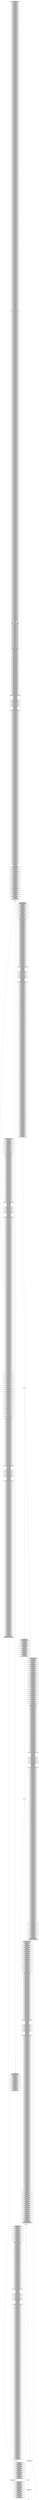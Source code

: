 digraph ziria_automaton {
node [shape = point];
start [label=""];
node [shape = doublecircle];
19[label=""];
node [shape = box];
  0[label="{}noLoc_block_8398{emits_tmp};\n{emits_tmp}(arr[320] complex16)-CAST-(320*complex16){transfer^320};\n{transfer}ID{auto_map__6762_in};\n{auto_map__6762_in}noLoc_block_8463{emit_tmp};\n{emit_tmp}ID{snk};\n{transfer}ID{auto_map__6762_in};\n{auto_map__6762_in}noLoc_block_8463{emit_tmp};\n{emit_tmp}ID{snk};\n{transfer}ID{auto_map__6762_in};\n{auto_map__6762_in}noLoc_block_8463{emit_tmp};\n{emit_tmp}ID{snk};\n{transfer}ID{auto_map__6762_in};\n{auto_map__6762_in}noLoc_block_8463{emit_tmp};\n{emit_tmp}ID{snk};\n{transfer}ID{auto_map__6762_in};\n{auto_map__6762_in}noLoc_block_8463{emit_tmp};\n{emit_tmp}ID{snk};\n{transfer}ID{auto_map__6762_in};\n{auto_map__6762_in}noLoc_block_8463{emit_tmp};\n{emit_tmp}ID{snk};\n{transfer}ID{auto_map__6762_in};\n{auto_map__6762_in}noLoc_block_8463{emit_tmp};\n{emit_tmp}ID{snk};\n{transfer}ID{auto_map__6762_in};\n{auto_map__6762_in}noLoc_block_8463{emit_tmp};\n{emit_tmp}ID{snk};\n{transfer}ID{auto_map__6762_in};\n{auto_map__6762_in}noLoc_block_8463{emit_tmp};\n{emit_tmp}ID{snk};\n{transfer}ID{auto_map__6762_in};\n{auto_map__6762_in}noLoc_block_8463{emit_tmp};\n{emit_tmp}ID{snk};\n{transfer}ID{auto_map__6762_in};\n{auto_map__6762_in}noLoc_block_8463{emit_tmp};\n{emit_tmp}ID{snk};\n{transfer}ID{auto_map__6762_in};\n{auto_map__6762_in}noLoc_block_8463{emit_tmp};\n{emit_tmp}ID{snk};\n{transfer}ID{auto_map__6762_in};\n{auto_map__6762_in}noLoc_block_8463{emit_tmp};\n{emit_tmp}ID{snk};\n{transfer}ID{auto_map__6762_in};\n{auto_map__6762_in}noLoc_block_8463{emit_tmp};\n{emit_tmp}ID{snk};\n{transfer}ID{auto_map__6762_in};\n{auto_map__6762_in}noLoc_block_8463{emit_tmp};\n{emit_tmp}ID{snk};\n{transfer}ID{auto_map__6762_in};\n{auto_map__6762_in}noLoc_block_8463{emit_tmp};\n{emit_tmp}ID{snk};\n{transfer}ID{auto_map__6762_in};\n{auto_map__6762_in}noLoc_block_8463{emit_tmp};\n{emit_tmp}ID{snk};\n{transfer}ID{auto_map__6762_in};\n{auto_map__6762_in}noLoc_block_8463{emit_tmp};\n{emit_tmp}ID{snk};\n{transfer}ID{auto_map__6762_in};\n{auto_map__6762_in}noLoc_block_8463{emit_tmp};\n{emit_tmp}ID{snk};\n{transfer}ID{auto_map__6762_in};\n{auto_map__6762_in}noLoc_block_8463{emit_tmp};\n{emit_tmp}ID{snk};\n{transfer}ID{auto_map__6762_in};\n{auto_map__6762_in}noLoc_block_8463{emit_tmp};\n{emit_tmp}ID{snk};\n{transfer}ID{auto_map__6762_in};\n{auto_map__6762_in}noLoc_block_8463{emit_tmp};\n{emit_tmp}ID{snk};\n{transfer}ID{auto_map__6762_in};\n{auto_map__6762_in}noLoc_block_8463{emit_tmp};\n{emit_tmp}ID{snk};\n{transfer}ID{auto_map__6762_in};\n{auto_map__6762_in}noLoc_block_8463{emit_tmp};\n{emit_tmp}ID{snk};\n{transfer}ID{auto_map__6762_in};\n{auto_map__6762_in}noLoc_block_8463{emit_tmp};\n{emit_tmp}ID{snk};\n{transfer}ID{auto_map__6762_in};\n{auto_map__6762_in}noLoc_block_8463{emit_tmp};\n{emit_tmp}ID{snk};\n{transfer}ID{auto_map__6762_in};\n{auto_map__6762_in}noLoc_block_8463{emit_tmp};\n{emit_tmp}ID{snk};\n{transfer}ID{auto_map__6762_in};\n{auto_map__6762_in}noLoc_block_8463{emit_tmp};\n{emit_tmp}ID{snk};\n{transfer}ID{auto_map__6762_in};\n{auto_map__6762_in}noLoc_block_8463{emit_tmp};\n{emit_tmp}ID{snk};\n{transfer}ID{auto_map__6762_in};\n{auto_map__6762_in}noLoc_block_8463{emit_tmp};\n{emit_tmp}ID{snk};\n{transfer}ID{auto_map__6762_in};\n{auto_map__6762_in}noLoc_block_8463{emit_tmp};\n{emit_tmp}ID{snk};\n{transfer}ID{auto_map__6762_in};\n{auto_map__6762_in}noLoc_block_8463{emit_tmp};\n{emit_tmp}ID{snk};\n{transfer}ID{auto_map__6762_in};\n{auto_map__6762_in}noLoc_block_8463{emit_tmp};\n{emit_tmp}ID{snk};\n{transfer}ID{auto_map__6762_in};\n{auto_map__6762_in}noLoc_block_8463{emit_tmp};\n{emit_tmp}ID{snk};\n{transfer}ID{auto_map__6762_in};\n{auto_map__6762_in}noLoc_block_8463{emit_tmp};\n{emit_tmp}ID{snk};\n{transfer}ID{auto_map__6762_in};\n{auto_map__6762_in}noLoc_block_8463{emit_tmp};\n{emit_tmp}ID{snk};\n{transfer}ID{auto_map__6762_in};\n{auto_map__6762_in}noLoc_block_8463{emit_tmp};\n{emit_tmp}ID{snk};\n{transfer}ID{auto_map__6762_in};\n{auto_map__6762_in}noLoc_block_8463{emit_tmp};\n{emit_tmp}ID{snk};\n{transfer}ID{auto_map__6762_in};\n{auto_map__6762_in}noLoc_block_8463{emit_tmp};\n{emit_tmp}ID{snk};\n{transfer}ID{auto_map__6762_in};\n{auto_map__6762_in}noLoc_block_8463{emit_tmp};\n{emit_tmp}ID{snk};\n{transfer}ID{auto_map__6762_in};\n{auto_map__6762_in}noLoc_block_8463{emit_tmp};\n{emit_tmp}ID{snk};\n{transfer}ID{auto_map__6762_in};\n{auto_map__6762_in}noLoc_block_8463{emit_tmp};\n{emit_tmp}ID{snk};\n{transfer}ID{auto_map__6762_in};\n{auto_map__6762_in}noLoc_block_8463{emit_tmp};\n{emit_tmp}ID{snk};\n{transfer}ID{auto_map__6762_in};\n{auto_map__6762_in}noLoc_block_8463{emit_tmp};\n{emit_tmp}ID{snk};\n{transfer}ID{auto_map__6762_in};\n{auto_map__6762_in}noLoc_block_8463{emit_tmp};\n{emit_tmp}ID{snk};\n{transfer}ID{auto_map__6762_in};\n{auto_map__6762_in}noLoc_block_8463{emit_tmp};\n{emit_tmp}ID{snk};\n{transfer}ID{auto_map__6762_in};\n{auto_map__6762_in}noLoc_block_8463{emit_tmp};\n{emit_tmp}ID{snk};\n{transfer}ID{auto_map__6762_in};\n{auto_map__6762_in}noLoc_block_8463{emit_tmp};\n{emit_tmp}ID{snk};\n{transfer}ID{auto_map__6762_in};\n{auto_map__6762_in}noLoc_block_8463{emit_tmp};\n{emit_tmp}ID{snk};\n{transfer}ID{auto_map__6762_in};\n{auto_map__6762_in}noLoc_block_8463{emit_tmp};\n{emit_tmp}ID{snk};\n{transfer}ID{auto_map__6762_in};\n{auto_map__6762_in}noLoc_block_8463{emit_tmp};\n{emit_tmp}ID{snk};\n{transfer}ID{auto_map__6762_in};\n{auto_map__6762_in}noLoc_block_8463{emit_tmp};\n{emit_tmp}ID{snk};\n{transfer}ID{auto_map__6762_in};\n{auto_map__6762_in}noLoc_block_8463{emit_tmp};\n{emit_tmp}ID{snk};\n{transfer}ID{auto_map__6762_in};\n{auto_map__6762_in}noLoc_block_8463{emit_tmp};\n{emit_tmp}ID{snk};\n{transfer}ID{auto_map__6762_in};\n{auto_map__6762_in}noLoc_block_8463{emit_tmp};\n{emit_tmp}ID{snk};\n{transfer}ID{auto_map__6762_in};\n{auto_map__6762_in}noLoc_block_8463{emit_tmp};\n{emit_tmp}ID{snk};\n{transfer}ID{auto_map__6762_in};\n{auto_map__6762_in}noLoc_block_8463{emit_tmp};\n{emit_tmp}ID{snk};\n{transfer}ID{auto_map__6762_in};\n{auto_map__6762_in}noLoc_block_8463{emit_tmp};\n{emit_tmp}ID{snk};\n{transfer}ID{auto_map__6762_in};\n{auto_map__6762_in}noLoc_block_8463{emit_tmp};\n{emit_tmp}ID{snk};\n{transfer}ID{auto_map__6762_in};\n{auto_map__6762_in}noLoc_block_8463{emit_tmp};\n{emit_tmp}ID{snk};\n{transfer}ID{auto_map__6762_in};\n{auto_map__6762_in}noLoc_block_8463{emit_tmp};\n{emit_tmp}ID{snk};\n{transfer}ID{auto_map__6762_in};\n{auto_map__6762_in}noLoc_block_8463{emit_tmp};\n{emit_tmp}ID{snk};\n{transfer}ID{auto_map__6762_in};\n{auto_map__6762_in}noLoc_block_8463{emit_tmp};\n{emit_tmp}ID{snk};\n{transfer}ID{auto_map__6762_in};\n{auto_map__6762_in}noLoc_block_8463{emit_tmp};\n{emit_tmp}ID{snk};\n{transfer}ID{auto_map__6762_in};\n{auto_map__6762_in}noLoc_block_8463{emit_tmp};\n{emit_tmp}ID{snk};\n{transfer}ID{auto_map__6762_in};\n{auto_map__6762_in}noLoc_block_8463{emit_tmp};\n{emit_tmp}ID{snk};\n{transfer}ID{auto_map__6762_in};\n{auto_map__6762_in}noLoc_block_8463{emit_tmp};\n{emit_tmp}ID{snk};\n{transfer}ID{auto_map__6762_in};\n{auto_map__6762_in}noLoc_block_8463{emit_tmp};\n{emit_tmp}ID{snk};\n{transfer}ID{auto_map__6762_in};\n{auto_map__6762_in}noLoc_block_8463{emit_tmp};\n{emit_tmp}ID{snk};\n{transfer}ID{auto_map__6762_in};\n{auto_map__6762_in}noLoc_block_8463{emit_tmp};\n{emit_tmp}ID{snk};\n{transfer}ID{auto_map__6762_in};\n{auto_map__6762_in}noLoc_block_8463{emit_tmp};\n{emit_tmp}ID{snk};\n{transfer}ID{auto_map__6762_in};\n{auto_map__6762_in}noLoc_block_8463{emit_tmp};\n{emit_tmp}ID{snk};\n{transfer}ID{auto_map__6762_in};\n{auto_map__6762_in}noLoc_block_8463{emit_tmp};\n{emit_tmp}ID{snk};\n{transfer}ID{auto_map__6762_in};\n{auto_map__6762_in}noLoc_block_8463{emit_tmp};\n{emit_tmp}ID{snk};\n{transfer}ID{auto_map__6762_in};\n{auto_map__6762_in}noLoc_block_8463{emit_tmp};\n{emit_tmp}ID{snk};\n{transfer}ID{auto_map__6762_in};\n{auto_map__6762_in}noLoc_block_8463{emit_tmp};\n{emit_tmp}ID{snk};\n{transfer}ID{auto_map__6762_in};\n{auto_map__6762_in}noLoc_block_8463{emit_tmp};\n{emit_tmp}ID{snk};\n{transfer}ID{auto_map__6762_in};\n{auto_map__6762_in}noLoc_block_8463{emit_tmp};\n{emit_tmp}ID{snk};\n{transfer}ID{auto_map__6762_in};\n{auto_map__6762_in}noLoc_block_8463{emit_tmp};\n{emit_tmp}ID{snk};\n{transfer}ID{auto_map__6762_in};\n{auto_map__6762_in}noLoc_block_8463{emit_tmp};\n{emit_tmp}ID{snk};\n{transfer}ID{auto_map__6762_in};\n{auto_map__6762_in}noLoc_block_8463{emit_tmp};\n{emit_tmp}ID{snk};\n{transfer}ID{auto_map__6762_in};\n{auto_map__6762_in}noLoc_block_8463{emit_tmp};\n{emit_tmp}ID{snk};\n{transfer}ID{auto_map__6762_in};\n{auto_map__6762_in}noLoc_block_8463{emit_tmp};\n{emit_tmp}ID{snk};\n{transfer}ID{auto_map__6762_in};\n{auto_map__6762_in}noLoc_block_8463{emit_tmp};\n{emit_tmp}ID{snk};\n{transfer}ID{auto_map__6762_in};\n{auto_map__6762_in}noLoc_block_8463{emit_tmp};\n{emit_tmp}ID{snk};\n{transfer}ID{auto_map__6762_in};\n{auto_map__6762_in}noLoc_block_8463{emit_tmp};\n{emit_tmp}ID{snk};\n{transfer}ID{auto_map__6762_in};\n{auto_map__6762_in}noLoc_block_8463{emit_tmp};\n{emit_tmp}ID{snk};\n{transfer}ID{auto_map__6762_in};\n{auto_map__6762_in}noLoc_block_8463{emit_tmp};\n{emit_tmp}ID{snk};\n{transfer}ID{auto_map__6762_in};\n{auto_map__6762_in}noLoc_block_8463{emit_tmp};\n{emit_tmp}ID{snk};\n{transfer}ID{auto_map__6762_in};\n{auto_map__6762_in}noLoc_block_8463{emit_tmp};\n{emit_tmp}ID{snk};\n{transfer}ID{auto_map__6762_in};\n{auto_map__6762_in}noLoc_block_8463{emit_tmp};\n{emit_tmp}ID{snk};\n{transfer}ID{auto_map__6762_in};\n{auto_map__6762_in}noLoc_block_8463{emit_tmp};\n{emit_tmp}ID{snk};\n{transfer}ID{auto_map__6762_in};\n{auto_map__6762_in}noLoc_block_8463{emit_tmp};\n{emit_tmp}ID{snk};\n{transfer}ID{auto_map__6762_in};\n{auto_map__6762_in}noLoc_block_8463{emit_tmp};\n{emit_tmp}ID{snk};\n{transfer}ID{auto_map__6762_in};\n{auto_map__6762_in}noLoc_block_8463{emit_tmp};\n{emit_tmp}ID{snk};\n{transfer}ID{auto_map__6762_in};\n{auto_map__6762_in}noLoc_block_8463{emit_tmp};\n{emit_tmp}ID{snk};\n{transfer}ID{auto_map__6762_in};\n{auto_map__6762_in}noLoc_block_8463{emit_tmp};\n{emit_tmp}ID{snk};\n{transfer}ID{auto_map__6762_in};\n{auto_map__6762_in}noLoc_block_8463{emit_tmp};\n{emit_tmp}ID{snk};\n{transfer}ID{auto_map__6762_in};\n{auto_map__6762_in}noLoc_block_8463{emit_tmp};\n{emit_tmp}ID{snk};\n{transfer}ID{auto_map__6762_in};\n{auto_map__6762_in}noLoc_block_8463{emit_tmp};\n{emit_tmp}ID{snk};\n{transfer}ID{auto_map__6762_in};\n{auto_map__6762_in}noLoc_block_8463{emit_tmp};\n{emit_tmp}ID{snk};\n{transfer}ID{auto_map__6762_in};\n{auto_map__6762_in}noLoc_block_8463{emit_tmp};\n{emit_tmp}ID{snk};\n{transfer}ID{auto_map__6762_in};\n{auto_map__6762_in}noLoc_block_8463{emit_tmp};\n{emit_tmp}ID{snk};\n{transfer}ID{auto_map__6762_in};\n{auto_map__6762_in}noLoc_block_8463{emit_tmp};\n{emit_tmp}ID{snk};\n{transfer}ID{auto_map__6762_in};\n{auto_map__6762_in}noLoc_block_8463{emit_tmp};\n{emit_tmp}ID{snk};\n{transfer}ID{auto_map__6762_in};\n{auto_map__6762_in}noLoc_block_8463{emit_tmp};\n{emit_tmp}ID{snk};\n{transfer}ID{auto_map__6762_in};\n{auto_map__6762_in}noLoc_block_8463{emit_tmp};\n{emit_tmp}ID{snk};\n{transfer}ID{auto_map__6762_in};\n{auto_map__6762_in}noLoc_block_8463{emit_tmp};\n{emit_tmp}ID{snk};\n{transfer}ID{auto_map__6762_in};\n{auto_map__6762_in}noLoc_block_8463{emit_tmp};\n{emit_tmp}ID{snk};\n{transfer}ID{auto_map__6762_in};\n{auto_map__6762_in}noLoc_block_8463{emit_tmp};\n{emit_tmp}ID{snk};\n{transfer}ID{auto_map__6762_in};\n{auto_map__6762_in}noLoc_block_8463{emit_tmp};\n{emit_tmp}ID{snk};\n{transfer}ID{auto_map__6762_in};\n{auto_map__6762_in}noLoc_block_8463{emit_tmp};\n{emit_tmp}ID{snk};\n{transfer}ID{auto_map__6762_in};\n{auto_map__6762_in}noLoc_block_8463{emit_tmp};\n{emit_tmp}ID{snk};\n{transfer}ID{auto_map__6762_in};\n{auto_map__6762_in}noLoc_block_8463{emit_tmp};\n{emit_tmp}ID{snk};\n{transfer}ID{auto_map__6762_in};\n{auto_map__6762_in}noLoc_block_8463{emit_tmp};\n{emit_tmp}ID{snk};\n{transfer}ID{auto_map__6762_in};\n{auto_map__6762_in}noLoc_block_8463{emit_tmp};\n{emit_tmp}ID{snk};\n{transfer}ID{auto_map__6762_in};\n{auto_map__6762_in}noLoc_block_8463{emit_tmp};\n{emit_tmp}ID{snk};\n{transfer}ID{auto_map__6762_in};\n{auto_map__6762_in}noLoc_block_8463{emit_tmp};\n{emit_tmp}ID{snk};\n{transfer}ID{auto_map__6762_in};\n{auto_map__6762_in}noLoc_block_8463{emit_tmp};\n{emit_tmp}ID{snk};\n{transfer}ID{auto_map__6762_in};\n{auto_map__6762_in}noLoc_block_8463{emit_tmp};\n{emit_tmp}ID{snk};\n{transfer}ID{auto_map__6762_in};\n{auto_map__6762_in}noLoc_block_8463{emit_tmp};\n{emit_tmp}ID{snk};\n{transfer}ID{auto_map__6762_in};\n{auto_map__6762_in}noLoc_block_8463{emit_tmp};\n{emit_tmp}ID{snk};\n{transfer}ID{auto_map__6762_in};\n{auto_map__6762_in}noLoc_block_8463{emit_tmp};\n{emit_tmp}ID{snk};\n{transfer}ID{auto_map__6762_in};\n{auto_map__6762_in}noLoc_block_8463{emit_tmp};\n{emit_tmp}ID{snk};\n{transfer}ID{auto_map__6762_in};\n{auto_map__6762_in}noLoc_block_8463{emit_tmp};\n{emit_tmp}ID{snk};\n{transfer}ID{auto_map__6762_in};\n{auto_map__6762_in}noLoc_block_8463{emit_tmp};\n{emit_tmp}ID{snk};\n{transfer}ID{auto_map__6762_in};\n{auto_map__6762_in}noLoc_block_8463{emit_tmp};\n{emit_tmp}ID{snk};\n{transfer}ID{auto_map__6762_in};\n{auto_map__6762_in}noLoc_block_8463{emit_tmp};\n{emit_tmp}ID{snk};\n{transfer}ID{auto_map__6762_in};\n{auto_map__6762_in}noLoc_block_8463{emit_tmp};\n{emit_tmp}ID{snk};\n{transfer}ID{auto_map__6762_in};\n{auto_map__6762_in}noLoc_block_8463{emit_tmp};\n{emit_tmp}ID{snk};\n{transfer}ID{auto_map__6762_in};\n{auto_map__6762_in}noLoc_block_8463{emit_tmp};\n{emit_tmp}ID{snk};\n{transfer}ID{auto_map__6762_in};\n{auto_map__6762_in}noLoc_block_8463{emit_tmp};\n{emit_tmp}ID{snk};\n{transfer}ID{auto_map__6762_in};\n{auto_map__6762_in}noLoc_block_8463{emit_tmp};\n{emit_tmp}ID{snk};\n{transfer}ID{auto_map__6762_in};\n{auto_map__6762_in}noLoc_block_8463{emit_tmp};\n{emit_tmp}ID{snk};\n{transfer}ID{auto_map__6762_in};\n{auto_map__6762_in}noLoc_block_8463{emit_tmp};\n{emit_tmp}ID{snk};\n{transfer}ID{auto_map__6762_in};\n{auto_map__6762_in}noLoc_block_8463{emit_tmp};\n{emit_tmp}ID{snk};\n{transfer}ID{auto_map__6762_in};\n{auto_map__6762_in}noLoc_block_8463{emit_tmp};\n{emit_tmp}ID{snk};\n{transfer}ID{auto_map__6762_in};\n{auto_map__6762_in}noLoc_block_8463{emit_tmp};\n{emit_tmp}ID{snk};\n{transfer}ID{auto_map__6762_in};\n{auto_map__6762_in}noLoc_block_8463{emit_tmp};\n{emit_tmp}ID{snk};\n{transfer}ID{auto_map__6762_in};\n{auto_map__6762_in}noLoc_block_8463{emit_tmp};\n{emit_tmp}ID{snk};\n{transfer}ID{auto_map__6762_in};\n{auto_map__6762_in}noLoc_block_8463{emit_tmp};\n{emit_tmp}ID{snk};\n{transfer}ID{auto_map__6762_in};\n{auto_map__6762_in}noLoc_block_8463{emit_tmp};\n{emit_tmp}ID{snk};\n{transfer}ID{auto_map__6762_in};\n{auto_map__6762_in}noLoc_block_8463{emit_tmp};\n{emit_tmp}ID{snk};\n{transfer}ID{auto_map__6762_in};\n{auto_map__6762_in}noLoc_block_8463{emit_tmp};\n{emit_tmp}ID{snk};\n{transfer}ID{auto_map__6762_in};\n{auto_map__6762_in}noLoc_block_8463{emit_tmp};\n{emit_tmp}ID{snk};\n{transfer}ID{auto_map__6762_in};\n{auto_map__6762_in}noLoc_block_8463{emit_tmp};\n{emit_tmp}ID{snk};\n{transfer}ID{auto_map__6762_in};\n{auto_map__6762_in}noLoc_block_8463{emit_tmp};\n{emit_tmp}ID{snk};\n{transfer}ID{auto_map__6762_in};\n{auto_map__6762_in}noLoc_block_8463{emit_tmp};\n{emit_tmp}ID{snk};\n{transfer}ID{auto_map__6762_in};\n{auto_map__6762_in}noLoc_block_8463{emit_tmp};\n{emit_tmp}ID{snk};\n{transfer}ID{auto_map__6762_in};\n{auto_map__6762_in}noLoc_block_8463{emit_tmp};\n{emit_tmp}ID{snk};\n{transfer}ID{auto_map__6762_in};\n{auto_map__6762_in}noLoc_block_8463{emit_tmp};\n{emit_tmp}ID{snk};\n{transfer}ID{auto_map__6762_in};\n{auto_map__6762_in}noLoc_block_8463{emit_tmp};\n{emit_tmp}ID{snk};\n{transfer}ID{auto_map__6762_in};\n{auto_map__6762_in}noLoc_block_8463{emit_tmp};\n{emit_tmp}ID{snk};\n{transfer}ID{auto_map__6762_in};\n{auto_map__6762_in}noLoc_block_8463{emit_tmp};\n{emit_tmp}ID{snk};\n{transfer}ID{auto_map__6762_in};\n{auto_map__6762_in}noLoc_block_8463{emit_tmp};\n{emit_tmp}ID{snk};\n{transfer}ID{auto_map__6762_in};\n{auto_map__6762_in}noLoc_block_8463{emit_tmp};\n{emit_tmp}ID{snk};\n{transfer}ID{auto_map__6762_in};\n{auto_map__6762_in}noLoc_block_8463{emit_tmp};\n{emit_tmp}ID{snk};\n{transfer}ID{auto_map__6762_in};\n{auto_map__6762_in}noLoc_block_8463{emit_tmp};\n{emit_tmp}ID{snk};\n{transfer}ID{auto_map__6762_in};\n{auto_map__6762_in}noLoc_block_8463{emit_tmp};\n{emit_tmp}ID{snk};\n{transfer}ID{auto_map__6762_in};\n{auto_map__6762_in}noLoc_block_8463{emit_tmp};\n{emit_tmp}ID{snk};\n{transfer}ID{auto_map__6762_in};\n{auto_map__6762_in}noLoc_block_8463{emit_tmp};\n{emit_tmp}ID{snk};\n{transfer}ID{auto_map__6762_in};\n{auto_map__6762_in}noLoc_block_8463{emit_tmp};\n{emit_tmp}ID{snk};\n{transfer}ID{auto_map__6762_in};\n{auto_map__6762_in}noLoc_block_8463{emit_tmp};\n{emit_tmp}ID{snk};\n{transfer}ID{auto_map__6762_in};\n{auto_map__6762_in}noLoc_block_8463{emit_tmp};\n{emit_tmp}ID{snk};\n{transfer}ID{auto_map__6762_in};\n{auto_map__6762_in}noLoc_block_8463{emit_tmp};\n{emit_tmp}ID{snk};\n{transfer}ID{auto_map__6762_in};\n{auto_map__6762_in}noLoc_block_8463{emit_tmp};\n{emit_tmp}ID{snk};\n{transfer}ID{auto_map__6762_in};\n{auto_map__6762_in}noLoc_block_8463{emit_tmp};\n{emit_tmp}ID{snk};\n{transfer}ID{auto_map__6762_in};\n{auto_map__6762_in}noLoc_block_8463{emit_tmp};\n{emit_tmp}ID{snk};\n{transfer}ID{auto_map__6762_in};\n{auto_map__6762_in}noLoc_block_8463{emit_tmp};\n{emit_tmp}ID{snk};\n{transfer}ID{auto_map__6762_in};\n{auto_map__6762_in}noLoc_block_8463{emit_tmp};\n{emit_tmp}ID{snk};\n{transfer}ID{auto_map__6762_in};\n{auto_map__6762_in}noLoc_block_8463{emit_tmp};\n{emit_tmp}ID{snk};\n{transfer}ID{auto_map__6762_in};\n{auto_map__6762_in}noLoc_block_8463{emit_tmp};\n{emit_tmp}ID{snk};\n{transfer}ID{auto_map__6762_in};\n{auto_map__6762_in}noLoc_block_8463{emit_tmp};\n{emit_tmp}ID{snk};\n{transfer}ID{auto_map__6762_in};\n{auto_map__6762_in}noLoc_block_8463{emit_tmp};\n{emit_tmp}ID{snk};\n{transfer}ID{auto_map__6762_in};\n{auto_map__6762_in}noLoc_block_8463{emit_tmp};\n{emit_tmp}ID{snk};\n{transfer}ID{auto_map__6762_in};\n{auto_map__6762_in}noLoc_block_8463{emit_tmp};\n{emit_tmp}ID{snk};\n{transfer}ID{auto_map__6762_in};\n{auto_map__6762_in}noLoc_block_8463{emit_tmp};\n{emit_tmp}ID{snk};\n{transfer}ID{auto_map__6762_in};\n{auto_map__6762_in}noLoc_block_8463{emit_tmp};\n{emit_tmp}ID{snk};\n{transfer}ID{auto_map__6762_in};\n{auto_map__6762_in}noLoc_block_8463{emit_tmp};\n{emit_tmp}ID{snk};\n{transfer}ID{auto_map__6762_in};\n{auto_map__6762_in}noLoc_block_8463{emit_tmp};\n{emit_tmp}ID{snk};\n{transfer}ID{auto_map__6762_in};\n{auto_map__6762_in}noLoc_block_8463{emit_tmp};\n{emit_tmp}ID{snk};\n{transfer}ID{auto_map__6762_in};\n{auto_map__6762_in}noLoc_block_8463{emit_tmp};\n{emit_tmp}ID{snk};\n{transfer}ID{auto_map__6762_in};\n{auto_map__6762_in}noLoc_block_8463{emit_tmp};\n{emit_tmp}ID{snk};\n{transfer}ID{auto_map__6762_in};\n{auto_map__6762_in}noLoc_block_8463{emit_tmp};\n{emit_tmp}ID{snk};\n{transfer}ID{auto_map__6762_in};\n{auto_map__6762_in}noLoc_block_8463{emit_tmp};\n{emit_tmp}ID{snk};\n{transfer}ID{auto_map__6762_in};\n{auto_map__6762_in}noLoc_block_8463{emit_tmp};\n{emit_tmp}ID{snk};\n{transfer}ID{auto_map__6762_in};\n{auto_map__6762_in}noLoc_block_8463{emit_tmp};\n{emit_tmp}ID{snk};\n{transfer}ID{auto_map__6762_in};\n{auto_map__6762_in}noLoc_block_8463{emit_tmp};\n{emit_tmp}ID{snk};\n{transfer}ID{auto_map__6762_in};\n{auto_map__6762_in}noLoc_block_8463{emit_tmp};\n{emit_tmp}ID{snk};\n{transfer}ID{auto_map__6762_in};\n{auto_map__6762_in}noLoc_block_8463{emit_tmp};\n{emit_tmp}ID{snk};\n{transfer}ID{auto_map__6762_in};\n{auto_map__6762_in}noLoc_block_8463{emit_tmp};\n{emit_tmp}ID{snk};\n{transfer}ID{auto_map__6762_in};\n{auto_map__6762_in}noLoc_block_8463{emit_tmp};\n{emit_tmp}ID{snk};\n{transfer}ID{auto_map__6762_in};\n{auto_map__6762_in}noLoc_block_8463{emit_tmp};\n{emit_tmp}ID{snk};\n{transfer}ID{auto_map__6762_in};\n{auto_map__6762_in}noLoc_block_8463{emit_tmp};\n{emit_tmp}ID{snk};\n{transfer}ID{auto_map__6762_in};\n{auto_map__6762_in}noLoc_block_8463{emit_tmp};\n{emit_tmp}ID{snk};\n{transfer}ID{auto_map__6762_in};\n{auto_map__6762_in}noLoc_block_8463{emit_tmp};\n{emit_tmp}ID{snk};\n{transfer}ID{auto_map__6762_in};\n{auto_map__6762_in}noLoc_block_8463{emit_tmp};\n{emit_tmp}ID{snk};\n{transfer}ID{auto_map__6762_in};\n{auto_map__6762_in}noLoc_block_8463{emit_tmp};\n{emit_tmp}ID{snk};\n{transfer}ID{auto_map__6762_in};\n{auto_map__6762_in}noLoc_block_8463{emit_tmp};\n{emit_tmp}ID{snk};\n{transfer}ID{auto_map__6762_in};\n{auto_map__6762_in}noLoc_block_8463{emit_tmp};\n{emit_tmp}ID{snk};\n{transfer}ID{auto_map__6762_in};\n{auto_map__6762_in}noLoc_block_8463{emit_tmp};\n{emit_tmp}ID{snk};\n{transfer}ID{auto_map__6762_in};\n{auto_map__6762_in}noLoc_block_8463{emit_tmp};\n{emit_tmp}ID{snk};\n{transfer}ID{auto_map__6762_in};\n{auto_map__6762_in}noLoc_block_8463{emit_tmp};\n{emit_tmp}ID{snk};\n{transfer}ID{auto_map__6762_in};\n{auto_map__6762_in}noLoc_block_8463{emit_tmp};\n{emit_tmp}ID{snk};\n{transfer}ID{auto_map__6762_in};\n{auto_map__6762_in}noLoc_block_8463{emit_tmp};\n{emit_tmp}ID{snk};\n{transfer}ID{auto_map__6762_in};\n{auto_map__6762_in}noLoc_block_8463{emit_tmp};\n{emit_tmp}ID{snk};\n{transfer}ID{auto_map__6762_in};\n{auto_map__6762_in}noLoc_block_8463{emit_tmp};\n{emit_tmp}ID{snk};\n{transfer}ID{auto_map__6762_in};\n{auto_map__6762_in}noLoc_block_8463{emit_tmp};\n{emit_tmp}ID{snk};\n{transfer}ID{auto_map__6762_in};\n{auto_map__6762_in}noLoc_block_8463{emit_tmp};\n{emit_tmp}ID{snk};\n{transfer}ID{auto_map__6762_in};\n{auto_map__6762_in}noLoc_block_8463{emit_tmp};\n{emit_tmp}ID{snk};\n{transfer}ID{auto_map__6762_in};\n{auto_map__6762_in}noLoc_block_8463{emit_tmp};\n{emit_tmp}ID{snk};\n{transfer}ID{auto_map__6762_in};\n{auto_map__6762_in}noLoc_block_8463{emit_tmp};\n{emit_tmp}ID{snk};\n{transfer}ID{auto_map__6762_in};\n{auto_map__6762_in}noLoc_block_8463{emit_tmp};\n{emit_tmp}ID{snk};\n{transfer}ID{auto_map__6762_in};\n{auto_map__6762_in}noLoc_block_8463{emit_tmp};\n{emit_tmp}ID{snk};\n{transfer}ID{auto_map__6762_in};\n{auto_map__6762_in}noLoc_block_8463{emit_tmp};\n{emit_tmp}ID{snk};\n{transfer}ID{auto_map__6762_in};\n{auto_map__6762_in}noLoc_block_8463{emit_tmp};\n{emit_tmp}ID{snk};\n{transfer}ID{auto_map__6762_in};\n{auto_map__6762_in}noLoc_block_8463{emit_tmp};\n{emit_tmp}ID{snk};\n{transfer}ID{auto_map__6762_in};\n{auto_map__6762_in}noLoc_block_8463{emit_tmp};\n{emit_tmp}ID{snk};\n{transfer}ID{auto_map__6762_in};\n{auto_map__6762_in}noLoc_block_8463{emit_tmp};\n{emit_tmp}ID{snk};\n{transfer}ID{auto_map__6762_in};\n{auto_map__6762_in}noLoc_block_8463{emit_tmp};\n{emit_tmp}ID{snk};\n{transfer}ID{auto_map__6762_in};\n{auto_map__6762_in}noLoc_block_8463{emit_tmp};\n{emit_tmp}ID{snk};\n{transfer}ID{auto_map__6762_in};\n{auto_map__6762_in}noLoc_block_8463{emit_tmp};\n{emit_tmp}ID{snk};\n{transfer}ID{auto_map__6762_in};\n{auto_map__6762_in}noLoc_block_8463{emit_tmp};\n{emit_tmp}ID{snk};\n{transfer}ID{auto_map__6762_in};\n{auto_map__6762_in}noLoc_block_8463{emit_tmp};\n{emit_tmp}ID{snk};\n{transfer}ID{auto_map__6762_in};\n{auto_map__6762_in}noLoc_block_8463{emit_tmp};\n{emit_tmp}ID{snk};\n{transfer}ID{auto_map__6762_in};\n{auto_map__6762_in}noLoc_block_8463{emit_tmp};\n{emit_tmp}ID{snk};\n{transfer}ID{auto_map__6762_in};\n{auto_map__6762_in}noLoc_block_8463{emit_tmp};\n{emit_tmp}ID{snk};\n{transfer}ID{auto_map__6762_in};\n{auto_map__6762_in}noLoc_block_8463{emit_tmp};\n{emit_tmp}ID{snk};\n{transfer}ID{auto_map__6762_in};\n{auto_map__6762_in}noLoc_block_8463{emit_tmp};\n{emit_tmp}ID{snk};\n{transfer}ID{auto_map__6762_in};\n{auto_map__6762_in}noLoc_block_8463{emit_tmp};\n{emit_tmp}ID{snk};\n{transfer}ID{auto_map__6762_in};\n{auto_map__6762_in}noLoc_block_8463{emit_tmp};\n{emit_tmp}ID{snk};\n{transfer}ID{auto_map__6762_in};\n{auto_map__6762_in}noLoc_block_8463{emit_tmp};\n{emit_tmp}ID{snk};\n{transfer}ID{auto_map__6762_in};\n{auto_map__6762_in}noLoc_block_8463{emit_tmp};\n{emit_tmp}ID{snk};\n{transfer}ID{auto_map__6762_in};\n{auto_map__6762_in}noLoc_block_8463{emit_tmp};\n{emit_tmp}ID{snk};\n{transfer}ID{auto_map__6762_in};\n{auto_map__6762_in}noLoc_block_8463{emit_tmp};\n{emit_tmp}ID{snk};\n{transfer}ID{auto_map__6762_in};\n{auto_map__6762_in}noLoc_block_8463{emit_tmp};\n{emit_tmp}ID{snk};\n{transfer}ID{auto_map__6762_in};\n{auto_map__6762_in}noLoc_block_8463{emit_tmp};\n{emit_tmp}ID{snk};\n{transfer}ID{auto_map__6762_in};\n{auto_map__6762_in}noLoc_block_8463{emit_tmp};\n{emit_tmp}ID{snk};\n{transfer}ID{auto_map__6762_in};\n{auto_map__6762_in}noLoc_block_8463{emit_tmp};\n{emit_tmp}ID{snk};\n{transfer}ID{auto_map__6762_in};\n{auto_map__6762_in}noLoc_block_8463{emit_tmp};\n{emit_tmp}ID{snk};\n{transfer}ID{auto_map__6762_in};\n{auto_map__6762_in}noLoc_block_8463{emit_tmp};\n{emit_tmp}ID{snk};\n{transfer}ID{auto_map__6762_in};\n{auto_map__6762_in}noLoc_block_8463{emit_tmp};\n{emit_tmp}ID{snk};\n{transfer}ID{auto_map__6762_in};\n{auto_map__6762_in}noLoc_block_8463{emit_tmp};\n{emit_tmp}ID{snk};\n{transfer}ID{auto_map__6762_in};\n{auto_map__6762_in}noLoc_block_8463{emit_tmp};\n{emit_tmp}ID{snk};\n{transfer}ID{auto_map__6762_in};\n{auto_map__6762_in}noLoc_block_8463{emit_tmp};\n{emit_tmp}ID{snk};\n{transfer}ID{auto_map__6762_in};\n{auto_map__6762_in}noLoc_block_8463{emit_tmp};\n{emit_tmp}ID{snk};\n{transfer}ID{auto_map__6762_in};\n{auto_map__6762_in}noLoc_block_8463{emit_tmp};\n{emit_tmp}ID{snk};\n{transfer}ID{auto_map__6762_in};\n{auto_map__6762_in}noLoc_block_8463{emit_tmp};\n{emit_tmp}ID{snk};\n{transfer}ID{auto_map__6762_in};\n{auto_map__6762_in}noLoc_block_8463{emit_tmp};\n{emit_tmp}ID{snk};\n{transfer}ID{auto_map__6762_in};\n{auto_map__6762_in}noLoc_block_8463{emit_tmp};\n{emit_tmp}ID{snk};\n{transfer}ID{auto_map__6762_in};\n{auto_map__6762_in}noLoc_block_8463{emit_tmp};\n{emit_tmp}ID{snk};\n{transfer}ID{auto_map__6762_in};\n{auto_map__6762_in}noLoc_block_8463{emit_tmp};\n{emit_tmp}ID{snk};\n{transfer}ID{auto_map__6762_in};\n{auto_map__6762_in}noLoc_block_8463{emit_tmp};\n{emit_tmp}ID{snk};\n{transfer}ID{auto_map__6762_in};\n{auto_map__6762_in}noLoc_block_8463{emit_tmp};\n{emit_tmp}ID{snk};\n{transfer}ID{auto_map__6762_in};\n{auto_map__6762_in}noLoc_block_8463{emit_tmp};\n{emit_tmp}ID{snk};\n{transfer}ID{auto_map__6762_in};\n{auto_map__6762_in}noLoc_block_8463{emit_tmp};\n{emit_tmp}ID{snk};\n{transfer}ID{auto_map__6762_in};\n{auto_map__6762_in}noLoc_block_8463{emit_tmp};\n{emit_tmp}ID{snk};\n{transfer}ID{auto_map__6762_in};\n{auto_map__6762_in}noLoc_block_8463{emit_tmp};\n{emit_tmp}ID{snk};\n{transfer}ID{auto_map__6762_in};\n{auto_map__6762_in}noLoc_block_8463{emit_tmp};\n{emit_tmp}ID{snk};\n{transfer}ID{auto_map__6762_in};\n{auto_map__6762_in}noLoc_block_8463{emit_tmp};\n{emit_tmp}ID{snk};\n{transfer}ID{auto_map__6762_in};\n{auto_map__6762_in}noLoc_block_8463{emit_tmp};\n{emit_tmp}ID{snk};\n{transfer}ID{auto_map__6762_in};\n{auto_map__6762_in}noLoc_block_8463{emit_tmp};\n{emit_tmp}ID{snk};\n{transfer}ID{auto_map__6762_in};\n{auto_map__6762_in}noLoc_block_8463{emit_tmp};\n{emit_tmp}ID{snk};\n{transfer}ID{auto_map__6762_in};\n{auto_map__6762_in}noLoc_block_8463{emit_tmp};\n{emit_tmp}ID{snk};\n{transfer}ID{auto_map__6762_in};\n{auto_map__6762_in}noLoc_block_8463{emit_tmp};\n{emit_tmp}ID{snk};\n{transfer}ID{auto_map__6762_in};\n{auto_map__6762_in}noLoc_block_8463{emit_tmp};\n{emit_tmp}ID{snk};\n{transfer}ID{auto_map__6762_in};\n{auto_map__6762_in}noLoc_block_8463{emit_tmp};\n{emit_tmp}ID{snk};\n{transfer}ID{auto_map__6762_in};\n{auto_map__6762_in}noLoc_block_8463{emit_tmp};\n{emit_tmp}ID{snk};\n{transfer}ID{auto_map__6762_in};\n{auto_map__6762_in}noLoc_block_8463{emit_tmp};\n{emit_tmp}ID{snk};\n{transfer}ID{auto_map__6762_in};\n{auto_map__6762_in}noLoc_block_8463{emit_tmp};\n{emit_tmp}ID{snk};\n{transfer}ID{auto_map__6762_in};\n{auto_map__6762_in}noLoc_block_8463{emit_tmp};\n{emit_tmp}ID{snk};\n{transfer}ID{auto_map__6762_in};\n{auto_map__6762_in}noLoc_block_8463{emit_tmp};\n{emit_tmp}ID{snk};\n{transfer}ID{auto_map__6762_in};\n{auto_map__6762_in}noLoc_block_8463{emit_tmp};\n{emit_tmp}ID{snk};\n{transfer}ID{auto_map__6762_in};\n{auto_map__6762_in}noLoc_block_8463{emit_tmp};\n{emit_tmp}ID{snk};\n{transfer}ID{auto_map__6762_in};\n{auto_map__6762_in}noLoc_block_8463{emit_tmp};\n{emit_tmp}ID{snk};\n{transfer}ID{auto_map__6762_in};\n{auto_map__6762_in}noLoc_block_8463{emit_tmp};\n{emit_tmp}ID{snk};\n{transfer}ID{auto_map__6762_in};\n{auto_map__6762_in}noLoc_block_8463{emit_tmp};\n{emit_tmp}ID{snk};\n{transfer}ID{auto_map__6762_in};\n{auto_map__6762_in}noLoc_block_8463{emit_tmp};\n{emit_tmp}ID{snk};\n{transfer}ID{auto_map__6762_in};\n{auto_map__6762_in}noLoc_block_8463{emit_tmp};\n{emit_tmp}ID{snk};\n{transfer}ID{auto_map__6762_in};\n{auto_map__6762_in}noLoc_block_8463{emit_tmp};\n{emit_tmp}ID{snk};\n{transfer}ID{auto_map__6762_in};\n{auto_map__6762_in}noLoc_block_8463{emit_tmp};\n{emit_tmp}ID{snk};\n{transfer}ID{auto_map__6762_in};\n{auto_map__6762_in}noLoc_block_8463{emit_tmp};\n{emit_tmp}ID{snk};\n{transfer}ID{auto_map__6762_in};\n{auto_map__6762_in}noLoc_block_8463{emit_tmp};\n{emit_tmp}ID{snk};\n{transfer}ID{auto_map__6762_in};\n{auto_map__6762_in}noLoc_block_8463{emit_tmp};\n{emit_tmp}ID{snk};\n{transfer}ID{auto_map__6762_in};\n{auto_map__6762_in}noLoc_block_8463{emit_tmp};\n{emit_tmp}ID{snk};\n{transfer}ID{auto_map__6762_in};\n{auto_map__6762_in}noLoc_block_8463{emit_tmp};\n{emit_tmp}ID{snk};\n{transfer}ID{auto_map__6762_in};\n{auto_map__6762_in}noLoc_block_8463{emit_tmp};\n{emit_tmp}ID{snk};\n{transfer}ID{auto_map__6762_in};\n{auto_map__6762_in}noLoc_block_8463{emit_tmp};\n{emit_tmp}ID{snk};\n{transfer}ID{auto_map__6762_in};\n{auto_map__6762_in}noLoc_block_8463{emit_tmp};\n{emit_tmp}ID{snk};\n{transfer}ID{auto_map__6762_in};\n{auto_map__6762_in}noLoc_block_8463{emit_tmp};\n{emit_tmp}ID{snk};\n{transfer}ID{auto_map__6762_in};\n{auto_map__6762_in}noLoc_block_8463{emit_tmp};\n{emit_tmp}ID{snk};\n{transfer}ID{auto_map__6762_in};\n{auto_map__6762_in}noLoc_block_8463{emit_tmp};\n{emit_tmp}ID{snk};\n{transfer}ID{auto_map__6762_in};\n{auto_map__6762_in}noLoc_block_8463{emit_tmp};\n{emit_tmp}ID{snk};\n{transfer}ID{auto_map__6762_in};\n{auto_map__6762_in}noLoc_block_8463{emit_tmp};\n{emit_tmp}ID{snk};\n{transfer}ID{auto_map__6762_in};\n{auto_map__6762_in}noLoc_block_8463{emit_tmp};\n{emit_tmp}ID{snk};\n{transfer}ID{auto_map__6762_in};\n{auto_map__6762_in}noLoc_block_8463{emit_tmp};\n{emit_tmp}ID{snk};\n{transfer}ID{auto_map__6762_in};\n{auto_map__6762_in}noLoc_block_8463{emit_tmp};\n{emit_tmp}ID{snk};\n{transfer}ID{auto_map__6762_in};\n{auto_map__6762_in}noLoc_block_8463{emit_tmp};\n{emit_tmp}ID{snk};\n{transfer}ID{auto_map__6762_in};\n{auto_map__6762_in}noLoc_block_8463{emit_tmp};\n{emit_tmp}ID{snk};\n{transfer}ID{auto_map__6762_in};\n{auto_map__6762_in}noLoc_block_8463{emit_tmp};\n{emit_tmp}ID{snk};\n{transfer}ID{auto_map__6762_in};\n{auto_map__6762_in}noLoc_block_8463{emit_tmp};\n{emit_tmp}ID{snk};\n{transfer}ID{auto_map__6762_in};\n{auto_map__6762_in}noLoc_block_8463{emit_tmp};\n{emit_tmp}ID{snk};\n{transfer}ID{auto_map__6762_in};\n{auto_map__6762_in}noLoc_block_8463{emit_tmp};\n{emit_tmp}ID{snk};\n{transfer}ID{auto_map__6762_in};\n{auto_map__6762_in}noLoc_block_8463{emit_tmp};\n{emit_tmp}ID{snk};\n{transfer}ID{auto_map__6762_in};\n{auto_map__6762_in}noLoc_block_8463{emit_tmp};\n{emit_tmp}ID{snk};\n{transfer}ID{auto_map__6762_in};\n{auto_map__6762_in}noLoc_block_8463{emit_tmp};\n{emit_tmp}ID{snk};\n{transfer}ID{auto_map__6762_in};\n{auto_map__6762_in}noLoc_block_8463{emit_tmp};\n{emit_tmp}ID{snk};\n{transfer}ID{auto_map__6762_in};\n{auto_map__6762_in}noLoc_block_8463{emit_tmp};\n{emit_tmp}ID{snk};\n{transfer}ID{auto_map__6762_in};\n{auto_map__6762_in}noLoc_block_8463{emit_tmp};\n{emit_tmp}ID{snk};\n{transfer}ID{auto_map__6762_in};\n{auto_map__6762_in}noLoc_block_8463{emit_tmp};\n{emit_tmp}ID{snk};\n{transfer}ID{auto_map__6762_in};\n{auto_map__6762_in}noLoc_block_8463{emit_tmp};\n{emit_tmp}ID{snk};\n{transfer}ID{auto_map__6762_in};\n{auto_map__6762_in}noLoc_block_8463{emit_tmp};\n{emit_tmp}ID{snk};\n{transfer}ID{auto_map__6762_in};\n{auto_map__6762_in}noLoc_block_8463{emit_tmp};\n{emit_tmp}ID{snk};\n{transfer}ID{auto_map__6762_in};\n{auto_map__6762_in}noLoc_block_8463{emit_tmp};\n{emit_tmp}ID{snk};\n{transfer}ID{auto_map__6762_in};\n{auto_map__6762_in}noLoc_block_8463{emit_tmp};\n{emit_tmp}ID{snk};\n{transfer}ID{auto_map__6762_in};\n{auto_map__6762_in}noLoc_block_8463{emit_tmp};\n{emit_tmp}ID{snk};\n{transfer}ID{auto_map__6762_in};\n{auto_map__6762_in}noLoc_block_8463{emit_tmp};\n{emit_tmp}ID{snk};\n{transfer}ID{auto_map__6762_in};\n{auto_map__6762_in}noLoc_block_8463{emit_tmp};\n{emit_tmp}ID{snk};\n{transfer}ID{auto_map__6762_in};\n{auto_map__6762_in}noLoc_block_8463{emit_tmp};\n{emit_tmp}ID{snk};\n{transfer}ID{auto_map__6762_in};\n{auto_map__6762_in}noLoc_block_8463{emit_tmp};\n{emit_tmp}ID{snk};\n{}noLoc_block_8399{emits_tmp};\n{emits_tmp}(arr[320] complex16)-CAST-(320*complex16){transfer^320};\n{transfer}ID{auto_map__6762_in};\n{auto_map__6762_in}noLoc_block_8463{emit_tmp};\n{emit_tmp}ID{snk};\n{transfer}ID{auto_map__6762_in};\n{auto_map__6762_in}noLoc_block_8463{emit_tmp};\n{emit_tmp}ID{snk};\n{transfer}ID{auto_map__6762_in};\n{auto_map__6762_in}noLoc_block_8463{emit_tmp};\n{emit_tmp}ID{snk};\n{transfer}ID{auto_map__6762_in};\n{auto_map__6762_in}noLoc_block_8463{emit_tmp};\n{emit_tmp}ID{snk};\n{transfer}ID{auto_map__6762_in};\n{auto_map__6762_in}noLoc_block_8463{emit_tmp};\n{emit_tmp}ID{snk};\n{transfer}ID{auto_map__6762_in};\n{auto_map__6762_in}noLoc_block_8463{emit_tmp};\n{emit_tmp}ID{snk};\n{transfer}ID{auto_map__6762_in};\n{auto_map__6762_in}noLoc_block_8463{emit_tmp};\n{emit_tmp}ID{snk};\n{transfer}ID{auto_map__6762_in};\n{auto_map__6762_in}noLoc_block_8463{emit_tmp};\n{emit_tmp}ID{snk};\n{transfer}ID{auto_map__6762_in};\n{auto_map__6762_in}noLoc_block_8463{emit_tmp};\n{emit_tmp}ID{snk};\n{transfer}ID{auto_map__6762_in};\n{auto_map__6762_in}noLoc_block_8463{emit_tmp};\n{emit_tmp}ID{snk};\n{transfer}ID{auto_map__6762_in};\n{auto_map__6762_in}noLoc_block_8463{emit_tmp};\n{emit_tmp}ID{snk};\n{transfer}ID{auto_map__6762_in};\n{auto_map__6762_in}noLoc_block_8463{emit_tmp};\n{emit_tmp}ID{snk};\n{transfer}ID{auto_map__6762_in};\n{auto_map__6762_in}noLoc_block_8463{emit_tmp};\n{emit_tmp}ID{snk};\n{transfer}ID{auto_map__6762_in};\n{auto_map__6762_in}noLoc_block_8463{emit_tmp};\n{emit_tmp}ID{snk};\n{transfer}ID{auto_map__6762_in};\n{auto_map__6762_in}noLoc_block_8463{emit_tmp};\n{emit_tmp}ID{snk};\n{transfer}ID{auto_map__6762_in};\n{auto_map__6762_in}noLoc_block_8463{emit_tmp};\n{emit_tmp}ID{snk};\n{transfer}ID{auto_map__6762_in};\n{auto_map__6762_in}noLoc_block_8463{emit_tmp};\n{emit_tmp}ID{snk};\n{transfer}ID{auto_map__6762_in};\n{auto_map__6762_in}noLoc_block_8463{emit_tmp};\n{emit_tmp}ID{snk};\n{transfer}ID{auto_map__6762_in};\n{auto_map__6762_in}noLoc_block_8463{emit_tmp};\n{emit_tmp}ID{snk};\n{transfer}ID{auto_map__6762_in};\n{auto_map__6762_in}noLoc_block_8463{emit_tmp};\n{emit_tmp}ID{snk};\n{transfer}ID{auto_map__6762_in};\n{auto_map__6762_in}noLoc_block_8463{emit_tmp};\n{emit_tmp}ID{snk};\n{transfer}ID{auto_map__6762_in};\n{auto_map__6762_in}noLoc_block_8463{emit_tmp};\n{emit_tmp}ID{snk};\n{transfer}ID{auto_map__6762_in};\n{auto_map__6762_in}noLoc_block_8463{emit_tmp};\n{emit_tmp}ID{snk};\n{transfer}ID{auto_map__6762_in};\n{auto_map__6762_in}noLoc_block_8463{emit_tmp};\n{emit_tmp}ID{snk};\n{transfer}ID{auto_map__6762_in};\n{auto_map__6762_in}noLoc_block_8463{emit_tmp};\n{emit_tmp}ID{snk};\n{transfer}ID{auto_map__6762_in};\n{auto_map__6762_in}noLoc_block_8463{emit_tmp};\n{emit_tmp}ID{snk};\n{transfer}ID{auto_map__6762_in};\n{auto_map__6762_in}noLoc_block_8463{emit_tmp};\n{emit_tmp}ID{snk};\n{transfer}ID{auto_map__6762_in};\n{auto_map__6762_in}noLoc_block_8463{emit_tmp};\n{emit_tmp}ID{snk};\n{transfer}ID{auto_map__6762_in};\n{auto_map__6762_in}noLoc_block_8463{emit_tmp};\n{emit_tmp}ID{snk};\n{transfer}ID{auto_map__6762_in};\n{auto_map__6762_in}noLoc_block_8463{emit_tmp};\n{emit_tmp}ID{snk};\n{transfer}ID{auto_map__6762_in};\n{auto_map__6762_in}noLoc_block_8463{emit_tmp};\n{emit_tmp}ID{snk};\n{transfer}ID{auto_map__6762_in};\n{auto_map__6762_in}noLoc_block_8463{emit_tmp};\n{emit_tmp}ID{snk};\n{transfer}ID{auto_map__6762_in};\n{auto_map__6762_in}noLoc_block_8463{emit_tmp};\n{emit_tmp}ID{snk};\n{transfer}ID{auto_map__6762_in};\n{auto_map__6762_in}noLoc_block_8463{emit_tmp};\n{emit_tmp}ID{snk};\n{transfer}ID{auto_map__6762_in};\n{auto_map__6762_in}noLoc_block_8463{emit_tmp};\n{emit_tmp}ID{snk};\n{transfer}ID{auto_map__6762_in};\n{auto_map__6762_in}noLoc_block_8463{emit_tmp};\n{emit_tmp}ID{snk};\n{transfer}ID{auto_map__6762_in};\n{auto_map__6762_in}noLoc_block_8463{emit_tmp};\n{emit_tmp}ID{snk};\n{transfer}ID{auto_map__6762_in};\n{auto_map__6762_in}noLoc_block_8463{emit_tmp};\n{emit_tmp}ID{snk};\n{transfer}ID{auto_map__6762_in};\n{auto_map__6762_in}noLoc_block_8463{emit_tmp};\n{emit_tmp}ID{snk};\n{transfer}ID{auto_map__6762_in};\n{auto_map__6762_in}noLoc_block_8463{emit_tmp};\n{emit_tmp}ID{snk};\n{transfer}ID{auto_map__6762_in};\n{auto_map__6762_in}noLoc_block_8463{emit_tmp};\n{emit_tmp}ID{snk};\n{transfer}ID{auto_map__6762_in};\n{auto_map__6762_in}noLoc_block_8463{emit_tmp};\n{emit_tmp}ID{snk};\n{transfer}ID{auto_map__6762_in};\n{auto_map__6762_in}noLoc_block_8463{emit_tmp};\n{emit_tmp}ID{snk};\n{transfer}ID{auto_map__6762_in};\n{auto_map__6762_in}noLoc_block_8463{emit_tmp};\n{emit_tmp}ID{snk};\n{transfer}ID{auto_map__6762_in};\n{auto_map__6762_in}noLoc_block_8463{emit_tmp};\n{emit_tmp}ID{snk};\n{transfer}ID{auto_map__6762_in};\n{auto_map__6762_in}noLoc_block_8463{emit_tmp};\n{emit_tmp}ID{snk};\n{transfer}ID{auto_map__6762_in};\n{auto_map__6762_in}noLoc_block_8463{emit_tmp};\n{emit_tmp}ID{snk};\n{transfer}ID{auto_map__6762_in};\n{auto_map__6762_in}noLoc_block_8463{emit_tmp};\n{emit_tmp}ID{snk};\n{transfer}ID{auto_map__6762_in};\n{auto_map__6762_in}noLoc_block_8463{emit_tmp};\n{emit_tmp}ID{snk};\n{transfer}ID{auto_map__6762_in};\n{auto_map__6762_in}noLoc_block_8463{emit_tmp};\n{emit_tmp}ID{snk};\n{transfer}ID{auto_map__6762_in};\n{auto_map__6762_in}noLoc_block_8463{emit_tmp};\n{emit_tmp}ID{snk};\n{transfer}ID{auto_map__6762_in};\n{auto_map__6762_in}noLoc_block_8463{emit_tmp};\n{emit_tmp}ID{snk};\n{transfer}ID{auto_map__6762_in};\n{auto_map__6762_in}noLoc_block_8463{emit_tmp};\n{emit_tmp}ID{snk};\n{transfer}ID{auto_map__6762_in};\n{auto_map__6762_in}noLoc_block_8463{emit_tmp};\n{emit_tmp}ID{snk};\n{transfer}ID{auto_map__6762_in};\n{auto_map__6762_in}noLoc_block_8463{emit_tmp};\n{emit_tmp}ID{snk};\n{transfer}ID{auto_map__6762_in};\n{auto_map__6762_in}noLoc_block_8463{emit_tmp};\n{emit_tmp}ID{snk};\n{transfer}ID{auto_map__6762_in};\n{auto_map__6762_in}noLoc_block_8463{emit_tmp};\n{emit_tmp}ID{snk};\n{transfer}ID{auto_map__6762_in};\n{auto_map__6762_in}noLoc_block_8463{emit_tmp};\n{emit_tmp}ID{snk};\n{transfer}ID{auto_map__6762_in};\n{auto_map__6762_in}noLoc_block_8463{emit_tmp};\n{emit_tmp}ID{snk};\n{transfer}ID{auto_map__6762_in};\n{auto_map__6762_in}noLoc_block_8463{emit_tmp};\n{emit_tmp}ID{snk};\n{transfer}ID{auto_map__6762_in};\n{auto_map__6762_in}noLoc_block_8463{emit_tmp};\n{emit_tmp}ID{snk};\n{transfer}ID{auto_map__6762_in};\n{auto_map__6762_in}noLoc_block_8463{emit_tmp};\n{emit_tmp}ID{snk};\n{transfer}ID{auto_map__6762_in};\n{auto_map__6762_in}noLoc_block_8463{emit_tmp};\n{emit_tmp}ID{snk};\n{transfer}ID{auto_map__6762_in};\n{auto_map__6762_in}noLoc_block_8463{emit_tmp};\n{emit_tmp}ID{snk};\n{transfer}ID{auto_map__6762_in};\n{auto_map__6762_in}noLoc_block_8463{emit_tmp};\n{emit_tmp}ID{snk};\n{transfer}ID{auto_map__6762_in};\n{auto_map__6762_in}noLoc_block_8463{emit_tmp};\n{emit_tmp}ID{snk};\n{transfer}ID{auto_map__6762_in};\n{auto_map__6762_in}noLoc_block_8463{emit_tmp};\n{emit_tmp}ID{snk};\n{transfer}ID{auto_map__6762_in};\n{auto_map__6762_in}noLoc_block_8463{emit_tmp};\n{emit_tmp}ID{snk};\n{transfer}ID{auto_map__6762_in};\n{auto_map__6762_in}noLoc_block_8463{emit_tmp};\n{emit_tmp}ID{snk};\n{transfer}ID{auto_map__6762_in};\n{auto_map__6762_in}noLoc_block_8463{emit_tmp};\n{emit_tmp}ID{snk};\n{transfer}ID{auto_map__6762_in};\n{auto_map__6762_in}noLoc_block_8463{emit_tmp};\n{emit_tmp}ID{snk};\n{transfer}ID{auto_map__6762_in};\n{auto_map__6762_in}noLoc_block_8463{emit_tmp};\n{emit_tmp}ID{snk};\n{transfer}ID{auto_map__6762_in};\n{auto_map__6762_in}noLoc_block_8463{emit_tmp};\n{emit_tmp}ID{snk};\n{transfer}ID{auto_map__6762_in};\n{auto_map__6762_in}noLoc_block_8463{emit_tmp};\n{emit_tmp}ID{snk};\n{transfer}ID{auto_map__6762_in};\n{auto_map__6762_in}noLoc_block_8463{emit_tmp};\n{emit_tmp}ID{snk};\n{transfer}ID{auto_map__6762_in};\n{auto_map__6762_in}noLoc_block_8463{emit_tmp};\n{emit_tmp}ID{snk};\n{transfer}ID{auto_map__6762_in};\n{auto_map__6762_in}noLoc_block_8463{emit_tmp};\n{emit_tmp}ID{snk};\n{transfer}ID{auto_map__6762_in};\n{auto_map__6762_in}noLoc_block_8463{emit_tmp};\n{emit_tmp}ID{snk};\n{transfer}ID{auto_map__6762_in};\n{auto_map__6762_in}noLoc_block_8463{emit_tmp};\n{emit_tmp}ID{snk};\n{transfer}ID{auto_map__6762_in};\n{auto_map__6762_in}noLoc_block_8463{emit_tmp};\n{emit_tmp}ID{snk};\n{transfer}ID{auto_map__6762_in};\n{auto_map__6762_in}noLoc_block_8463{emit_tmp};\n{emit_tmp}ID{snk};\n{transfer}ID{auto_map__6762_in};\n{auto_map__6762_in}noLoc_block_8463{emit_tmp};\n{emit_tmp}ID{snk};\n{transfer}ID{auto_map__6762_in};\n{auto_map__6762_in}noLoc_block_8463{emit_tmp};\n{emit_tmp}ID{snk};\n{transfer}ID{auto_map__6762_in};\n{auto_map__6762_in}noLoc_block_8463{emit_tmp};\n{emit_tmp}ID{snk};\n{transfer}ID{auto_map__6762_in};\n{auto_map__6762_in}noLoc_block_8463{emit_tmp};\n{emit_tmp}ID{snk};\n{transfer}ID{auto_map__6762_in};\n{auto_map__6762_in}noLoc_block_8463{emit_tmp};\n{emit_tmp}ID{snk};\n{transfer}ID{auto_map__6762_in};\n{auto_map__6762_in}noLoc_block_8463{emit_tmp};\n{emit_tmp}ID{snk};\n{transfer}ID{auto_map__6762_in};\n{auto_map__6762_in}noLoc_block_8463{emit_tmp};\n{emit_tmp}ID{snk};\n{transfer}ID{auto_map__6762_in};\n{auto_map__6762_in}noLoc_block_8463{emit_tmp};\n{emit_tmp}ID{snk};\n{transfer}ID{auto_map__6762_in};\n{auto_map__6762_in}noLoc_block_8463{emit_tmp};\n{emit_tmp}ID{snk};\n{transfer}ID{auto_map__6762_in};\n{auto_map__6762_in}noLoc_block_8463{emit_tmp};\n{emit_tmp}ID{snk};\n{transfer}ID{auto_map__6762_in};\n{auto_map__6762_in}noLoc_block_8463{emit_tmp};\n{emit_tmp}ID{snk};\n{transfer}ID{auto_map__6762_in};\n{auto_map__6762_in}noLoc_block_8463{emit_tmp};\n{emit_tmp}ID{snk};\n{transfer}ID{auto_map__6762_in};\n{auto_map__6762_in}noLoc_block_8463{emit_tmp};\n{emit_tmp}ID{snk};\n{transfer}ID{auto_map__6762_in};\n{auto_map__6762_in}noLoc_block_8463{emit_tmp};\n{emit_tmp}ID{snk};\n{transfer}ID{auto_map__6762_in};\n{auto_map__6762_in}noLoc_block_8463{emit_tmp};\n{emit_tmp}ID{snk};\n{transfer}ID{auto_map__6762_in};\n{auto_map__6762_in}noLoc_block_8463{emit_tmp};\n{emit_tmp}ID{snk};\n{transfer}ID{auto_map__6762_in};\n{auto_map__6762_in}noLoc_block_8463{emit_tmp};\n{emit_tmp}ID{snk};\n{transfer}ID{auto_map__6762_in};\n{auto_map__6762_in}noLoc_block_8463{emit_tmp};\n{emit_tmp}ID{snk};\n{transfer}ID{auto_map__6762_in};\n{auto_map__6762_in}noLoc_block_8463{emit_tmp};\n{emit_tmp}ID{snk};\n{transfer}ID{auto_map__6762_in};\n{auto_map__6762_in}noLoc_block_8463{emit_tmp};\n{emit_tmp}ID{snk};\n{transfer}ID{auto_map__6762_in};\n{auto_map__6762_in}noLoc_block_8463{emit_tmp};\n{emit_tmp}ID{snk};\n{transfer}ID{auto_map__6762_in};\n{auto_map__6762_in}noLoc_block_8463{emit_tmp};\n{emit_tmp}ID{snk};\n{transfer}ID{auto_map__6762_in};\n{auto_map__6762_in}noLoc_block_8463{emit_tmp};\n{emit_tmp}ID{snk};\n{transfer}ID{auto_map__6762_in};\n{auto_map__6762_in}noLoc_block_8463{emit_tmp};\n{emit_tmp}ID{snk};\n{transfer}ID{auto_map__6762_in};\n{auto_map__6762_in}noLoc_block_8463{emit_tmp};\n{emit_tmp}ID{snk};\n{transfer}ID{auto_map__6762_in};\n{auto_map__6762_in}noLoc_block_8463{emit_tmp};\n{emit_tmp}ID{snk};\n{transfer}ID{auto_map__6762_in};\n{auto_map__6762_in}noLoc_block_8463{emit_tmp};\n{emit_tmp}ID{snk};\n{transfer}ID{auto_map__6762_in};\n{auto_map__6762_in}noLoc_block_8463{emit_tmp};\n{emit_tmp}ID{snk};\n{transfer}ID{auto_map__6762_in};\n{auto_map__6762_in}noLoc_block_8463{emit_tmp};\n{emit_tmp}ID{snk};\n{transfer}ID{auto_map__6762_in};\n{auto_map__6762_in}noLoc_block_8463{emit_tmp};\n{emit_tmp}ID{snk};\n{transfer}ID{auto_map__6762_in};\n{auto_map__6762_in}noLoc_block_8463{emit_tmp};\n{emit_tmp}ID{snk};\n{transfer}ID{auto_map__6762_in};\n{auto_map__6762_in}noLoc_block_8463{emit_tmp};\n{emit_tmp}ID{snk};\n{transfer}ID{auto_map__6762_in};\n{auto_map__6762_in}noLoc_block_8463{emit_tmp};\n{emit_tmp}ID{snk};\n{transfer}ID{auto_map__6762_in};\n{auto_map__6762_in}noLoc_block_8463{emit_tmp};\n{emit_tmp}ID{snk};\n{transfer}ID{auto_map__6762_in};\n{auto_map__6762_in}noLoc_block_8463{emit_tmp};\n{emit_tmp}ID{snk};\n{transfer}ID{auto_map__6762_in};\n{auto_map__6762_in}noLoc_block_8463{emit_tmp};\n{emit_tmp}ID{snk};\n{transfer}ID{auto_map__6762_in};\n{auto_map__6762_in}noLoc_block_8463{emit_tmp};\n{emit_tmp}ID{snk};\n{transfer}ID{auto_map__6762_in};\n{auto_map__6762_in}noLoc_block_8463{emit_tmp};\n{emit_tmp}ID{snk};\n{transfer}ID{auto_map__6762_in};\n{auto_map__6762_in}noLoc_block_8463{emit_tmp};\n{emit_tmp}ID{snk};\n{transfer}ID{auto_map__6762_in};\n{auto_map__6762_in}noLoc_block_8463{emit_tmp};\n{emit_tmp}ID{snk};\n{transfer}ID{auto_map__6762_in};\n{auto_map__6762_in}noLoc_block_8463{emit_tmp};\n{emit_tmp}ID{snk};\n{transfer}ID{auto_map__6762_in};\n{auto_map__6762_in}noLoc_block_8463{emit_tmp};\n{emit_tmp}ID{snk};\n{transfer}ID{auto_map__6762_in};\n{auto_map__6762_in}noLoc_block_8463{emit_tmp};\n{emit_tmp}ID{snk};\n{transfer}ID{auto_map__6762_in};\n{auto_map__6762_in}noLoc_block_8463{emit_tmp};\n{emit_tmp}ID{snk};\n{transfer}ID{auto_map__6762_in};\n{auto_map__6762_in}noLoc_block_8463{emit_tmp};\n{emit_tmp}ID{snk};\n{transfer}ID{auto_map__6762_in};\n{auto_map__6762_in}noLoc_block_8463{emit_tmp};\n{emit_tmp}ID{snk};\n{transfer}ID{auto_map__6762_in};\n{auto_map__6762_in}noLoc_block_8463{emit_tmp};\n{emit_tmp}ID{snk};\n{transfer}ID{auto_map__6762_in};\n{auto_map__6762_in}noLoc_block_8463{emit_tmp};\n{emit_tmp}ID{snk};\n{transfer}ID{auto_map__6762_in};\n{auto_map__6762_in}noLoc_block_8463{emit_tmp};\n{emit_tmp}ID{snk};\n{transfer}ID{auto_map__6762_in};\n{auto_map__6762_in}noLoc_block_8463{emit_tmp};\n{emit_tmp}ID{snk};\n{transfer}ID{auto_map__6762_in};\n{auto_map__6762_in}noLoc_block_8463{emit_tmp};\n{emit_tmp}ID{snk};\n{transfer}ID{auto_map__6762_in};\n{auto_map__6762_in}noLoc_block_8463{emit_tmp};\n{emit_tmp}ID{snk};\n{transfer}ID{auto_map__6762_in};\n{auto_map__6762_in}noLoc_block_8463{emit_tmp};\n{emit_tmp}ID{snk};\n{transfer}ID{auto_map__6762_in};\n{auto_map__6762_in}noLoc_block_8463{emit_tmp};\n{emit_tmp}ID{snk};\n{transfer}ID{auto_map__6762_in};\n{auto_map__6762_in}noLoc_block_8463{emit_tmp};\n{emit_tmp}ID{snk};\n{transfer}ID{auto_map__6762_in};\n{auto_map__6762_in}noLoc_block_8463{emit_tmp};\n{emit_tmp}ID{snk};\n{transfer}ID{auto_map__6762_in};\n{auto_map__6762_in}noLoc_block_8463{emit_tmp};\n{emit_tmp}ID{snk};\n{transfer}ID{auto_map__6762_in};\n{auto_map__6762_in}noLoc_block_8463{emit_tmp};\n{emit_tmp}ID{snk};\n{transfer}ID{auto_map__6762_in};\n{auto_map__6762_in}noLoc_block_8463{emit_tmp};\n{emit_tmp}ID{snk};\n{transfer}ID{auto_map__6762_in};\n{auto_map__6762_in}noLoc_block_8463{emit_tmp};\n{emit_tmp}ID{snk};\n{transfer}ID{auto_map__6762_in};\n{auto_map__6762_in}noLoc_block_8463{emit_tmp};\n{emit_tmp}ID{snk};\n{transfer}ID{auto_map__6762_in};\n{auto_map__6762_in}noLoc_block_8463{emit_tmp};\n{emit_tmp}ID{snk};\n{transfer}ID{auto_map__6762_in};\n{auto_map__6762_in}noLoc_block_8463{emit_tmp};\n{emit_tmp}ID{snk};\n{transfer}ID{auto_map__6762_in};\n{auto_map__6762_in}noLoc_block_8463{emit_tmp};\n{emit_tmp}ID{snk};\n{transfer}ID{auto_map__6762_in};\n{auto_map__6762_in}noLoc_block_8463{emit_tmp};\n{emit_tmp}ID{snk};\n{transfer}ID{auto_map__6762_in};\n{auto_map__6762_in}noLoc_block_8463{emit_tmp};\n{emit_tmp}ID{snk};\n{transfer}ID{auto_map__6762_in};\n{auto_map__6762_in}noLoc_block_8463{emit_tmp};\n{emit_tmp}ID{snk};\n{transfer}ID{auto_map__6762_in};\n{auto_map__6762_in}noLoc_block_8463{emit_tmp};\n{emit_tmp}ID{snk};\n{transfer}ID{auto_map__6762_in};\n{auto_map__6762_in}noLoc_block_8463{emit_tmp};\n{emit_tmp}ID{snk};\n{transfer}ID{auto_map__6762_in};\n{auto_map__6762_in}noLoc_block_8463{emit_tmp};\n{emit_tmp}ID{snk};\n{transfer}ID{auto_map__6762_in};\n{auto_map__6762_in}noLoc_block_8463{emit_tmp};\n{emit_tmp}ID{snk};\n{transfer}ID{auto_map__6762_in};\n{auto_map__6762_in}noLoc_block_8463{emit_tmp};\n{emit_tmp}ID{snk};\n{transfer}ID{auto_map__6762_in};\n{auto_map__6762_in}noLoc_block_8463{emit_tmp};\n{emit_tmp}ID{snk};\n{transfer}ID{auto_map__6762_in};\n{auto_map__6762_in}noLoc_block_8463{emit_tmp};\n{emit_tmp}ID{snk};\n{transfer}ID{auto_map__6762_in};\n{auto_map__6762_in}noLoc_block_8463{emit_tmp};\n{emit_tmp}ID{snk};\n{transfer}ID{auto_map__6762_in};\n{auto_map__6762_in}noLoc_block_8463{emit_tmp};\n{emit_tmp}ID{snk};\n{transfer}ID{auto_map__6762_in};\n{auto_map__6762_in}noLoc_block_8463{emit_tmp};\n{emit_tmp}ID{snk};\n{transfer}ID{auto_map__6762_in};\n{auto_map__6762_in}noLoc_block_8463{emit_tmp};\n{emit_tmp}ID{snk};\n{transfer}ID{auto_map__6762_in};\n{auto_map__6762_in}noLoc_block_8463{emit_tmp};\n{emit_tmp}ID{snk};\n{transfer}ID{auto_map__6762_in};\n{auto_map__6762_in}noLoc_block_8463{emit_tmp};\n{emit_tmp}ID{snk};\n{transfer}ID{auto_map__6762_in};\n{auto_map__6762_in}noLoc_block_8463{emit_tmp};\n{emit_tmp}ID{snk};\n{transfer}ID{auto_map__6762_in};\n{auto_map__6762_in}noLoc_block_8463{emit_tmp};\n{emit_tmp}ID{snk};\n{transfer}ID{auto_map__6762_in};\n{auto_map__6762_in}noLoc_block_8463{emit_tmp};\n{emit_tmp}ID{snk};\n{transfer}ID{auto_map__6762_in};\n{auto_map__6762_in}noLoc_block_8463{emit_tmp};\n{emit_tmp}ID{snk};\n{transfer}ID{auto_map__6762_in};\n{auto_map__6762_in}noLoc_block_8463{emit_tmp};\n{emit_tmp}ID{snk};\n{transfer}ID{auto_map__6762_in};\n{auto_map__6762_in}noLoc_block_8463{emit_tmp};\n{emit_tmp}ID{snk};\n{transfer}ID{auto_map__6762_in};\n{auto_map__6762_in}noLoc_block_8463{emit_tmp};\n{emit_tmp}ID{snk};\n{transfer}ID{auto_map__6762_in};\n{auto_map__6762_in}noLoc_block_8463{emit_tmp};\n{emit_tmp}ID{snk};\n{transfer}ID{auto_map__6762_in};\n{auto_map__6762_in}noLoc_block_8463{emit_tmp};\n{emit_tmp}ID{snk};\n{transfer}ID{auto_map__6762_in};\n{auto_map__6762_in}noLoc_block_8463{emit_tmp};\n{emit_tmp}ID{snk};\n{transfer}ID{auto_map__6762_in};\n{auto_map__6762_in}noLoc_block_8463{emit_tmp};\n{emit_tmp}ID{snk};\n{transfer}ID{auto_map__6762_in};\n{auto_map__6762_in}noLoc_block_8463{emit_tmp};\n{emit_tmp}ID{snk};\n{transfer}ID{auto_map__6762_in};\n{auto_map__6762_in}noLoc_block_8463{emit_tmp};\n{emit_tmp}ID{snk};\n{transfer}ID{auto_map__6762_in};\n{auto_map__6762_in}noLoc_block_8463{emit_tmp};\n{emit_tmp}ID{snk};\n{transfer}ID{auto_map__6762_in};\n{auto_map__6762_in}noLoc_block_8463{emit_tmp};\n{emit_tmp}ID{snk};\n{transfer}ID{auto_map__6762_in};\n{auto_map__6762_in}noLoc_block_8463{emit_tmp};\n{emit_tmp}ID{snk};\n{transfer}ID{auto_map__6762_in};\n{auto_map__6762_in}noLoc_block_8463{emit_tmp};\n{emit_tmp}ID{snk};\n{transfer}ID{auto_map__6762_in};\n{auto_map__6762_in}noLoc_block_8463{emit_tmp};\n{emit_tmp}ID{snk};\n{transfer}ID{auto_map__6762_in};\n{auto_map__6762_in}noLoc_block_8463{emit_tmp};\n{emit_tmp}ID{snk};\n{transfer}ID{auto_map__6762_in};\n{auto_map__6762_in}noLoc_block_8463{emit_tmp};\n{emit_tmp}ID{snk};\n{transfer}ID{auto_map__6762_in};\n{auto_map__6762_in}noLoc_block_8463{emit_tmp};\n{emit_tmp}ID{snk};\n{transfer}ID{auto_map__6762_in};\n{auto_map__6762_in}noLoc_block_8463{emit_tmp};\n{emit_tmp}ID{snk};\n{transfer}ID{auto_map__6762_in};\n{auto_map__6762_in}noLoc_block_8463{emit_tmp};\n{emit_tmp}ID{snk};\n{transfer}ID{auto_map__6762_in};\n{auto_map__6762_in}noLoc_block_8463{emit_tmp};\n{emit_tmp}ID{snk};\n{transfer}ID{auto_map__6762_in};\n{auto_map__6762_in}noLoc_block_8463{emit_tmp};\n{emit_tmp}ID{snk};\n{transfer}ID{auto_map__6762_in};\n{auto_map__6762_in}noLoc_block_8463{emit_tmp};\n{emit_tmp}ID{snk};\n{transfer}ID{auto_map__6762_in};\n{auto_map__6762_in}noLoc_block_8463{emit_tmp};\n{emit_tmp}ID{snk};\n{transfer}ID{auto_map__6762_in};\n{auto_map__6762_in}noLoc_block_8463{emit_tmp};\n{emit_tmp}ID{snk};\n{transfer}ID{auto_map__6762_in};\n{auto_map__6762_in}noLoc_block_8463{emit_tmp};\n{emit_tmp}ID{snk};\n{transfer}ID{auto_map__6762_in};\n{auto_map__6762_in}noLoc_block_8463{emit_tmp};\n{emit_tmp}ID{snk};\n{transfer}ID{auto_map__6762_in};\n{auto_map__6762_in}noLoc_block_8463{emit_tmp};\n{emit_tmp}ID{snk};\n{transfer}ID{auto_map__6762_in};\n{auto_map__6762_in}noLoc_block_8463{emit_tmp};\n{emit_tmp}ID{snk};\n{transfer}ID{auto_map__6762_in};\n{auto_map__6762_in}noLoc_block_8463{emit_tmp};\n{emit_tmp}ID{snk};\n{transfer}ID{auto_map__6762_in};\n{auto_map__6762_in}noLoc_block_8463{emit_tmp};\n{emit_tmp}ID{snk};\n{transfer}ID{auto_map__6762_in};\n{auto_map__6762_in}noLoc_block_8463{emit_tmp};\n{emit_tmp}ID{snk};\n{transfer}ID{auto_map__6762_in};\n{auto_map__6762_in}noLoc_block_8463{emit_tmp};\n{emit_tmp}ID{snk};\n{transfer}ID{auto_map__6762_in};\n{auto_map__6762_in}noLoc_block_8463{emit_tmp};\n{emit_tmp}ID{snk};\n{transfer}ID{auto_map__6762_in};\n{auto_map__6762_in}noLoc_block_8463{emit_tmp};\n{emit_tmp}ID{snk};\n{transfer}ID{auto_map__6762_in};\n{auto_map__6762_in}noLoc_block_8463{emit_tmp};\n{emit_tmp}ID{snk};\n{transfer}ID{auto_map__6762_in};\n{auto_map__6762_in}noLoc_block_8463{emit_tmp};\n{emit_tmp}ID{snk};\n{transfer}ID{auto_map__6762_in};\n{auto_map__6762_in}noLoc_block_8463{emit_tmp};\n{emit_tmp}ID{snk};\n{transfer}ID{auto_map__6762_in};\n{auto_map__6762_in}noLoc_block_8463{emit_tmp};\n{emit_tmp}ID{snk};\n{transfer}ID{auto_map__6762_in};\n{auto_map__6762_in}noLoc_block_8463{emit_tmp};\n{emit_tmp}ID{snk};\n{transfer}ID{auto_map__6762_in};\n{auto_map__6762_in}noLoc_block_8463{emit_tmp};\n{emit_tmp}ID{snk};\n{transfer}ID{auto_map__6762_in};\n{auto_map__6762_in}noLoc_block_8463{emit_tmp};\n{emit_tmp}ID{snk};\n{transfer}ID{auto_map__6762_in};\n{auto_map__6762_in}noLoc_block_8463{emit_tmp};\n{emit_tmp}ID{snk};\n{transfer}ID{auto_map__6762_in};\n{auto_map__6762_in}noLoc_block_8463{emit_tmp};\n{emit_tmp}ID{snk};\n{transfer}ID{auto_map__6762_in};\n{auto_map__6762_in}noLoc_block_8463{emit_tmp};\n{emit_tmp}ID{snk};\n{transfer}ID{auto_map__6762_in};\n{auto_map__6762_in}noLoc_block_8463{emit_tmp};\n{emit_tmp}ID{snk};\n{transfer}ID{auto_map__6762_in};\n{auto_map__6762_in}noLoc_block_8463{emit_tmp};\n{emit_tmp}ID{snk};\n{transfer}ID{auto_map__6762_in};\n{auto_map__6762_in}noLoc_block_8463{emit_tmp};\n{emit_tmp}ID{snk};\n{transfer}ID{auto_map__6762_in};\n{auto_map__6762_in}noLoc_block_8463{emit_tmp};\n{emit_tmp}ID{snk};\n{transfer}ID{auto_map__6762_in};\n{auto_map__6762_in}noLoc_block_8463{emit_tmp};\n{emit_tmp}ID{snk};\n{transfer}ID{auto_map__6762_in};\n{auto_map__6762_in}noLoc_block_8463{emit_tmp};\n{emit_tmp}ID{snk};\n{transfer}ID{auto_map__6762_in};\n{auto_map__6762_in}noLoc_block_8463{emit_tmp};\n{emit_tmp}ID{snk};\n{transfer}ID{auto_map__6762_in};\n{auto_map__6762_in}noLoc_block_8463{emit_tmp};\n{emit_tmp}ID{snk};\n{transfer}ID{auto_map__6762_in};\n{auto_map__6762_in}noLoc_block_8463{emit_tmp};\n{emit_tmp}ID{snk};\n{transfer}ID{auto_map__6762_in};\n{auto_map__6762_in}noLoc_block_8463{emit_tmp};\n{emit_tmp}ID{snk};\n{transfer}ID{auto_map__6762_in};\n{auto_map__6762_in}noLoc_block_8463{emit_tmp};\n{emit_tmp}ID{snk};\n{transfer}ID{auto_map__6762_in};\n{auto_map__6762_in}noLoc_block_8463{emit_tmp};\n{emit_tmp}ID{snk};\n{transfer}ID{auto_map__6762_in};\n{auto_map__6762_in}noLoc_block_8463{emit_tmp};\n{emit_tmp}ID{snk};\n{transfer}ID{auto_map__6762_in};\n{auto_map__6762_in}noLoc_block_8463{emit_tmp};\n{emit_tmp}ID{snk};\n{transfer}ID{auto_map__6762_in};\n{auto_map__6762_in}noLoc_block_8463{emit_tmp};\n{emit_tmp}ID{snk};\n{transfer}ID{auto_map__6762_in};\n{auto_map__6762_in}noLoc_block_8463{emit_tmp};\n{emit_tmp}ID{snk};\n{transfer}ID{auto_map__6762_in};\n{auto_map__6762_in}noLoc_block_8463{emit_tmp};\n{emit_tmp}ID{snk};\n{transfer}ID{auto_map__6762_in};\n{auto_map__6762_in}noLoc_block_8463{emit_tmp};\n{emit_tmp}ID{snk};\n{transfer}ID{auto_map__6762_in};\n{auto_map__6762_in}noLoc_block_8463{emit_tmp};\n{emit_tmp}ID{snk};\n{transfer}ID{auto_map__6762_in};\n{auto_map__6762_in}noLoc_block_8463{emit_tmp};\n{emit_tmp}ID{snk};\n{transfer}ID{auto_map__6762_in};\n{auto_map__6762_in}noLoc_block_8463{emit_tmp};\n{emit_tmp}ID{snk};\n{transfer}ID{auto_map__6762_in};\n{auto_map__6762_in}noLoc_block_8463{emit_tmp};\n{emit_tmp}ID{snk};\n{transfer}ID{auto_map__6762_in};\n{auto_map__6762_in}noLoc_block_8463{emit_tmp};\n{emit_tmp}ID{snk};\n{transfer}ID{auto_map__6762_in};\n{auto_map__6762_in}noLoc_block_8463{emit_tmp};\n{emit_tmp}ID{snk};\n{transfer}ID{auto_map__6762_in};\n{auto_map__6762_in}noLoc_block_8463{emit_tmp};\n{emit_tmp}ID{snk};\n{transfer}ID{auto_map__6762_in};\n{auto_map__6762_in}noLoc_block_8463{emit_tmp};\n{emit_tmp}ID{snk};\n{transfer}ID{auto_map__6762_in};\n{auto_map__6762_in}noLoc_block_8463{emit_tmp};\n{emit_tmp}ID{snk};\n{transfer}ID{auto_map__6762_in};\n{auto_map__6762_in}noLoc_block_8463{emit_tmp};\n{emit_tmp}ID{snk};\n{transfer}ID{auto_map__6762_in};\n{auto_map__6762_in}noLoc_block_8463{emit_tmp};\n{emit_tmp}ID{snk};\n{transfer}ID{auto_map__6762_in};\n{auto_map__6762_in}noLoc_block_8463{emit_tmp};\n{emit_tmp}ID{snk};\n{transfer}ID{auto_map__6762_in};\n{auto_map__6762_in}noLoc_block_8463{emit_tmp};\n{emit_tmp}ID{snk};\n{transfer}ID{auto_map__6762_in};\n{auto_map__6762_in}noLoc_block_8463{emit_tmp};\n{emit_tmp}ID{snk};\n{transfer}ID{auto_map__6762_in};\n{auto_map__6762_in}noLoc_block_8463{emit_tmp};\n{emit_tmp}ID{snk};\n{transfer}ID{auto_map__6762_in};\n{auto_map__6762_in}noLoc_block_8463{emit_tmp};\n{emit_tmp}ID{snk};\n{transfer}ID{auto_map__6762_in};\n{auto_map__6762_in}noLoc_block_8463{emit_tmp};\n{emit_tmp}ID{snk};\n{transfer}ID{auto_map__6762_in};\n{auto_map__6762_in}noLoc_block_8463{emit_tmp};\n{emit_tmp}ID{snk};\n{transfer}ID{auto_map__6762_in};\n{auto_map__6762_in}noLoc_block_8463{emit_tmp};\n{emit_tmp}ID{snk};\n{transfer}ID{auto_map__6762_in};\n{auto_map__6762_in}noLoc_block_8463{emit_tmp};\n{emit_tmp}ID{snk};\n{transfer}ID{auto_map__6762_in};\n{auto_map__6762_in}noLoc_block_8463{emit_tmp};\n{emit_tmp}ID{snk};\n{transfer}ID{auto_map__6762_in};\n{auto_map__6762_in}noLoc_block_8463{emit_tmp};\n{emit_tmp}ID{snk};\n{transfer}ID{auto_map__6762_in};\n{auto_map__6762_in}noLoc_block_8463{emit_tmp};\n{emit_tmp}ID{snk};\n{transfer}ID{auto_map__6762_in};\n{auto_map__6762_in}noLoc_block_8463{emit_tmp};\n{emit_tmp}ID{snk};\n{transfer}ID{auto_map__6762_in};\n{auto_map__6762_in}noLoc_block_8463{emit_tmp};\n{emit_tmp}ID{snk};\n{transfer}ID{auto_map__6762_in};\n{auto_map__6762_in}noLoc_block_8463{emit_tmp};\n{emit_tmp}ID{snk};\n{transfer}ID{auto_map__6762_in};\n{auto_map__6762_in}noLoc_block_8463{emit_tmp};\n{emit_tmp}ID{snk};\n{transfer}ID{auto_map__6762_in};\n{auto_map__6762_in}noLoc_block_8463{emit_tmp};\n{emit_tmp}ID{snk};\n{transfer}ID{auto_map__6762_in};\n{auto_map__6762_in}noLoc_block_8463{emit_tmp};\n{emit_tmp}ID{snk};\n{transfer}ID{auto_map__6762_in};\n{auto_map__6762_in}noLoc_block_8463{emit_tmp};\n{emit_tmp}ID{snk};\n{transfer}ID{auto_map__6762_in};\n{auto_map__6762_in}noLoc_block_8463{emit_tmp};\n{emit_tmp}ID{snk};\n{transfer}ID{auto_map__6762_in};\n{auto_map__6762_in}noLoc_block_8463{emit_tmp};\n{emit_tmp}ID{snk};\n{transfer}ID{auto_map__6762_in};\n{auto_map__6762_in}noLoc_block_8463{emit_tmp};\n{emit_tmp}ID{snk};\n{transfer}ID{auto_map__6762_in};\n{auto_map__6762_in}noLoc_block_8463{emit_tmp};\n{emit_tmp}ID{snk};\n{transfer}ID{auto_map__6762_in};\n{auto_map__6762_in}noLoc_block_8463{emit_tmp};\n{emit_tmp}ID{snk};\n{transfer}ID{auto_map__6762_in};\n{auto_map__6762_in}noLoc_block_8463{emit_tmp};\n{emit_tmp}ID{snk};\n{transfer}ID{auto_map__6762_in};\n{auto_map__6762_in}noLoc_block_8463{emit_tmp};\n{emit_tmp}ID{snk};\n{transfer}ID{auto_map__6762_in};\n{auto_map__6762_in}noLoc_block_8463{emit_tmp};\n{emit_tmp}ID{snk};\n{transfer}ID{auto_map__6762_in};\n{auto_map__6762_in}noLoc_block_8463{emit_tmp};\n{emit_tmp}ID{snk};\n{transfer}ID{auto_map__6762_in};\n{auto_map__6762_in}noLoc_block_8463{emit_tmp};\n{emit_tmp}ID{snk};\n{transfer}ID{auto_map__6762_in};\n{auto_map__6762_in}noLoc_block_8463{emit_tmp};\n{emit_tmp}ID{snk};\n{transfer}ID{auto_map__6762_in};\n{auto_map__6762_in}noLoc_block_8463{emit_tmp};\n{emit_tmp}ID{snk};\n{transfer}ID{auto_map__6762_in};\n{auto_map__6762_in}noLoc_block_8463{emit_tmp};\n{emit_tmp}ID{snk};\n{transfer}ID{auto_map__6762_in};\n{auto_map__6762_in}noLoc_block_8463{emit_tmp};\n{emit_tmp}ID{snk};\n{transfer}ID{auto_map__6762_in};\n{auto_map__6762_in}noLoc_block_8463{emit_tmp};\n{emit_tmp}ID{snk};\n{transfer}ID{auto_map__6762_in};\n{auto_map__6762_in}noLoc_block_8463{emit_tmp};\n{emit_tmp}ID{snk};\n{transfer}ID{auto_map__6762_in};\n{auto_map__6762_in}noLoc_block_8463{emit_tmp};\n{emit_tmp}ID{snk};\n{transfer}ID{auto_map__6762_in};\n{auto_map__6762_in}noLoc_block_8463{emit_tmp};\n{emit_tmp}ID{snk};\n{transfer}ID{auto_map__6762_in};\n{auto_map__6762_in}noLoc_block_8463{emit_tmp};\n{emit_tmp}ID{snk};\n{transfer}ID{auto_map__6762_in};\n{auto_map__6762_in}noLoc_block_8463{emit_tmp};\n{emit_tmp}ID{snk};\n{transfer}ID{auto_map__6762_in};\n{auto_map__6762_in}noLoc_block_8463{emit_tmp};\n{emit_tmp}ID{snk};\n{transfer}ID{auto_map__6762_in};\n{auto_map__6762_in}noLoc_block_8463{emit_tmp};\n{emit_tmp}ID{snk};\n{transfer}ID{auto_map__6762_in};\n{auto_map__6762_in}noLoc_block_8463{emit_tmp};\n{emit_tmp}ID{snk};\n{transfer}ID{auto_map__6762_in};\n{auto_map__6762_in}noLoc_block_8463{emit_tmp};\n{emit_tmp}ID{snk};\n{transfer}ID{auto_map__6762_in};\n{auto_map__6762_in}noLoc_block_8463{emit_tmp};\n{emit_tmp}ID{snk};\n{transfer}ID{auto_map__6762_in};\n{auto_map__6762_in}noLoc_block_8463{emit_tmp};\n{emit_tmp}ID{snk};\n{transfer}ID{auto_map__6762_in};\n{auto_map__6762_in}noLoc_block_8463{emit_tmp};\n{emit_tmp}ID{snk};\n{transfer}ID{auto_map__6762_in};\n{auto_map__6762_in}noLoc_block_8463{emit_tmp};\n{emit_tmp}ID{snk};\n{transfer}ID{auto_map__6762_in};\n{auto_map__6762_in}noLoc_block_8463{emit_tmp};\n{emit_tmp}ID{snk};\n{transfer}ID{auto_map__6762_in};\n{auto_map__6762_in}noLoc_block_8463{emit_tmp};\n{emit_tmp}ID{snk};\n{transfer}ID{auto_map__6762_in};\n{auto_map__6762_in}noLoc_block_8463{emit_tmp};\n{emit_tmp}ID{snk};\n{transfer}ID{auto_map__6762_in};\n{auto_map__6762_in}noLoc_block_8463{emit_tmp};\n{emit_tmp}ID{snk};\n{transfer}ID{auto_map__6762_in};\n{auto_map__6762_in}noLoc_block_8463{emit_tmp};\n{emit_tmp}ID{snk};\n{transfer}ID{auto_map__6762_in};\n{auto_map__6762_in}noLoc_block_8463{emit_tmp};\n{emit_tmp}ID{snk};\n{transfer}ID{auto_map__6762_in};\n{auto_map__6762_in}noLoc_block_8463{emit_tmp};\n{emit_tmp}ID{snk};\n{transfer}ID{auto_map__6762_in};\n{auto_map__6762_in}noLoc_block_8463{emit_tmp};\n{emit_tmp}ID{snk};\n{transfer}ID{auto_map__6762_in};\n{auto_map__6762_in}noLoc_block_8463{emit_tmp};\n{emit_tmp}ID{snk};\n{transfer}ID{auto_map__6762_in};\n{auto_map__6762_in}noLoc_block_8463{emit_tmp};\n{emit_tmp}ID{snk};\n{transfer}ID{auto_map__6762_in};\n{auto_map__6762_in}noLoc_block_8463{emit_tmp};\n{emit_tmp}ID{snk};\n{transfer}ID{auto_map__6762_in};\n{auto_map__6762_in}noLoc_block_8463{emit_tmp};\n{emit_tmp}ID{snk};\n{transfer}ID{auto_map__6762_in};\n{auto_map__6762_in}noLoc_block_8463{emit_tmp};\n{emit_tmp}ID{snk};\n{transfer}ID{auto_map__6762_in};\n{auto_map__6762_in}noLoc_block_8463{emit_tmp};\n{emit_tmp}ID{snk};\n{transfer}ID{auto_map__6762_in};\n{auto_map__6762_in}noLoc_block_8463{emit_tmp};\n{emit_tmp}ID{snk};\n{transfer}ID{auto_map__6762_in};\n{auto_map__6762_in}noLoc_block_8463{emit_tmp};\n{emit_tmp}ID{snk};\n{transfer}ID{auto_map__6762_in};\n{auto_map__6762_in}noLoc_block_8463{emit_tmp};\n{emit_tmp}ID{snk};\n{transfer}ID{auto_map__6762_in};\n{auto_map__6762_in}noLoc_block_8463{emit_tmp};\n{emit_tmp}ID{snk};\n{transfer}ID{auto_map__6762_in};\n{auto_map__6762_in}noLoc_block_8463{emit_tmp};\n{emit_tmp}ID{snk};\n{transfer}ID{auto_map__6762_in};\n{auto_map__6762_in}noLoc_block_8463{emit_tmp};\n{emit_tmp}ID{snk};\n{transfer}ID{auto_map__6762_in};\n{auto_map__6762_in}noLoc_block_8463{emit_tmp};\n{emit_tmp}ID{snk};\n{transfer}ID{auto_map__6762_in};\n{auto_map__6762_in}noLoc_block_8463{emit_tmp};\n{emit_tmp}ID{snk};\n{transfer}ID{auto_map__6762_in};\n{auto_map__6762_in}noLoc_block_8463{emit_tmp};\n{emit_tmp}ID{snk};\n{transfer}ID{auto_map__6762_in};\n{auto_map__6762_in}noLoc_block_8463{emit_tmp};\n{emit_tmp}ID{snk};\n{transfer}ID{auto_map__6762_in};\n{auto_map__6762_in}noLoc_block_8463{emit_tmp};\n{emit_tmp}ID{snk};\n{transfer}ID{auto_map__6762_in};\n{auto_map__6762_in}noLoc_block_8463{emit_tmp};\n{emit_tmp}ID{snk};\n{transfer}ID{auto_map__6762_in};\n{auto_map__6762_in}noLoc_block_8463{emit_tmp};\n{emit_tmp}ID{snk};\n{transfer}ID{auto_map__6762_in};\n{auto_map__6762_in}noLoc_block_8463{emit_tmp};\n{emit_tmp}ID{snk};\n{transfer}ID{auto_map__6762_in};\n{auto_map__6762_in}noLoc_block_8463{emit_tmp};\n{emit_tmp}ID{snk};\n{transfer}ID{auto_map__6762_in};\n{auto_map__6762_in}noLoc_block_8463{emit_tmp};\n{emit_tmp}ID{snk};\n{transfer}ID{auto_map__6762_in};\n{auto_map__6762_in}noLoc_block_8463{emit_tmp};\n{emit_tmp}ID{snk};\n{transfer}ID{auto_map__6762_in};\n{auto_map__6762_in}noLoc_block_8463{emit_tmp};\n{emit_tmp}ID{snk};\n{transfer}ID{auto_map__6762_in};\n{auto_map__6762_in}noLoc_block_8463{emit_tmp};\n{emit_tmp}ID{snk};\n{transfer}ID{auto_map__6762_in};\n{auto_map__6762_in}noLoc_block_8463{emit_tmp};\n{emit_tmp}ID{snk};\n{transfer}ID{auto_map__6762_in};\n{auto_map__6762_in}noLoc_block_8463{emit_tmp};\n{emit_tmp}ID{snk};\n{state}noLoc_block_8436{state};\n{pilotIndex}noLoc_block_8437{pilotIndex};\n{allPilots}noLoc_block_8438{allPilots};\n{s}noLoc_block_8402{s};\n{src}ID{x};\n{ai,ab,x}noLoc_block_8397{emits_tmp,ai,ab};\n{emits_tmp}(arr[8] bit)-CAST-(8*bit){transfer^8};\n{src}ID{x};\n{ai,ab,x}noLoc_block_8397{emits_tmp,ai,ab};\n{emits_tmp}(arr[8] bit)-CAST-(8*bit){transfer^8};\n{src}ID{x};\n{ai,ab,x}noLoc_block_8397{emits_tmp,ai,ab};\n{emits_tmp}(arr[8] bit)-CAST-(8*bit){transfer^8};\n{transfer^24}(24*bit)-CAST-(arr[24] bit){x};\n{x}noLoc_block_8400{emits_tmp};\n{emits_tmp}(arr[24] bit)-CAST-(24*bit){transfer^24};\n{transfer}ID{dvm1};\n{s,dvm1}noLoc_block_8403{emits_tmp,s};\n{emits_tmp}(arr[2] bit)-CAST-(2*bit){transfer^2};\n{transfer}ID{dvm1};\n{s,dvm1}noLoc_block_8403{emits_tmp,s};\n{emits_tmp}(arr[2] bit)-CAST-(2*bit){transfer^2};\n{transfer}ID{dvm1};\n{s,dvm1}noLoc_block_8403{emits_tmp,s};\n{emits_tmp}(arr[2] bit)-CAST-(2*bit){transfer^2};\n{transfer}ID{dvm1};\n{s,dvm1}noLoc_block_8403{emits_tmp,s};\n{emits_tmp}(arr[2] bit)-CAST-(2*bit){transfer^2};\n{transfer}ID{dvm1};\n{s,dvm1}noLoc_block_8403{emits_tmp,s};\n{emits_tmp}(arr[2] bit)-CAST-(2*bit){transfer^2};\n{transfer}ID{dvm1};\n{s,dvm1}noLoc_block_8403{emits_tmp,s};\n{emits_tmp}(arr[2] bit)-CAST-(2*bit){transfer^2};\n{transfer}ID{dvm1};\n{s,dvm1}noLoc_block_8403{emits_tmp,s};\n{emits_tmp}(arr[2] bit)-CAST-(2*bit){transfer^2};\n{transfer}ID{dvm1};\n{s,dvm1}noLoc_block_8403{emits_tmp,s};\n{emits_tmp}(arr[2] bit)-CAST-(2*bit){transfer^2};\n{transfer}ID{dvm1};\n{s,dvm1}noLoc_block_8403{emits_tmp,s};\n{emits_tmp}(arr[2] bit)-CAST-(2*bit){transfer^2};\n{transfer}ID{dvm1};\n{s,dvm1}noLoc_block_8403{emits_tmp,s};\n{emits_tmp}(arr[2] bit)-CAST-(2*bit){transfer^2};\n{transfer}ID{dvm1};\n{s,dvm1}noLoc_block_8403{emits_tmp,s};\n{emits_tmp}(arr[2] bit)-CAST-(2*bit){transfer^2};\n{transfer}ID{dvm1};\n{s,dvm1}noLoc_block_8403{emits_tmp,s};\n{emits_tmp}(arr[2] bit)-CAST-(2*bit){transfer^2};\n{transfer}ID{dvm1};\n{s,dvm1}noLoc_block_8403{emits_tmp,s};\n{emits_tmp}(arr[2] bit)-CAST-(2*bit){transfer^2};\n{transfer}ID{dvm1};\n{s,dvm1}noLoc_block_8403{emits_tmp,s};\n{emits_tmp}(arr[2] bit)-CAST-(2*bit){transfer^2};\n{transfer}ID{dvm1};\n{s,dvm1}noLoc_block_8403{emits_tmp,s};\n{emits_tmp}(arr[2] bit)-CAST-(2*bit){transfer^2};\n{transfer}ID{dvm1};\n{s,dvm1}noLoc_block_8403{emits_tmp,s};\n{emits_tmp}(arr[2] bit)-CAST-(2*bit){transfer^2};\n{transfer}ID{dvm1};\n{s,dvm1}noLoc_block_8403{emits_tmp,s};\n{emits_tmp}(arr[2] bit)-CAST-(2*bit){transfer^2};\n{transfer}ID{dvm1};\n{s,dvm1}noLoc_block_8403{emits_tmp,s};\n{emits_tmp}(arr[2] bit)-CAST-(2*bit){transfer^2};\n{transfer}ID{dvm1};\n{s,dvm1}noLoc_block_8403{emits_tmp,s};\n{emits_tmp}(arr[2] bit)-CAST-(2*bit){transfer^2};\n{transfer}ID{dvm1};\n{s,dvm1}noLoc_block_8403{emits_tmp,s};\n{emits_tmp}(arr[2] bit)-CAST-(2*bit){transfer^2};\n{transfer}ID{dvm1};\n{s,dvm1}noLoc_block_8403{emits_tmp,s};\n{emits_tmp}(arr[2] bit)-CAST-(2*bit){transfer^2};\n{transfer}ID{dvm1};\n{s,dvm1}noLoc_block_8403{emits_tmp,s};\n{emits_tmp}(arr[2] bit)-CAST-(2*bit){transfer^2};\n{transfer}ID{dvm1};\n{s,dvm1}noLoc_block_8403{emits_tmp,s};\n{emits_tmp}(arr[2] bit)-CAST-(2*bit){transfer^2};\n{transfer}ID{dvm1};\n{s,dvm1}noLoc_block_8403{emits_tmp,s};\n{emits_tmp}(arr[2] bit)-CAST-(2*bit){transfer^2};\n{transfer^48}(48*bit)-CAST-(arr[48] bit){x};\n{x}noLoc_block_8404{emits_tmp};\n{emits_tmp}(arr[48] bit)-CAST-(48*bit){transfer^48};\n{transfer}ID{auto_map__6759_in};\n{auto_map__6759_in}noLoc_block_8405{emit_tmp};\n{emit_tmp}ID{transfer};\n{transfer}ID{auto_map__6759_in};\n{auto_map__6759_in}noLoc_block_8405{emit_tmp};\n{emit_tmp}ID{transfer};\n{transfer}ID{auto_map__6759_in};\n{auto_map__6759_in}noLoc_block_8405{emit_tmp};\n{emit_tmp}ID{transfer};\n{transfer}ID{auto_map__6759_in};\n{auto_map__6759_in}noLoc_block_8405{emit_tmp};\n{emit_tmp}ID{transfer};\n{transfer}ID{auto_map__6759_in};\n{auto_map__6759_in}noLoc_block_8405{emit_tmp};\n{emit_tmp}ID{transfer};\n{transfer}ID{auto_map__6759_in};\n{auto_map__6759_in}noLoc_block_8405{emit_tmp};\n{emit_tmp}ID{transfer};\n{transfer}ID{auto_map__6759_in};\n{auto_map__6759_in}noLoc_block_8405{emit_tmp};\n{emit_tmp}ID{transfer};\n{transfer}ID{auto_map__6759_in};\n{auto_map__6759_in}noLoc_block_8405{emit_tmp};\n{emit_tmp}ID{transfer};\n{transfer}ID{auto_map__6759_in};\n{auto_map__6759_in}noLoc_block_8405{emit_tmp};\n{emit_tmp}ID{transfer};\n{transfer}ID{auto_map__6759_in};\n{auto_map__6759_in}noLoc_block_8405{emit_tmp};\n{emit_tmp}ID{transfer};\n{transfer}ID{auto_map__6759_in};\n{auto_map__6759_in}noLoc_block_8405{emit_tmp};\n{emit_tmp}ID{transfer};\n{transfer}ID{auto_map__6759_in};\n{auto_map__6759_in}noLoc_block_8405{emit_tmp};\n{emit_tmp}ID{transfer};\n{transfer}ID{auto_map__6759_in};\n{auto_map__6759_in}noLoc_block_8405{emit_tmp};\n{emit_tmp}ID{transfer};\n{transfer}ID{auto_map__6759_in};\n{auto_map__6759_in}noLoc_block_8405{emit_tmp};\n{emit_tmp}ID{transfer};\n{transfer}ID{auto_map__6759_in};\n{auto_map__6759_in}noLoc_block_8405{emit_tmp};\n{emit_tmp}ID{transfer};\n{transfer}ID{auto_map__6759_in};\n{auto_map__6759_in}noLoc_block_8405{emit_tmp};\n{emit_tmp}ID{transfer};\n{transfer}ID{auto_map__6759_in};\n{auto_map__6759_in}noLoc_block_8405{emit_tmp};\n{emit_tmp}ID{transfer};\n{transfer}ID{auto_map__6759_in};\n{auto_map__6759_in}noLoc_block_8405{emit_tmp};\n{emit_tmp}ID{transfer};\n{transfer}ID{auto_map__6759_in};\n{auto_map__6759_in}noLoc_block_8405{emit_tmp};\n{emit_tmp}ID{transfer};\n{transfer}ID{auto_map__6759_in};\n{auto_map__6759_in}noLoc_block_8405{emit_tmp};\n{emit_tmp}ID{transfer};\n{transfer}ID{auto_map__6759_in};\n{auto_map__6759_in}noLoc_block_8405{emit_tmp};\n{emit_tmp}ID{transfer};\n{transfer}ID{auto_map__6759_in};\n{auto_map__6759_in}noLoc_block_8405{emit_tmp};\n{emit_tmp}ID{transfer};\n{transfer}ID{auto_map__6759_in};\n{auto_map__6759_in}noLoc_block_8405{emit_tmp};\n{emit_tmp}ID{transfer};\n{transfer}ID{auto_map__6759_in};\n{auto_map__6759_in}noLoc_block_8405{emit_tmp};\n{emit_tmp}ID{transfer};\n{transfer}ID{auto_map__6759_in};\n{auto_map__6759_in}noLoc_block_8405{emit_tmp};\n{emit_tmp}ID{transfer};\n{transfer}ID{auto_map__6759_in};\n{auto_map__6759_in}noLoc_block_8405{emit_tmp};\n{emit_tmp}ID{transfer};\n{transfer}ID{auto_map__6759_in};\n{auto_map__6759_in}noLoc_block_8405{emit_tmp};\n{emit_tmp}ID{transfer};\n{transfer}ID{auto_map__6759_in};\n{auto_map__6759_in}noLoc_block_8405{emit_tmp};\n{emit_tmp}ID{transfer};\n{transfer}ID{auto_map__6759_in};\n{auto_map__6759_in}noLoc_block_8405{emit_tmp};\n{emit_tmp}ID{transfer};\n{transfer}ID{auto_map__6759_in};\n{auto_map__6759_in}noLoc_block_8405{emit_tmp};\n{emit_tmp}ID{transfer};\n{transfer}ID{auto_map__6759_in};\n{auto_map__6759_in}noLoc_block_8405{emit_tmp};\n{emit_tmp}ID{transfer};\n{transfer}ID{auto_map__6759_in};\n{auto_map__6759_in}noLoc_block_8405{emit_tmp};\n{emit_tmp}ID{transfer};\n{transfer}ID{auto_map__6759_in};\n{auto_map__6759_in}noLoc_block_8405{emit_tmp};\n{emit_tmp}ID{transfer};\n{transfer}ID{auto_map__6759_in};\n{auto_map__6759_in}noLoc_block_8405{emit_tmp};\n{emit_tmp}ID{transfer};\n{transfer}ID{auto_map__6759_in};\n{auto_map__6759_in}noLoc_block_8405{emit_tmp};\n{emit_tmp}ID{transfer};\n{transfer}ID{auto_map__6759_in};\n{auto_map__6759_in}noLoc_block_8405{emit_tmp};\n{emit_tmp}ID{transfer};\n{transfer}ID{auto_map__6759_in};\n{auto_map__6759_in}noLoc_block_8405{emit_tmp};\n{emit_tmp}ID{transfer};\n{transfer}ID{auto_map__6759_in};\n{auto_map__6759_in}noLoc_block_8405{emit_tmp};\n{emit_tmp}ID{transfer};\n{transfer}ID{auto_map__6759_in};\n{auto_map__6759_in}noLoc_block_8405{emit_tmp};\n{emit_tmp}ID{transfer};\n{transfer}ID{auto_map__6759_in};\n{auto_map__6759_in}noLoc_block_8405{emit_tmp};\n{emit_tmp}ID{transfer};\n{transfer}ID{auto_map__6759_in};\n{auto_map__6759_in}noLoc_block_8405{emit_tmp};\n{emit_tmp}ID{transfer};\n{transfer}ID{auto_map__6759_in};\n{auto_map__6759_in}noLoc_block_8405{emit_tmp};\n{emit_tmp}ID{transfer};\n{transfer}ID{auto_map__6759_in};\n{auto_map__6759_in}noLoc_block_8405{emit_tmp};\n{emit_tmp}ID{transfer};\n{transfer}ID{auto_map__6759_in};\n{auto_map__6759_in}noLoc_block_8405{emit_tmp};\n{emit_tmp}ID{transfer};\n{transfer}ID{auto_map__6759_in};\n{auto_map__6759_in}noLoc_block_8405{emit_tmp};\n{emit_tmp}ID{transfer};\n{transfer}ID{auto_map__6759_in};\n{auto_map__6759_in}noLoc_block_8405{emit_tmp};\n{emit_tmp}ID{transfer};\n{transfer}ID{auto_map__6759_in};\n{auto_map__6759_in}noLoc_block_8405{emit_tmp};\n{emit_tmp}ID{transfer};\n{transfer}ID{auto_map__6759_in};\n{auto_map__6759_in}noLoc_block_8405{emit_tmp};\n{emit_tmp}ID{transfer};\n{transfer^48}(48*complex16)-CAST-(arr[48] complex16){x};\n{pilotIndex,pilots,allPilots}noLoc_block_8439{pilotIndex,pilots,allPilots};\n{}noLoc_block_8440{emit_tmp};\n{emit_tmp}ID{transfer};\n{}noLoc_block_8441{emit_tmp};\n{emit_tmp}ID{transfer};\n{}noLoc_block_8442{emit_tmp};\n{emit_tmp}ID{transfer};\n{}noLoc_block_8443{emit_tmp};\n{emit_tmp}ID{transfer};\n{}noLoc_block_8444{emit_tmp};\n{emit_tmp}ID{transfer};\n{}noLoc_block_8445{emit_tmp};\n{emit_tmp}ID{transfer};\n{x}noLoc_block_8446{emits_tmp};\n{emits_tmp}(arr[5] complex16)-CAST-(5*complex16){transfer^5};\n{pilots}noLoc_block_8447{emit_tmp,pilots};\n{emit_tmp}ID{transfer};\n{x}noLoc_block_8448{emits_tmp};\n{emits_tmp}(arr[13] complex16)-CAST-(13*complex16){transfer^13};\n{pilots}noLoc_block_8449{emit_tmp,pilots};\n{emit_tmp}ID{transfer};\n{x}noLoc_block_8450{emits_tmp};\n{emits_tmp}(arr[6] complex16)-CAST-(6*complex16){transfer^6};\n{}noLoc_block_8451{emit_tmp};\n{emit_tmp}ID{transfer};\n{x}noLoc_block_8452{emits_tmp};\n{emits_tmp}(arr[6] complex16)-CAST-(6*complex16){transfer^6};\n{pilots}noLoc_block_8453{emit_tmp,pilots};\n{emit_tmp}ID{transfer};\n{x}noLoc_block_8454{emits_tmp};\n{emits_tmp}(arr[13] complex16)-CAST-(13*complex16){transfer^13};\n{pilots}noLoc_block_8455{emit_tmp,pilots};\n{emit_tmp}ID{transfer};\n{x}noLoc_block_8456{emits_tmp};\n{emits_tmp}(arr[5] complex16)-CAST-(5*complex16){transfer^5};\n{}noLoc_block_8457{emit_tmp};\n{emit_tmp}ID{transfer};\n{}noLoc_block_8458{emit_tmp};\n{emit_tmp}ID{transfer};\n{}noLoc_block_8459{emit_tmp};\n{emit_tmp}ID{transfer};\n{}noLoc_block_8460{emit_tmp};\n{emit_tmp}ID{transfer};\n{}noLoc_block_8461{emit_tmp};\n{emit_tmp}ID{transfer};\n{transfer^64}(64*complex16)-CAST-(arr[64] complex16){s};\n{s}noLoc_block_8462{emits_tmp};\n{emits_tmp}(arr[160] complex16)-CAST-(160*complex16){transfer^160};\n{transfer}ID{auto_map__6762_in};\n{auto_map__6762_in}noLoc_block_8463{emit_tmp};\n{emit_tmp}ID{snk};\n{transfer}ID{auto_map__6762_in};\n{auto_map__6762_in}noLoc_block_8463{emit_tmp};\n{emit_tmp}ID{snk};\n{transfer}ID{auto_map__6762_in};\n{auto_map__6762_in}noLoc_block_8463{emit_tmp};\n{emit_tmp}ID{snk};\n{transfer}ID{auto_map__6762_in};\n{auto_map__6762_in}noLoc_block_8463{emit_tmp};\n{emit_tmp}ID{snk};\n{transfer}ID{auto_map__6762_in};\n{auto_map__6762_in}noLoc_block_8463{emit_tmp};\n{emit_tmp}ID{snk};\n{transfer}ID{auto_map__6762_in};\n{auto_map__6762_in}noLoc_block_8463{emit_tmp};\n{emit_tmp}ID{snk};\n{transfer}ID{auto_map__6762_in};\n{auto_map__6762_in}noLoc_block_8463{emit_tmp};\n{emit_tmp}ID{snk};\n{transfer}ID{auto_map__6762_in};\n{auto_map__6762_in}noLoc_block_8463{emit_tmp};\n{emit_tmp}ID{snk};\n{transfer}ID{auto_map__6762_in};\n{auto_map__6762_in}noLoc_block_8463{emit_tmp};\n{emit_tmp}ID{snk};\n{transfer}ID{auto_map__6762_in};\n{auto_map__6762_in}noLoc_block_8463{emit_tmp};\n{emit_tmp}ID{snk};\n{transfer}ID{auto_map__6762_in};\n{auto_map__6762_in}noLoc_block_8463{emit_tmp};\n{emit_tmp}ID{snk};\n{transfer}ID{auto_map__6762_in};\n{auto_map__6762_in}noLoc_block_8463{emit_tmp};\n{emit_tmp}ID{snk};\n{transfer}ID{auto_map__6762_in};\n{auto_map__6762_in}noLoc_block_8463{emit_tmp};\n{emit_tmp}ID{snk};\n{transfer}ID{auto_map__6762_in};\n{auto_map__6762_in}noLoc_block_8463{emit_tmp};\n{emit_tmp}ID{snk};\n{transfer}ID{auto_map__6762_in};\n{auto_map__6762_in}noLoc_block_8463{emit_tmp};\n{emit_tmp}ID{snk};\n{transfer}ID{auto_map__6762_in};\n{auto_map__6762_in}noLoc_block_8463{emit_tmp};\n{emit_tmp}ID{snk};\n{transfer}ID{auto_map__6762_in};\n{auto_map__6762_in}noLoc_block_8463{emit_tmp};\n{emit_tmp}ID{snk};\n{transfer}ID{auto_map__6762_in};\n{auto_map__6762_in}noLoc_block_8463{emit_tmp};\n{emit_tmp}ID{snk};\n{transfer}ID{auto_map__6762_in};\n{auto_map__6762_in}noLoc_block_8463{emit_tmp};\n{emit_tmp}ID{snk};\n{transfer}ID{auto_map__6762_in};\n{auto_map__6762_in}noLoc_block_8463{emit_tmp};\n{emit_tmp}ID{snk};\n{transfer}ID{auto_map__6762_in};\n{auto_map__6762_in}noLoc_block_8463{emit_tmp};\n{emit_tmp}ID{snk};\n{transfer}ID{auto_map__6762_in};\n{auto_map__6762_in}noLoc_block_8463{emit_tmp};\n{emit_tmp}ID{snk};\n{transfer}ID{auto_map__6762_in};\n{auto_map__6762_in}noLoc_block_8463{emit_tmp};\n{emit_tmp}ID{snk};\n{transfer}ID{auto_map__6762_in};\n{auto_map__6762_in}noLoc_block_8463{emit_tmp};\n{emit_tmp}ID{snk};\n{transfer}ID{auto_map__6762_in};\n{auto_map__6762_in}noLoc_block_8463{emit_tmp};\n{emit_tmp}ID{snk};\n{transfer}ID{auto_map__6762_in};\n{auto_map__6762_in}noLoc_block_8463{emit_tmp};\n{emit_tmp}ID{snk};\n{transfer}ID{auto_map__6762_in};\n{auto_map__6762_in}noLoc_block_8463{emit_tmp};\n{emit_tmp}ID{snk};\n{transfer}ID{auto_map__6762_in};\n{auto_map__6762_in}noLoc_block_8463{emit_tmp};\n{emit_tmp}ID{snk};\n{transfer}ID{auto_map__6762_in};\n{auto_map__6762_in}noLoc_block_8463{emit_tmp};\n{emit_tmp}ID{snk};\n{transfer}ID{auto_map__6762_in};\n{auto_map__6762_in}noLoc_block_8463{emit_tmp};\n{emit_tmp}ID{snk};\n{transfer}ID{auto_map__6762_in};\n{auto_map__6762_in}noLoc_block_8463{emit_tmp};\n{emit_tmp}ID{snk};\n{transfer}ID{auto_map__6762_in};\n{auto_map__6762_in}noLoc_block_8463{emit_tmp};\n{emit_tmp}ID{snk};\n{transfer}ID{auto_map__6762_in};\n{auto_map__6762_in}noLoc_block_8463{emit_tmp};\n{emit_tmp}ID{snk};\n{transfer}ID{auto_map__6762_in};\n{auto_map__6762_in}noLoc_block_8463{emit_tmp};\n{emit_tmp}ID{snk};\n{transfer}ID{auto_map__6762_in};\n{auto_map__6762_in}noLoc_block_8463{emit_tmp};\n{emit_tmp}ID{snk};\n{transfer}ID{auto_map__6762_in};\n{auto_map__6762_in}noLoc_block_8463{emit_tmp};\n{emit_tmp}ID{snk};\n{transfer}ID{auto_map__6762_in};\n{auto_map__6762_in}noLoc_block_8463{emit_tmp};\n{emit_tmp}ID{snk};\n{transfer}ID{auto_map__6762_in};\n{auto_map__6762_in}noLoc_block_8463{emit_tmp};\n{emit_tmp}ID{snk};\n{transfer}ID{auto_map__6762_in};\n{auto_map__6762_in}noLoc_block_8463{emit_tmp};\n{emit_tmp}ID{snk};\n{transfer}ID{auto_map__6762_in};\n{auto_map__6762_in}noLoc_block_8463{emit_tmp};\n{emit_tmp}ID{snk};\n{transfer}ID{auto_map__6762_in};\n{auto_map__6762_in}noLoc_block_8463{emit_tmp};\n{emit_tmp}ID{snk};\n{transfer}ID{auto_map__6762_in};\n{auto_map__6762_in}noLoc_block_8463{emit_tmp};\n{emit_tmp}ID{snk};\n{transfer}ID{auto_map__6762_in};\n{auto_map__6762_in}noLoc_block_8463{emit_tmp};\n{emit_tmp}ID{snk};\n{transfer}ID{auto_map__6762_in};\n{auto_map__6762_in}noLoc_block_8463{emit_tmp};\n{emit_tmp}ID{snk};\n{transfer}ID{auto_map__6762_in};\n{auto_map__6762_in}noLoc_block_8463{emit_tmp};\n{emit_tmp}ID{snk};\n{transfer}ID{auto_map__6762_in};\n{auto_map__6762_in}noLoc_block_8463{emit_tmp};\n{emit_tmp}ID{snk};\n{transfer}ID{auto_map__6762_in};\n{auto_map__6762_in}noLoc_block_8463{emit_tmp};\n{emit_tmp}ID{snk};\n{transfer}ID{auto_map__6762_in};\n{auto_map__6762_in}noLoc_block_8463{emit_tmp};\n{emit_tmp}ID{snk};\n{transfer}ID{auto_map__6762_in};\n{auto_map__6762_in}noLoc_block_8463{emit_tmp};\n{emit_tmp}ID{snk};\n{transfer}ID{auto_map__6762_in};\n{auto_map__6762_in}noLoc_block_8463{emit_tmp};\n{emit_tmp}ID{snk};\n{transfer}ID{auto_map__6762_in};\n{auto_map__6762_in}noLoc_block_8463{emit_tmp};\n{emit_tmp}ID{snk};\n{transfer}ID{auto_map__6762_in};\n{auto_map__6762_in}noLoc_block_8463{emit_tmp};\n{emit_tmp}ID{snk};\n{transfer}ID{auto_map__6762_in};\n{auto_map__6762_in}noLoc_block_8463{emit_tmp};\n{emit_tmp}ID{snk};\n{transfer}ID{auto_map__6762_in};\n{auto_map__6762_in}noLoc_block_8463{emit_tmp};\n{emit_tmp}ID{snk};\n{transfer}ID{auto_map__6762_in};\n{auto_map__6762_in}noLoc_block_8463{emit_tmp};\n{emit_tmp}ID{snk};\n{transfer}ID{auto_map__6762_in};\n{auto_map__6762_in}noLoc_block_8463{emit_tmp};\n{emit_tmp}ID{snk};\n{transfer}ID{auto_map__6762_in};\n{auto_map__6762_in}noLoc_block_8463{emit_tmp};\n{emit_tmp}ID{snk};\n{transfer}ID{auto_map__6762_in};\n{auto_map__6762_in}noLoc_block_8463{emit_tmp};\n{emit_tmp}ID{snk};\n{transfer}ID{auto_map__6762_in};\n{auto_map__6762_in}noLoc_block_8463{emit_tmp};\n{emit_tmp}ID{snk};\n{transfer}ID{auto_map__6762_in};\n{auto_map__6762_in}noLoc_block_8463{emit_tmp};\n{emit_tmp}ID{snk};\n{transfer}ID{auto_map__6762_in};\n{auto_map__6762_in}noLoc_block_8463{emit_tmp};\n{emit_tmp}ID{snk};\n{transfer}ID{auto_map__6762_in};\n{auto_map__6762_in}noLoc_block_8463{emit_tmp};\n{emit_tmp}ID{snk};\n{transfer}ID{auto_map__6762_in};\n{auto_map__6762_in}noLoc_block_8463{emit_tmp};\n{emit_tmp}ID{snk};\n{transfer}ID{auto_map__6762_in};\n{auto_map__6762_in}noLoc_block_8463{emit_tmp};\n{emit_tmp}ID{snk};\n{transfer}ID{auto_map__6762_in};\n{auto_map__6762_in}noLoc_block_8463{emit_tmp};\n{emit_tmp}ID{snk};\n{transfer}ID{auto_map__6762_in};\n{auto_map__6762_in}noLoc_block_8463{emit_tmp};\n{emit_tmp}ID{snk};\n{transfer}ID{auto_map__6762_in};\n{auto_map__6762_in}noLoc_block_8463{emit_tmp};\n{emit_tmp}ID{snk};\n{transfer}ID{auto_map__6762_in};\n{auto_map__6762_in}noLoc_block_8463{emit_tmp};\n{emit_tmp}ID{snk};\n{transfer}ID{auto_map__6762_in};\n{auto_map__6762_in}noLoc_block_8463{emit_tmp};\n{emit_tmp}ID{snk};\n{transfer}ID{auto_map__6762_in};\n{auto_map__6762_in}noLoc_block_8463{emit_tmp};\n{emit_tmp}ID{snk};\n{transfer}ID{auto_map__6762_in};\n{auto_map__6762_in}noLoc_block_8463{emit_tmp};\n{emit_tmp}ID{snk};\n{transfer}ID{auto_map__6762_in};\n{auto_map__6762_in}noLoc_block_8463{emit_tmp};\n{emit_tmp}ID{snk};\n{transfer}ID{auto_map__6762_in};\n{auto_map__6762_in}noLoc_block_8463{emit_tmp};\n{emit_tmp}ID{snk};\n{transfer}ID{auto_map__6762_in};\n{auto_map__6762_in}noLoc_block_8463{emit_tmp};\n{emit_tmp}ID{snk};\n{transfer}ID{auto_map__6762_in};\n{auto_map__6762_in}noLoc_block_8463{emit_tmp};\n{emit_tmp}ID{snk};\n{transfer}ID{auto_map__6762_in};\n{auto_map__6762_in}noLoc_block_8463{emit_tmp};\n{emit_tmp}ID{snk};\n{transfer}ID{auto_map__6762_in};\n{auto_map__6762_in}noLoc_block_8463{emit_tmp};\n{emit_tmp}ID{snk};\n{transfer}ID{auto_map__6762_in};\n{auto_map__6762_in}noLoc_block_8463{emit_tmp};\n{emit_tmp}ID{snk};\n{transfer}ID{auto_map__6762_in};\n{auto_map__6762_in}noLoc_block_8463{emit_tmp};\n{emit_tmp}ID{snk};\n{transfer}ID{auto_map__6762_in};\n{auto_map__6762_in}noLoc_block_8463{emit_tmp};\n{emit_tmp}ID{snk};\n{transfer}ID{auto_map__6762_in};\n{auto_map__6762_in}noLoc_block_8463{emit_tmp};\n{emit_tmp}ID{snk};\n{transfer}ID{auto_map__6762_in};\n{auto_map__6762_in}noLoc_block_8463{emit_tmp};\n{emit_tmp}ID{snk};\n{transfer}ID{auto_map__6762_in};\n{auto_map__6762_in}noLoc_block_8463{emit_tmp};\n{emit_tmp}ID{snk};\n{transfer}ID{auto_map__6762_in};\n{auto_map__6762_in}noLoc_block_8463{emit_tmp};\n{emit_tmp}ID{snk};\n{transfer}ID{auto_map__6762_in};\n{auto_map__6762_in}noLoc_block_8463{emit_tmp};\n{emit_tmp}ID{snk};\n{transfer}ID{auto_map__6762_in};\n{auto_map__6762_in}noLoc_block_8463{emit_tmp};\n{emit_tmp}ID{snk};\n{transfer}ID{auto_map__6762_in};\n{auto_map__6762_in}noLoc_block_8463{emit_tmp};\n{emit_tmp}ID{snk};\n{transfer}ID{auto_map__6762_in};\n{auto_map__6762_in}noLoc_block_8463{emit_tmp};\n{emit_tmp}ID{snk};\n{transfer}ID{auto_map__6762_in};\n{auto_map__6762_in}noLoc_block_8463{emit_tmp};\n{emit_tmp}ID{snk};\n{transfer}ID{auto_map__6762_in};\n{auto_map__6762_in}noLoc_block_8463{emit_tmp};\n{emit_tmp}ID{snk};\n{transfer}ID{auto_map__6762_in};\n{auto_map__6762_in}noLoc_block_8463{emit_tmp};\n{emit_tmp}ID{snk};\n{transfer}ID{auto_map__6762_in};\n{auto_map__6762_in}noLoc_block_8463{emit_tmp};\n{emit_tmp}ID{snk};\n{transfer}ID{auto_map__6762_in};\n{auto_map__6762_in}noLoc_block_8463{emit_tmp};\n{emit_tmp}ID{snk};\n{transfer}ID{auto_map__6762_in};\n{auto_map__6762_in}noLoc_block_8463{emit_tmp};\n{emit_tmp}ID{snk};\n{transfer}ID{auto_map__6762_in};\n{auto_map__6762_in}noLoc_block_8463{emit_tmp};\n{emit_tmp}ID{snk};\n{transfer}ID{auto_map__6762_in};\n{auto_map__6762_in}noLoc_block_8463{emit_tmp};\n{emit_tmp}ID{snk};\n{transfer}ID{auto_map__6762_in};\n{auto_map__6762_in}noLoc_block_8463{emit_tmp};\n{emit_tmp}ID{snk};\n{transfer}ID{auto_map__6762_in};\n{auto_map__6762_in}noLoc_block_8463{emit_tmp};\n{emit_tmp}ID{snk};\n{transfer}ID{auto_map__6762_in};\n{auto_map__6762_in}noLoc_block_8463{emit_tmp};\n{emit_tmp}ID{snk};\n{transfer}ID{auto_map__6762_in};\n{auto_map__6762_in}noLoc_block_8463{emit_tmp};\n{emit_tmp}ID{snk};\n{transfer}ID{auto_map__6762_in};\n{auto_map__6762_in}noLoc_block_8463{emit_tmp};\n{emit_tmp}ID{snk};\n{transfer}ID{auto_map__6762_in};\n{auto_map__6762_in}noLoc_block_8463{emit_tmp};\n{emit_tmp}ID{snk};\n{transfer}ID{auto_map__6762_in};\n{auto_map__6762_in}noLoc_block_8463{emit_tmp};\n{emit_tmp}ID{snk};\n{transfer}ID{auto_map__6762_in};\n{auto_map__6762_in}noLoc_block_8463{emit_tmp};\n{emit_tmp}ID{snk};\n{transfer}ID{auto_map__6762_in};\n{auto_map__6762_in}noLoc_block_8463{emit_tmp};\n{emit_tmp}ID{snk};\n{transfer}ID{auto_map__6762_in};\n{auto_map__6762_in}noLoc_block_8463{emit_tmp};\n{emit_tmp}ID{snk};\n{transfer}ID{auto_map__6762_in};\n{auto_map__6762_in}noLoc_block_8463{emit_tmp};\n{emit_tmp}ID{snk};\n{transfer}ID{auto_map__6762_in};\n{auto_map__6762_in}noLoc_block_8463{emit_tmp};\n{emit_tmp}ID{snk};\n{transfer}ID{auto_map__6762_in};\n{auto_map__6762_in}noLoc_block_8463{emit_tmp};\n{emit_tmp}ID{snk};\n{transfer}ID{auto_map__6762_in};\n{auto_map__6762_in}noLoc_block_8463{emit_tmp};\n{emit_tmp}ID{snk};\n{transfer}ID{auto_map__6762_in};\n{auto_map__6762_in}noLoc_block_8463{emit_tmp};\n{emit_tmp}ID{snk};\n{transfer}ID{auto_map__6762_in};\n{auto_map__6762_in}noLoc_block_8463{emit_tmp};\n{emit_tmp}ID{snk};\n{transfer}ID{auto_map__6762_in};\n{auto_map__6762_in}noLoc_block_8463{emit_tmp};\n{emit_tmp}ID{snk};\n{transfer}ID{auto_map__6762_in};\n{auto_map__6762_in}noLoc_block_8463{emit_tmp};\n{emit_tmp}ID{snk};\n{transfer}ID{auto_map__6762_in};\n{auto_map__6762_in}noLoc_block_8463{emit_tmp};\n{emit_tmp}ID{snk};\n{transfer}ID{auto_map__6762_in};\n{auto_map__6762_in}noLoc_block_8463{emit_tmp};\n{emit_tmp}ID{snk};\n{transfer}ID{auto_map__6762_in};\n{auto_map__6762_in}noLoc_block_8463{emit_tmp};\n{emit_tmp}ID{snk};\n{transfer}ID{auto_map__6762_in};\n{auto_map__6762_in}noLoc_block_8463{emit_tmp};\n{emit_tmp}ID{snk};\n{transfer}ID{auto_map__6762_in};\n{auto_map__6762_in}noLoc_block_8463{emit_tmp};\n{emit_tmp}ID{snk};\n{transfer}ID{auto_map__6762_in};\n{auto_map__6762_in}noLoc_block_8463{emit_tmp};\n{emit_tmp}ID{snk};\n{transfer}ID{auto_map__6762_in};\n{auto_map__6762_in}noLoc_block_8463{emit_tmp};\n{emit_tmp}ID{snk};\n{transfer}ID{auto_map__6762_in};\n{auto_map__6762_in}noLoc_block_8463{emit_tmp};\n{emit_tmp}ID{snk};\n{transfer}ID{auto_map__6762_in};\n{auto_map__6762_in}noLoc_block_8463{emit_tmp};\n{emit_tmp}ID{snk};\n{transfer}ID{auto_map__6762_in};\n{auto_map__6762_in}noLoc_block_8463{emit_tmp};\n{emit_tmp}ID{snk};\n{transfer}ID{auto_map__6762_in};\n{auto_map__6762_in}noLoc_block_8463{emit_tmp};\n{emit_tmp}ID{snk};\n{transfer}ID{auto_map__6762_in};\n{auto_map__6762_in}noLoc_block_8463{emit_tmp};\n{emit_tmp}ID{snk};\n{transfer}ID{auto_map__6762_in};\n{auto_map__6762_in}noLoc_block_8463{emit_tmp};\n{emit_tmp}ID{snk};\n{transfer}ID{auto_map__6762_in};\n{auto_map__6762_in}noLoc_block_8463{emit_tmp};\n{emit_tmp}ID{snk};\n{transfer}ID{auto_map__6762_in};\n{auto_map__6762_in}noLoc_block_8463{emit_tmp};\n{emit_tmp}ID{snk};\n{transfer}ID{auto_map__6762_in};\n{auto_map__6762_in}noLoc_block_8463{emit_tmp};\n{emit_tmp}ID{snk};\n{transfer}ID{auto_map__6762_in};\n{auto_map__6762_in}noLoc_block_8463{emit_tmp};\n{emit_tmp}ID{snk};\n{transfer}ID{auto_map__6762_in};\n{auto_map__6762_in}noLoc_block_8463{emit_tmp};\n{emit_tmp}ID{snk};\n{transfer}ID{auto_map__6762_in};\n{auto_map__6762_in}noLoc_block_8463{emit_tmp};\n{emit_tmp}ID{snk};\n{transfer}ID{auto_map__6762_in};\n{auto_map__6762_in}noLoc_block_8463{emit_tmp};\n{emit_tmp}ID{snk};\n{transfer}ID{auto_map__6762_in};\n{auto_map__6762_in}noLoc_block_8463{emit_tmp};\n{emit_tmp}ID{snk};\n{transfer}ID{auto_map__6762_in};\n{auto_map__6762_in}noLoc_block_8463{emit_tmp};\n{emit_tmp}ID{snk};\n{transfer}ID{auto_map__6762_in};\n{auto_map__6762_in}noLoc_block_8463{emit_tmp};\n{emit_tmp}ID{snk};\n{transfer}ID{auto_map__6762_in};\n{auto_map__6762_in}noLoc_block_8463{emit_tmp};\n{emit_tmp}ID{snk};\n{transfer}ID{auto_map__6762_in};\n{auto_map__6762_in}noLoc_block_8463{emit_tmp};\n{emit_tmp}ID{snk};\n{transfer}ID{auto_map__6762_in};\n{auto_map__6762_in}noLoc_block_8463{emit_tmp};\n{emit_tmp}ID{snk};\n{transfer}ID{auto_map__6762_in};\n{auto_map__6762_in}noLoc_block_8463{emit_tmp};\n{emit_tmp}ID{snk};\n{transfer}ID{auto_map__6762_in};\n{auto_map__6762_in}noLoc_block_8463{emit_tmp};\n{emit_tmp}ID{snk};\n{transfer}ID{auto_map__6762_in};\n{auto_map__6762_in}noLoc_block_8463{emit_tmp};\n{emit_tmp}ID{snk};\n{transfer}ID{auto_map__6762_in};\n{auto_map__6762_in}noLoc_block_8463{emit_tmp};\n{emit_tmp}ID{snk};\n{transfer}ID{auto_map__6762_in};\n{auto_map__6762_in}noLoc_block_8463{emit_tmp};\n{emit_tmp}ID{snk};\n{transfer}ID{auto_map__6762_in};\n{auto_map__6762_in}noLoc_block_8463{emit_tmp};\n{emit_tmp}ID{snk};\n{transfer}ID{auto_map__6762_in};\n{auto_map__6762_in}noLoc_block_8463{emit_tmp};\n{emit_tmp}ID{snk};\n{transfer}ID{auto_map__6762_in};\n{auto_map__6762_in}noLoc_block_8463{emit_tmp};\n{emit_tmp}ID{snk};\n{transfer}ID{auto_map__6762_in};\n{auto_map__6762_in}noLoc_block_8463{emit_tmp};\n{emit_tmp}ID{snk};\n{transfer}ID{auto_map__6762_in};\n{auto_map__6762_in}noLoc_block_8463{emit_tmp};\n{emit_tmp}ID{snk};\n{transfer}ID{auto_map__6762_in};\n{auto_map__6762_in}noLoc_block_8463{emit_tmp};\n{emit_tmp}ID{snk};\n{transfer}ID{auto_map__6762_in};\n{auto_map__6762_in}noLoc_block_8463{emit_tmp};\n{emit_tmp}ID{snk};\n{transfer}ID{auto_map__6762_in};\n{auto_map__6762_in}noLoc_block_8463{emit_tmp};\n{emit_tmp}ID{snk};\n{transfer}ID{auto_map__6762_in};\n{auto_map__6762_in}noLoc_block_8463{emit_tmp};\n{emit_tmp}ID{snk};\n{transfer}ID{auto_map__6762_in};\n{auto_map__6762_in}noLoc_block_8463{emit_tmp};\n{emit_tmp}ID{snk};\n{transfer}ID{auto_map__6762_in};\n{auto_map__6762_in}noLoc_block_8463{emit_tmp};\n{emit_tmp}ID{snk};\n{transfer}ID{auto_map__6762_in};\n{auto_map__6762_in}noLoc_block_8463{emit_tmp};\n{emit_tmp}ID{snk};\n{transfer}ID{auto_map__6762_in};\n{auto_map__6762_in}noLoc_block_8463{emit_tmp};\n{emit_tmp}ID{snk};\n{transfer}ID{auto_map__6762_in};\n{auto_map__6762_in}noLoc_block_8463{emit_tmp};\n{emit_tmp}ID{snk};\n{transfer}ID{auto_map__6762_in};\n{auto_map__6762_in}noLoc_block_8463{emit_tmp};\n{emit_tmp}ID{snk};\n{x}noLoc_block_8401{hInfo};\n{hInfo}noLoc_block_8406{len};\n{s}noLoc_block_8431{s};\n{scrmbl_st}noLoc_block_8429{scrmbl_st};\n{crc_state}noLoc_block_8407{crc_state};\n{}noLoc_block_8408{emits_tmp};\n{emits_tmp}(arr[16] bit)-CAST-(16*bit){transfer^16};\n{transfer}ID{auto_map__6760_in};\n{auto_map__6760_in,scrmbl_st}noLoc_block_8430{emit_tmp,scrmbl_st};\n{emit_tmp}ID{transfer};\n{transfer}ID{dvm1};\n{s,dvm1}noLoc_block_8432{emits_tmp,s};\n{emits_tmp}(arr[2] bit)-CAST-(2*bit){transfer^2};\n{transfer}ID{auto_map__6760_in};\n{auto_map__6760_in,scrmbl_st}noLoc_block_8430{emit_tmp,scrmbl_st};\n{emit_tmp}ID{transfer};\n{transfer}ID{dvm1};\n{s,dvm1}noLoc_block_8432{emits_tmp,s};\n{emits_tmp}(arr[2] bit)-CAST-(2*bit){transfer^2};\n{transfer}ID{auto_map__6760_in};\n{auto_map__6760_in,scrmbl_st}noLoc_block_8430{emit_tmp,scrmbl_st};\n{emit_tmp}ID{transfer};\n{transfer}ID{dvm1};\n{s,dvm1}noLoc_block_8432{emits_tmp,s};\n{emits_tmp}(arr[2] bit)-CAST-(2*bit){transfer^2};\n{transfer}ID{auto_map__6760_in};\n{auto_map__6760_in,scrmbl_st}noLoc_block_8430{emit_tmp,scrmbl_st};\n{emit_tmp}ID{transfer};\n{transfer}ID{dvm1};\n{s,dvm1}noLoc_block_8432{emits_tmp,s};\n{emits_tmp}(arr[2] bit)-CAST-(2*bit){transfer^2};\n{transfer}ID{auto_map__6760_in};\n{auto_map__6760_in,scrmbl_st}noLoc_block_8430{emit_tmp,scrmbl_st};\n{emit_tmp}ID{transfer};\n{transfer}ID{dvm1};\n{s,dvm1}noLoc_block_8432{emits_tmp,s};\n{emits_tmp}(arr[2] bit)-CAST-(2*bit){transfer^2};\n{transfer}ID{auto_map__6760_in};\n{auto_map__6760_in,scrmbl_st}noLoc_block_8430{emit_tmp,scrmbl_st};\n{emit_tmp}ID{transfer};\n{transfer}ID{dvm1};\n{s,dvm1}noLoc_block_8432{emits_tmp,s};\n{emits_tmp}(arr[2] bit)-CAST-(2*bit){transfer^2};\n{transfer}ID{auto_map__6760_in};\n{auto_map__6760_in,scrmbl_st}noLoc_block_8430{emit_tmp,scrmbl_st};\n{emit_tmp}ID{transfer};\n{transfer}ID{dvm1};\n{s,dvm1}noLoc_block_8432{emits_tmp,s};\n{emits_tmp}(arr[2] bit)-CAST-(2*bit){transfer^2};\n{transfer}ID{auto_map__6760_in};\n{auto_map__6760_in,scrmbl_st}noLoc_block_8430{emit_tmp,scrmbl_st};\n{emit_tmp}ID{transfer};\n{transfer}ID{dvm1};\n{s,dvm1}noLoc_block_8432{emits_tmp,s};\n{emits_tmp}(arr[2] bit)-CAST-(2*bit){transfer^2};\n{transfer}ID{auto_map__6760_in};\n{auto_map__6760_in,scrmbl_st}noLoc_block_8430{emit_tmp,scrmbl_st};\n{emit_tmp}ID{transfer};\n{transfer}ID{dvm1};\n{s,dvm1}noLoc_block_8432{emits_tmp,s};\n{emits_tmp}(arr[2] bit)-CAST-(2*bit){transfer^2};\n{transfer}ID{auto_map__6760_in};\n{auto_map__6760_in,scrmbl_st}noLoc_block_8430{emit_tmp,scrmbl_st};\n{emit_tmp}ID{transfer};\n{transfer}ID{dvm1};\n{s,dvm1}noLoc_block_8432{emits_tmp,s};\n{emits_tmp}(arr[2] bit)-CAST-(2*bit){transfer^2};\n{transfer}ID{auto_map__6760_in};\n{auto_map__6760_in,scrmbl_st}noLoc_block_8430{emit_tmp,scrmbl_st};\n{emit_tmp}ID{transfer};\n{transfer}ID{dvm1};\n{s,dvm1}noLoc_block_8432{emits_tmp,s};\n{emits_tmp}(arr[2] bit)-CAST-(2*bit){transfer^2};\n{transfer}ID{auto_map__6760_in};\n{auto_map__6760_in,scrmbl_st}noLoc_block_8430{emit_tmp,scrmbl_st};\n{emit_tmp}ID{transfer};\n{transfer}ID{dvm1};\n{s,dvm1}noLoc_block_8432{emits_tmp,s};\n{emits_tmp}(arr[2] bit)-CAST-(2*bit){transfer^2};\n{transfer}ID{auto_map__6760_in};\n{auto_map__6760_in,scrmbl_st}noLoc_block_8430{emit_tmp,scrmbl_st};\n{emit_tmp}ID{transfer};\n{transfer}ID{dvm1};\n{s,dvm1}noLoc_block_8432{emits_tmp,s};\n{emits_tmp}(arr[2] bit)-CAST-(2*bit){transfer^2};\n{transfer}ID{auto_map__6760_in};\n{auto_map__6760_in,scrmbl_st}noLoc_block_8430{emit_tmp,scrmbl_st};\n{emit_tmp}ID{transfer};\n{transfer}ID{dvm1};\n{s,dvm1}noLoc_block_8432{emits_tmp,s};\n{emits_tmp}(arr[2] bit)-CAST-(2*bit){transfer^2};\n{transfer}ID{auto_map__6760_in};\n{auto_map__6760_in,scrmbl_st}noLoc_block_8430{emit_tmp,scrmbl_st};\n{emit_tmp}ID{transfer};\n{transfer}ID{dvm1};\n{s,dvm1}noLoc_block_8432{emits_tmp,s};\n{emits_tmp}(arr[2] bit)-CAST-(2*bit){transfer^2};\n{transfer}ID{auto_map__6760_in};\n{auto_map__6760_in,scrmbl_st}noLoc_block_8430{emit_tmp,scrmbl_st};\n{emit_tmp}ID{transfer};\n{transfer}ID{dvm1};\n{s,dvm1}noLoc_block_8432{emits_tmp,s};\n{emits_tmp}(arr[2] bit)-CAST-(2*bit){transfer^2};\n{len}noLoc_block_8409{};\n{_tmp_count}noLoc_block_8410{};\n{len,_tmp_count}noLoc_block_8411{times_bound};\n{times_bound,while_cond,_tmp_count}noLoc_block_8412{}"];
  1[label="{src}ID{x};\n{ai,ab,x}noLoc_block_8397{emits_tmp,ai,ab};\n{emits_tmp}(arr[8] bit)-CAST-(8*bit){transfer^8};\n{transfer^8}(8*bit)-CAST-(arr[8] bit){x};\n{crc_state,x}noLoc_block_8413{emits_tmp,crc_state};\n{emits_tmp}(arr[8] bit)-CAST-(8*bit){transfer^8};\n{transfer}ID{auto_map__6760_in};\n{auto_map__6760_in,scrmbl_st}noLoc_block_8430{emit_tmp,scrmbl_st};\n{emit_tmp}ID{transfer};\n{transfer}ID{dvm1};\n{s,dvm1}noLoc_block_8432{emits_tmp,s};\n{emits_tmp}(arr[2] bit)-CAST-(2*bit){transfer^2};\n{transfer}ID{auto_map__6760_in};\n{auto_map__6760_in,scrmbl_st}noLoc_block_8430{emit_tmp,scrmbl_st};\n{emit_tmp}ID{transfer};\n{transfer}ID{dvm1};\n{s,dvm1}noLoc_block_8432{emits_tmp,s};\n{emits_tmp}(arr[2] bit)-CAST-(2*bit){transfer^2};\n{transfer}ID{auto_map__6760_in};\n{auto_map__6760_in,scrmbl_st}noLoc_block_8430{emit_tmp,scrmbl_st};\n{emit_tmp}ID{transfer};\n{transfer}ID{dvm1};\n{s,dvm1}noLoc_block_8432{emits_tmp,s};\n{emits_tmp}(arr[2] bit)-CAST-(2*bit){transfer^2};\n{transfer}ID{auto_map__6760_in};\n{auto_map__6760_in,scrmbl_st}noLoc_block_8430{emit_tmp,scrmbl_st};\n{emit_tmp}ID{transfer};\n{transfer}ID{dvm1};\n{s,dvm1}noLoc_block_8432{emits_tmp,s};\n{emits_tmp}(arr[2] bit)-CAST-(2*bit){transfer^2};\n{transfer}ID{auto_map__6760_in};\n{auto_map__6760_in,scrmbl_st}noLoc_block_8430{emit_tmp,scrmbl_st};\n{emit_tmp}ID{transfer};\n{transfer}ID{dvm1};\n{s,dvm1}noLoc_block_8432{emits_tmp,s};\n{emits_tmp}(arr[2] bit)-CAST-(2*bit){transfer^2};\n{transfer}ID{auto_map__6760_in};\n{auto_map__6760_in,scrmbl_st}noLoc_block_8430{emit_tmp,scrmbl_st};\n{emit_tmp}ID{transfer};\n{transfer}ID{dvm1};\n{s,dvm1}noLoc_block_8432{emits_tmp,s};\n{emits_tmp}(arr[2] bit)-CAST-(2*bit){transfer^2};\n{transfer}ID{auto_map__6760_in};\n{auto_map__6760_in,scrmbl_st}noLoc_block_8430{emit_tmp,scrmbl_st};\n{emit_tmp}ID{transfer};\n{transfer}ID{dvm1};\n{s,dvm1}noLoc_block_8432{emits_tmp,s};\n{emits_tmp}(arr[2] bit)-CAST-(2*bit){transfer^2};\n{transfer}ID{auto_map__6760_in};\n{auto_map__6760_in,scrmbl_st}noLoc_block_8430{emit_tmp,scrmbl_st};\n{emit_tmp}ID{transfer};\n{transfer}ID{dvm1};\n{s,dvm1}noLoc_block_8432{emits_tmp,s};\n{emits_tmp}(arr[2] bit)-CAST-(2*bit){transfer^2};\n{transfer^48}(48*bit)-CAST-(arr[48] bit){x};\n{x}noLoc_block_8433{emits_tmp};\n{emits_tmp}(arr[48] bit)-CAST-(48*bit){transfer^48};\n{transfer}ID{auto_map__6761_in};\n{auto_map__6761_in}noLoc_block_8434{emit_tmp};\n{emit_tmp}ID{transfer};\n{transfer}ID{auto_map__6761_in};\n{auto_map__6761_in}noLoc_block_8434{emit_tmp};\n{emit_tmp}ID{transfer};\n{transfer}ID{auto_map__6761_in};\n{auto_map__6761_in}noLoc_block_8434{emit_tmp};\n{emit_tmp}ID{transfer};\n{transfer}ID{auto_map__6761_in};\n{auto_map__6761_in}noLoc_block_8434{emit_tmp};\n{emit_tmp}ID{transfer};\n{transfer}ID{auto_map__6761_in};\n{auto_map__6761_in}noLoc_block_8434{emit_tmp};\n{emit_tmp}ID{transfer};\n{transfer}ID{auto_map__6761_in};\n{auto_map__6761_in}noLoc_block_8434{emit_tmp};\n{emit_tmp}ID{transfer};\n{transfer}ID{auto_map__6761_in};\n{auto_map__6761_in}noLoc_block_8434{emit_tmp};\n{emit_tmp}ID{transfer};\n{transfer}ID{auto_map__6761_in};\n{auto_map__6761_in}noLoc_block_8434{emit_tmp};\n{emit_tmp}ID{transfer};\n{transfer}ID{auto_map__6761_in};\n{auto_map__6761_in}noLoc_block_8434{emit_tmp};\n{emit_tmp}ID{transfer};\n{transfer}ID{auto_map__6761_in};\n{auto_map__6761_in}noLoc_block_8434{emit_tmp};\n{emit_tmp}ID{transfer};\n{transfer}ID{auto_map__6761_in};\n{auto_map__6761_in}noLoc_block_8434{emit_tmp};\n{emit_tmp}ID{transfer};\n{transfer}ID{auto_map__6761_in};\n{auto_map__6761_in}noLoc_block_8434{emit_tmp};\n{emit_tmp}ID{transfer};\n{transfer}ID{auto_map__6761_in};\n{auto_map__6761_in}noLoc_block_8434{emit_tmp};\n{emit_tmp}ID{transfer};\n{transfer}ID{auto_map__6761_in};\n{auto_map__6761_in}noLoc_block_8434{emit_tmp};\n{emit_tmp}ID{transfer};\n{transfer}ID{auto_map__6761_in};\n{auto_map__6761_in}noLoc_block_8434{emit_tmp};\n{emit_tmp}ID{transfer};\n{transfer}ID{auto_map__6761_in};\n{auto_map__6761_in}noLoc_block_8434{emit_tmp};\n{emit_tmp}ID{transfer};\n{transfer}ID{auto_map__6761_in};\n{auto_map__6761_in}noLoc_block_8434{emit_tmp};\n{emit_tmp}ID{transfer};\n{transfer}ID{auto_map__6761_in};\n{auto_map__6761_in}noLoc_block_8434{emit_tmp};\n{emit_tmp}ID{transfer};\n{transfer}ID{auto_map__6761_in};\n{auto_map__6761_in}noLoc_block_8434{emit_tmp};\n{emit_tmp}ID{transfer};\n{transfer}ID{auto_map__6761_in};\n{auto_map__6761_in}noLoc_block_8434{emit_tmp};\n{emit_tmp}ID{transfer};\n{transfer}ID{auto_map__6761_in};\n{auto_map__6761_in}noLoc_block_8434{emit_tmp};\n{emit_tmp}ID{transfer};\n{transfer}ID{auto_map__6761_in};\n{auto_map__6761_in}noLoc_block_8434{emit_tmp};\n{emit_tmp}ID{transfer};\n{transfer}ID{auto_map__6761_in};\n{auto_map__6761_in}noLoc_block_8434{emit_tmp};\n{emit_tmp}ID{transfer};\n{transfer}ID{auto_map__6761_in};\n{auto_map__6761_in}noLoc_block_8434{emit_tmp};\n{emit_tmp}ID{transfer};\n{transfer}ID{auto_map__6761_in};\n{auto_map__6761_in}noLoc_block_8434{emit_tmp};\n{emit_tmp}ID{transfer};\n{transfer}ID{auto_map__6761_in};\n{auto_map__6761_in}noLoc_block_8434{emit_tmp};\n{emit_tmp}ID{transfer};\n{transfer}ID{auto_map__6761_in};\n{auto_map__6761_in}noLoc_block_8434{emit_tmp};\n{emit_tmp}ID{transfer};\n{transfer}ID{auto_map__6761_in};\n{auto_map__6761_in}noLoc_block_8434{emit_tmp};\n{emit_tmp}ID{transfer};\n{transfer}ID{auto_map__6761_in};\n{auto_map__6761_in}noLoc_block_8434{emit_tmp};\n{emit_tmp}ID{transfer};\n{transfer}ID{auto_map__6761_in};\n{auto_map__6761_in}noLoc_block_8434{emit_tmp};\n{emit_tmp}ID{transfer};\n{transfer}ID{auto_map__6761_in};\n{auto_map__6761_in}noLoc_block_8434{emit_tmp};\n{emit_tmp}ID{transfer};\n{transfer}ID{auto_map__6761_in};\n{auto_map__6761_in}noLoc_block_8434{emit_tmp};\n{emit_tmp}ID{transfer};\n{transfer}ID{auto_map__6761_in};\n{auto_map__6761_in}noLoc_block_8434{emit_tmp};\n{emit_tmp}ID{transfer};\n{transfer}ID{auto_map__6761_in};\n{auto_map__6761_in}noLoc_block_8434{emit_tmp};\n{emit_tmp}ID{transfer};\n{transfer}ID{auto_map__6761_in};\n{auto_map__6761_in}noLoc_block_8434{emit_tmp};\n{emit_tmp}ID{transfer};\n{transfer}ID{auto_map__6761_in};\n{auto_map__6761_in}noLoc_block_8434{emit_tmp};\n{emit_tmp}ID{transfer};\n{transfer}ID{auto_map__6761_in};\n{auto_map__6761_in}noLoc_block_8434{emit_tmp};\n{emit_tmp}ID{transfer};\n{transfer}ID{auto_map__6761_in};\n{auto_map__6761_in}noLoc_block_8434{emit_tmp};\n{emit_tmp}ID{transfer};\n{transfer}ID{auto_map__6761_in};\n{auto_map__6761_in}noLoc_block_8434{emit_tmp};\n{emit_tmp}ID{transfer};\n{transfer}ID{auto_map__6761_in};\n{auto_map__6761_in}noLoc_block_8434{emit_tmp};\n{emit_tmp}ID{transfer};\n{transfer}ID{auto_map__6761_in};\n{auto_map__6761_in}noLoc_block_8434{emit_tmp};\n{emit_tmp}ID{transfer};\n{transfer}ID{auto_map__6761_in};\n{auto_map__6761_in}noLoc_block_8434{emit_tmp};\n{emit_tmp}ID{transfer};\n{transfer}ID{auto_map__6761_in};\n{auto_map__6761_in}noLoc_block_8434{emit_tmp};\n{emit_tmp}ID{transfer};\n{transfer}ID{auto_map__6761_in};\n{auto_map__6761_in}noLoc_block_8434{emit_tmp};\n{emit_tmp}ID{transfer};\n{transfer}ID{auto_map__6761_in};\n{auto_map__6761_in}noLoc_block_8434{emit_tmp};\n{emit_tmp}ID{transfer};\n{transfer}ID{auto_map__6761_in};\n{auto_map__6761_in}noLoc_block_8434{emit_tmp};\n{emit_tmp}ID{transfer};\n{transfer}ID{auto_map__6761_in};\n{auto_map__6761_in}noLoc_block_8434{emit_tmp};\n{emit_tmp}ID{transfer};\n{transfer}ID{auto_map__6761_in};\n{auto_map__6761_in}noLoc_block_8434{emit_tmp};\n{emit_tmp}ID{transfer};\n{transfer^48}(48*complex16)-CAST-(arr[48] complex16){x};\n{pilotIndex,pilots,allPilots}noLoc_block_8439{pilotIndex,pilots,allPilots};\n{}noLoc_block_8440{emit_tmp};\n{emit_tmp}ID{transfer};\n{}noLoc_block_8441{emit_tmp};\n{emit_tmp}ID{transfer};\n{}noLoc_block_8442{emit_tmp};\n{emit_tmp}ID{transfer};\n{}noLoc_block_8443{emit_tmp};\n{emit_tmp}ID{transfer};\n{}noLoc_block_8444{emit_tmp};\n{emit_tmp}ID{transfer};\n{}noLoc_block_8445{emit_tmp};\n{emit_tmp}ID{transfer};\n{x}noLoc_block_8446{emits_tmp};\n{emits_tmp}(arr[5] complex16)-CAST-(5*complex16){transfer^5};\n{pilots}noLoc_block_8447{emit_tmp,pilots};\n{emit_tmp}ID{transfer};\n{x}noLoc_block_8448{emits_tmp};\n{emits_tmp}(arr[13] complex16)-CAST-(13*complex16){transfer^13};\n{pilots}noLoc_block_8449{emit_tmp,pilots};\n{emit_tmp}ID{transfer};\n{x}noLoc_block_8450{emits_tmp};\n{emits_tmp}(arr[6] complex16)-CAST-(6*complex16){transfer^6};\n{}noLoc_block_8451{emit_tmp};\n{emit_tmp}ID{transfer};\n{x}noLoc_block_8452{emits_tmp};\n{emits_tmp}(arr[6] complex16)-CAST-(6*complex16){transfer^6};\n{pilots}noLoc_block_8453{emit_tmp,pilots};\n{emit_tmp}ID{transfer};\n{x}noLoc_block_8454{emits_tmp};\n{emits_tmp}(arr[13] complex16)-CAST-(13*complex16){transfer^13};\n{pilots}noLoc_block_8455{emit_tmp,pilots};\n{emit_tmp}ID{transfer};\n{x}noLoc_block_8456{emits_tmp};\n{emits_tmp}(arr[5] complex16)-CAST-(5*complex16){transfer^5};\n{}noLoc_block_8457{emit_tmp};\n{emit_tmp}ID{transfer};\n{}noLoc_block_8458{emit_tmp};\n{emit_tmp}ID{transfer};\n{}noLoc_block_8459{emit_tmp};\n{emit_tmp}ID{transfer};\n{}noLoc_block_8460{emit_tmp};\n{emit_tmp}ID{transfer};\n{}noLoc_block_8461{emit_tmp};\n{emit_tmp}ID{transfer};\n{transfer^64}(64*complex16)-CAST-(arr[64] complex16){s};\n{s}noLoc_block_8462{emits_tmp};\n{emits_tmp}(arr[160] complex16)-CAST-(160*complex16){transfer^160};\n{transfer}ID{auto_map__6762_in};\n{auto_map__6762_in}noLoc_block_8463{emit_tmp};\n{emit_tmp}ID{snk};\n{transfer}ID{auto_map__6762_in};\n{auto_map__6762_in}noLoc_block_8463{emit_tmp};\n{emit_tmp}ID{snk};\n{transfer}ID{auto_map__6762_in};\n{auto_map__6762_in}noLoc_block_8463{emit_tmp};\n{emit_tmp}ID{snk};\n{transfer}ID{auto_map__6762_in};\n{auto_map__6762_in}noLoc_block_8463{emit_tmp};\n{emit_tmp}ID{snk};\n{transfer}ID{auto_map__6762_in};\n{auto_map__6762_in}noLoc_block_8463{emit_tmp};\n{emit_tmp}ID{snk};\n{transfer}ID{auto_map__6762_in};\n{auto_map__6762_in}noLoc_block_8463{emit_tmp};\n{emit_tmp}ID{snk};\n{transfer}ID{auto_map__6762_in};\n{auto_map__6762_in}noLoc_block_8463{emit_tmp};\n{emit_tmp}ID{snk};\n{transfer}ID{auto_map__6762_in};\n{auto_map__6762_in}noLoc_block_8463{emit_tmp};\n{emit_tmp}ID{snk};\n{transfer}ID{auto_map__6762_in};\n{auto_map__6762_in}noLoc_block_8463{emit_tmp};\n{emit_tmp}ID{snk};\n{transfer}ID{auto_map__6762_in};\n{auto_map__6762_in}noLoc_block_8463{emit_tmp};\n{emit_tmp}ID{snk};\n{transfer}ID{auto_map__6762_in};\n{auto_map__6762_in}noLoc_block_8463{emit_tmp};\n{emit_tmp}ID{snk};\n{transfer}ID{auto_map__6762_in};\n{auto_map__6762_in}noLoc_block_8463{emit_tmp};\n{emit_tmp}ID{snk};\n{transfer}ID{auto_map__6762_in};\n{auto_map__6762_in}noLoc_block_8463{emit_tmp};\n{emit_tmp}ID{snk};\n{transfer}ID{auto_map__6762_in};\n{auto_map__6762_in}noLoc_block_8463{emit_tmp};\n{emit_tmp}ID{snk};\n{transfer}ID{auto_map__6762_in};\n{auto_map__6762_in}noLoc_block_8463{emit_tmp};\n{emit_tmp}ID{snk};\n{transfer}ID{auto_map__6762_in};\n{auto_map__6762_in}noLoc_block_8463{emit_tmp};\n{emit_tmp}ID{snk};\n{transfer}ID{auto_map__6762_in};\n{auto_map__6762_in}noLoc_block_8463{emit_tmp};\n{emit_tmp}ID{snk};\n{transfer}ID{auto_map__6762_in};\n{auto_map__6762_in}noLoc_block_8463{emit_tmp};\n{emit_tmp}ID{snk};\n{transfer}ID{auto_map__6762_in};\n{auto_map__6762_in}noLoc_block_8463{emit_tmp};\n{emit_tmp}ID{snk};\n{transfer}ID{auto_map__6762_in};\n{auto_map__6762_in}noLoc_block_8463{emit_tmp};\n{emit_tmp}ID{snk};\n{transfer}ID{auto_map__6762_in};\n{auto_map__6762_in}noLoc_block_8463{emit_tmp};\n{emit_tmp}ID{snk};\n{transfer}ID{auto_map__6762_in};\n{auto_map__6762_in}noLoc_block_8463{emit_tmp};\n{emit_tmp}ID{snk};\n{transfer}ID{auto_map__6762_in};\n{auto_map__6762_in}noLoc_block_8463{emit_tmp};\n{emit_tmp}ID{snk};\n{transfer}ID{auto_map__6762_in};\n{auto_map__6762_in}noLoc_block_8463{emit_tmp};\n{emit_tmp}ID{snk};\n{transfer}ID{auto_map__6762_in};\n{auto_map__6762_in}noLoc_block_8463{emit_tmp};\n{emit_tmp}ID{snk};\n{transfer}ID{auto_map__6762_in};\n{auto_map__6762_in}noLoc_block_8463{emit_tmp};\n{emit_tmp}ID{snk};\n{transfer}ID{auto_map__6762_in};\n{auto_map__6762_in}noLoc_block_8463{emit_tmp};\n{emit_tmp}ID{snk};\n{transfer}ID{auto_map__6762_in};\n{auto_map__6762_in}noLoc_block_8463{emit_tmp};\n{emit_tmp}ID{snk};\n{transfer}ID{auto_map__6762_in};\n{auto_map__6762_in}noLoc_block_8463{emit_tmp};\n{emit_tmp}ID{snk};\n{transfer}ID{auto_map__6762_in};\n{auto_map__6762_in}noLoc_block_8463{emit_tmp};\n{emit_tmp}ID{snk};\n{transfer}ID{auto_map__6762_in};\n{auto_map__6762_in}noLoc_block_8463{emit_tmp};\n{emit_tmp}ID{snk};\n{transfer}ID{auto_map__6762_in};\n{auto_map__6762_in}noLoc_block_8463{emit_tmp};\n{emit_tmp}ID{snk};\n{transfer}ID{auto_map__6762_in};\n{auto_map__6762_in}noLoc_block_8463{emit_tmp};\n{emit_tmp}ID{snk};\n{transfer}ID{auto_map__6762_in};\n{auto_map__6762_in}noLoc_block_8463{emit_tmp};\n{emit_tmp}ID{snk};\n{transfer}ID{auto_map__6762_in};\n{auto_map__6762_in}noLoc_block_8463{emit_tmp};\n{emit_tmp}ID{snk};\n{transfer}ID{auto_map__6762_in};\n{auto_map__6762_in}noLoc_block_8463{emit_tmp};\n{emit_tmp}ID{snk};\n{transfer}ID{auto_map__6762_in};\n{auto_map__6762_in}noLoc_block_8463{emit_tmp};\n{emit_tmp}ID{snk};\n{transfer}ID{auto_map__6762_in};\n{auto_map__6762_in}noLoc_block_8463{emit_tmp};\n{emit_tmp}ID{snk};\n{transfer}ID{auto_map__6762_in};\n{auto_map__6762_in}noLoc_block_8463{emit_tmp};\n{emit_tmp}ID{snk};\n{transfer}ID{auto_map__6762_in};\n{auto_map__6762_in}noLoc_block_8463{emit_tmp};\n{emit_tmp}ID{snk};\n{transfer}ID{auto_map__6762_in};\n{auto_map__6762_in}noLoc_block_8463{emit_tmp};\n{emit_tmp}ID{snk};\n{transfer}ID{auto_map__6762_in};\n{auto_map__6762_in}noLoc_block_8463{emit_tmp};\n{emit_tmp}ID{snk};\n{transfer}ID{auto_map__6762_in};\n{auto_map__6762_in}noLoc_block_8463{emit_tmp};\n{emit_tmp}ID{snk};\n{transfer}ID{auto_map__6762_in};\n{auto_map__6762_in}noLoc_block_8463{emit_tmp};\n{emit_tmp}ID{snk};\n{transfer}ID{auto_map__6762_in};\n{auto_map__6762_in}noLoc_block_8463{emit_tmp};\n{emit_tmp}ID{snk};\n{transfer}ID{auto_map__6762_in};\n{auto_map__6762_in}noLoc_block_8463{emit_tmp};\n{emit_tmp}ID{snk};\n{transfer}ID{auto_map__6762_in};\n{auto_map__6762_in}noLoc_block_8463{emit_tmp};\n{emit_tmp}ID{snk};\n{transfer}ID{auto_map__6762_in};\n{auto_map__6762_in}noLoc_block_8463{emit_tmp};\n{emit_tmp}ID{snk};\n{transfer}ID{auto_map__6762_in};\n{auto_map__6762_in}noLoc_block_8463{emit_tmp};\n{emit_tmp}ID{snk};\n{transfer}ID{auto_map__6762_in};\n{auto_map__6762_in}noLoc_block_8463{emit_tmp};\n{emit_tmp}ID{snk};\n{transfer}ID{auto_map__6762_in};\n{auto_map__6762_in}noLoc_block_8463{emit_tmp};\n{emit_tmp}ID{snk};\n{transfer}ID{auto_map__6762_in};\n{auto_map__6762_in}noLoc_block_8463{emit_tmp};\n{emit_tmp}ID{snk};\n{transfer}ID{auto_map__6762_in};\n{auto_map__6762_in}noLoc_block_8463{emit_tmp};\n{emit_tmp}ID{snk};\n{transfer}ID{auto_map__6762_in};\n{auto_map__6762_in}noLoc_block_8463{emit_tmp};\n{emit_tmp}ID{snk};\n{transfer}ID{auto_map__6762_in};\n{auto_map__6762_in}noLoc_block_8463{emit_tmp};\n{emit_tmp}ID{snk};\n{transfer}ID{auto_map__6762_in};\n{auto_map__6762_in}noLoc_block_8463{emit_tmp};\n{emit_tmp}ID{snk};\n{transfer}ID{auto_map__6762_in};\n{auto_map__6762_in}noLoc_block_8463{emit_tmp};\n{emit_tmp}ID{snk};\n{transfer}ID{auto_map__6762_in};\n{auto_map__6762_in}noLoc_block_8463{emit_tmp};\n{emit_tmp}ID{snk};\n{transfer}ID{auto_map__6762_in};\n{auto_map__6762_in}noLoc_block_8463{emit_tmp};\n{emit_tmp}ID{snk};\n{transfer}ID{auto_map__6762_in};\n{auto_map__6762_in}noLoc_block_8463{emit_tmp};\n{emit_tmp}ID{snk};\n{transfer}ID{auto_map__6762_in};\n{auto_map__6762_in}noLoc_block_8463{emit_tmp};\n{emit_tmp}ID{snk};\n{transfer}ID{auto_map__6762_in};\n{auto_map__6762_in}noLoc_block_8463{emit_tmp};\n{emit_tmp}ID{snk};\n{transfer}ID{auto_map__6762_in};\n{auto_map__6762_in}noLoc_block_8463{emit_tmp};\n{emit_tmp}ID{snk};\n{transfer}ID{auto_map__6762_in};\n{auto_map__6762_in}noLoc_block_8463{emit_tmp};\n{emit_tmp}ID{snk};\n{transfer}ID{auto_map__6762_in};\n{auto_map__6762_in}noLoc_block_8463{emit_tmp};\n{emit_tmp}ID{snk};\n{transfer}ID{auto_map__6762_in};\n{auto_map__6762_in}noLoc_block_8463{emit_tmp};\n{emit_tmp}ID{snk};\n{transfer}ID{auto_map__6762_in};\n{auto_map__6762_in}noLoc_block_8463{emit_tmp};\n{emit_tmp}ID{snk};\n{transfer}ID{auto_map__6762_in};\n{auto_map__6762_in}noLoc_block_8463{emit_tmp};\n{emit_tmp}ID{snk};\n{transfer}ID{auto_map__6762_in};\n{auto_map__6762_in}noLoc_block_8463{emit_tmp};\n{emit_tmp}ID{snk};\n{transfer}ID{auto_map__6762_in};\n{auto_map__6762_in}noLoc_block_8463{emit_tmp};\n{emit_tmp}ID{snk};\n{transfer}ID{auto_map__6762_in};\n{auto_map__6762_in}noLoc_block_8463{emit_tmp};\n{emit_tmp}ID{snk};\n{transfer}ID{auto_map__6762_in};\n{auto_map__6762_in}noLoc_block_8463{emit_tmp};\n{emit_tmp}ID{snk};\n{transfer}ID{auto_map__6762_in};\n{auto_map__6762_in}noLoc_block_8463{emit_tmp};\n{emit_tmp}ID{snk};\n{transfer}ID{auto_map__6762_in};\n{auto_map__6762_in}noLoc_block_8463{emit_tmp};\n{emit_tmp}ID{snk};\n{transfer}ID{auto_map__6762_in};\n{auto_map__6762_in}noLoc_block_8463{emit_tmp};\n{emit_tmp}ID{snk};\n{transfer}ID{auto_map__6762_in};\n{auto_map__6762_in}noLoc_block_8463{emit_tmp};\n{emit_tmp}ID{snk};\n{transfer}ID{auto_map__6762_in};\n{auto_map__6762_in}noLoc_block_8463{emit_tmp};\n{emit_tmp}ID{snk};\n{transfer}ID{auto_map__6762_in};\n{auto_map__6762_in}noLoc_block_8463{emit_tmp};\n{emit_tmp}ID{snk};\n{transfer}ID{auto_map__6762_in};\n{auto_map__6762_in}noLoc_block_8463{emit_tmp};\n{emit_tmp}ID{snk};\n{transfer}ID{auto_map__6762_in};\n{auto_map__6762_in}noLoc_block_8463{emit_tmp};\n{emit_tmp}ID{snk};\n{transfer}ID{auto_map__6762_in};\n{auto_map__6762_in}noLoc_block_8463{emit_tmp};\n{emit_tmp}ID{snk};\n{transfer}ID{auto_map__6762_in};\n{auto_map__6762_in}noLoc_block_8463{emit_tmp};\n{emit_tmp}ID{snk};\n{transfer}ID{auto_map__6762_in};\n{auto_map__6762_in}noLoc_block_8463{emit_tmp};\n{emit_tmp}ID{snk};\n{transfer}ID{auto_map__6762_in};\n{auto_map__6762_in}noLoc_block_8463{emit_tmp};\n{emit_tmp}ID{snk};\n{transfer}ID{auto_map__6762_in};\n{auto_map__6762_in}noLoc_block_8463{emit_tmp};\n{emit_tmp}ID{snk};\n{transfer}ID{auto_map__6762_in};\n{auto_map__6762_in}noLoc_block_8463{emit_tmp};\n{emit_tmp}ID{snk};\n{transfer}ID{auto_map__6762_in};\n{auto_map__6762_in}noLoc_block_8463{emit_tmp};\n{emit_tmp}ID{snk};\n{transfer}ID{auto_map__6762_in};\n{auto_map__6762_in}noLoc_block_8463{emit_tmp};\n{emit_tmp}ID{snk};\n{transfer}ID{auto_map__6762_in};\n{auto_map__6762_in}noLoc_block_8463{emit_tmp};\n{emit_tmp}ID{snk};\n{transfer}ID{auto_map__6762_in};\n{auto_map__6762_in}noLoc_block_8463{emit_tmp};\n{emit_tmp}ID{snk};\n{transfer}ID{auto_map__6762_in};\n{auto_map__6762_in}noLoc_block_8463{emit_tmp};\n{emit_tmp}ID{snk};\n{transfer}ID{auto_map__6762_in};\n{auto_map__6762_in}noLoc_block_8463{emit_tmp};\n{emit_tmp}ID{snk};\n{transfer}ID{auto_map__6762_in};\n{auto_map__6762_in}noLoc_block_8463{emit_tmp};\n{emit_tmp}ID{snk};\n{transfer}ID{auto_map__6762_in};\n{auto_map__6762_in}noLoc_block_8463{emit_tmp};\n{emit_tmp}ID{snk};\n{transfer}ID{auto_map__6762_in};\n{auto_map__6762_in}noLoc_block_8463{emit_tmp};\n{emit_tmp}ID{snk};\n{transfer}ID{auto_map__6762_in};\n{auto_map__6762_in}noLoc_block_8463{emit_tmp};\n{emit_tmp}ID{snk};\n{transfer}ID{auto_map__6762_in};\n{auto_map__6762_in}noLoc_block_8463{emit_tmp};\n{emit_tmp}ID{snk};\n{transfer}ID{auto_map__6762_in};\n{auto_map__6762_in}noLoc_block_8463{emit_tmp};\n{emit_tmp}ID{snk};\n{transfer}ID{auto_map__6762_in};\n{auto_map__6762_in}noLoc_block_8463{emit_tmp};\n{emit_tmp}ID{snk};\n{transfer}ID{auto_map__6762_in};\n{auto_map__6762_in}noLoc_block_8463{emit_tmp};\n{emit_tmp}ID{snk};\n{transfer}ID{auto_map__6762_in};\n{auto_map__6762_in}noLoc_block_8463{emit_tmp};\n{emit_tmp}ID{snk};\n{transfer}ID{auto_map__6762_in};\n{auto_map__6762_in}noLoc_block_8463{emit_tmp};\n{emit_tmp}ID{snk};\n{transfer}ID{auto_map__6762_in};\n{auto_map__6762_in}noLoc_block_8463{emit_tmp};\n{emit_tmp}ID{snk};\n{transfer}ID{auto_map__6762_in};\n{auto_map__6762_in}noLoc_block_8463{emit_tmp};\n{emit_tmp}ID{snk};\n{transfer}ID{auto_map__6762_in};\n{auto_map__6762_in}noLoc_block_8463{emit_tmp};\n{emit_tmp}ID{snk};\n{transfer}ID{auto_map__6762_in};\n{auto_map__6762_in}noLoc_block_8463{emit_tmp};\n{emit_tmp}ID{snk};\n{transfer}ID{auto_map__6762_in};\n{auto_map__6762_in}noLoc_block_8463{emit_tmp};\n{emit_tmp}ID{snk};\n{transfer}ID{auto_map__6762_in};\n{auto_map__6762_in}noLoc_block_8463{emit_tmp};\n{emit_tmp}ID{snk};\n{transfer}ID{auto_map__6762_in};\n{auto_map__6762_in}noLoc_block_8463{emit_tmp};\n{emit_tmp}ID{snk};\n{transfer}ID{auto_map__6762_in};\n{auto_map__6762_in}noLoc_block_8463{emit_tmp};\n{emit_tmp}ID{snk};\n{transfer}ID{auto_map__6762_in};\n{auto_map__6762_in}noLoc_block_8463{emit_tmp};\n{emit_tmp}ID{snk};\n{transfer}ID{auto_map__6762_in};\n{auto_map__6762_in}noLoc_block_8463{emit_tmp};\n{emit_tmp}ID{snk};\n{transfer}ID{auto_map__6762_in};\n{auto_map__6762_in}noLoc_block_8463{emit_tmp};\n{emit_tmp}ID{snk};\n{transfer}ID{auto_map__6762_in};\n{auto_map__6762_in}noLoc_block_8463{emit_tmp};\n{emit_tmp}ID{snk};\n{transfer}ID{auto_map__6762_in};\n{auto_map__6762_in}noLoc_block_8463{emit_tmp};\n{emit_tmp}ID{snk};\n{transfer}ID{auto_map__6762_in};\n{auto_map__6762_in}noLoc_block_8463{emit_tmp};\n{emit_tmp}ID{snk};\n{transfer}ID{auto_map__6762_in};\n{auto_map__6762_in}noLoc_block_8463{emit_tmp};\n{emit_tmp}ID{snk};\n{transfer}ID{auto_map__6762_in};\n{auto_map__6762_in}noLoc_block_8463{emit_tmp};\n{emit_tmp}ID{snk};\n{transfer}ID{auto_map__6762_in};\n{auto_map__6762_in}noLoc_block_8463{emit_tmp};\n{emit_tmp}ID{snk};\n{transfer}ID{auto_map__6762_in};\n{auto_map__6762_in}noLoc_block_8463{emit_tmp};\n{emit_tmp}ID{snk};\n{transfer}ID{auto_map__6762_in};\n{auto_map__6762_in}noLoc_block_8463{emit_tmp};\n{emit_tmp}ID{snk};\n{transfer}ID{auto_map__6762_in};\n{auto_map__6762_in}noLoc_block_8463{emit_tmp};\n{emit_tmp}ID{snk};\n{transfer}ID{auto_map__6762_in};\n{auto_map__6762_in}noLoc_block_8463{emit_tmp};\n{emit_tmp}ID{snk};\n{transfer}ID{auto_map__6762_in};\n{auto_map__6762_in}noLoc_block_8463{emit_tmp};\n{emit_tmp}ID{snk};\n{transfer}ID{auto_map__6762_in};\n{auto_map__6762_in}noLoc_block_8463{emit_tmp};\n{emit_tmp}ID{snk};\n{transfer}ID{auto_map__6762_in};\n{auto_map__6762_in}noLoc_block_8463{emit_tmp};\n{emit_tmp}ID{snk};\n{transfer}ID{auto_map__6762_in};\n{auto_map__6762_in}noLoc_block_8463{emit_tmp};\n{emit_tmp}ID{snk};\n{transfer}ID{auto_map__6762_in};\n{auto_map__6762_in}noLoc_block_8463{emit_tmp};\n{emit_tmp}ID{snk};\n{transfer}ID{auto_map__6762_in};\n{auto_map__6762_in}noLoc_block_8463{emit_tmp};\n{emit_tmp}ID{snk};\n{transfer}ID{auto_map__6762_in};\n{auto_map__6762_in}noLoc_block_8463{emit_tmp};\n{emit_tmp}ID{snk};\n{transfer}ID{auto_map__6762_in};\n{auto_map__6762_in}noLoc_block_8463{emit_tmp};\n{emit_tmp}ID{snk};\n{transfer}ID{auto_map__6762_in};\n{auto_map__6762_in}noLoc_block_8463{emit_tmp};\n{emit_tmp}ID{snk};\n{transfer}ID{auto_map__6762_in};\n{auto_map__6762_in}noLoc_block_8463{emit_tmp};\n{emit_tmp}ID{snk};\n{transfer}ID{auto_map__6762_in};\n{auto_map__6762_in}noLoc_block_8463{emit_tmp};\n{emit_tmp}ID{snk};\n{transfer}ID{auto_map__6762_in};\n{auto_map__6762_in}noLoc_block_8463{emit_tmp};\n{emit_tmp}ID{snk};\n{transfer}ID{auto_map__6762_in};\n{auto_map__6762_in}noLoc_block_8463{emit_tmp};\n{emit_tmp}ID{snk};\n{transfer}ID{auto_map__6762_in};\n{auto_map__6762_in}noLoc_block_8463{emit_tmp};\n{emit_tmp}ID{snk};\n{transfer}ID{auto_map__6762_in};\n{auto_map__6762_in}noLoc_block_8463{emit_tmp};\n{emit_tmp}ID{snk};\n{transfer}ID{auto_map__6762_in};\n{auto_map__6762_in}noLoc_block_8463{emit_tmp};\n{emit_tmp}ID{snk};\n{transfer}ID{auto_map__6762_in};\n{auto_map__6762_in}noLoc_block_8463{emit_tmp};\n{emit_tmp}ID{snk};\n{transfer}ID{auto_map__6762_in};\n{auto_map__6762_in}noLoc_block_8463{emit_tmp};\n{emit_tmp}ID{snk};\n{transfer}ID{auto_map__6762_in};\n{auto_map__6762_in}noLoc_block_8463{emit_tmp};\n{emit_tmp}ID{snk};\n{transfer}ID{auto_map__6762_in};\n{auto_map__6762_in}noLoc_block_8463{emit_tmp};\n{emit_tmp}ID{snk};\n{transfer}ID{auto_map__6762_in};\n{auto_map__6762_in}noLoc_block_8463{emit_tmp};\n{emit_tmp}ID{snk};\n{transfer}ID{auto_map__6762_in};\n{auto_map__6762_in}noLoc_block_8463{emit_tmp};\n{emit_tmp}ID{snk};\n{transfer}ID{auto_map__6762_in};\n{auto_map__6762_in}noLoc_block_8463{emit_tmp};\n{emit_tmp}ID{snk};\n{transfer}ID{auto_map__6762_in};\n{auto_map__6762_in}noLoc_block_8463{emit_tmp};\n{emit_tmp}ID{snk};\n{transfer}ID{auto_map__6762_in};\n{auto_map__6762_in}noLoc_block_8463{emit_tmp};\n{emit_tmp}ID{snk};\n{transfer}ID{auto_map__6762_in};\n{auto_map__6762_in}noLoc_block_8463{emit_tmp};\n{emit_tmp}ID{snk};\n{transfer}ID{auto_map__6762_in};\n{auto_map__6762_in}noLoc_block_8463{emit_tmp};\n{emit_tmp}ID{snk};\n{transfer}ID{auto_map__6762_in};\n{auto_map__6762_in}noLoc_block_8463{emit_tmp};\n{emit_tmp}ID{snk};\n{transfer}ID{auto_map__6762_in};\n{auto_map__6762_in}noLoc_block_8463{emit_tmp};\n{emit_tmp}ID{snk};\n{transfer}ID{auto_map__6762_in};\n{auto_map__6762_in}noLoc_block_8463{emit_tmp};\n{emit_tmp}ID{snk};\n{transfer}ID{auto_map__6762_in};\n{auto_map__6762_in}noLoc_block_8463{emit_tmp};\n{emit_tmp}ID{snk};\n{transfer}ID{auto_map__6762_in};\n{auto_map__6762_in}noLoc_block_8463{emit_tmp};\n{emit_tmp}ID{snk};\n{transfer}ID{auto_map__6762_in};\n{auto_map__6762_in}noLoc_block_8463{emit_tmp};\n{emit_tmp}ID{snk};\n{transfer}ID{auto_map__6762_in};\n{auto_map__6762_in}noLoc_block_8463{emit_tmp};\n{emit_tmp}ID{snk};\n{transfer}ID{auto_map__6762_in};\n{auto_map__6762_in}noLoc_block_8463{emit_tmp};\n{emit_tmp}ID{snk};\n{transfer}ID{auto_map__6762_in};\n{auto_map__6762_in}noLoc_block_8463{emit_tmp};\n{emit_tmp}ID{snk};\n{transfer}ID{auto_map__6762_in};\n{auto_map__6762_in}noLoc_block_8463{emit_tmp};\n{emit_tmp}ID{snk};\n{_tmp_count}noLoc_block_8414{};\n{times_bound,while_cond,_tmp_count}noLoc_block_8415{}"];
  2[label="WHILE<while_cond>"];
  3[label="{crc_state}noLoc_block_8416{crc_state};\n{crc_state}noLoc_block_8417{emits_tmp,crc_state};\n{emits_tmp}(arr[32] bit)-CAST-(32*bit){transfer^32};\n{transfer}ID{auto_map__6760_in};\n{auto_map__6760_in,scrmbl_st}noLoc_block_8430{emit_tmp,scrmbl_st};\n{emit_tmp}ID{transfer};\n{transfer}ID{dvm1};\n{s,dvm1}noLoc_block_8432{emits_tmp,s};\n{emits_tmp}(arr[2] bit)-CAST-(2*bit){transfer^2};\n{transfer}ID{auto_map__6760_in};\n{auto_map__6760_in,scrmbl_st}noLoc_block_8430{emit_tmp,scrmbl_st};\n{emit_tmp}ID{transfer};\n{transfer}ID{dvm1};\n{s,dvm1}noLoc_block_8432{emits_tmp,s};\n{emits_tmp}(arr[2] bit)-CAST-(2*bit){transfer^2};\n{transfer}ID{auto_map__6760_in};\n{auto_map__6760_in,scrmbl_st}noLoc_block_8430{emit_tmp,scrmbl_st};\n{emit_tmp}ID{transfer};\n{transfer}ID{dvm1};\n{s,dvm1}noLoc_block_8432{emits_tmp,s};\n{emits_tmp}(arr[2] bit)-CAST-(2*bit){transfer^2};\n{transfer}ID{auto_map__6760_in};\n{auto_map__6760_in,scrmbl_st}noLoc_block_8430{emit_tmp,scrmbl_st};\n{emit_tmp}ID{transfer};\n{transfer}ID{dvm1};\n{s,dvm1}noLoc_block_8432{emits_tmp,s};\n{emits_tmp}(arr[2] bit)-CAST-(2*bit){transfer^2};\n{transfer}ID{auto_map__6760_in};\n{auto_map__6760_in,scrmbl_st}noLoc_block_8430{emit_tmp,scrmbl_st};\n{emit_tmp}ID{transfer};\n{transfer}ID{dvm1};\n{s,dvm1}noLoc_block_8432{emits_tmp,s};\n{emits_tmp}(arr[2] bit)-CAST-(2*bit){transfer^2};\n{transfer}ID{auto_map__6760_in};\n{auto_map__6760_in,scrmbl_st}noLoc_block_8430{emit_tmp,scrmbl_st};\n{emit_tmp}ID{transfer};\n{transfer}ID{dvm1};\n{s,dvm1}noLoc_block_8432{emits_tmp,s};\n{emits_tmp}(arr[2] bit)-CAST-(2*bit){transfer^2};\n{transfer}ID{auto_map__6760_in};\n{auto_map__6760_in,scrmbl_st}noLoc_block_8430{emit_tmp,scrmbl_st};\n{emit_tmp}ID{transfer};\n{transfer}ID{dvm1};\n{s,dvm1}noLoc_block_8432{emits_tmp,s};\n{emits_tmp}(arr[2] bit)-CAST-(2*bit){transfer^2};\n{transfer}ID{auto_map__6760_in};\n{auto_map__6760_in,scrmbl_st}noLoc_block_8430{emit_tmp,scrmbl_st};\n{emit_tmp}ID{transfer};\n{transfer}ID{dvm1};\n{s,dvm1}noLoc_block_8432{emits_tmp,s};\n{emits_tmp}(arr[2] bit)-CAST-(2*bit){transfer^2};\n{transfer^48}(48*bit)-CAST-(arr[48] bit){x};\n{x}noLoc_block_8433{emits_tmp};\n{emits_tmp}(arr[48] bit)-CAST-(48*bit){transfer^48};\n{transfer}ID{auto_map__6761_in};\n{auto_map__6761_in}noLoc_block_8434{emit_tmp};\n{emit_tmp}ID{transfer};\n{transfer}ID{auto_map__6761_in};\n{auto_map__6761_in}noLoc_block_8434{emit_tmp};\n{emit_tmp}ID{transfer};\n{transfer}ID{auto_map__6761_in};\n{auto_map__6761_in}noLoc_block_8434{emit_tmp};\n{emit_tmp}ID{transfer};\n{transfer}ID{auto_map__6761_in};\n{auto_map__6761_in}noLoc_block_8434{emit_tmp};\n{emit_tmp}ID{transfer};\n{transfer}ID{auto_map__6761_in};\n{auto_map__6761_in}noLoc_block_8434{emit_tmp};\n{emit_tmp}ID{transfer};\n{transfer}ID{auto_map__6761_in};\n{auto_map__6761_in}noLoc_block_8434{emit_tmp};\n{emit_tmp}ID{transfer};\n{transfer}ID{auto_map__6761_in};\n{auto_map__6761_in}noLoc_block_8434{emit_tmp};\n{emit_tmp}ID{transfer};\n{transfer}ID{auto_map__6761_in};\n{auto_map__6761_in}noLoc_block_8434{emit_tmp};\n{emit_tmp}ID{transfer};\n{transfer}ID{auto_map__6761_in};\n{auto_map__6761_in}noLoc_block_8434{emit_tmp};\n{emit_tmp}ID{transfer};\n{transfer}ID{auto_map__6761_in};\n{auto_map__6761_in}noLoc_block_8434{emit_tmp};\n{emit_tmp}ID{transfer};\n{transfer}ID{auto_map__6761_in};\n{auto_map__6761_in}noLoc_block_8434{emit_tmp};\n{emit_tmp}ID{transfer};\n{transfer}ID{auto_map__6761_in};\n{auto_map__6761_in}noLoc_block_8434{emit_tmp};\n{emit_tmp}ID{transfer};\n{transfer}ID{auto_map__6761_in};\n{auto_map__6761_in}noLoc_block_8434{emit_tmp};\n{emit_tmp}ID{transfer};\n{transfer}ID{auto_map__6761_in};\n{auto_map__6761_in}noLoc_block_8434{emit_tmp};\n{emit_tmp}ID{transfer};\n{transfer}ID{auto_map__6761_in};\n{auto_map__6761_in}noLoc_block_8434{emit_tmp};\n{emit_tmp}ID{transfer};\n{transfer}ID{auto_map__6761_in};\n{auto_map__6761_in}noLoc_block_8434{emit_tmp};\n{emit_tmp}ID{transfer};\n{transfer}ID{auto_map__6761_in};\n{auto_map__6761_in}noLoc_block_8434{emit_tmp};\n{emit_tmp}ID{transfer};\n{transfer}ID{auto_map__6761_in};\n{auto_map__6761_in}noLoc_block_8434{emit_tmp};\n{emit_tmp}ID{transfer};\n{transfer}ID{auto_map__6761_in};\n{auto_map__6761_in}noLoc_block_8434{emit_tmp};\n{emit_tmp}ID{transfer};\n{transfer}ID{auto_map__6761_in};\n{auto_map__6761_in}noLoc_block_8434{emit_tmp};\n{emit_tmp}ID{transfer};\n{transfer}ID{auto_map__6761_in};\n{auto_map__6761_in}noLoc_block_8434{emit_tmp};\n{emit_tmp}ID{transfer};\n{transfer}ID{auto_map__6761_in};\n{auto_map__6761_in}noLoc_block_8434{emit_tmp};\n{emit_tmp}ID{transfer};\n{transfer}ID{auto_map__6761_in};\n{auto_map__6761_in}noLoc_block_8434{emit_tmp};\n{emit_tmp}ID{transfer};\n{transfer}ID{auto_map__6761_in};\n{auto_map__6761_in}noLoc_block_8434{emit_tmp};\n{emit_tmp}ID{transfer};\n{transfer}ID{auto_map__6761_in};\n{auto_map__6761_in}noLoc_block_8434{emit_tmp};\n{emit_tmp}ID{transfer};\n{transfer}ID{auto_map__6761_in};\n{auto_map__6761_in}noLoc_block_8434{emit_tmp};\n{emit_tmp}ID{transfer};\n{transfer}ID{auto_map__6761_in};\n{auto_map__6761_in}noLoc_block_8434{emit_tmp};\n{emit_tmp}ID{transfer};\n{transfer}ID{auto_map__6761_in};\n{auto_map__6761_in}noLoc_block_8434{emit_tmp};\n{emit_tmp}ID{transfer};\n{transfer}ID{auto_map__6761_in};\n{auto_map__6761_in}noLoc_block_8434{emit_tmp};\n{emit_tmp}ID{transfer};\n{transfer}ID{auto_map__6761_in};\n{auto_map__6761_in}noLoc_block_8434{emit_tmp};\n{emit_tmp}ID{transfer};\n{transfer}ID{auto_map__6761_in};\n{auto_map__6761_in}noLoc_block_8434{emit_tmp};\n{emit_tmp}ID{transfer};\n{transfer}ID{auto_map__6761_in};\n{auto_map__6761_in}noLoc_block_8434{emit_tmp};\n{emit_tmp}ID{transfer};\n{transfer}ID{auto_map__6761_in};\n{auto_map__6761_in}noLoc_block_8434{emit_tmp};\n{emit_tmp}ID{transfer};\n{transfer}ID{auto_map__6761_in};\n{auto_map__6761_in}noLoc_block_8434{emit_tmp};\n{emit_tmp}ID{transfer};\n{transfer}ID{auto_map__6761_in};\n{auto_map__6761_in}noLoc_block_8434{emit_tmp};\n{emit_tmp}ID{transfer};\n{transfer}ID{auto_map__6761_in};\n{auto_map__6761_in}noLoc_block_8434{emit_tmp};\n{emit_tmp}ID{transfer};\n{transfer}ID{auto_map__6761_in};\n{auto_map__6761_in}noLoc_block_8434{emit_tmp};\n{emit_tmp}ID{transfer};\n{transfer}ID{auto_map__6761_in};\n{auto_map__6761_in}noLoc_block_8434{emit_tmp};\n{emit_tmp}ID{transfer};\n{transfer}ID{auto_map__6761_in};\n{auto_map__6761_in}noLoc_block_8434{emit_tmp};\n{emit_tmp}ID{transfer};\n{transfer}ID{auto_map__6761_in};\n{auto_map__6761_in}noLoc_block_8434{emit_tmp};\n{emit_tmp}ID{transfer};\n{transfer}ID{auto_map__6761_in};\n{auto_map__6761_in}noLoc_block_8434{emit_tmp};\n{emit_tmp}ID{transfer};\n{transfer}ID{auto_map__6761_in};\n{auto_map__6761_in}noLoc_block_8434{emit_tmp};\n{emit_tmp}ID{transfer};\n{transfer}ID{auto_map__6761_in};\n{auto_map__6761_in}noLoc_block_8434{emit_tmp};\n{emit_tmp}ID{transfer};\n{transfer}ID{auto_map__6761_in};\n{auto_map__6761_in}noLoc_block_8434{emit_tmp};\n{emit_tmp}ID{transfer};\n{transfer}ID{auto_map__6761_in};\n{auto_map__6761_in}noLoc_block_8434{emit_tmp};\n{emit_tmp}ID{transfer};\n{transfer}ID{auto_map__6761_in};\n{auto_map__6761_in}noLoc_block_8434{emit_tmp};\n{emit_tmp}ID{transfer};\n{transfer}ID{auto_map__6761_in};\n{auto_map__6761_in}noLoc_block_8434{emit_tmp};\n{emit_tmp}ID{transfer};\n{transfer}ID{auto_map__6761_in};\n{auto_map__6761_in}noLoc_block_8434{emit_tmp};\n{emit_tmp}ID{transfer};\n{transfer^48}(48*complex16)-CAST-(arr[48] complex16){x};\n{pilotIndex,pilots,allPilots}noLoc_block_8439{pilotIndex,pilots,allPilots};\n{}noLoc_block_8440{emit_tmp};\n{emit_tmp}ID{transfer};\n{}noLoc_block_8441{emit_tmp};\n{emit_tmp}ID{transfer};\n{}noLoc_block_8442{emit_tmp};\n{emit_tmp}ID{transfer};\n{}noLoc_block_8443{emit_tmp};\n{emit_tmp}ID{transfer};\n{}noLoc_block_8444{emit_tmp};\n{emit_tmp}ID{transfer};\n{}noLoc_block_8445{emit_tmp};\n{emit_tmp}ID{transfer};\n{x}noLoc_block_8446{emits_tmp};\n{emits_tmp}(arr[5] complex16)-CAST-(5*complex16){transfer^5};\n{pilots}noLoc_block_8447{emit_tmp,pilots};\n{emit_tmp}ID{transfer};\n{x}noLoc_block_8448{emits_tmp};\n{emits_tmp}(arr[13] complex16)-CAST-(13*complex16){transfer^13};\n{pilots}noLoc_block_8449{emit_tmp,pilots};\n{emit_tmp}ID{transfer};\n{x}noLoc_block_8450{emits_tmp};\n{emits_tmp}(arr[6] complex16)-CAST-(6*complex16){transfer^6};\n{}noLoc_block_8451{emit_tmp};\n{emit_tmp}ID{transfer};\n{x}noLoc_block_8452{emits_tmp};\n{emits_tmp}(arr[6] complex16)-CAST-(6*complex16){transfer^6};\n{pilots}noLoc_block_8453{emit_tmp,pilots};\n{emit_tmp}ID{transfer};\n{x}noLoc_block_8454{emits_tmp};\n{emits_tmp}(arr[13] complex16)-CAST-(13*complex16){transfer^13};\n{pilots}noLoc_block_8455{emit_tmp,pilots};\n{emit_tmp}ID{transfer};\n{x}noLoc_block_8456{emits_tmp};\n{emits_tmp}(arr[5] complex16)-CAST-(5*complex16){transfer^5};\n{}noLoc_block_8457{emit_tmp};\n{emit_tmp}ID{transfer};\n{}noLoc_block_8458{emit_tmp};\n{emit_tmp}ID{transfer};\n{}noLoc_block_8459{emit_tmp};\n{emit_tmp}ID{transfer};\n{}noLoc_block_8460{emit_tmp};\n{emit_tmp}ID{transfer};\n{}noLoc_block_8461{emit_tmp};\n{emit_tmp}ID{transfer};\n{transfer^64}(64*complex16)-CAST-(arr[64] complex16){s};\n{s}noLoc_block_8462{emits_tmp};\n{emits_tmp}(arr[160] complex16)-CAST-(160*complex16){transfer^160};\n{transfer}ID{auto_map__6762_in};\n{auto_map__6762_in}noLoc_block_8463{emit_tmp};\n{emit_tmp}ID{snk};\n{transfer}ID{auto_map__6762_in};\n{auto_map__6762_in}noLoc_block_8463{emit_tmp};\n{emit_tmp}ID{snk};\n{transfer}ID{auto_map__6762_in};\n{auto_map__6762_in}noLoc_block_8463{emit_tmp};\n{emit_tmp}ID{snk};\n{transfer}ID{auto_map__6762_in};\n{auto_map__6762_in}noLoc_block_8463{emit_tmp};\n{emit_tmp}ID{snk};\n{transfer}ID{auto_map__6762_in};\n{auto_map__6762_in}noLoc_block_8463{emit_tmp};\n{emit_tmp}ID{snk};\n{transfer}ID{auto_map__6762_in};\n{auto_map__6762_in}noLoc_block_8463{emit_tmp};\n{emit_tmp}ID{snk};\n{transfer}ID{auto_map__6762_in};\n{auto_map__6762_in}noLoc_block_8463{emit_tmp};\n{emit_tmp}ID{snk};\n{transfer}ID{auto_map__6762_in};\n{auto_map__6762_in}noLoc_block_8463{emit_tmp};\n{emit_tmp}ID{snk};\n{transfer}ID{auto_map__6762_in};\n{auto_map__6762_in}noLoc_block_8463{emit_tmp};\n{emit_tmp}ID{snk};\n{transfer}ID{auto_map__6762_in};\n{auto_map__6762_in}noLoc_block_8463{emit_tmp};\n{emit_tmp}ID{snk};\n{transfer}ID{auto_map__6762_in};\n{auto_map__6762_in}noLoc_block_8463{emit_tmp};\n{emit_tmp}ID{snk};\n{transfer}ID{auto_map__6762_in};\n{auto_map__6762_in}noLoc_block_8463{emit_tmp};\n{emit_tmp}ID{snk};\n{transfer}ID{auto_map__6762_in};\n{auto_map__6762_in}noLoc_block_8463{emit_tmp};\n{emit_tmp}ID{snk};\n{transfer}ID{auto_map__6762_in};\n{auto_map__6762_in}noLoc_block_8463{emit_tmp};\n{emit_tmp}ID{snk};\n{transfer}ID{auto_map__6762_in};\n{auto_map__6762_in}noLoc_block_8463{emit_tmp};\n{emit_tmp}ID{snk};\n{transfer}ID{auto_map__6762_in};\n{auto_map__6762_in}noLoc_block_8463{emit_tmp};\n{emit_tmp}ID{snk};\n{transfer}ID{auto_map__6762_in};\n{auto_map__6762_in}noLoc_block_8463{emit_tmp};\n{emit_tmp}ID{snk};\n{transfer}ID{auto_map__6762_in};\n{auto_map__6762_in}noLoc_block_8463{emit_tmp};\n{emit_tmp}ID{snk};\n{transfer}ID{auto_map__6762_in};\n{auto_map__6762_in}noLoc_block_8463{emit_tmp};\n{emit_tmp}ID{snk};\n{transfer}ID{auto_map__6762_in};\n{auto_map__6762_in}noLoc_block_8463{emit_tmp};\n{emit_tmp}ID{snk};\n{transfer}ID{auto_map__6762_in};\n{auto_map__6762_in}noLoc_block_8463{emit_tmp};\n{emit_tmp}ID{snk};\n{transfer}ID{auto_map__6762_in};\n{auto_map__6762_in}noLoc_block_8463{emit_tmp};\n{emit_tmp}ID{snk};\n{transfer}ID{auto_map__6762_in};\n{auto_map__6762_in}noLoc_block_8463{emit_tmp};\n{emit_tmp}ID{snk};\n{transfer}ID{auto_map__6762_in};\n{auto_map__6762_in}noLoc_block_8463{emit_tmp};\n{emit_tmp}ID{snk};\n{transfer}ID{auto_map__6762_in};\n{auto_map__6762_in}noLoc_block_8463{emit_tmp};\n{emit_tmp}ID{snk};\n{transfer}ID{auto_map__6762_in};\n{auto_map__6762_in}noLoc_block_8463{emit_tmp};\n{emit_tmp}ID{snk};\n{transfer}ID{auto_map__6762_in};\n{auto_map__6762_in}noLoc_block_8463{emit_tmp};\n{emit_tmp}ID{snk};\n{transfer}ID{auto_map__6762_in};\n{auto_map__6762_in}noLoc_block_8463{emit_tmp};\n{emit_tmp}ID{snk};\n{transfer}ID{auto_map__6762_in};\n{auto_map__6762_in}noLoc_block_8463{emit_tmp};\n{emit_tmp}ID{snk};\n{transfer}ID{auto_map__6762_in};\n{auto_map__6762_in}noLoc_block_8463{emit_tmp};\n{emit_tmp}ID{snk};\n{transfer}ID{auto_map__6762_in};\n{auto_map__6762_in}noLoc_block_8463{emit_tmp};\n{emit_tmp}ID{snk};\n{transfer}ID{auto_map__6762_in};\n{auto_map__6762_in}noLoc_block_8463{emit_tmp};\n{emit_tmp}ID{snk};\n{transfer}ID{auto_map__6762_in};\n{auto_map__6762_in}noLoc_block_8463{emit_tmp};\n{emit_tmp}ID{snk};\n{transfer}ID{auto_map__6762_in};\n{auto_map__6762_in}noLoc_block_8463{emit_tmp};\n{emit_tmp}ID{snk};\n{transfer}ID{auto_map__6762_in};\n{auto_map__6762_in}noLoc_block_8463{emit_tmp};\n{emit_tmp}ID{snk};\n{transfer}ID{auto_map__6762_in};\n{auto_map__6762_in}noLoc_block_8463{emit_tmp};\n{emit_tmp}ID{snk};\n{transfer}ID{auto_map__6762_in};\n{auto_map__6762_in}noLoc_block_8463{emit_tmp};\n{emit_tmp}ID{snk};\n{transfer}ID{auto_map__6762_in};\n{auto_map__6762_in}noLoc_block_8463{emit_tmp};\n{emit_tmp}ID{snk};\n{transfer}ID{auto_map__6762_in};\n{auto_map__6762_in}noLoc_block_8463{emit_tmp};\n{emit_tmp}ID{snk};\n{transfer}ID{auto_map__6762_in};\n{auto_map__6762_in}noLoc_block_8463{emit_tmp};\n{emit_tmp}ID{snk};\n{transfer}ID{auto_map__6762_in};\n{auto_map__6762_in}noLoc_block_8463{emit_tmp};\n{emit_tmp}ID{snk};\n{transfer}ID{auto_map__6762_in};\n{auto_map__6762_in}noLoc_block_8463{emit_tmp};\n{emit_tmp}ID{snk};\n{transfer}ID{auto_map__6762_in};\n{auto_map__6762_in}noLoc_block_8463{emit_tmp};\n{emit_tmp}ID{snk};\n{transfer}ID{auto_map__6762_in};\n{auto_map__6762_in}noLoc_block_8463{emit_tmp};\n{emit_tmp}ID{snk};\n{transfer}ID{auto_map__6762_in};\n{auto_map__6762_in}noLoc_block_8463{emit_tmp};\n{emit_tmp}ID{snk};\n{transfer}ID{auto_map__6762_in};\n{auto_map__6762_in}noLoc_block_8463{emit_tmp};\n{emit_tmp}ID{snk};\n{transfer}ID{auto_map__6762_in};\n{auto_map__6762_in}noLoc_block_8463{emit_tmp};\n{emit_tmp}ID{snk};\n{transfer}ID{auto_map__6762_in};\n{auto_map__6762_in}noLoc_block_8463{emit_tmp};\n{emit_tmp}ID{snk};\n{transfer}ID{auto_map__6762_in};\n{auto_map__6762_in}noLoc_block_8463{emit_tmp};\n{emit_tmp}ID{snk};\n{transfer}ID{auto_map__6762_in};\n{auto_map__6762_in}noLoc_block_8463{emit_tmp};\n{emit_tmp}ID{snk};\n{transfer}ID{auto_map__6762_in};\n{auto_map__6762_in}noLoc_block_8463{emit_tmp};\n{emit_tmp}ID{snk};\n{transfer}ID{auto_map__6762_in};\n{auto_map__6762_in}noLoc_block_8463{emit_tmp};\n{emit_tmp}ID{snk};\n{transfer}ID{auto_map__6762_in};\n{auto_map__6762_in}noLoc_block_8463{emit_tmp};\n{emit_tmp}ID{snk};\n{transfer}ID{auto_map__6762_in};\n{auto_map__6762_in}noLoc_block_8463{emit_tmp};\n{emit_tmp}ID{snk};\n{transfer}ID{auto_map__6762_in};\n{auto_map__6762_in}noLoc_block_8463{emit_tmp};\n{emit_tmp}ID{snk};\n{transfer}ID{auto_map__6762_in};\n{auto_map__6762_in}noLoc_block_8463{emit_tmp};\n{emit_tmp}ID{snk};\n{transfer}ID{auto_map__6762_in};\n{auto_map__6762_in}noLoc_block_8463{emit_tmp};\n{emit_tmp}ID{snk};\n{transfer}ID{auto_map__6762_in};\n{auto_map__6762_in}noLoc_block_8463{emit_tmp};\n{emit_tmp}ID{snk};\n{transfer}ID{auto_map__6762_in};\n{auto_map__6762_in}noLoc_block_8463{emit_tmp};\n{emit_tmp}ID{snk};\n{transfer}ID{auto_map__6762_in};\n{auto_map__6762_in}noLoc_block_8463{emit_tmp};\n{emit_tmp}ID{snk};\n{transfer}ID{auto_map__6762_in};\n{auto_map__6762_in}noLoc_block_8463{emit_tmp};\n{emit_tmp}ID{snk};\n{transfer}ID{auto_map__6762_in};\n{auto_map__6762_in}noLoc_block_8463{emit_tmp};\n{emit_tmp}ID{snk};\n{transfer}ID{auto_map__6762_in};\n{auto_map__6762_in}noLoc_block_8463{emit_tmp};\n{emit_tmp}ID{snk};\n{transfer}ID{auto_map__6762_in};\n{auto_map__6762_in}noLoc_block_8463{emit_tmp};\n{emit_tmp}ID{snk};\n{transfer}ID{auto_map__6762_in};\n{auto_map__6762_in}noLoc_block_8463{emit_tmp};\n{emit_tmp}ID{snk};\n{transfer}ID{auto_map__6762_in};\n{auto_map__6762_in}noLoc_block_8463{emit_tmp};\n{emit_tmp}ID{snk};\n{transfer}ID{auto_map__6762_in};\n{auto_map__6762_in}noLoc_block_8463{emit_tmp};\n{emit_tmp}ID{snk};\n{transfer}ID{auto_map__6762_in};\n{auto_map__6762_in}noLoc_block_8463{emit_tmp};\n{emit_tmp}ID{snk};\n{transfer}ID{auto_map__6762_in};\n{auto_map__6762_in}noLoc_block_8463{emit_tmp};\n{emit_tmp}ID{snk};\n{transfer}ID{auto_map__6762_in};\n{auto_map__6762_in}noLoc_block_8463{emit_tmp};\n{emit_tmp}ID{snk};\n{transfer}ID{auto_map__6762_in};\n{auto_map__6762_in}noLoc_block_8463{emit_tmp};\n{emit_tmp}ID{snk};\n{transfer}ID{auto_map__6762_in};\n{auto_map__6762_in}noLoc_block_8463{emit_tmp};\n{emit_tmp}ID{snk};\n{transfer}ID{auto_map__6762_in};\n{auto_map__6762_in}noLoc_block_8463{emit_tmp};\n{emit_tmp}ID{snk};\n{transfer}ID{auto_map__6762_in};\n{auto_map__6762_in}noLoc_block_8463{emit_tmp};\n{emit_tmp}ID{snk};\n{transfer}ID{auto_map__6762_in};\n{auto_map__6762_in}noLoc_block_8463{emit_tmp};\n{emit_tmp}ID{snk};\n{transfer}ID{auto_map__6762_in};\n{auto_map__6762_in}noLoc_block_8463{emit_tmp};\n{emit_tmp}ID{snk};\n{transfer}ID{auto_map__6762_in};\n{auto_map__6762_in}noLoc_block_8463{emit_tmp};\n{emit_tmp}ID{snk};\n{transfer}ID{auto_map__6762_in};\n{auto_map__6762_in}noLoc_block_8463{emit_tmp};\n{emit_tmp}ID{snk};\n{transfer}ID{auto_map__6762_in};\n{auto_map__6762_in}noLoc_block_8463{emit_tmp};\n{emit_tmp}ID{snk};\n{transfer}ID{auto_map__6762_in};\n{auto_map__6762_in}noLoc_block_8463{emit_tmp};\n{emit_tmp}ID{snk};\n{transfer}ID{auto_map__6762_in};\n{auto_map__6762_in}noLoc_block_8463{emit_tmp};\n{emit_tmp}ID{snk};\n{transfer}ID{auto_map__6762_in};\n{auto_map__6762_in}noLoc_block_8463{emit_tmp};\n{emit_tmp}ID{snk};\n{transfer}ID{auto_map__6762_in};\n{auto_map__6762_in}noLoc_block_8463{emit_tmp};\n{emit_tmp}ID{snk};\n{transfer}ID{auto_map__6762_in};\n{auto_map__6762_in}noLoc_block_8463{emit_tmp};\n{emit_tmp}ID{snk};\n{transfer}ID{auto_map__6762_in};\n{auto_map__6762_in}noLoc_block_8463{emit_tmp};\n{emit_tmp}ID{snk};\n{transfer}ID{auto_map__6762_in};\n{auto_map__6762_in}noLoc_block_8463{emit_tmp};\n{emit_tmp}ID{snk};\n{transfer}ID{auto_map__6762_in};\n{auto_map__6762_in}noLoc_block_8463{emit_tmp};\n{emit_tmp}ID{snk};\n{transfer}ID{auto_map__6762_in};\n{auto_map__6762_in}noLoc_block_8463{emit_tmp};\n{emit_tmp}ID{snk};\n{transfer}ID{auto_map__6762_in};\n{auto_map__6762_in}noLoc_block_8463{emit_tmp};\n{emit_tmp}ID{snk};\n{transfer}ID{auto_map__6762_in};\n{auto_map__6762_in}noLoc_block_8463{emit_tmp};\n{emit_tmp}ID{snk};\n{transfer}ID{auto_map__6762_in};\n{auto_map__6762_in}noLoc_block_8463{emit_tmp};\n{emit_tmp}ID{snk};\n{transfer}ID{auto_map__6762_in};\n{auto_map__6762_in}noLoc_block_8463{emit_tmp};\n{emit_tmp}ID{snk};\n{transfer}ID{auto_map__6762_in};\n{auto_map__6762_in}noLoc_block_8463{emit_tmp};\n{emit_tmp}ID{snk};\n{transfer}ID{auto_map__6762_in};\n{auto_map__6762_in}noLoc_block_8463{emit_tmp};\n{emit_tmp}ID{snk};\n{transfer}ID{auto_map__6762_in};\n{auto_map__6762_in}noLoc_block_8463{emit_tmp};\n{emit_tmp}ID{snk};\n{transfer}ID{auto_map__6762_in};\n{auto_map__6762_in}noLoc_block_8463{emit_tmp};\n{emit_tmp}ID{snk};\n{transfer}ID{auto_map__6762_in};\n{auto_map__6762_in}noLoc_block_8463{emit_tmp};\n{emit_tmp}ID{snk};\n{transfer}ID{auto_map__6762_in};\n{auto_map__6762_in}noLoc_block_8463{emit_tmp};\n{emit_tmp}ID{snk};\n{transfer}ID{auto_map__6762_in};\n{auto_map__6762_in}noLoc_block_8463{emit_tmp};\n{emit_tmp}ID{snk};\n{transfer}ID{auto_map__6762_in};\n{auto_map__6762_in}noLoc_block_8463{emit_tmp};\n{emit_tmp}ID{snk};\n{transfer}ID{auto_map__6762_in};\n{auto_map__6762_in}noLoc_block_8463{emit_tmp};\n{emit_tmp}ID{snk};\n{transfer}ID{auto_map__6762_in};\n{auto_map__6762_in}noLoc_block_8463{emit_tmp};\n{emit_tmp}ID{snk};\n{transfer}ID{auto_map__6762_in};\n{auto_map__6762_in}noLoc_block_8463{emit_tmp};\n{emit_tmp}ID{snk};\n{transfer}ID{auto_map__6762_in};\n{auto_map__6762_in}noLoc_block_8463{emit_tmp};\n{emit_tmp}ID{snk};\n{transfer}ID{auto_map__6762_in};\n{auto_map__6762_in}noLoc_block_8463{emit_tmp};\n{emit_tmp}ID{snk};\n{transfer}ID{auto_map__6762_in};\n{auto_map__6762_in}noLoc_block_8463{emit_tmp};\n{emit_tmp}ID{snk};\n{transfer}ID{auto_map__6762_in};\n{auto_map__6762_in}noLoc_block_8463{emit_tmp};\n{emit_tmp}ID{snk};\n{transfer}ID{auto_map__6762_in};\n{auto_map__6762_in}noLoc_block_8463{emit_tmp};\n{emit_tmp}ID{snk};\n{transfer}ID{auto_map__6762_in};\n{auto_map__6762_in}noLoc_block_8463{emit_tmp};\n{emit_tmp}ID{snk};\n{transfer}ID{auto_map__6762_in};\n{auto_map__6762_in}noLoc_block_8463{emit_tmp};\n{emit_tmp}ID{snk};\n{transfer}ID{auto_map__6762_in};\n{auto_map__6762_in}noLoc_block_8463{emit_tmp};\n{emit_tmp}ID{snk};\n{transfer}ID{auto_map__6762_in};\n{auto_map__6762_in}noLoc_block_8463{emit_tmp};\n{emit_tmp}ID{snk};\n{transfer}ID{auto_map__6762_in};\n{auto_map__6762_in}noLoc_block_8463{emit_tmp};\n{emit_tmp}ID{snk};\n{transfer}ID{auto_map__6762_in};\n{auto_map__6762_in}noLoc_block_8463{emit_tmp};\n{emit_tmp}ID{snk};\n{transfer}ID{auto_map__6762_in};\n{auto_map__6762_in}noLoc_block_8463{emit_tmp};\n{emit_tmp}ID{snk};\n{transfer}ID{auto_map__6762_in};\n{auto_map__6762_in}noLoc_block_8463{emit_tmp};\n{emit_tmp}ID{snk};\n{transfer}ID{auto_map__6762_in};\n{auto_map__6762_in}noLoc_block_8463{emit_tmp};\n{emit_tmp}ID{snk};\n{transfer}ID{auto_map__6762_in};\n{auto_map__6762_in}noLoc_block_8463{emit_tmp};\n{emit_tmp}ID{snk};\n{transfer}ID{auto_map__6762_in};\n{auto_map__6762_in}noLoc_block_8463{emit_tmp};\n{emit_tmp}ID{snk};\n{transfer}ID{auto_map__6762_in};\n{auto_map__6762_in}noLoc_block_8463{emit_tmp};\n{emit_tmp}ID{snk};\n{transfer}ID{auto_map__6762_in};\n{auto_map__6762_in}noLoc_block_8463{emit_tmp};\n{emit_tmp}ID{snk};\n{transfer}ID{auto_map__6762_in};\n{auto_map__6762_in}noLoc_block_8463{emit_tmp};\n{emit_tmp}ID{snk};\n{transfer}ID{auto_map__6762_in};\n{auto_map__6762_in}noLoc_block_8463{emit_tmp};\n{emit_tmp}ID{snk};\n{transfer}ID{auto_map__6762_in};\n{auto_map__6762_in}noLoc_block_8463{emit_tmp};\n{emit_tmp}ID{snk};\n{transfer}ID{auto_map__6762_in};\n{auto_map__6762_in}noLoc_block_8463{emit_tmp};\n{emit_tmp}ID{snk};\n{transfer}ID{auto_map__6762_in};\n{auto_map__6762_in}noLoc_block_8463{emit_tmp};\n{emit_tmp}ID{snk};\n{transfer}ID{auto_map__6762_in};\n{auto_map__6762_in}noLoc_block_8463{emit_tmp};\n{emit_tmp}ID{snk};\n{transfer}ID{auto_map__6762_in};\n{auto_map__6762_in}noLoc_block_8463{emit_tmp};\n{emit_tmp}ID{snk};\n{transfer}ID{auto_map__6762_in};\n{auto_map__6762_in}noLoc_block_8463{emit_tmp};\n{emit_tmp}ID{snk};\n{transfer}ID{auto_map__6762_in};\n{auto_map__6762_in}noLoc_block_8463{emit_tmp};\n{emit_tmp}ID{snk};\n{transfer}ID{auto_map__6762_in};\n{auto_map__6762_in}noLoc_block_8463{emit_tmp};\n{emit_tmp}ID{snk};\n{transfer}ID{auto_map__6762_in};\n{auto_map__6762_in}noLoc_block_8463{emit_tmp};\n{emit_tmp}ID{snk};\n{transfer}ID{auto_map__6762_in};\n{auto_map__6762_in}noLoc_block_8463{emit_tmp};\n{emit_tmp}ID{snk};\n{transfer}ID{auto_map__6762_in};\n{auto_map__6762_in}noLoc_block_8463{emit_tmp};\n{emit_tmp}ID{snk};\n{transfer}ID{auto_map__6762_in};\n{auto_map__6762_in}noLoc_block_8463{emit_tmp};\n{emit_tmp}ID{snk};\n{transfer}ID{auto_map__6762_in};\n{auto_map__6762_in}noLoc_block_8463{emit_tmp};\n{emit_tmp}ID{snk};\n{transfer}ID{auto_map__6762_in};\n{auto_map__6762_in}noLoc_block_8463{emit_tmp};\n{emit_tmp}ID{snk};\n{transfer}ID{auto_map__6762_in};\n{auto_map__6762_in}noLoc_block_8463{emit_tmp};\n{emit_tmp}ID{snk};\n{transfer}ID{auto_map__6762_in};\n{auto_map__6762_in}noLoc_block_8463{emit_tmp};\n{emit_tmp}ID{snk};\n{transfer}ID{auto_map__6762_in};\n{auto_map__6762_in}noLoc_block_8463{emit_tmp};\n{emit_tmp}ID{snk};\n{transfer}ID{auto_map__6762_in};\n{auto_map__6762_in}noLoc_block_8463{emit_tmp};\n{emit_tmp}ID{snk};\n{transfer}ID{auto_map__6762_in};\n{auto_map__6762_in}noLoc_block_8463{emit_tmp};\n{emit_tmp}ID{snk};\n{transfer}ID{auto_map__6762_in};\n{auto_map__6762_in}noLoc_block_8463{emit_tmp};\n{emit_tmp}ID{snk};\n{transfer}ID{auto_map__6762_in};\n{auto_map__6762_in}noLoc_block_8463{emit_tmp};\n{emit_tmp}ID{snk};\n{transfer}ID{auto_map__6762_in};\n{auto_map__6762_in}noLoc_block_8463{emit_tmp};\n{emit_tmp}ID{snk};\n{transfer}ID{auto_map__6762_in};\n{auto_map__6762_in}noLoc_block_8463{emit_tmp};\n{emit_tmp}ID{snk};\n{transfer}ID{auto_map__6762_in};\n{auto_map__6762_in}noLoc_block_8463{emit_tmp};\n{emit_tmp}ID{snk};\n{transfer}ID{auto_map__6762_in};\n{auto_map__6762_in}noLoc_block_8463{emit_tmp};\n{emit_tmp}ID{snk};\n{transfer}ID{auto_map__6762_in};\n{auto_map__6762_in}noLoc_block_8463{emit_tmp};\n{emit_tmp}ID{snk};\n{transfer}ID{auto_map__6762_in};\n{auto_map__6762_in}noLoc_block_8463{emit_tmp};\n{emit_tmp}ID{snk};\n{transfer}ID{auto_map__6762_in};\n{auto_map__6762_in}noLoc_block_8463{emit_tmp};\n{emit_tmp}ID{snk};\n{transfer}ID{auto_map__6762_in};\n{auto_map__6762_in}noLoc_block_8463{emit_tmp};\n{emit_tmp}ID{snk};\n{transfer}ID{auto_map__6762_in};\n{auto_map__6762_in}noLoc_block_8463{emit_tmp};\n{emit_tmp}ID{snk};\n{transfer}ID{auto_map__6762_in};\n{auto_map__6762_in}noLoc_block_8463{emit_tmp};\n{emit_tmp}ID{snk};\n{transfer}ID{auto_map__6762_in};\n{auto_map__6762_in}noLoc_block_8463{emit_tmp};\n{emit_tmp}ID{snk};\n{transfer}ID{auto_map__6762_in};\n{auto_map__6762_in}noLoc_block_8463{emit_tmp};\n{emit_tmp}ID{snk};\n{transfer}ID{auto_map__6762_in};\n{auto_map__6762_in}noLoc_block_8463{emit_tmp};\n{emit_tmp}ID{snk};\n{transfer}ID{auto_map__6762_in};\n{auto_map__6762_in}noLoc_block_8463{emit_tmp};\n{emit_tmp}ID{snk};\n{transfer}ID{auto_map__6762_in};\n{auto_map__6762_in}noLoc_block_8463{emit_tmp};\n{emit_tmp}ID{snk};\n{transfer}ID{auto_map__6762_in};\n{auto_map__6762_in}noLoc_block_8463{emit_tmp};\n{emit_tmp}ID{snk};\n{transfer}ID{auto_map__6760_in};\n{auto_map__6760_in,scrmbl_st}noLoc_block_8430{emit_tmp,scrmbl_st};\n{emit_tmp}ID{transfer};\n{transfer}ID{dvm1};\n{s,dvm1}noLoc_block_8432{emits_tmp,s};\n{emits_tmp}(arr[2] bit)-CAST-(2*bit){transfer^2};\n{transfer}ID{auto_map__6760_in};\n{auto_map__6760_in,scrmbl_st}noLoc_block_8430{emit_tmp,scrmbl_st};\n{emit_tmp}ID{transfer};\n{transfer}ID{dvm1};\n{s,dvm1}noLoc_block_8432{emits_tmp,s};\n{emits_tmp}(arr[2] bit)-CAST-(2*bit){transfer^2};\n{transfer}ID{auto_map__6760_in};\n{auto_map__6760_in,scrmbl_st}noLoc_block_8430{emit_tmp,scrmbl_st};\n{emit_tmp}ID{transfer};\n{transfer}ID{dvm1};\n{s,dvm1}noLoc_block_8432{emits_tmp,s};\n{emits_tmp}(arr[2] bit)-CAST-(2*bit){transfer^2};\n{transfer}ID{auto_map__6760_in};\n{auto_map__6760_in,scrmbl_st}noLoc_block_8430{emit_tmp,scrmbl_st};\n{emit_tmp}ID{transfer};\n{transfer}ID{dvm1};\n{s,dvm1}noLoc_block_8432{emits_tmp,s};\n{emits_tmp}(arr[2] bit)-CAST-(2*bit){transfer^2};\n{transfer}ID{auto_map__6760_in};\n{auto_map__6760_in,scrmbl_st}noLoc_block_8430{emit_tmp,scrmbl_st};\n{emit_tmp}ID{transfer};\n{transfer}ID{dvm1};\n{s,dvm1}noLoc_block_8432{emits_tmp,s};\n{emits_tmp}(arr[2] bit)-CAST-(2*bit){transfer^2};\n{transfer}ID{auto_map__6760_in};\n{auto_map__6760_in,scrmbl_st}noLoc_block_8430{emit_tmp,scrmbl_st};\n{emit_tmp}ID{transfer};\n{transfer}ID{dvm1};\n{s,dvm1}noLoc_block_8432{emits_tmp,s};\n{emits_tmp}(arr[2] bit)-CAST-(2*bit){transfer^2};\n{transfer}ID{auto_map__6760_in};\n{auto_map__6760_in,scrmbl_st}noLoc_block_8430{emit_tmp,scrmbl_st};\n{emit_tmp}ID{transfer};\n{transfer}ID{dvm1};\n{s,dvm1}noLoc_block_8432{emits_tmp,s};\n{emits_tmp}(arr[2] bit)-CAST-(2*bit){transfer^2};\n{transfer}ID{auto_map__6760_in};\n{auto_map__6760_in,scrmbl_st}noLoc_block_8430{emit_tmp,scrmbl_st};\n{emit_tmp}ID{transfer};\n{transfer}ID{dvm1};\n{s,dvm1}noLoc_block_8432{emits_tmp,s};\n{emits_tmp}(arr[2] bit)-CAST-(2*bit){transfer^2};\n{transfer}ID{auto_map__6760_in};\n{auto_map__6760_in,scrmbl_st}noLoc_block_8430{emit_tmp,scrmbl_st};\n{emit_tmp}ID{transfer};\n{transfer}ID{dvm1};\n{s,dvm1}noLoc_block_8432{emits_tmp,s};\n{emits_tmp}(arr[2] bit)-CAST-(2*bit){transfer^2};\n{transfer}ID{auto_map__6760_in};\n{auto_map__6760_in,scrmbl_st}noLoc_block_8430{emit_tmp,scrmbl_st};\n{emit_tmp}ID{transfer};\n{transfer}ID{dvm1};\n{s,dvm1}noLoc_block_8432{emits_tmp,s};\n{emits_tmp}(arr[2] bit)-CAST-(2*bit){transfer^2};\n{transfer}ID{auto_map__6760_in};\n{auto_map__6760_in,scrmbl_st}noLoc_block_8430{emit_tmp,scrmbl_st};\n{emit_tmp}ID{transfer};\n{transfer}ID{dvm1};\n{s,dvm1}noLoc_block_8432{emits_tmp,s};\n{emits_tmp}(arr[2] bit)-CAST-(2*bit){transfer^2};\n{transfer}ID{auto_map__6760_in};\n{auto_map__6760_in,scrmbl_st}noLoc_block_8430{emit_tmp,scrmbl_st};\n{emit_tmp}ID{transfer};\n{transfer}ID{dvm1};\n{s,dvm1}noLoc_block_8432{emits_tmp,s};\n{emits_tmp}(arr[2] bit)-CAST-(2*bit){transfer^2};\n{transfer}ID{auto_map__6760_in};\n{auto_map__6760_in,scrmbl_st}noLoc_block_8430{emit_tmp,scrmbl_st};\n{emit_tmp}ID{transfer};\n{transfer}ID{dvm1};\n{s,dvm1}noLoc_block_8432{emits_tmp,s};\n{emits_tmp}(arr[2] bit)-CAST-(2*bit){transfer^2};\n{transfer}ID{auto_map__6760_in};\n{auto_map__6760_in,scrmbl_st}noLoc_block_8430{emit_tmp,scrmbl_st};\n{emit_tmp}ID{transfer};\n{transfer}ID{dvm1};\n{s,dvm1}noLoc_block_8432{emits_tmp,s};\n{emits_tmp}(arr[2] bit)-CAST-(2*bit){transfer^2};\n{transfer}ID{auto_map__6760_in};\n{auto_map__6760_in,scrmbl_st}noLoc_block_8430{emit_tmp,scrmbl_st};\n{emit_tmp}ID{transfer};\n{transfer}ID{dvm1};\n{s,dvm1}noLoc_block_8432{emits_tmp,s};\n{emits_tmp}(arr[2] bit)-CAST-(2*bit){transfer^2};\n{transfer}ID{auto_map__6760_in};\n{auto_map__6760_in,scrmbl_st}noLoc_block_8430{emit_tmp,scrmbl_st};\n{emit_tmp}ID{transfer};\n{transfer}ID{dvm1};\n{s,dvm1}noLoc_block_8432{emits_tmp,s};\n{emits_tmp}(arr[2] bit)-CAST-(2*bit){transfer^2};\n{transfer}ID{auto_map__6760_in};\n{auto_map__6760_in,scrmbl_st}noLoc_block_8430{emit_tmp,scrmbl_st};\n{emit_tmp}ID{transfer};\n{transfer}ID{dvm1};\n{s,dvm1}noLoc_block_8432{emits_tmp,s};\n{emits_tmp}(arr[2] bit)-CAST-(2*bit){transfer^2};\n{transfer}ID{auto_map__6760_in};\n{auto_map__6760_in,scrmbl_st}noLoc_block_8430{emit_tmp,scrmbl_st};\n{emit_tmp}ID{transfer};\n{transfer}ID{dvm1};\n{s,dvm1}noLoc_block_8432{emits_tmp,s};\n{emits_tmp}(arr[2] bit)-CAST-(2*bit){transfer^2};\n{transfer}ID{auto_map__6760_in};\n{auto_map__6760_in,scrmbl_st}noLoc_block_8430{emit_tmp,scrmbl_st};\n{emit_tmp}ID{transfer};\n{transfer}ID{dvm1};\n{s,dvm1}noLoc_block_8432{emits_tmp,s};\n{emits_tmp}(arr[2] bit)-CAST-(2*bit){transfer^2};\n{transfer}ID{auto_map__6760_in};\n{auto_map__6760_in,scrmbl_st}noLoc_block_8430{emit_tmp,scrmbl_st};\n{emit_tmp}ID{transfer};\n{transfer}ID{dvm1};\n{s,dvm1}noLoc_block_8432{emits_tmp,s};\n{emits_tmp}(arr[2] bit)-CAST-(2*bit){transfer^2};\n{transfer}ID{auto_map__6760_in};\n{auto_map__6760_in,scrmbl_st}noLoc_block_8430{emit_tmp,scrmbl_st};\n{emit_tmp}ID{transfer};\n{transfer}ID{dvm1};\n{s,dvm1}noLoc_block_8432{emits_tmp,s};\n{emits_tmp}(arr[2] bit)-CAST-(2*bit){transfer^2};\n{transfer}ID{auto_map__6760_in};\n{auto_map__6760_in,scrmbl_st}noLoc_block_8430{emit_tmp,scrmbl_st};\n{emit_tmp}ID{transfer};\n{transfer}ID{dvm1};\n{s,dvm1}noLoc_block_8432{emits_tmp,s};\n{emits_tmp}(arr[2] bit)-CAST-(2*bit){transfer^2};\n{transfer}ID{auto_map__6760_in};\n{auto_map__6760_in,scrmbl_st}noLoc_block_8430{emit_tmp,scrmbl_st};\n{emit_tmp}ID{transfer};\n{transfer}ID{dvm1};\n{s,dvm1}noLoc_block_8432{emits_tmp,s};\n{emits_tmp}(arr[2] bit)-CAST-(2*bit){transfer^2};\n{transfer}ID{auto_map__6760_in};\n{auto_map__6760_in,scrmbl_st}noLoc_block_8430{emit_tmp,scrmbl_st};\n{emit_tmp}ID{transfer};\n{transfer}ID{dvm1};\n{s,dvm1}noLoc_block_8432{emits_tmp,s};\n{emits_tmp}(arr[2] bit)-CAST-(2*bit){transfer^2};\n{transfer^48}(48*bit)-CAST-(arr[48] bit){x};\n{x}noLoc_block_8433{emits_tmp};\n{emits_tmp}(arr[48] bit)-CAST-(48*bit){transfer^48};\n{transfer}ID{auto_map__6761_in};\n{auto_map__6761_in}noLoc_block_8434{emit_tmp};\n{emit_tmp}ID{transfer};\n{transfer}ID{auto_map__6761_in};\n{auto_map__6761_in}noLoc_block_8434{emit_tmp};\n{emit_tmp}ID{transfer};\n{transfer}ID{auto_map__6761_in};\n{auto_map__6761_in}noLoc_block_8434{emit_tmp};\n{emit_tmp}ID{transfer};\n{transfer}ID{auto_map__6761_in};\n{auto_map__6761_in}noLoc_block_8434{emit_tmp};\n{emit_tmp}ID{transfer};\n{transfer}ID{auto_map__6761_in};\n{auto_map__6761_in}noLoc_block_8434{emit_tmp};\n{emit_tmp}ID{transfer};\n{transfer}ID{auto_map__6761_in};\n{auto_map__6761_in}noLoc_block_8434{emit_tmp};\n{emit_tmp}ID{transfer};\n{transfer}ID{auto_map__6761_in};\n{auto_map__6761_in}noLoc_block_8434{emit_tmp};\n{emit_tmp}ID{transfer};\n{transfer}ID{auto_map__6761_in};\n{auto_map__6761_in}noLoc_block_8434{emit_tmp};\n{emit_tmp}ID{transfer};\n{transfer}ID{auto_map__6761_in};\n{auto_map__6761_in}noLoc_block_8434{emit_tmp};\n{emit_tmp}ID{transfer};\n{transfer}ID{auto_map__6761_in};\n{auto_map__6761_in}noLoc_block_8434{emit_tmp};\n{emit_tmp}ID{transfer};\n{transfer}ID{auto_map__6761_in};\n{auto_map__6761_in}noLoc_block_8434{emit_tmp};\n{emit_tmp}ID{transfer};\n{transfer}ID{auto_map__6761_in};\n{auto_map__6761_in}noLoc_block_8434{emit_tmp};\n{emit_tmp}ID{transfer};\n{transfer}ID{auto_map__6761_in};\n{auto_map__6761_in}noLoc_block_8434{emit_tmp};\n{emit_tmp}ID{transfer};\n{transfer}ID{auto_map__6761_in};\n{auto_map__6761_in}noLoc_block_8434{emit_tmp};\n{emit_tmp}ID{transfer};\n{transfer}ID{auto_map__6761_in};\n{auto_map__6761_in}noLoc_block_8434{emit_tmp};\n{emit_tmp}ID{transfer};\n{transfer}ID{auto_map__6761_in};\n{auto_map__6761_in}noLoc_block_8434{emit_tmp};\n{emit_tmp}ID{transfer};\n{transfer}ID{auto_map__6761_in};\n{auto_map__6761_in}noLoc_block_8434{emit_tmp};\n{emit_tmp}ID{transfer};\n{transfer}ID{auto_map__6761_in};\n{auto_map__6761_in}noLoc_block_8434{emit_tmp};\n{emit_tmp}ID{transfer};\n{transfer}ID{auto_map__6761_in};\n{auto_map__6761_in}noLoc_block_8434{emit_tmp};\n{emit_tmp}ID{transfer};\n{transfer}ID{auto_map__6761_in};\n{auto_map__6761_in}noLoc_block_8434{emit_tmp};\n{emit_tmp}ID{transfer};\n{transfer}ID{auto_map__6761_in};\n{auto_map__6761_in}noLoc_block_8434{emit_tmp};\n{emit_tmp}ID{transfer};\n{transfer}ID{auto_map__6761_in};\n{auto_map__6761_in}noLoc_block_8434{emit_tmp};\n{emit_tmp}ID{transfer};\n{transfer}ID{auto_map__6761_in};\n{auto_map__6761_in}noLoc_block_8434{emit_tmp};\n{emit_tmp}ID{transfer};\n{transfer}ID{auto_map__6761_in};\n{auto_map__6761_in}noLoc_block_8434{emit_tmp};\n{emit_tmp}ID{transfer};\n{transfer}ID{auto_map__6761_in};\n{auto_map__6761_in}noLoc_block_8434{emit_tmp};\n{emit_tmp}ID{transfer};\n{transfer}ID{auto_map__6761_in};\n{auto_map__6761_in}noLoc_block_8434{emit_tmp};\n{emit_tmp}ID{transfer};\n{transfer}ID{auto_map__6761_in};\n{auto_map__6761_in}noLoc_block_8434{emit_tmp};\n{emit_tmp}ID{transfer};\n{transfer}ID{auto_map__6761_in};\n{auto_map__6761_in}noLoc_block_8434{emit_tmp};\n{emit_tmp}ID{transfer};\n{transfer}ID{auto_map__6761_in};\n{auto_map__6761_in}noLoc_block_8434{emit_tmp};\n{emit_tmp}ID{transfer};\n{transfer}ID{auto_map__6761_in};\n{auto_map__6761_in}noLoc_block_8434{emit_tmp};\n{emit_tmp}ID{transfer};\n{transfer}ID{auto_map__6761_in};\n{auto_map__6761_in}noLoc_block_8434{emit_tmp};\n{emit_tmp}ID{transfer};\n{transfer}ID{auto_map__6761_in};\n{auto_map__6761_in}noLoc_block_8434{emit_tmp};\n{emit_tmp}ID{transfer};\n{transfer}ID{auto_map__6761_in};\n{auto_map__6761_in}noLoc_block_8434{emit_tmp};\n{emit_tmp}ID{transfer};\n{transfer}ID{auto_map__6761_in};\n{auto_map__6761_in}noLoc_block_8434{emit_tmp};\n{emit_tmp}ID{transfer};\n{transfer}ID{auto_map__6761_in};\n{auto_map__6761_in}noLoc_block_8434{emit_tmp};\n{emit_tmp}ID{transfer};\n{transfer}ID{auto_map__6761_in};\n{auto_map__6761_in}noLoc_block_8434{emit_tmp};\n{emit_tmp}ID{transfer};\n{transfer}ID{auto_map__6761_in};\n{auto_map__6761_in}noLoc_block_8434{emit_tmp};\n{emit_tmp}ID{transfer};\n{transfer}ID{auto_map__6761_in};\n{auto_map__6761_in}noLoc_block_8434{emit_tmp};\n{emit_tmp}ID{transfer};\n{transfer}ID{auto_map__6761_in};\n{auto_map__6761_in}noLoc_block_8434{emit_tmp};\n{emit_tmp}ID{transfer};\n{transfer}ID{auto_map__6761_in};\n{auto_map__6761_in}noLoc_block_8434{emit_tmp};\n{emit_tmp}ID{transfer};\n{transfer}ID{auto_map__6761_in};\n{auto_map__6761_in}noLoc_block_8434{emit_tmp};\n{emit_tmp}ID{transfer};\n{transfer}ID{auto_map__6761_in};\n{auto_map__6761_in}noLoc_block_8434{emit_tmp};\n{emit_tmp}ID{transfer};\n{transfer}ID{auto_map__6761_in};\n{auto_map__6761_in}noLoc_block_8434{emit_tmp};\n{emit_tmp}ID{transfer};\n{transfer}ID{auto_map__6761_in};\n{auto_map__6761_in}noLoc_block_8434{emit_tmp};\n{emit_tmp}ID{transfer};\n{transfer}ID{auto_map__6761_in};\n{auto_map__6761_in}noLoc_block_8434{emit_tmp};\n{emit_tmp}ID{transfer};\n{transfer}ID{auto_map__6761_in};\n{auto_map__6761_in}noLoc_block_8434{emit_tmp};\n{emit_tmp}ID{transfer};\n{transfer}ID{auto_map__6761_in};\n{auto_map__6761_in}noLoc_block_8434{emit_tmp};\n{emit_tmp}ID{transfer};\n{transfer}ID{auto_map__6761_in};\n{auto_map__6761_in}noLoc_block_8434{emit_tmp};\n{emit_tmp}ID{transfer};\n{transfer^48}(48*complex16)-CAST-(arr[48] complex16){x};\n{pilotIndex,pilots,allPilots}noLoc_block_8439{pilotIndex,pilots,allPilots};\n{}noLoc_block_8440{emit_tmp};\n{emit_tmp}ID{transfer};\n{}noLoc_block_8441{emit_tmp};\n{emit_tmp}ID{transfer};\n{}noLoc_block_8442{emit_tmp};\n{emit_tmp}ID{transfer};\n{}noLoc_block_8443{emit_tmp};\n{emit_tmp}ID{transfer};\n{}noLoc_block_8444{emit_tmp};\n{emit_tmp}ID{transfer};\n{}noLoc_block_8445{emit_tmp};\n{emit_tmp}ID{transfer};\n{x}noLoc_block_8446{emits_tmp};\n{emits_tmp}(arr[5] complex16)-CAST-(5*complex16){transfer^5};\n{pilots}noLoc_block_8447{emit_tmp,pilots};\n{emit_tmp}ID{transfer};\n{x}noLoc_block_8448{emits_tmp};\n{emits_tmp}(arr[13] complex16)-CAST-(13*complex16){transfer^13};\n{pilots}noLoc_block_8449{emit_tmp,pilots};\n{emit_tmp}ID{transfer};\n{x}noLoc_block_8450{emits_tmp};\n{emits_tmp}(arr[6] complex16)-CAST-(6*complex16){transfer^6};\n{}noLoc_block_8451{emit_tmp};\n{emit_tmp}ID{transfer};\n{x}noLoc_block_8452{emits_tmp};\n{emits_tmp}(arr[6] complex16)-CAST-(6*complex16){transfer^6};\n{pilots}noLoc_block_8453{emit_tmp,pilots};\n{emit_tmp}ID{transfer};\n{x}noLoc_block_8454{emits_tmp};\n{emits_tmp}(arr[13] complex16)-CAST-(13*complex16){transfer^13};\n{pilots}noLoc_block_8455{emit_tmp,pilots};\n{emit_tmp}ID{transfer};\n{x}noLoc_block_8456{emits_tmp};\n{emits_tmp}(arr[5] complex16)-CAST-(5*complex16){transfer^5};\n{}noLoc_block_8457{emit_tmp};\n{emit_tmp}ID{transfer};\n{}noLoc_block_8458{emit_tmp};\n{emit_tmp}ID{transfer};\n{}noLoc_block_8459{emit_tmp};\n{emit_tmp}ID{transfer};\n{}noLoc_block_8460{emit_tmp};\n{emit_tmp}ID{transfer};\n{}noLoc_block_8461{emit_tmp};\n{emit_tmp}ID{transfer};\n{transfer^64}(64*complex16)-CAST-(arr[64] complex16){s};\n{s}noLoc_block_8462{emits_tmp};\n{emits_tmp}(arr[160] complex16)-CAST-(160*complex16){transfer^160};\n{transfer}ID{auto_map__6762_in};\n{auto_map__6762_in}noLoc_block_8463{emit_tmp};\n{emit_tmp}ID{snk};\n{transfer}ID{auto_map__6762_in};\n{auto_map__6762_in}noLoc_block_8463{emit_tmp};\n{emit_tmp}ID{snk};\n{transfer}ID{auto_map__6762_in};\n{auto_map__6762_in}noLoc_block_8463{emit_tmp};\n{emit_tmp}ID{snk};\n{transfer}ID{auto_map__6762_in};\n{auto_map__6762_in}noLoc_block_8463{emit_tmp};\n{emit_tmp}ID{snk};\n{transfer}ID{auto_map__6762_in};\n{auto_map__6762_in}noLoc_block_8463{emit_tmp};\n{emit_tmp}ID{snk};\n{transfer}ID{auto_map__6762_in};\n{auto_map__6762_in}noLoc_block_8463{emit_tmp};\n{emit_tmp}ID{snk};\n{transfer}ID{auto_map__6762_in};\n{auto_map__6762_in}noLoc_block_8463{emit_tmp};\n{emit_tmp}ID{snk};\n{transfer}ID{auto_map__6762_in};\n{auto_map__6762_in}noLoc_block_8463{emit_tmp};\n{emit_tmp}ID{snk};\n{transfer}ID{auto_map__6762_in};\n{auto_map__6762_in}noLoc_block_8463{emit_tmp};\n{emit_tmp}ID{snk};\n{transfer}ID{auto_map__6762_in};\n{auto_map__6762_in}noLoc_block_8463{emit_tmp};\n{emit_tmp}ID{snk};\n{transfer}ID{auto_map__6762_in};\n{auto_map__6762_in}noLoc_block_8463{emit_tmp};\n{emit_tmp}ID{snk};\n{transfer}ID{auto_map__6762_in};\n{auto_map__6762_in}noLoc_block_8463{emit_tmp};\n{emit_tmp}ID{snk};\n{transfer}ID{auto_map__6762_in};\n{auto_map__6762_in}noLoc_block_8463{emit_tmp};\n{emit_tmp}ID{snk};\n{transfer}ID{auto_map__6762_in};\n{auto_map__6762_in}noLoc_block_8463{emit_tmp};\n{emit_tmp}ID{snk};\n{transfer}ID{auto_map__6762_in};\n{auto_map__6762_in}noLoc_block_8463{emit_tmp};\n{emit_tmp}ID{snk};\n{transfer}ID{auto_map__6762_in};\n{auto_map__6762_in}noLoc_block_8463{emit_tmp};\n{emit_tmp}ID{snk};\n{transfer}ID{auto_map__6762_in};\n{auto_map__6762_in}noLoc_block_8463{emit_tmp};\n{emit_tmp}ID{snk};\n{transfer}ID{auto_map__6762_in};\n{auto_map__6762_in}noLoc_block_8463{emit_tmp};\n{emit_tmp}ID{snk};\n{transfer}ID{auto_map__6762_in};\n{auto_map__6762_in}noLoc_block_8463{emit_tmp};\n{emit_tmp}ID{snk};\n{transfer}ID{auto_map__6762_in};\n{auto_map__6762_in}noLoc_block_8463{emit_tmp};\n{emit_tmp}ID{snk};\n{transfer}ID{auto_map__6762_in};\n{auto_map__6762_in}noLoc_block_8463{emit_tmp};\n{emit_tmp}ID{snk};\n{transfer}ID{auto_map__6762_in};\n{auto_map__6762_in}noLoc_block_8463{emit_tmp};\n{emit_tmp}ID{snk};\n{transfer}ID{auto_map__6762_in};\n{auto_map__6762_in}noLoc_block_8463{emit_tmp};\n{emit_tmp}ID{snk};\n{transfer}ID{auto_map__6762_in};\n{auto_map__6762_in}noLoc_block_8463{emit_tmp};\n{emit_tmp}ID{snk};\n{transfer}ID{auto_map__6762_in};\n{auto_map__6762_in}noLoc_block_8463{emit_tmp};\n{emit_tmp}ID{snk};\n{transfer}ID{auto_map__6762_in};\n{auto_map__6762_in}noLoc_block_8463{emit_tmp};\n{emit_tmp}ID{snk};\n{transfer}ID{auto_map__6762_in};\n{auto_map__6762_in}noLoc_block_8463{emit_tmp};\n{emit_tmp}ID{snk};\n{transfer}ID{auto_map__6762_in};\n{auto_map__6762_in}noLoc_block_8463{emit_tmp};\n{emit_tmp}ID{snk};\n{transfer}ID{auto_map__6762_in};\n{auto_map__6762_in}noLoc_block_8463{emit_tmp};\n{emit_tmp}ID{snk};\n{transfer}ID{auto_map__6762_in};\n{auto_map__6762_in}noLoc_block_8463{emit_tmp};\n{emit_tmp}ID{snk};\n{transfer}ID{auto_map__6762_in};\n{auto_map__6762_in}noLoc_block_8463{emit_tmp};\n{emit_tmp}ID{snk};\n{transfer}ID{auto_map__6762_in};\n{auto_map__6762_in}noLoc_block_8463{emit_tmp};\n{emit_tmp}ID{snk};\n{transfer}ID{auto_map__6762_in};\n{auto_map__6762_in}noLoc_block_8463{emit_tmp};\n{emit_tmp}ID{snk};\n{transfer}ID{auto_map__6762_in};\n{auto_map__6762_in}noLoc_block_8463{emit_tmp};\n{emit_tmp}ID{snk};\n{transfer}ID{auto_map__6762_in};\n{auto_map__6762_in}noLoc_block_8463{emit_tmp};\n{emit_tmp}ID{snk};\n{transfer}ID{auto_map__6762_in};\n{auto_map__6762_in}noLoc_block_8463{emit_tmp};\n{emit_tmp}ID{snk};\n{transfer}ID{auto_map__6762_in};\n{auto_map__6762_in}noLoc_block_8463{emit_tmp};\n{emit_tmp}ID{snk};\n{transfer}ID{auto_map__6762_in};\n{auto_map__6762_in}noLoc_block_8463{emit_tmp};\n{emit_tmp}ID{snk};\n{transfer}ID{auto_map__6762_in};\n{auto_map__6762_in}noLoc_block_8463{emit_tmp};\n{emit_tmp}ID{snk};\n{transfer}ID{auto_map__6762_in};\n{auto_map__6762_in}noLoc_block_8463{emit_tmp};\n{emit_tmp}ID{snk};\n{transfer}ID{auto_map__6762_in};\n{auto_map__6762_in}noLoc_block_8463{emit_tmp};\n{emit_tmp}ID{snk};\n{transfer}ID{auto_map__6762_in};\n{auto_map__6762_in}noLoc_block_8463{emit_tmp};\n{emit_tmp}ID{snk};\n{transfer}ID{auto_map__6762_in};\n{auto_map__6762_in}noLoc_block_8463{emit_tmp};\n{emit_tmp}ID{snk};\n{transfer}ID{auto_map__6762_in};\n{auto_map__6762_in}noLoc_block_8463{emit_tmp};\n{emit_tmp}ID{snk};\n{transfer}ID{auto_map__6762_in};\n{auto_map__6762_in}noLoc_block_8463{emit_tmp};\n{emit_tmp}ID{snk};\n{transfer}ID{auto_map__6762_in};\n{auto_map__6762_in}noLoc_block_8463{emit_tmp};\n{emit_tmp}ID{snk};\n{transfer}ID{auto_map__6762_in};\n{auto_map__6762_in}noLoc_block_8463{emit_tmp};\n{emit_tmp}ID{snk};\n{transfer}ID{auto_map__6762_in};\n{auto_map__6762_in}noLoc_block_8463{emit_tmp};\n{emit_tmp}ID{snk};\n{transfer}ID{auto_map__6762_in};\n{auto_map__6762_in}noLoc_block_8463{emit_tmp};\n{emit_tmp}ID{snk};\n{transfer}ID{auto_map__6762_in};\n{auto_map__6762_in}noLoc_block_8463{emit_tmp};\n{emit_tmp}ID{snk};\n{transfer}ID{auto_map__6762_in};\n{auto_map__6762_in}noLoc_block_8463{emit_tmp};\n{emit_tmp}ID{snk};\n{transfer}ID{auto_map__6762_in};\n{auto_map__6762_in}noLoc_block_8463{emit_tmp};\n{emit_tmp}ID{snk};\n{transfer}ID{auto_map__6762_in};\n{auto_map__6762_in}noLoc_block_8463{emit_tmp};\n{emit_tmp}ID{snk};\n{transfer}ID{auto_map__6762_in};\n{auto_map__6762_in}noLoc_block_8463{emit_tmp};\n{emit_tmp}ID{snk};\n{transfer}ID{auto_map__6762_in};\n{auto_map__6762_in}noLoc_block_8463{emit_tmp};\n{emit_tmp}ID{snk};\n{transfer}ID{auto_map__6762_in};\n{auto_map__6762_in}noLoc_block_8463{emit_tmp};\n{emit_tmp}ID{snk};\n{transfer}ID{auto_map__6762_in};\n{auto_map__6762_in}noLoc_block_8463{emit_tmp};\n{emit_tmp}ID{snk};\n{transfer}ID{auto_map__6762_in};\n{auto_map__6762_in}noLoc_block_8463{emit_tmp};\n{emit_tmp}ID{snk};\n{transfer}ID{auto_map__6762_in};\n{auto_map__6762_in}noLoc_block_8463{emit_tmp};\n{emit_tmp}ID{snk};\n{transfer}ID{auto_map__6762_in};\n{auto_map__6762_in}noLoc_block_8463{emit_tmp};\n{emit_tmp}ID{snk};\n{transfer}ID{auto_map__6762_in};\n{auto_map__6762_in}noLoc_block_8463{emit_tmp};\n{emit_tmp}ID{snk};\n{transfer}ID{auto_map__6762_in};\n{auto_map__6762_in}noLoc_block_8463{emit_tmp};\n{emit_tmp}ID{snk};\n{transfer}ID{auto_map__6762_in};\n{auto_map__6762_in}noLoc_block_8463{emit_tmp};\n{emit_tmp}ID{snk};\n{transfer}ID{auto_map__6762_in};\n{auto_map__6762_in}noLoc_block_8463{emit_tmp};\n{emit_tmp}ID{snk};\n{transfer}ID{auto_map__6762_in};\n{auto_map__6762_in}noLoc_block_8463{emit_tmp};\n{emit_tmp}ID{snk};\n{transfer}ID{auto_map__6762_in};\n{auto_map__6762_in}noLoc_block_8463{emit_tmp};\n{emit_tmp}ID{snk};\n{transfer}ID{auto_map__6762_in};\n{auto_map__6762_in}noLoc_block_8463{emit_tmp};\n{emit_tmp}ID{snk};\n{transfer}ID{auto_map__6762_in};\n{auto_map__6762_in}noLoc_block_8463{emit_tmp};\n{emit_tmp}ID{snk};\n{transfer}ID{auto_map__6762_in};\n{auto_map__6762_in}noLoc_block_8463{emit_tmp};\n{emit_tmp}ID{snk};\n{transfer}ID{auto_map__6762_in};\n{auto_map__6762_in}noLoc_block_8463{emit_tmp};\n{emit_tmp}ID{snk};\n{transfer}ID{auto_map__6762_in};\n{auto_map__6762_in}noLoc_block_8463{emit_tmp};\n{emit_tmp}ID{snk};\n{transfer}ID{auto_map__6762_in};\n{auto_map__6762_in}noLoc_block_8463{emit_tmp};\n{emit_tmp}ID{snk};\n{transfer}ID{auto_map__6762_in};\n{auto_map__6762_in}noLoc_block_8463{emit_tmp};\n{emit_tmp}ID{snk};\n{transfer}ID{auto_map__6762_in};\n{auto_map__6762_in}noLoc_block_8463{emit_tmp};\n{emit_tmp}ID{snk};\n{transfer}ID{auto_map__6762_in};\n{auto_map__6762_in}noLoc_block_8463{emit_tmp};\n{emit_tmp}ID{snk};\n{transfer}ID{auto_map__6762_in};\n{auto_map__6762_in}noLoc_block_8463{emit_tmp};\n{emit_tmp}ID{snk};\n{transfer}ID{auto_map__6762_in};\n{auto_map__6762_in}noLoc_block_8463{emit_tmp};\n{emit_tmp}ID{snk};\n{transfer}ID{auto_map__6762_in};\n{auto_map__6762_in}noLoc_block_8463{emit_tmp};\n{emit_tmp}ID{snk};\n{transfer}ID{auto_map__6762_in};\n{auto_map__6762_in}noLoc_block_8463{emit_tmp};\n{emit_tmp}ID{snk};\n{transfer}ID{auto_map__6762_in};\n{auto_map__6762_in}noLoc_block_8463{emit_tmp};\n{emit_tmp}ID{snk};\n{transfer}ID{auto_map__6762_in};\n{auto_map__6762_in}noLoc_block_8463{emit_tmp};\n{emit_tmp}ID{snk};\n{transfer}ID{auto_map__6762_in};\n{auto_map__6762_in}noLoc_block_8463{emit_tmp};\n{emit_tmp}ID{snk};\n{transfer}ID{auto_map__6762_in};\n{auto_map__6762_in}noLoc_block_8463{emit_tmp};\n{emit_tmp}ID{snk};\n{transfer}ID{auto_map__6762_in};\n{auto_map__6762_in}noLoc_block_8463{emit_tmp};\n{emit_tmp}ID{snk};\n{transfer}ID{auto_map__6762_in};\n{auto_map__6762_in}noLoc_block_8463{emit_tmp};\n{emit_tmp}ID{snk};\n{transfer}ID{auto_map__6762_in};\n{auto_map__6762_in}noLoc_block_8463{emit_tmp};\n{emit_tmp}ID{snk};\n{transfer}ID{auto_map__6762_in};\n{auto_map__6762_in}noLoc_block_8463{emit_tmp};\n{emit_tmp}ID{snk};\n{transfer}ID{auto_map__6762_in};\n{auto_map__6762_in}noLoc_block_8463{emit_tmp};\n{emit_tmp}ID{snk};\n{transfer}ID{auto_map__6762_in};\n{auto_map__6762_in}noLoc_block_8463{emit_tmp};\n{emit_tmp}ID{snk};\n{transfer}ID{auto_map__6762_in};\n{auto_map__6762_in}noLoc_block_8463{emit_tmp};\n{emit_tmp}ID{snk};\n{transfer}ID{auto_map__6762_in};\n{auto_map__6762_in}noLoc_block_8463{emit_tmp};\n{emit_tmp}ID{snk};\n{transfer}ID{auto_map__6762_in};\n{auto_map__6762_in}noLoc_block_8463{emit_tmp};\n{emit_tmp}ID{snk};\n{transfer}ID{auto_map__6762_in};\n{auto_map__6762_in}noLoc_block_8463{emit_tmp};\n{emit_tmp}ID{snk};\n{transfer}ID{auto_map__6762_in};\n{auto_map__6762_in}noLoc_block_8463{emit_tmp};\n{emit_tmp}ID{snk};\n{transfer}ID{auto_map__6762_in};\n{auto_map__6762_in}noLoc_block_8463{emit_tmp};\n{emit_tmp}ID{snk};\n{transfer}ID{auto_map__6762_in};\n{auto_map__6762_in}noLoc_block_8463{emit_tmp};\n{emit_tmp}ID{snk};\n{transfer}ID{auto_map__6762_in};\n{auto_map__6762_in}noLoc_block_8463{emit_tmp};\n{emit_tmp}ID{snk};\n{transfer}ID{auto_map__6762_in};\n{auto_map__6762_in}noLoc_block_8463{emit_tmp};\n{emit_tmp}ID{snk};\n{transfer}ID{auto_map__6762_in};\n{auto_map__6762_in}noLoc_block_8463{emit_tmp};\n{emit_tmp}ID{snk};\n{transfer}ID{auto_map__6762_in};\n{auto_map__6762_in}noLoc_block_8463{emit_tmp};\n{emit_tmp}ID{snk};\n{transfer}ID{auto_map__6762_in};\n{auto_map__6762_in}noLoc_block_8463{emit_tmp};\n{emit_tmp}ID{snk};\n{transfer}ID{auto_map__6762_in};\n{auto_map__6762_in}noLoc_block_8463{emit_tmp};\n{emit_tmp}ID{snk};\n{transfer}ID{auto_map__6762_in};\n{auto_map__6762_in}noLoc_block_8463{emit_tmp};\n{emit_tmp}ID{snk};\n{transfer}ID{auto_map__6762_in};\n{auto_map__6762_in}noLoc_block_8463{emit_tmp};\n{emit_tmp}ID{snk};\n{transfer}ID{auto_map__6762_in};\n{auto_map__6762_in}noLoc_block_8463{emit_tmp};\n{emit_tmp}ID{snk};\n{transfer}ID{auto_map__6762_in};\n{auto_map__6762_in}noLoc_block_8463{emit_tmp};\n{emit_tmp}ID{snk};\n{transfer}ID{auto_map__6762_in};\n{auto_map__6762_in}noLoc_block_8463{emit_tmp};\n{emit_tmp}ID{snk};\n{transfer}ID{auto_map__6762_in};\n{auto_map__6762_in}noLoc_block_8463{emit_tmp};\n{emit_tmp}ID{snk};\n{transfer}ID{auto_map__6762_in};\n{auto_map__6762_in}noLoc_block_8463{emit_tmp};\n{emit_tmp}ID{snk};\n{transfer}ID{auto_map__6762_in};\n{auto_map__6762_in}noLoc_block_8463{emit_tmp};\n{emit_tmp}ID{snk};\n{transfer}ID{auto_map__6762_in};\n{auto_map__6762_in}noLoc_block_8463{emit_tmp};\n{emit_tmp}ID{snk};\n{transfer}ID{auto_map__6762_in};\n{auto_map__6762_in}noLoc_block_8463{emit_tmp};\n{emit_tmp}ID{snk};\n{transfer}ID{auto_map__6762_in};\n{auto_map__6762_in}noLoc_block_8463{emit_tmp};\n{emit_tmp}ID{snk};\n{transfer}ID{auto_map__6762_in};\n{auto_map__6762_in}noLoc_block_8463{emit_tmp};\n{emit_tmp}ID{snk};\n{transfer}ID{auto_map__6762_in};\n{auto_map__6762_in}noLoc_block_8463{emit_tmp};\n{emit_tmp}ID{snk};\n{transfer}ID{auto_map__6762_in};\n{auto_map__6762_in}noLoc_block_8463{emit_tmp};\n{emit_tmp}ID{snk};\n{transfer}ID{auto_map__6762_in};\n{auto_map__6762_in}noLoc_block_8463{emit_tmp};\n{emit_tmp}ID{snk};\n{transfer}ID{auto_map__6762_in};\n{auto_map__6762_in}noLoc_block_8463{emit_tmp};\n{emit_tmp}ID{snk};\n{transfer}ID{auto_map__6762_in};\n{auto_map__6762_in}noLoc_block_8463{emit_tmp};\n{emit_tmp}ID{snk};\n{transfer}ID{auto_map__6762_in};\n{auto_map__6762_in}noLoc_block_8463{emit_tmp};\n{emit_tmp}ID{snk};\n{transfer}ID{auto_map__6762_in};\n{auto_map__6762_in}noLoc_block_8463{emit_tmp};\n{emit_tmp}ID{snk};\n{transfer}ID{auto_map__6762_in};\n{auto_map__6762_in}noLoc_block_8463{emit_tmp};\n{emit_tmp}ID{snk};\n{transfer}ID{auto_map__6762_in};\n{auto_map__6762_in}noLoc_block_8463{emit_tmp};\n{emit_tmp}ID{snk};\n{transfer}ID{auto_map__6762_in};\n{auto_map__6762_in}noLoc_block_8463{emit_tmp};\n{emit_tmp}ID{snk};\n{transfer}ID{auto_map__6762_in};\n{auto_map__6762_in}noLoc_block_8463{emit_tmp};\n{emit_tmp}ID{snk};\n{transfer}ID{auto_map__6762_in};\n{auto_map__6762_in}noLoc_block_8463{emit_tmp};\n{emit_tmp}ID{snk};\n{transfer}ID{auto_map__6762_in};\n{auto_map__6762_in}noLoc_block_8463{emit_tmp};\n{emit_tmp}ID{snk};\n{transfer}ID{auto_map__6762_in};\n{auto_map__6762_in}noLoc_block_8463{emit_tmp};\n{emit_tmp}ID{snk};\n{transfer}ID{auto_map__6762_in};\n{auto_map__6762_in}noLoc_block_8463{emit_tmp};\n{emit_tmp}ID{snk};\n{transfer}ID{auto_map__6762_in};\n{auto_map__6762_in}noLoc_block_8463{emit_tmp};\n{emit_tmp}ID{snk};\n{transfer}ID{auto_map__6762_in};\n{auto_map__6762_in}noLoc_block_8463{emit_tmp};\n{emit_tmp}ID{snk};\n{transfer}ID{auto_map__6762_in};\n{auto_map__6762_in}noLoc_block_8463{emit_tmp};\n{emit_tmp}ID{snk};\n{transfer}ID{auto_map__6762_in};\n{auto_map__6762_in}noLoc_block_8463{emit_tmp};\n{emit_tmp}ID{snk};\n{transfer}ID{auto_map__6762_in};\n{auto_map__6762_in}noLoc_block_8463{emit_tmp};\n{emit_tmp}ID{snk};\n{transfer}ID{auto_map__6762_in};\n{auto_map__6762_in}noLoc_block_8463{emit_tmp};\n{emit_tmp}ID{snk};\n{transfer}ID{auto_map__6762_in};\n{auto_map__6762_in}noLoc_block_8463{emit_tmp};\n{emit_tmp}ID{snk};\n{transfer}ID{auto_map__6762_in};\n{auto_map__6762_in}noLoc_block_8463{emit_tmp};\n{emit_tmp}ID{snk};\n{transfer}ID{auto_map__6762_in};\n{auto_map__6762_in}noLoc_block_8463{emit_tmp};\n{emit_tmp}ID{snk};\n{transfer}ID{auto_map__6762_in};\n{auto_map__6762_in}noLoc_block_8463{emit_tmp};\n{emit_tmp}ID{snk};\n{transfer}ID{auto_map__6762_in};\n{auto_map__6762_in}noLoc_block_8463{emit_tmp};\n{emit_tmp}ID{snk};\n{transfer}ID{auto_map__6762_in};\n{auto_map__6762_in}noLoc_block_8463{emit_tmp};\n{emit_tmp}ID{snk};\n{transfer}ID{auto_map__6762_in};\n{auto_map__6762_in}noLoc_block_8463{emit_tmp};\n{emit_tmp}ID{snk};\n{transfer}ID{auto_map__6762_in};\n{auto_map__6762_in}noLoc_block_8463{emit_tmp};\n{emit_tmp}ID{snk};\n{transfer}ID{auto_map__6762_in};\n{auto_map__6762_in}noLoc_block_8463{emit_tmp};\n{emit_tmp}ID{snk};\n{transfer}ID{auto_map__6762_in};\n{auto_map__6762_in}noLoc_block_8463{emit_tmp};\n{emit_tmp}ID{snk};\n{transfer}ID{auto_map__6762_in};\n{auto_map__6762_in}noLoc_block_8463{emit_tmp};\n{emit_tmp}ID{snk};\n{transfer}ID{auto_map__6762_in};\n{auto_map__6762_in}noLoc_block_8463{emit_tmp};\n{emit_tmp}ID{snk};\n{transfer}ID{auto_map__6762_in};\n{auto_map__6762_in}noLoc_block_8463{emit_tmp};\n{emit_tmp}ID{snk};\n{transfer}ID{auto_map__6762_in};\n{auto_map__6762_in}noLoc_block_8463{emit_tmp};\n{emit_tmp}ID{snk};\n{transfer}ID{auto_map__6762_in};\n{auto_map__6762_in}noLoc_block_8463{emit_tmp};\n{emit_tmp}ID{snk};\n{transfer}ID{auto_map__6762_in};\n{auto_map__6762_in}noLoc_block_8463{emit_tmp};\n{emit_tmp}ID{snk};\n{transfer}ID{auto_map__6762_in};\n{auto_map__6762_in}noLoc_block_8463{emit_tmp};\n{emit_tmp}ID{snk};\n{transfer}ID{auto_map__6762_in};\n{auto_map__6762_in}noLoc_block_8463{emit_tmp};\n{emit_tmp}ID{snk};\n{transfer}ID{auto_map__6762_in};\n{auto_map__6762_in}noLoc_block_8463{emit_tmp};\n{emit_tmp}ID{snk};\n{transfer}ID{auto_map__6762_in};\n{auto_map__6762_in}noLoc_block_8463{emit_tmp};\n{emit_tmp}ID{snk};\n{transfer}ID{auto_map__6762_in};\n{auto_map__6762_in}noLoc_block_8463{emit_tmp};\n{emit_tmp}ID{snk};\n{transfer}ID{auto_map__6762_in};\n{auto_map__6762_in}noLoc_block_8463{emit_tmp};\n{emit_tmp}ID{snk};\n{transfer}ID{auto_map__6762_in};\n{auto_map__6762_in}noLoc_block_8463{emit_tmp};\n{emit_tmp}ID{snk};\n{transfer}ID{auto_map__6762_in};\n{auto_map__6762_in}noLoc_block_8463{emit_tmp};\n{emit_tmp}ID{snk};\n{transfer}ID{auto_map__6762_in};\n{auto_map__6762_in}noLoc_block_8463{emit_tmp};\n{emit_tmp}ID{snk};\n{len}noLoc_block_8418{len_so_far};\n{len_so_far}noLoc_block_8419{len_so_far_plus_tail};\n{len_so_far_plus_tail}noLoc_block_8420{len_mod};\n{len_so_far_plus_tail,len_mod}noLoc_block_8421{final_len};\n{_tmp_count}noLoc_block_8422{};\n{len_so_far,final_len,_tmp_count}noLoc_block_8423{times_bound};\n{times_bound,while_cond,_tmp_count}noLoc_block_8424{}"];
  4[label="{}noLoc_block_8425{emits_tmp};\n{emits_tmp}(arr[8] bit)-CAST-(8*bit){transfer^8};\n{transfer}ID{auto_map__6760_in};\n{auto_map__6760_in,scrmbl_st}noLoc_block_8430{emit_tmp,scrmbl_st};\n{emit_tmp}ID{transfer};\n{transfer}ID{dvm1};\n{s,dvm1}noLoc_block_8432{emits_tmp,s};\n{emits_tmp}(arr[2] bit)-CAST-(2*bit){transfer^2};\n{transfer}ID{auto_map__6760_in};\n{auto_map__6760_in,scrmbl_st}noLoc_block_8430{emit_tmp,scrmbl_st};\n{emit_tmp}ID{transfer};\n{transfer}ID{dvm1};\n{s,dvm1}noLoc_block_8432{emits_tmp,s};\n{emits_tmp}(arr[2] bit)-CAST-(2*bit){transfer^2};\n{transfer}ID{auto_map__6760_in};\n{auto_map__6760_in,scrmbl_st}noLoc_block_8430{emit_tmp,scrmbl_st};\n{emit_tmp}ID{transfer};\n{transfer}ID{dvm1};\n{s,dvm1}noLoc_block_8432{emits_tmp,s};\n{emits_tmp}(arr[2] bit)-CAST-(2*bit){transfer^2};\n{transfer}ID{auto_map__6760_in};\n{auto_map__6760_in,scrmbl_st}noLoc_block_8430{emit_tmp,scrmbl_st};\n{emit_tmp}ID{transfer};\n{transfer}ID{dvm1};\n{s,dvm1}noLoc_block_8432{emits_tmp,s};\n{emits_tmp}(arr[2] bit)-CAST-(2*bit){transfer^2};\n{transfer}ID{auto_map__6760_in};\n{auto_map__6760_in,scrmbl_st}noLoc_block_8430{emit_tmp,scrmbl_st};\n{emit_tmp}ID{transfer};\n{transfer}ID{dvm1};\n{s,dvm1}noLoc_block_8432{emits_tmp,s};\n{emits_tmp}(arr[2] bit)-CAST-(2*bit){transfer^2};\n{transfer}ID{auto_map__6760_in};\n{auto_map__6760_in,scrmbl_st}noLoc_block_8430{emit_tmp,scrmbl_st};\n{emit_tmp}ID{transfer};\n{transfer}ID{dvm1};\n{s,dvm1}noLoc_block_8432{emits_tmp,s};\n{emits_tmp}(arr[2] bit)-CAST-(2*bit){transfer^2};\n{transfer}ID{auto_map__6760_in};\n{auto_map__6760_in,scrmbl_st}noLoc_block_8430{emit_tmp,scrmbl_st};\n{emit_tmp}ID{transfer};\n{transfer}ID{dvm1};\n{s,dvm1}noLoc_block_8432{emits_tmp,s};\n{emits_tmp}(arr[2] bit)-CAST-(2*bit){transfer^2};\n{transfer}ID{auto_map__6760_in};\n{auto_map__6760_in,scrmbl_st}noLoc_block_8430{emit_tmp,scrmbl_st};\n{emit_tmp}ID{transfer};\n{transfer}ID{dvm1};\n{s,dvm1}noLoc_block_8432{emits_tmp,s};\n{emits_tmp}(arr[2] bit)-CAST-(2*bit){transfer^2};\n{transfer^48}(48*bit)-CAST-(arr[48] bit){x};\n{x}noLoc_block_8433{emits_tmp};\n{emits_tmp}(arr[48] bit)-CAST-(48*bit){transfer^48};\n{transfer}ID{auto_map__6761_in};\n{auto_map__6761_in}noLoc_block_8434{emit_tmp};\n{emit_tmp}ID{transfer};\n{transfer}ID{auto_map__6761_in};\n{auto_map__6761_in}noLoc_block_8434{emit_tmp};\n{emit_tmp}ID{transfer};\n{transfer}ID{auto_map__6761_in};\n{auto_map__6761_in}noLoc_block_8434{emit_tmp};\n{emit_tmp}ID{transfer};\n{transfer}ID{auto_map__6761_in};\n{auto_map__6761_in}noLoc_block_8434{emit_tmp};\n{emit_tmp}ID{transfer};\n{transfer}ID{auto_map__6761_in};\n{auto_map__6761_in}noLoc_block_8434{emit_tmp};\n{emit_tmp}ID{transfer};\n{transfer}ID{auto_map__6761_in};\n{auto_map__6761_in}noLoc_block_8434{emit_tmp};\n{emit_tmp}ID{transfer};\n{transfer}ID{auto_map__6761_in};\n{auto_map__6761_in}noLoc_block_8434{emit_tmp};\n{emit_tmp}ID{transfer};\n{transfer}ID{auto_map__6761_in};\n{auto_map__6761_in}noLoc_block_8434{emit_tmp};\n{emit_tmp}ID{transfer};\n{transfer}ID{auto_map__6761_in};\n{auto_map__6761_in}noLoc_block_8434{emit_tmp};\n{emit_tmp}ID{transfer};\n{transfer}ID{auto_map__6761_in};\n{auto_map__6761_in}noLoc_block_8434{emit_tmp};\n{emit_tmp}ID{transfer};\n{transfer}ID{auto_map__6761_in};\n{auto_map__6761_in}noLoc_block_8434{emit_tmp};\n{emit_tmp}ID{transfer};\n{transfer}ID{auto_map__6761_in};\n{auto_map__6761_in}noLoc_block_8434{emit_tmp};\n{emit_tmp}ID{transfer};\n{transfer}ID{auto_map__6761_in};\n{auto_map__6761_in}noLoc_block_8434{emit_tmp};\n{emit_tmp}ID{transfer};\n{transfer}ID{auto_map__6761_in};\n{auto_map__6761_in}noLoc_block_8434{emit_tmp};\n{emit_tmp}ID{transfer};\n{transfer}ID{auto_map__6761_in};\n{auto_map__6761_in}noLoc_block_8434{emit_tmp};\n{emit_tmp}ID{transfer};\n{transfer}ID{auto_map__6761_in};\n{auto_map__6761_in}noLoc_block_8434{emit_tmp};\n{emit_tmp}ID{transfer};\n{transfer}ID{auto_map__6761_in};\n{auto_map__6761_in}noLoc_block_8434{emit_tmp};\n{emit_tmp}ID{transfer};\n{transfer}ID{auto_map__6761_in};\n{auto_map__6761_in}noLoc_block_8434{emit_tmp};\n{emit_tmp}ID{transfer};\n{transfer}ID{auto_map__6761_in};\n{auto_map__6761_in}noLoc_block_8434{emit_tmp};\n{emit_tmp}ID{transfer};\n{transfer}ID{auto_map__6761_in};\n{auto_map__6761_in}noLoc_block_8434{emit_tmp};\n{emit_tmp}ID{transfer};\n{transfer}ID{auto_map__6761_in};\n{auto_map__6761_in}noLoc_block_8434{emit_tmp};\n{emit_tmp}ID{transfer};\n{transfer}ID{auto_map__6761_in};\n{auto_map__6761_in}noLoc_block_8434{emit_tmp};\n{emit_tmp}ID{transfer};\n{transfer}ID{auto_map__6761_in};\n{auto_map__6761_in}noLoc_block_8434{emit_tmp};\n{emit_tmp}ID{transfer};\n{transfer}ID{auto_map__6761_in};\n{auto_map__6761_in}noLoc_block_8434{emit_tmp};\n{emit_tmp}ID{transfer};\n{transfer}ID{auto_map__6761_in};\n{auto_map__6761_in}noLoc_block_8434{emit_tmp};\n{emit_tmp}ID{transfer};\n{transfer}ID{auto_map__6761_in};\n{auto_map__6761_in}noLoc_block_8434{emit_tmp};\n{emit_tmp}ID{transfer};\n{transfer}ID{auto_map__6761_in};\n{auto_map__6761_in}noLoc_block_8434{emit_tmp};\n{emit_tmp}ID{transfer};\n{transfer}ID{auto_map__6761_in};\n{auto_map__6761_in}noLoc_block_8434{emit_tmp};\n{emit_tmp}ID{transfer};\n{transfer}ID{auto_map__6761_in};\n{auto_map__6761_in}noLoc_block_8434{emit_tmp};\n{emit_tmp}ID{transfer};\n{transfer}ID{auto_map__6761_in};\n{auto_map__6761_in}noLoc_block_8434{emit_tmp};\n{emit_tmp}ID{transfer};\n{transfer}ID{auto_map__6761_in};\n{auto_map__6761_in}noLoc_block_8434{emit_tmp};\n{emit_tmp}ID{transfer};\n{transfer}ID{auto_map__6761_in};\n{auto_map__6761_in}noLoc_block_8434{emit_tmp};\n{emit_tmp}ID{transfer};\n{transfer}ID{auto_map__6761_in};\n{auto_map__6761_in}noLoc_block_8434{emit_tmp};\n{emit_tmp}ID{transfer};\n{transfer}ID{auto_map__6761_in};\n{auto_map__6761_in}noLoc_block_8434{emit_tmp};\n{emit_tmp}ID{transfer};\n{transfer}ID{auto_map__6761_in};\n{auto_map__6761_in}noLoc_block_8434{emit_tmp};\n{emit_tmp}ID{transfer};\n{transfer}ID{auto_map__6761_in};\n{auto_map__6761_in}noLoc_block_8434{emit_tmp};\n{emit_tmp}ID{transfer};\n{transfer}ID{auto_map__6761_in};\n{auto_map__6761_in}noLoc_block_8434{emit_tmp};\n{emit_tmp}ID{transfer};\n{transfer}ID{auto_map__6761_in};\n{auto_map__6761_in}noLoc_block_8434{emit_tmp};\n{emit_tmp}ID{transfer};\n{transfer}ID{auto_map__6761_in};\n{auto_map__6761_in}noLoc_block_8434{emit_tmp};\n{emit_tmp}ID{transfer};\n{transfer}ID{auto_map__6761_in};\n{auto_map__6761_in}noLoc_block_8434{emit_tmp};\n{emit_tmp}ID{transfer};\n{transfer}ID{auto_map__6761_in};\n{auto_map__6761_in}noLoc_block_8434{emit_tmp};\n{emit_tmp}ID{transfer};\n{transfer}ID{auto_map__6761_in};\n{auto_map__6761_in}noLoc_block_8434{emit_tmp};\n{emit_tmp}ID{transfer};\n{transfer}ID{auto_map__6761_in};\n{auto_map__6761_in}noLoc_block_8434{emit_tmp};\n{emit_tmp}ID{transfer};\n{transfer}ID{auto_map__6761_in};\n{auto_map__6761_in}noLoc_block_8434{emit_tmp};\n{emit_tmp}ID{transfer};\n{transfer}ID{auto_map__6761_in};\n{auto_map__6761_in}noLoc_block_8434{emit_tmp};\n{emit_tmp}ID{transfer};\n{transfer}ID{auto_map__6761_in};\n{auto_map__6761_in}noLoc_block_8434{emit_tmp};\n{emit_tmp}ID{transfer};\n{transfer}ID{auto_map__6761_in};\n{auto_map__6761_in}noLoc_block_8434{emit_tmp};\n{emit_tmp}ID{transfer};\n{transfer}ID{auto_map__6761_in};\n{auto_map__6761_in}noLoc_block_8434{emit_tmp};\n{emit_tmp}ID{transfer};\n{transfer^48}(48*complex16)-CAST-(arr[48] complex16){x};\n{pilotIndex,pilots,allPilots}noLoc_block_8439{pilotIndex,pilots,allPilots};\n{}noLoc_block_8440{emit_tmp};\n{emit_tmp}ID{transfer};\n{}noLoc_block_8441{emit_tmp};\n{emit_tmp}ID{transfer};\n{}noLoc_block_8442{emit_tmp};\n{emit_tmp}ID{transfer};\n{}noLoc_block_8443{emit_tmp};\n{emit_tmp}ID{transfer};\n{}noLoc_block_8444{emit_tmp};\n{emit_tmp}ID{transfer};\n{}noLoc_block_8445{emit_tmp};\n{emit_tmp}ID{transfer};\n{x}noLoc_block_8446{emits_tmp};\n{emits_tmp}(arr[5] complex16)-CAST-(5*complex16){transfer^5};\n{pilots}noLoc_block_8447{emit_tmp,pilots};\n{emit_tmp}ID{transfer};\n{x}noLoc_block_8448{emits_tmp};\n{emits_tmp}(arr[13] complex16)-CAST-(13*complex16){transfer^13};\n{pilots}noLoc_block_8449{emit_tmp,pilots};\n{emit_tmp}ID{transfer};\n{x}noLoc_block_8450{emits_tmp};\n{emits_tmp}(arr[6] complex16)-CAST-(6*complex16){transfer^6};\n{}noLoc_block_8451{emit_tmp};\n{emit_tmp}ID{transfer};\n{x}noLoc_block_8452{emits_tmp};\n{emits_tmp}(arr[6] complex16)-CAST-(6*complex16){transfer^6};\n{pilots}noLoc_block_8453{emit_tmp,pilots};\n{emit_tmp}ID{transfer};\n{x}noLoc_block_8454{emits_tmp};\n{emits_tmp}(arr[13] complex16)-CAST-(13*complex16){transfer^13};\n{pilots}noLoc_block_8455{emit_tmp,pilots};\n{emit_tmp}ID{transfer};\n{x}noLoc_block_8456{emits_tmp};\n{emits_tmp}(arr[5] complex16)-CAST-(5*complex16){transfer^5};\n{}noLoc_block_8457{emit_tmp};\n{emit_tmp}ID{transfer};\n{}noLoc_block_8458{emit_tmp};\n{emit_tmp}ID{transfer};\n{}noLoc_block_8459{emit_tmp};\n{emit_tmp}ID{transfer};\n{}noLoc_block_8460{emit_tmp};\n{emit_tmp}ID{transfer};\n{}noLoc_block_8461{emit_tmp};\n{emit_tmp}ID{transfer};\n{transfer^64}(64*complex16)-CAST-(arr[64] complex16){s};\n{s}noLoc_block_8462{emits_tmp};\n{emits_tmp}(arr[160] complex16)-CAST-(160*complex16){transfer^160};\n{transfer}ID{auto_map__6762_in};\n{auto_map__6762_in}noLoc_block_8463{emit_tmp};\n{emit_tmp}ID{snk};\n{transfer}ID{auto_map__6762_in};\n{auto_map__6762_in}noLoc_block_8463{emit_tmp};\n{emit_tmp}ID{snk};\n{transfer}ID{auto_map__6762_in};\n{auto_map__6762_in}noLoc_block_8463{emit_tmp};\n{emit_tmp}ID{snk};\n{transfer}ID{auto_map__6762_in};\n{auto_map__6762_in}noLoc_block_8463{emit_tmp};\n{emit_tmp}ID{snk};\n{transfer}ID{auto_map__6762_in};\n{auto_map__6762_in}noLoc_block_8463{emit_tmp};\n{emit_tmp}ID{snk};\n{transfer}ID{auto_map__6762_in};\n{auto_map__6762_in}noLoc_block_8463{emit_tmp};\n{emit_tmp}ID{snk};\n{transfer}ID{auto_map__6762_in};\n{auto_map__6762_in}noLoc_block_8463{emit_tmp};\n{emit_tmp}ID{snk};\n{transfer}ID{auto_map__6762_in};\n{auto_map__6762_in}noLoc_block_8463{emit_tmp};\n{emit_tmp}ID{snk};\n{transfer}ID{auto_map__6762_in};\n{auto_map__6762_in}noLoc_block_8463{emit_tmp};\n{emit_tmp}ID{snk};\n{transfer}ID{auto_map__6762_in};\n{auto_map__6762_in}noLoc_block_8463{emit_tmp};\n{emit_tmp}ID{snk};\n{transfer}ID{auto_map__6762_in};\n{auto_map__6762_in}noLoc_block_8463{emit_tmp};\n{emit_tmp}ID{snk};\n{transfer}ID{auto_map__6762_in};\n{auto_map__6762_in}noLoc_block_8463{emit_tmp};\n{emit_tmp}ID{snk};\n{transfer}ID{auto_map__6762_in};\n{auto_map__6762_in}noLoc_block_8463{emit_tmp};\n{emit_tmp}ID{snk};\n{transfer}ID{auto_map__6762_in};\n{auto_map__6762_in}noLoc_block_8463{emit_tmp};\n{emit_tmp}ID{snk};\n{transfer}ID{auto_map__6762_in};\n{auto_map__6762_in}noLoc_block_8463{emit_tmp};\n{emit_tmp}ID{snk};\n{transfer}ID{auto_map__6762_in};\n{auto_map__6762_in}noLoc_block_8463{emit_tmp};\n{emit_tmp}ID{snk};\n{transfer}ID{auto_map__6762_in};\n{auto_map__6762_in}noLoc_block_8463{emit_tmp};\n{emit_tmp}ID{snk};\n{transfer}ID{auto_map__6762_in};\n{auto_map__6762_in}noLoc_block_8463{emit_tmp};\n{emit_tmp}ID{snk};\n{transfer}ID{auto_map__6762_in};\n{auto_map__6762_in}noLoc_block_8463{emit_tmp};\n{emit_tmp}ID{snk};\n{transfer}ID{auto_map__6762_in};\n{auto_map__6762_in}noLoc_block_8463{emit_tmp};\n{emit_tmp}ID{snk};\n{transfer}ID{auto_map__6762_in};\n{auto_map__6762_in}noLoc_block_8463{emit_tmp};\n{emit_tmp}ID{snk};\n{transfer}ID{auto_map__6762_in};\n{auto_map__6762_in}noLoc_block_8463{emit_tmp};\n{emit_tmp}ID{snk};\n{transfer}ID{auto_map__6762_in};\n{auto_map__6762_in}noLoc_block_8463{emit_tmp};\n{emit_tmp}ID{snk};\n{transfer}ID{auto_map__6762_in};\n{auto_map__6762_in}noLoc_block_8463{emit_tmp};\n{emit_tmp}ID{snk};\n{transfer}ID{auto_map__6762_in};\n{auto_map__6762_in}noLoc_block_8463{emit_tmp};\n{emit_tmp}ID{snk};\n{transfer}ID{auto_map__6762_in};\n{auto_map__6762_in}noLoc_block_8463{emit_tmp};\n{emit_tmp}ID{snk};\n{transfer}ID{auto_map__6762_in};\n{auto_map__6762_in}noLoc_block_8463{emit_tmp};\n{emit_tmp}ID{snk};\n{transfer}ID{auto_map__6762_in};\n{auto_map__6762_in}noLoc_block_8463{emit_tmp};\n{emit_tmp}ID{snk};\n{transfer}ID{auto_map__6762_in};\n{auto_map__6762_in}noLoc_block_8463{emit_tmp};\n{emit_tmp}ID{snk};\n{transfer}ID{auto_map__6762_in};\n{auto_map__6762_in}noLoc_block_8463{emit_tmp};\n{emit_tmp}ID{snk};\n{transfer}ID{auto_map__6762_in};\n{auto_map__6762_in}noLoc_block_8463{emit_tmp};\n{emit_tmp}ID{snk};\n{transfer}ID{auto_map__6762_in};\n{auto_map__6762_in}noLoc_block_8463{emit_tmp};\n{emit_tmp}ID{snk};\n{transfer}ID{auto_map__6762_in};\n{auto_map__6762_in}noLoc_block_8463{emit_tmp};\n{emit_tmp}ID{snk};\n{transfer}ID{auto_map__6762_in};\n{auto_map__6762_in}noLoc_block_8463{emit_tmp};\n{emit_tmp}ID{snk};\n{transfer}ID{auto_map__6762_in};\n{auto_map__6762_in}noLoc_block_8463{emit_tmp};\n{emit_tmp}ID{snk};\n{transfer}ID{auto_map__6762_in};\n{auto_map__6762_in}noLoc_block_8463{emit_tmp};\n{emit_tmp}ID{snk};\n{transfer}ID{auto_map__6762_in};\n{auto_map__6762_in}noLoc_block_8463{emit_tmp};\n{emit_tmp}ID{snk};\n{transfer}ID{auto_map__6762_in};\n{auto_map__6762_in}noLoc_block_8463{emit_tmp};\n{emit_tmp}ID{snk};\n{transfer}ID{auto_map__6762_in};\n{auto_map__6762_in}noLoc_block_8463{emit_tmp};\n{emit_tmp}ID{snk};\n{transfer}ID{auto_map__6762_in};\n{auto_map__6762_in}noLoc_block_8463{emit_tmp};\n{emit_tmp}ID{snk};\n{transfer}ID{auto_map__6762_in};\n{auto_map__6762_in}noLoc_block_8463{emit_tmp};\n{emit_tmp}ID{snk};\n{transfer}ID{auto_map__6762_in};\n{auto_map__6762_in}noLoc_block_8463{emit_tmp};\n{emit_tmp}ID{snk};\n{transfer}ID{auto_map__6762_in};\n{auto_map__6762_in}noLoc_block_8463{emit_tmp};\n{emit_tmp}ID{snk};\n{transfer}ID{auto_map__6762_in};\n{auto_map__6762_in}noLoc_block_8463{emit_tmp};\n{emit_tmp}ID{snk};\n{transfer}ID{auto_map__6762_in};\n{auto_map__6762_in}noLoc_block_8463{emit_tmp};\n{emit_tmp}ID{snk};\n{transfer}ID{auto_map__6762_in};\n{auto_map__6762_in}noLoc_block_8463{emit_tmp};\n{emit_tmp}ID{snk};\n{transfer}ID{auto_map__6762_in};\n{auto_map__6762_in}noLoc_block_8463{emit_tmp};\n{emit_tmp}ID{snk};\n{transfer}ID{auto_map__6762_in};\n{auto_map__6762_in}noLoc_block_8463{emit_tmp};\n{emit_tmp}ID{snk};\n{transfer}ID{auto_map__6762_in};\n{auto_map__6762_in}noLoc_block_8463{emit_tmp};\n{emit_tmp}ID{snk};\n{transfer}ID{auto_map__6762_in};\n{auto_map__6762_in}noLoc_block_8463{emit_tmp};\n{emit_tmp}ID{snk};\n{transfer}ID{auto_map__6762_in};\n{auto_map__6762_in}noLoc_block_8463{emit_tmp};\n{emit_tmp}ID{snk};\n{transfer}ID{auto_map__6762_in};\n{auto_map__6762_in}noLoc_block_8463{emit_tmp};\n{emit_tmp}ID{snk};\n{transfer}ID{auto_map__6762_in};\n{auto_map__6762_in}noLoc_block_8463{emit_tmp};\n{emit_tmp}ID{snk};\n{transfer}ID{auto_map__6762_in};\n{auto_map__6762_in}noLoc_block_8463{emit_tmp};\n{emit_tmp}ID{snk};\n{transfer}ID{auto_map__6762_in};\n{auto_map__6762_in}noLoc_block_8463{emit_tmp};\n{emit_tmp}ID{snk};\n{transfer}ID{auto_map__6762_in};\n{auto_map__6762_in}noLoc_block_8463{emit_tmp};\n{emit_tmp}ID{snk};\n{transfer}ID{auto_map__6762_in};\n{auto_map__6762_in}noLoc_block_8463{emit_tmp};\n{emit_tmp}ID{snk};\n{transfer}ID{auto_map__6762_in};\n{auto_map__6762_in}noLoc_block_8463{emit_tmp};\n{emit_tmp}ID{snk};\n{transfer}ID{auto_map__6762_in};\n{auto_map__6762_in}noLoc_block_8463{emit_tmp};\n{emit_tmp}ID{snk};\n{transfer}ID{auto_map__6762_in};\n{auto_map__6762_in}noLoc_block_8463{emit_tmp};\n{emit_tmp}ID{snk};\n{transfer}ID{auto_map__6762_in};\n{auto_map__6762_in}noLoc_block_8463{emit_tmp};\n{emit_tmp}ID{snk};\n{transfer}ID{auto_map__6762_in};\n{auto_map__6762_in}noLoc_block_8463{emit_tmp};\n{emit_tmp}ID{snk};\n{transfer}ID{auto_map__6762_in};\n{auto_map__6762_in}noLoc_block_8463{emit_tmp};\n{emit_tmp}ID{snk};\n{transfer}ID{auto_map__6762_in};\n{auto_map__6762_in}noLoc_block_8463{emit_tmp};\n{emit_tmp}ID{snk};\n{transfer}ID{auto_map__6762_in};\n{auto_map__6762_in}noLoc_block_8463{emit_tmp};\n{emit_tmp}ID{snk};\n{transfer}ID{auto_map__6762_in};\n{auto_map__6762_in}noLoc_block_8463{emit_tmp};\n{emit_tmp}ID{snk};\n{transfer}ID{auto_map__6762_in};\n{auto_map__6762_in}noLoc_block_8463{emit_tmp};\n{emit_tmp}ID{snk};\n{transfer}ID{auto_map__6762_in};\n{auto_map__6762_in}noLoc_block_8463{emit_tmp};\n{emit_tmp}ID{snk};\n{transfer}ID{auto_map__6762_in};\n{auto_map__6762_in}noLoc_block_8463{emit_tmp};\n{emit_tmp}ID{snk};\n{transfer}ID{auto_map__6762_in};\n{auto_map__6762_in}noLoc_block_8463{emit_tmp};\n{emit_tmp}ID{snk};\n{transfer}ID{auto_map__6762_in};\n{auto_map__6762_in}noLoc_block_8463{emit_tmp};\n{emit_tmp}ID{snk};\n{transfer}ID{auto_map__6762_in};\n{auto_map__6762_in}noLoc_block_8463{emit_tmp};\n{emit_tmp}ID{snk};\n{transfer}ID{auto_map__6762_in};\n{auto_map__6762_in}noLoc_block_8463{emit_tmp};\n{emit_tmp}ID{snk};\n{transfer}ID{auto_map__6762_in};\n{auto_map__6762_in}noLoc_block_8463{emit_tmp};\n{emit_tmp}ID{snk};\n{transfer}ID{auto_map__6762_in};\n{auto_map__6762_in}noLoc_block_8463{emit_tmp};\n{emit_tmp}ID{snk};\n{transfer}ID{auto_map__6762_in};\n{auto_map__6762_in}noLoc_block_8463{emit_tmp};\n{emit_tmp}ID{snk};\n{transfer}ID{auto_map__6762_in};\n{auto_map__6762_in}noLoc_block_8463{emit_tmp};\n{emit_tmp}ID{snk};\n{transfer}ID{auto_map__6762_in};\n{auto_map__6762_in}noLoc_block_8463{emit_tmp};\n{emit_tmp}ID{snk};\n{transfer}ID{auto_map__6762_in};\n{auto_map__6762_in}noLoc_block_8463{emit_tmp};\n{emit_tmp}ID{snk};\n{transfer}ID{auto_map__6762_in};\n{auto_map__6762_in}noLoc_block_8463{emit_tmp};\n{emit_tmp}ID{snk};\n{transfer}ID{auto_map__6762_in};\n{auto_map__6762_in}noLoc_block_8463{emit_tmp};\n{emit_tmp}ID{snk};\n{transfer}ID{auto_map__6762_in};\n{auto_map__6762_in}noLoc_block_8463{emit_tmp};\n{emit_tmp}ID{snk};\n{transfer}ID{auto_map__6762_in};\n{auto_map__6762_in}noLoc_block_8463{emit_tmp};\n{emit_tmp}ID{snk};\n{transfer}ID{auto_map__6762_in};\n{auto_map__6762_in}noLoc_block_8463{emit_tmp};\n{emit_tmp}ID{snk};\n{transfer}ID{auto_map__6762_in};\n{auto_map__6762_in}noLoc_block_8463{emit_tmp};\n{emit_tmp}ID{snk};\n{transfer}ID{auto_map__6762_in};\n{auto_map__6762_in}noLoc_block_8463{emit_tmp};\n{emit_tmp}ID{snk};\n{transfer}ID{auto_map__6762_in};\n{auto_map__6762_in}noLoc_block_8463{emit_tmp};\n{emit_tmp}ID{snk};\n{transfer}ID{auto_map__6762_in};\n{auto_map__6762_in}noLoc_block_8463{emit_tmp};\n{emit_tmp}ID{snk};\n{transfer}ID{auto_map__6762_in};\n{auto_map__6762_in}noLoc_block_8463{emit_tmp};\n{emit_tmp}ID{snk};\n{transfer}ID{auto_map__6762_in};\n{auto_map__6762_in}noLoc_block_8463{emit_tmp};\n{emit_tmp}ID{snk};\n{transfer}ID{auto_map__6762_in};\n{auto_map__6762_in}noLoc_block_8463{emit_tmp};\n{emit_tmp}ID{snk};\n{transfer}ID{auto_map__6762_in};\n{auto_map__6762_in}noLoc_block_8463{emit_tmp};\n{emit_tmp}ID{snk};\n{transfer}ID{auto_map__6762_in};\n{auto_map__6762_in}noLoc_block_8463{emit_tmp};\n{emit_tmp}ID{snk};\n{transfer}ID{auto_map__6762_in};\n{auto_map__6762_in}noLoc_block_8463{emit_tmp};\n{emit_tmp}ID{snk};\n{transfer}ID{auto_map__6762_in};\n{auto_map__6762_in}noLoc_block_8463{emit_tmp};\n{emit_tmp}ID{snk};\n{transfer}ID{auto_map__6762_in};\n{auto_map__6762_in}noLoc_block_8463{emit_tmp};\n{emit_tmp}ID{snk};\n{transfer}ID{auto_map__6762_in};\n{auto_map__6762_in}noLoc_block_8463{emit_tmp};\n{emit_tmp}ID{snk};\n{transfer}ID{auto_map__6762_in};\n{auto_map__6762_in}noLoc_block_8463{emit_tmp};\n{emit_tmp}ID{snk};\n{transfer}ID{auto_map__6762_in};\n{auto_map__6762_in}noLoc_block_8463{emit_tmp};\n{emit_tmp}ID{snk};\n{transfer}ID{auto_map__6762_in};\n{auto_map__6762_in}noLoc_block_8463{emit_tmp};\n{emit_tmp}ID{snk};\n{transfer}ID{auto_map__6762_in};\n{auto_map__6762_in}noLoc_block_8463{emit_tmp};\n{emit_tmp}ID{snk};\n{transfer}ID{auto_map__6762_in};\n{auto_map__6762_in}noLoc_block_8463{emit_tmp};\n{emit_tmp}ID{snk};\n{transfer}ID{auto_map__6762_in};\n{auto_map__6762_in}noLoc_block_8463{emit_tmp};\n{emit_tmp}ID{snk};\n{transfer}ID{auto_map__6762_in};\n{auto_map__6762_in}noLoc_block_8463{emit_tmp};\n{emit_tmp}ID{snk};\n{transfer}ID{auto_map__6762_in};\n{auto_map__6762_in}noLoc_block_8463{emit_tmp};\n{emit_tmp}ID{snk};\n{transfer}ID{auto_map__6762_in};\n{auto_map__6762_in}noLoc_block_8463{emit_tmp};\n{emit_tmp}ID{snk};\n{transfer}ID{auto_map__6762_in};\n{auto_map__6762_in}noLoc_block_8463{emit_tmp};\n{emit_tmp}ID{snk};\n{transfer}ID{auto_map__6762_in};\n{auto_map__6762_in}noLoc_block_8463{emit_tmp};\n{emit_tmp}ID{snk};\n{transfer}ID{auto_map__6762_in};\n{auto_map__6762_in}noLoc_block_8463{emit_tmp};\n{emit_tmp}ID{snk};\n{transfer}ID{auto_map__6762_in};\n{auto_map__6762_in}noLoc_block_8463{emit_tmp};\n{emit_tmp}ID{snk};\n{transfer}ID{auto_map__6762_in};\n{auto_map__6762_in}noLoc_block_8463{emit_tmp};\n{emit_tmp}ID{snk};\n{transfer}ID{auto_map__6762_in};\n{auto_map__6762_in}noLoc_block_8463{emit_tmp};\n{emit_tmp}ID{snk};\n{transfer}ID{auto_map__6762_in};\n{auto_map__6762_in}noLoc_block_8463{emit_tmp};\n{emit_tmp}ID{snk};\n{transfer}ID{auto_map__6762_in};\n{auto_map__6762_in}noLoc_block_8463{emit_tmp};\n{emit_tmp}ID{snk};\n{transfer}ID{auto_map__6762_in};\n{auto_map__6762_in}noLoc_block_8463{emit_tmp};\n{emit_tmp}ID{snk};\n{transfer}ID{auto_map__6762_in};\n{auto_map__6762_in}noLoc_block_8463{emit_tmp};\n{emit_tmp}ID{snk};\n{transfer}ID{auto_map__6762_in};\n{auto_map__6762_in}noLoc_block_8463{emit_tmp};\n{emit_tmp}ID{snk};\n{transfer}ID{auto_map__6762_in};\n{auto_map__6762_in}noLoc_block_8463{emit_tmp};\n{emit_tmp}ID{snk};\n{transfer}ID{auto_map__6762_in};\n{auto_map__6762_in}noLoc_block_8463{emit_tmp};\n{emit_tmp}ID{snk};\n{transfer}ID{auto_map__6762_in};\n{auto_map__6762_in}noLoc_block_8463{emit_tmp};\n{emit_tmp}ID{snk};\n{transfer}ID{auto_map__6762_in};\n{auto_map__6762_in}noLoc_block_8463{emit_tmp};\n{emit_tmp}ID{snk};\n{transfer}ID{auto_map__6762_in};\n{auto_map__6762_in}noLoc_block_8463{emit_tmp};\n{emit_tmp}ID{snk};\n{transfer}ID{auto_map__6762_in};\n{auto_map__6762_in}noLoc_block_8463{emit_tmp};\n{emit_tmp}ID{snk};\n{transfer}ID{auto_map__6762_in};\n{auto_map__6762_in}noLoc_block_8463{emit_tmp};\n{emit_tmp}ID{snk};\n{transfer}ID{auto_map__6762_in};\n{auto_map__6762_in}noLoc_block_8463{emit_tmp};\n{emit_tmp}ID{snk};\n{transfer}ID{auto_map__6762_in};\n{auto_map__6762_in}noLoc_block_8463{emit_tmp};\n{emit_tmp}ID{snk};\n{transfer}ID{auto_map__6762_in};\n{auto_map__6762_in}noLoc_block_8463{emit_tmp};\n{emit_tmp}ID{snk};\n{transfer}ID{auto_map__6762_in};\n{auto_map__6762_in}noLoc_block_8463{emit_tmp};\n{emit_tmp}ID{snk};\n{transfer}ID{auto_map__6762_in};\n{auto_map__6762_in}noLoc_block_8463{emit_tmp};\n{emit_tmp}ID{snk};\n{transfer}ID{auto_map__6762_in};\n{auto_map__6762_in}noLoc_block_8463{emit_tmp};\n{emit_tmp}ID{snk};\n{transfer}ID{auto_map__6762_in};\n{auto_map__6762_in}noLoc_block_8463{emit_tmp};\n{emit_tmp}ID{snk};\n{transfer}ID{auto_map__6762_in};\n{auto_map__6762_in}noLoc_block_8463{emit_tmp};\n{emit_tmp}ID{snk};\n{transfer}ID{auto_map__6762_in};\n{auto_map__6762_in}noLoc_block_8463{emit_tmp};\n{emit_tmp}ID{snk};\n{transfer}ID{auto_map__6762_in};\n{auto_map__6762_in}noLoc_block_8463{emit_tmp};\n{emit_tmp}ID{snk};\n{transfer}ID{auto_map__6762_in};\n{auto_map__6762_in}noLoc_block_8463{emit_tmp};\n{emit_tmp}ID{snk};\n{transfer}ID{auto_map__6762_in};\n{auto_map__6762_in}noLoc_block_8463{emit_tmp};\n{emit_tmp}ID{snk};\n{transfer}ID{auto_map__6762_in};\n{auto_map__6762_in}noLoc_block_8463{emit_tmp};\n{emit_tmp}ID{snk};\n{transfer}ID{auto_map__6762_in};\n{auto_map__6762_in}noLoc_block_8463{emit_tmp};\n{emit_tmp}ID{snk};\n{transfer}ID{auto_map__6762_in};\n{auto_map__6762_in}noLoc_block_8463{emit_tmp};\n{emit_tmp}ID{snk};\n{transfer}ID{auto_map__6762_in};\n{auto_map__6762_in}noLoc_block_8463{emit_tmp};\n{emit_tmp}ID{snk};\n{transfer}ID{auto_map__6762_in};\n{auto_map__6762_in}noLoc_block_8463{emit_tmp};\n{emit_tmp}ID{snk};\n{transfer}ID{auto_map__6762_in};\n{auto_map__6762_in}noLoc_block_8463{emit_tmp};\n{emit_tmp}ID{snk};\n{transfer}ID{auto_map__6762_in};\n{auto_map__6762_in}noLoc_block_8463{emit_tmp};\n{emit_tmp}ID{snk};\n{transfer}ID{auto_map__6762_in};\n{auto_map__6762_in}noLoc_block_8463{emit_tmp};\n{emit_tmp}ID{snk};\n{transfer}ID{auto_map__6762_in};\n{auto_map__6762_in}noLoc_block_8463{emit_tmp};\n{emit_tmp}ID{snk};\n{transfer}ID{auto_map__6762_in};\n{auto_map__6762_in}noLoc_block_8463{emit_tmp};\n{emit_tmp}ID{snk};\n{transfer}ID{auto_map__6762_in};\n{auto_map__6762_in}noLoc_block_8463{emit_tmp};\n{emit_tmp}ID{snk};\n{transfer}ID{auto_map__6762_in};\n{auto_map__6762_in}noLoc_block_8463{emit_tmp};\n{emit_tmp}ID{snk};\n{transfer}ID{auto_map__6762_in};\n{auto_map__6762_in}noLoc_block_8463{emit_tmp};\n{emit_tmp}ID{snk};\n{transfer}ID{auto_map__6762_in};\n{auto_map__6762_in}noLoc_block_8463{emit_tmp};\n{emit_tmp}ID{snk};\n{transfer}ID{auto_map__6762_in};\n{auto_map__6762_in}noLoc_block_8463{emit_tmp};\n{emit_tmp}ID{snk};\n{transfer}ID{auto_map__6762_in};\n{auto_map__6762_in}noLoc_block_8463{emit_tmp};\n{emit_tmp}ID{snk};\n{transfer}ID{auto_map__6762_in};\n{auto_map__6762_in}noLoc_block_8463{emit_tmp};\n{emit_tmp}ID{snk};\n{transfer}ID{auto_map__6762_in};\n{auto_map__6762_in}noLoc_block_8463{emit_tmp};\n{emit_tmp}ID{snk};\n{transfer}ID{auto_map__6762_in};\n{auto_map__6762_in}noLoc_block_8463{emit_tmp};\n{emit_tmp}ID{snk};\n{transfer}ID{auto_map__6762_in};\n{auto_map__6762_in}noLoc_block_8463{emit_tmp};\n{emit_tmp}ID{snk};\n{transfer}ID{auto_map__6762_in};\n{auto_map__6762_in}noLoc_block_8463{emit_tmp};\n{emit_tmp}ID{snk};\n{transfer}ID{auto_map__6762_in};\n{auto_map__6762_in}noLoc_block_8463{emit_tmp};\n{emit_tmp}ID{snk};\n{transfer}ID{auto_map__6762_in};\n{auto_map__6762_in}noLoc_block_8463{emit_tmp};\n{emit_tmp}ID{snk};\n{transfer}ID{auto_map__6762_in};\n{auto_map__6762_in}noLoc_block_8463{emit_tmp};\n{emit_tmp}ID{snk};\n{_tmp_count}noLoc_block_8426{};\n{times_bound,while_cond,_tmp_count}noLoc_block_8427{}"];
  5[label="WHILE<while_cond>"];
  6[label="{crc_state}noLoc_block_8428{crc_state};\n{}noLoc_block_8435{}"];
  7[label="{src}ID{x};\n{ai,ab,x}noLoc_block_8397{emits_tmp,ai,ab};\n{emits_tmp}(arr[8] bit)-CAST-(8*bit){transfer^8};\n{transfer^8}(8*bit)-CAST-(arr[8] bit){x};\n{crc_state,x}noLoc_block_8413{emits_tmp,crc_state};\n{emits_tmp}(arr[8] bit)-CAST-(8*bit){transfer^8};\n{transfer}ID{auto_map__6760_in};\n{auto_map__6760_in,scrmbl_st}noLoc_block_8430{emit_tmp,scrmbl_st};\n{emit_tmp}ID{transfer};\n{transfer}ID{dvm1};\n{s,dvm1}noLoc_block_8432{emits_tmp,s};\n{emits_tmp}(arr[2] bit)-CAST-(2*bit){transfer^2};\n{transfer}ID{auto_map__6760_in};\n{auto_map__6760_in,scrmbl_st}noLoc_block_8430{emit_tmp,scrmbl_st};\n{emit_tmp}ID{transfer};\n{transfer}ID{dvm1};\n{s,dvm1}noLoc_block_8432{emits_tmp,s};\n{emits_tmp}(arr[2] bit)-CAST-(2*bit){transfer^2};\n{transfer}ID{auto_map__6760_in};\n{auto_map__6760_in,scrmbl_st}noLoc_block_8430{emit_tmp,scrmbl_st};\n{emit_tmp}ID{transfer};\n{transfer}ID{dvm1};\n{s,dvm1}noLoc_block_8432{emits_tmp,s};\n{emits_tmp}(arr[2] bit)-CAST-(2*bit){transfer^2};\n{transfer}ID{auto_map__6760_in};\n{auto_map__6760_in,scrmbl_st}noLoc_block_8430{emit_tmp,scrmbl_st};\n{emit_tmp}ID{transfer};\n{transfer}ID{dvm1};\n{s,dvm1}noLoc_block_8432{emits_tmp,s};\n{emits_tmp}(arr[2] bit)-CAST-(2*bit){transfer^2};\n{transfer}ID{auto_map__6760_in};\n{auto_map__6760_in,scrmbl_st}noLoc_block_8430{emit_tmp,scrmbl_st};\n{emit_tmp}ID{transfer};\n{transfer}ID{dvm1};\n{s,dvm1}noLoc_block_8432{emits_tmp,s};\n{emits_tmp}(arr[2] bit)-CAST-(2*bit){transfer^2};\n{transfer}ID{auto_map__6760_in};\n{auto_map__6760_in,scrmbl_st}noLoc_block_8430{emit_tmp,scrmbl_st};\n{emit_tmp}ID{transfer};\n{transfer}ID{dvm1};\n{s,dvm1}noLoc_block_8432{emits_tmp,s};\n{emits_tmp}(arr[2] bit)-CAST-(2*bit){transfer^2};\n{transfer}ID{auto_map__6760_in};\n{auto_map__6760_in,scrmbl_st}noLoc_block_8430{emit_tmp,scrmbl_st};\n{emit_tmp}ID{transfer};\n{transfer}ID{dvm1};\n{s,dvm1}noLoc_block_8432{emits_tmp,s};\n{emits_tmp}(arr[2] bit)-CAST-(2*bit){transfer^2};\n{transfer}ID{auto_map__6760_in};\n{auto_map__6760_in,scrmbl_st}noLoc_block_8430{emit_tmp,scrmbl_st};\n{emit_tmp}ID{transfer};\n{transfer}ID{dvm1};\n{s,dvm1}noLoc_block_8432{emits_tmp,s};\n{emits_tmp}(arr[2] bit)-CAST-(2*bit){transfer^2};\n{_tmp_count}noLoc_block_8414{};\n{times_bound,while_cond,_tmp_count}noLoc_block_8415{}"];
  8[label="WHILE<while_cond>"];
  9[label="{crc_state}noLoc_block_8416{crc_state};\n{crc_state}noLoc_block_8417{emits_tmp,crc_state};\n{emits_tmp}(arr[32] bit)-CAST-(32*bit){transfer^32};\n{transfer}ID{auto_map__6760_in};\n{auto_map__6760_in,scrmbl_st}noLoc_block_8430{emit_tmp,scrmbl_st};\n{emit_tmp}ID{transfer};\n{transfer}ID{dvm1};\n{s,dvm1}noLoc_block_8432{emits_tmp,s};\n{emits_tmp}(arr[2] bit)-CAST-(2*bit){transfer^2};\n{transfer}ID{auto_map__6760_in};\n{auto_map__6760_in,scrmbl_st}noLoc_block_8430{emit_tmp,scrmbl_st};\n{emit_tmp}ID{transfer};\n{transfer}ID{dvm1};\n{s,dvm1}noLoc_block_8432{emits_tmp,s};\n{emits_tmp}(arr[2] bit)-CAST-(2*bit){transfer^2};\n{transfer}ID{auto_map__6760_in};\n{auto_map__6760_in,scrmbl_st}noLoc_block_8430{emit_tmp,scrmbl_st};\n{emit_tmp}ID{transfer};\n{transfer}ID{dvm1};\n{s,dvm1}noLoc_block_8432{emits_tmp,s};\n{emits_tmp}(arr[2] bit)-CAST-(2*bit){transfer^2};\n{transfer}ID{auto_map__6760_in};\n{auto_map__6760_in,scrmbl_st}noLoc_block_8430{emit_tmp,scrmbl_st};\n{emit_tmp}ID{transfer};\n{transfer}ID{dvm1};\n{s,dvm1}noLoc_block_8432{emits_tmp,s};\n{emits_tmp}(arr[2] bit)-CAST-(2*bit){transfer^2};\n{transfer}ID{auto_map__6760_in};\n{auto_map__6760_in,scrmbl_st}noLoc_block_8430{emit_tmp,scrmbl_st};\n{emit_tmp}ID{transfer};\n{transfer}ID{dvm1};\n{s,dvm1}noLoc_block_8432{emits_tmp,s};\n{emits_tmp}(arr[2] bit)-CAST-(2*bit){transfer^2};\n{transfer}ID{auto_map__6760_in};\n{auto_map__6760_in,scrmbl_st}noLoc_block_8430{emit_tmp,scrmbl_st};\n{emit_tmp}ID{transfer};\n{transfer}ID{dvm1};\n{s,dvm1}noLoc_block_8432{emits_tmp,s};\n{emits_tmp}(arr[2] bit)-CAST-(2*bit){transfer^2};\n{transfer}ID{auto_map__6760_in};\n{auto_map__6760_in,scrmbl_st}noLoc_block_8430{emit_tmp,scrmbl_st};\n{emit_tmp}ID{transfer};\n{transfer}ID{dvm1};\n{s,dvm1}noLoc_block_8432{emits_tmp,s};\n{emits_tmp}(arr[2] bit)-CAST-(2*bit){transfer^2};\n{transfer}ID{auto_map__6760_in};\n{auto_map__6760_in,scrmbl_st}noLoc_block_8430{emit_tmp,scrmbl_st};\n{emit_tmp}ID{transfer};\n{transfer}ID{dvm1};\n{s,dvm1}noLoc_block_8432{emits_tmp,s};\n{emits_tmp}(arr[2] bit)-CAST-(2*bit){transfer^2};\n{transfer}ID{auto_map__6760_in};\n{auto_map__6760_in,scrmbl_st}noLoc_block_8430{emit_tmp,scrmbl_st};\n{emit_tmp}ID{transfer};\n{transfer}ID{dvm1};\n{s,dvm1}noLoc_block_8432{emits_tmp,s};\n{emits_tmp}(arr[2] bit)-CAST-(2*bit){transfer^2};\n{transfer}ID{auto_map__6760_in};\n{auto_map__6760_in,scrmbl_st}noLoc_block_8430{emit_tmp,scrmbl_st};\n{emit_tmp}ID{transfer};\n{transfer}ID{dvm1};\n{s,dvm1}noLoc_block_8432{emits_tmp,s};\n{emits_tmp}(arr[2] bit)-CAST-(2*bit){transfer^2};\n{transfer}ID{auto_map__6760_in};\n{auto_map__6760_in,scrmbl_st}noLoc_block_8430{emit_tmp,scrmbl_st};\n{emit_tmp}ID{transfer};\n{transfer}ID{dvm1};\n{s,dvm1}noLoc_block_8432{emits_tmp,s};\n{emits_tmp}(arr[2] bit)-CAST-(2*bit){transfer^2};\n{transfer}ID{auto_map__6760_in};\n{auto_map__6760_in,scrmbl_st}noLoc_block_8430{emit_tmp,scrmbl_st};\n{emit_tmp}ID{transfer};\n{transfer}ID{dvm1};\n{s,dvm1}noLoc_block_8432{emits_tmp,s};\n{emits_tmp}(arr[2] bit)-CAST-(2*bit){transfer^2};\n{transfer}ID{auto_map__6760_in};\n{auto_map__6760_in,scrmbl_st}noLoc_block_8430{emit_tmp,scrmbl_st};\n{emit_tmp}ID{transfer};\n{transfer}ID{dvm1};\n{s,dvm1}noLoc_block_8432{emits_tmp,s};\n{emits_tmp}(arr[2] bit)-CAST-(2*bit){transfer^2};\n{transfer}ID{auto_map__6760_in};\n{auto_map__6760_in,scrmbl_st}noLoc_block_8430{emit_tmp,scrmbl_st};\n{emit_tmp}ID{transfer};\n{transfer}ID{dvm1};\n{s,dvm1}noLoc_block_8432{emits_tmp,s};\n{emits_tmp}(arr[2] bit)-CAST-(2*bit){transfer^2};\n{transfer}ID{auto_map__6760_in};\n{auto_map__6760_in,scrmbl_st}noLoc_block_8430{emit_tmp,scrmbl_st};\n{emit_tmp}ID{transfer};\n{transfer}ID{dvm1};\n{s,dvm1}noLoc_block_8432{emits_tmp,s};\n{emits_tmp}(arr[2] bit)-CAST-(2*bit){transfer^2};\n{transfer}ID{auto_map__6760_in};\n{auto_map__6760_in,scrmbl_st}noLoc_block_8430{emit_tmp,scrmbl_st};\n{emit_tmp}ID{transfer};\n{transfer}ID{dvm1};\n{s,dvm1}noLoc_block_8432{emits_tmp,s};\n{emits_tmp}(arr[2] bit)-CAST-(2*bit){transfer^2};\n{transfer^48}(48*bit)-CAST-(arr[48] bit){x};\n{x}noLoc_block_8433{emits_tmp};\n{emits_tmp}(arr[48] bit)-CAST-(48*bit){transfer^48};\n{transfer}ID{auto_map__6761_in};\n{auto_map__6761_in}noLoc_block_8434{emit_tmp};\n{emit_tmp}ID{transfer};\n{transfer}ID{auto_map__6761_in};\n{auto_map__6761_in}noLoc_block_8434{emit_tmp};\n{emit_tmp}ID{transfer};\n{transfer}ID{auto_map__6761_in};\n{auto_map__6761_in}noLoc_block_8434{emit_tmp};\n{emit_tmp}ID{transfer};\n{transfer}ID{auto_map__6761_in};\n{auto_map__6761_in}noLoc_block_8434{emit_tmp};\n{emit_tmp}ID{transfer};\n{transfer}ID{auto_map__6761_in};\n{auto_map__6761_in}noLoc_block_8434{emit_tmp};\n{emit_tmp}ID{transfer};\n{transfer}ID{auto_map__6761_in};\n{auto_map__6761_in}noLoc_block_8434{emit_tmp};\n{emit_tmp}ID{transfer};\n{transfer}ID{auto_map__6761_in};\n{auto_map__6761_in}noLoc_block_8434{emit_tmp};\n{emit_tmp}ID{transfer};\n{transfer}ID{auto_map__6761_in};\n{auto_map__6761_in}noLoc_block_8434{emit_tmp};\n{emit_tmp}ID{transfer};\n{transfer}ID{auto_map__6761_in};\n{auto_map__6761_in}noLoc_block_8434{emit_tmp};\n{emit_tmp}ID{transfer};\n{transfer}ID{auto_map__6761_in};\n{auto_map__6761_in}noLoc_block_8434{emit_tmp};\n{emit_tmp}ID{transfer};\n{transfer}ID{auto_map__6761_in};\n{auto_map__6761_in}noLoc_block_8434{emit_tmp};\n{emit_tmp}ID{transfer};\n{transfer}ID{auto_map__6761_in};\n{auto_map__6761_in}noLoc_block_8434{emit_tmp};\n{emit_tmp}ID{transfer};\n{transfer}ID{auto_map__6761_in};\n{auto_map__6761_in}noLoc_block_8434{emit_tmp};\n{emit_tmp}ID{transfer};\n{transfer}ID{auto_map__6761_in};\n{auto_map__6761_in}noLoc_block_8434{emit_tmp};\n{emit_tmp}ID{transfer};\n{transfer}ID{auto_map__6761_in};\n{auto_map__6761_in}noLoc_block_8434{emit_tmp};\n{emit_tmp}ID{transfer};\n{transfer}ID{auto_map__6761_in};\n{auto_map__6761_in}noLoc_block_8434{emit_tmp};\n{emit_tmp}ID{transfer};\n{transfer}ID{auto_map__6761_in};\n{auto_map__6761_in}noLoc_block_8434{emit_tmp};\n{emit_tmp}ID{transfer};\n{transfer}ID{auto_map__6761_in};\n{auto_map__6761_in}noLoc_block_8434{emit_tmp};\n{emit_tmp}ID{transfer};\n{transfer}ID{auto_map__6761_in};\n{auto_map__6761_in}noLoc_block_8434{emit_tmp};\n{emit_tmp}ID{transfer};\n{transfer}ID{auto_map__6761_in};\n{auto_map__6761_in}noLoc_block_8434{emit_tmp};\n{emit_tmp}ID{transfer};\n{transfer}ID{auto_map__6761_in};\n{auto_map__6761_in}noLoc_block_8434{emit_tmp};\n{emit_tmp}ID{transfer};\n{transfer}ID{auto_map__6761_in};\n{auto_map__6761_in}noLoc_block_8434{emit_tmp};\n{emit_tmp}ID{transfer};\n{transfer}ID{auto_map__6761_in};\n{auto_map__6761_in}noLoc_block_8434{emit_tmp};\n{emit_tmp}ID{transfer};\n{transfer}ID{auto_map__6761_in};\n{auto_map__6761_in}noLoc_block_8434{emit_tmp};\n{emit_tmp}ID{transfer};\n{transfer}ID{auto_map__6761_in};\n{auto_map__6761_in}noLoc_block_8434{emit_tmp};\n{emit_tmp}ID{transfer};\n{transfer}ID{auto_map__6761_in};\n{auto_map__6761_in}noLoc_block_8434{emit_tmp};\n{emit_tmp}ID{transfer};\n{transfer}ID{auto_map__6761_in};\n{auto_map__6761_in}noLoc_block_8434{emit_tmp};\n{emit_tmp}ID{transfer};\n{transfer}ID{auto_map__6761_in};\n{auto_map__6761_in}noLoc_block_8434{emit_tmp};\n{emit_tmp}ID{transfer};\n{transfer}ID{auto_map__6761_in};\n{auto_map__6761_in}noLoc_block_8434{emit_tmp};\n{emit_tmp}ID{transfer};\n{transfer}ID{auto_map__6761_in};\n{auto_map__6761_in}noLoc_block_8434{emit_tmp};\n{emit_tmp}ID{transfer};\n{transfer}ID{auto_map__6761_in};\n{auto_map__6761_in}noLoc_block_8434{emit_tmp};\n{emit_tmp}ID{transfer};\n{transfer}ID{auto_map__6761_in};\n{auto_map__6761_in}noLoc_block_8434{emit_tmp};\n{emit_tmp}ID{transfer};\n{transfer}ID{auto_map__6761_in};\n{auto_map__6761_in}noLoc_block_8434{emit_tmp};\n{emit_tmp}ID{transfer};\n{transfer}ID{auto_map__6761_in};\n{auto_map__6761_in}noLoc_block_8434{emit_tmp};\n{emit_tmp}ID{transfer};\n{transfer}ID{auto_map__6761_in};\n{auto_map__6761_in}noLoc_block_8434{emit_tmp};\n{emit_tmp}ID{transfer};\n{transfer}ID{auto_map__6761_in};\n{auto_map__6761_in}noLoc_block_8434{emit_tmp};\n{emit_tmp}ID{transfer};\n{transfer}ID{auto_map__6761_in};\n{auto_map__6761_in}noLoc_block_8434{emit_tmp};\n{emit_tmp}ID{transfer};\n{transfer}ID{auto_map__6761_in};\n{auto_map__6761_in}noLoc_block_8434{emit_tmp};\n{emit_tmp}ID{transfer};\n{transfer}ID{auto_map__6761_in};\n{auto_map__6761_in}noLoc_block_8434{emit_tmp};\n{emit_tmp}ID{transfer};\n{transfer}ID{auto_map__6761_in};\n{auto_map__6761_in}noLoc_block_8434{emit_tmp};\n{emit_tmp}ID{transfer};\n{transfer}ID{auto_map__6761_in};\n{auto_map__6761_in}noLoc_block_8434{emit_tmp};\n{emit_tmp}ID{transfer};\n{transfer}ID{auto_map__6761_in};\n{auto_map__6761_in}noLoc_block_8434{emit_tmp};\n{emit_tmp}ID{transfer};\n{transfer}ID{auto_map__6761_in};\n{auto_map__6761_in}noLoc_block_8434{emit_tmp};\n{emit_tmp}ID{transfer};\n{transfer}ID{auto_map__6761_in};\n{auto_map__6761_in}noLoc_block_8434{emit_tmp};\n{emit_tmp}ID{transfer};\n{transfer}ID{auto_map__6761_in};\n{auto_map__6761_in}noLoc_block_8434{emit_tmp};\n{emit_tmp}ID{transfer};\n{transfer}ID{auto_map__6761_in};\n{auto_map__6761_in}noLoc_block_8434{emit_tmp};\n{emit_tmp}ID{transfer};\n{transfer}ID{auto_map__6761_in};\n{auto_map__6761_in}noLoc_block_8434{emit_tmp};\n{emit_tmp}ID{transfer};\n{transfer}ID{auto_map__6761_in};\n{auto_map__6761_in}noLoc_block_8434{emit_tmp};\n{emit_tmp}ID{transfer};\n{transfer^48}(48*complex16)-CAST-(arr[48] complex16){x};\n{pilotIndex,pilots,allPilots}noLoc_block_8439{pilotIndex,pilots,allPilots};\n{}noLoc_block_8440{emit_tmp};\n{emit_tmp}ID{transfer};\n{}noLoc_block_8441{emit_tmp};\n{emit_tmp}ID{transfer};\n{}noLoc_block_8442{emit_tmp};\n{emit_tmp}ID{transfer};\n{}noLoc_block_8443{emit_tmp};\n{emit_tmp}ID{transfer};\n{}noLoc_block_8444{emit_tmp};\n{emit_tmp}ID{transfer};\n{}noLoc_block_8445{emit_tmp};\n{emit_tmp}ID{transfer};\n{x}noLoc_block_8446{emits_tmp};\n{emits_tmp}(arr[5] complex16)-CAST-(5*complex16){transfer^5};\n{pilots}noLoc_block_8447{emit_tmp,pilots};\n{emit_tmp}ID{transfer};\n{x}noLoc_block_8448{emits_tmp};\n{emits_tmp}(arr[13] complex16)-CAST-(13*complex16){transfer^13};\n{pilots}noLoc_block_8449{emit_tmp,pilots};\n{emit_tmp}ID{transfer};\n{x}noLoc_block_8450{emits_tmp};\n{emits_tmp}(arr[6] complex16)-CAST-(6*complex16){transfer^6};\n{}noLoc_block_8451{emit_tmp};\n{emit_tmp}ID{transfer};\n{x}noLoc_block_8452{emits_tmp};\n{emits_tmp}(arr[6] complex16)-CAST-(6*complex16){transfer^6};\n{pilots}noLoc_block_8453{emit_tmp,pilots};\n{emit_tmp}ID{transfer};\n{x}noLoc_block_8454{emits_tmp};\n{emits_tmp}(arr[13] complex16)-CAST-(13*complex16){transfer^13};\n{pilots}noLoc_block_8455{emit_tmp,pilots};\n{emit_tmp}ID{transfer};\n{x}noLoc_block_8456{emits_tmp};\n{emits_tmp}(arr[5] complex16)-CAST-(5*complex16){transfer^5};\n{}noLoc_block_8457{emit_tmp};\n{emit_tmp}ID{transfer};\n{}noLoc_block_8458{emit_tmp};\n{emit_tmp}ID{transfer};\n{}noLoc_block_8459{emit_tmp};\n{emit_tmp}ID{transfer};\n{}noLoc_block_8460{emit_tmp};\n{emit_tmp}ID{transfer};\n{}noLoc_block_8461{emit_tmp};\n{emit_tmp}ID{transfer};\n{transfer^64}(64*complex16)-CAST-(arr[64] complex16){s};\n{s}noLoc_block_8462{emits_tmp};\n{emits_tmp}(arr[160] complex16)-CAST-(160*complex16){transfer^160};\n{transfer}ID{auto_map__6762_in};\n{auto_map__6762_in}noLoc_block_8463{emit_tmp};\n{emit_tmp}ID{snk};\n{transfer}ID{auto_map__6762_in};\n{auto_map__6762_in}noLoc_block_8463{emit_tmp};\n{emit_tmp}ID{snk};\n{transfer}ID{auto_map__6762_in};\n{auto_map__6762_in}noLoc_block_8463{emit_tmp};\n{emit_tmp}ID{snk};\n{transfer}ID{auto_map__6762_in};\n{auto_map__6762_in}noLoc_block_8463{emit_tmp};\n{emit_tmp}ID{snk};\n{transfer}ID{auto_map__6762_in};\n{auto_map__6762_in}noLoc_block_8463{emit_tmp};\n{emit_tmp}ID{snk};\n{transfer}ID{auto_map__6762_in};\n{auto_map__6762_in}noLoc_block_8463{emit_tmp};\n{emit_tmp}ID{snk};\n{transfer}ID{auto_map__6762_in};\n{auto_map__6762_in}noLoc_block_8463{emit_tmp};\n{emit_tmp}ID{snk};\n{transfer}ID{auto_map__6762_in};\n{auto_map__6762_in}noLoc_block_8463{emit_tmp};\n{emit_tmp}ID{snk};\n{transfer}ID{auto_map__6762_in};\n{auto_map__6762_in}noLoc_block_8463{emit_tmp};\n{emit_tmp}ID{snk};\n{transfer}ID{auto_map__6762_in};\n{auto_map__6762_in}noLoc_block_8463{emit_tmp};\n{emit_tmp}ID{snk};\n{transfer}ID{auto_map__6762_in};\n{auto_map__6762_in}noLoc_block_8463{emit_tmp};\n{emit_tmp}ID{snk};\n{transfer}ID{auto_map__6762_in};\n{auto_map__6762_in}noLoc_block_8463{emit_tmp};\n{emit_tmp}ID{snk};\n{transfer}ID{auto_map__6762_in};\n{auto_map__6762_in}noLoc_block_8463{emit_tmp};\n{emit_tmp}ID{snk};\n{transfer}ID{auto_map__6762_in};\n{auto_map__6762_in}noLoc_block_8463{emit_tmp};\n{emit_tmp}ID{snk};\n{transfer}ID{auto_map__6762_in};\n{auto_map__6762_in}noLoc_block_8463{emit_tmp};\n{emit_tmp}ID{snk};\n{transfer}ID{auto_map__6762_in};\n{auto_map__6762_in}noLoc_block_8463{emit_tmp};\n{emit_tmp}ID{snk};\n{transfer}ID{auto_map__6762_in};\n{auto_map__6762_in}noLoc_block_8463{emit_tmp};\n{emit_tmp}ID{snk};\n{transfer}ID{auto_map__6762_in};\n{auto_map__6762_in}noLoc_block_8463{emit_tmp};\n{emit_tmp}ID{snk};\n{transfer}ID{auto_map__6762_in};\n{auto_map__6762_in}noLoc_block_8463{emit_tmp};\n{emit_tmp}ID{snk};\n{transfer}ID{auto_map__6762_in};\n{auto_map__6762_in}noLoc_block_8463{emit_tmp};\n{emit_tmp}ID{snk};\n{transfer}ID{auto_map__6762_in};\n{auto_map__6762_in}noLoc_block_8463{emit_tmp};\n{emit_tmp}ID{snk};\n{transfer}ID{auto_map__6762_in};\n{auto_map__6762_in}noLoc_block_8463{emit_tmp};\n{emit_tmp}ID{snk};\n{transfer}ID{auto_map__6762_in};\n{auto_map__6762_in}noLoc_block_8463{emit_tmp};\n{emit_tmp}ID{snk};\n{transfer}ID{auto_map__6762_in};\n{auto_map__6762_in}noLoc_block_8463{emit_tmp};\n{emit_tmp}ID{snk};\n{transfer}ID{auto_map__6762_in};\n{auto_map__6762_in}noLoc_block_8463{emit_tmp};\n{emit_tmp}ID{snk};\n{transfer}ID{auto_map__6762_in};\n{auto_map__6762_in}noLoc_block_8463{emit_tmp};\n{emit_tmp}ID{snk};\n{transfer}ID{auto_map__6762_in};\n{auto_map__6762_in}noLoc_block_8463{emit_tmp};\n{emit_tmp}ID{snk};\n{transfer}ID{auto_map__6762_in};\n{auto_map__6762_in}noLoc_block_8463{emit_tmp};\n{emit_tmp}ID{snk};\n{transfer}ID{auto_map__6762_in};\n{auto_map__6762_in}noLoc_block_8463{emit_tmp};\n{emit_tmp}ID{snk};\n{transfer}ID{auto_map__6762_in};\n{auto_map__6762_in}noLoc_block_8463{emit_tmp};\n{emit_tmp}ID{snk};\n{transfer}ID{auto_map__6762_in};\n{auto_map__6762_in}noLoc_block_8463{emit_tmp};\n{emit_tmp}ID{snk};\n{transfer}ID{auto_map__6762_in};\n{auto_map__6762_in}noLoc_block_8463{emit_tmp};\n{emit_tmp}ID{snk};\n{transfer}ID{auto_map__6762_in};\n{auto_map__6762_in}noLoc_block_8463{emit_tmp};\n{emit_tmp}ID{snk};\n{transfer}ID{auto_map__6762_in};\n{auto_map__6762_in}noLoc_block_8463{emit_tmp};\n{emit_tmp}ID{snk};\n{transfer}ID{auto_map__6762_in};\n{auto_map__6762_in}noLoc_block_8463{emit_tmp};\n{emit_tmp}ID{snk};\n{transfer}ID{auto_map__6762_in};\n{auto_map__6762_in}noLoc_block_8463{emit_tmp};\n{emit_tmp}ID{snk};\n{transfer}ID{auto_map__6762_in};\n{auto_map__6762_in}noLoc_block_8463{emit_tmp};\n{emit_tmp}ID{snk};\n{transfer}ID{auto_map__6762_in};\n{auto_map__6762_in}noLoc_block_8463{emit_tmp};\n{emit_tmp}ID{snk};\n{transfer}ID{auto_map__6762_in};\n{auto_map__6762_in}noLoc_block_8463{emit_tmp};\n{emit_tmp}ID{snk};\n{transfer}ID{auto_map__6762_in};\n{auto_map__6762_in}noLoc_block_8463{emit_tmp};\n{emit_tmp}ID{snk};\n{transfer}ID{auto_map__6762_in};\n{auto_map__6762_in}noLoc_block_8463{emit_tmp};\n{emit_tmp}ID{snk};\n{transfer}ID{auto_map__6762_in};\n{auto_map__6762_in}noLoc_block_8463{emit_tmp};\n{emit_tmp}ID{snk};\n{transfer}ID{auto_map__6762_in};\n{auto_map__6762_in}noLoc_block_8463{emit_tmp};\n{emit_tmp}ID{snk};\n{transfer}ID{auto_map__6762_in};\n{auto_map__6762_in}noLoc_block_8463{emit_tmp};\n{emit_tmp}ID{snk};\n{transfer}ID{auto_map__6762_in};\n{auto_map__6762_in}noLoc_block_8463{emit_tmp};\n{emit_tmp}ID{snk};\n{transfer}ID{auto_map__6762_in};\n{auto_map__6762_in}noLoc_block_8463{emit_tmp};\n{emit_tmp}ID{snk};\n{transfer}ID{auto_map__6762_in};\n{auto_map__6762_in}noLoc_block_8463{emit_tmp};\n{emit_tmp}ID{snk};\n{transfer}ID{auto_map__6762_in};\n{auto_map__6762_in}noLoc_block_8463{emit_tmp};\n{emit_tmp}ID{snk};\n{transfer}ID{auto_map__6762_in};\n{auto_map__6762_in}noLoc_block_8463{emit_tmp};\n{emit_tmp}ID{snk};\n{transfer}ID{auto_map__6762_in};\n{auto_map__6762_in}noLoc_block_8463{emit_tmp};\n{emit_tmp}ID{snk};\n{transfer}ID{auto_map__6762_in};\n{auto_map__6762_in}noLoc_block_8463{emit_tmp};\n{emit_tmp}ID{snk};\n{transfer}ID{auto_map__6762_in};\n{auto_map__6762_in}noLoc_block_8463{emit_tmp};\n{emit_tmp}ID{snk};\n{transfer}ID{auto_map__6762_in};\n{auto_map__6762_in}noLoc_block_8463{emit_tmp};\n{emit_tmp}ID{snk};\n{transfer}ID{auto_map__6762_in};\n{auto_map__6762_in}noLoc_block_8463{emit_tmp};\n{emit_tmp}ID{snk};\n{transfer}ID{auto_map__6762_in};\n{auto_map__6762_in}noLoc_block_8463{emit_tmp};\n{emit_tmp}ID{snk};\n{transfer}ID{auto_map__6762_in};\n{auto_map__6762_in}noLoc_block_8463{emit_tmp};\n{emit_tmp}ID{snk};\n{transfer}ID{auto_map__6762_in};\n{auto_map__6762_in}noLoc_block_8463{emit_tmp};\n{emit_tmp}ID{snk};\n{transfer}ID{auto_map__6762_in};\n{auto_map__6762_in}noLoc_block_8463{emit_tmp};\n{emit_tmp}ID{snk};\n{transfer}ID{auto_map__6762_in};\n{auto_map__6762_in}noLoc_block_8463{emit_tmp};\n{emit_tmp}ID{snk};\n{transfer}ID{auto_map__6762_in};\n{auto_map__6762_in}noLoc_block_8463{emit_tmp};\n{emit_tmp}ID{snk};\n{transfer}ID{auto_map__6762_in};\n{auto_map__6762_in}noLoc_block_8463{emit_tmp};\n{emit_tmp}ID{snk};\n{transfer}ID{auto_map__6762_in};\n{auto_map__6762_in}noLoc_block_8463{emit_tmp};\n{emit_tmp}ID{snk};\n{transfer}ID{auto_map__6762_in};\n{auto_map__6762_in}noLoc_block_8463{emit_tmp};\n{emit_tmp}ID{snk};\n{transfer}ID{auto_map__6762_in};\n{auto_map__6762_in}noLoc_block_8463{emit_tmp};\n{emit_tmp}ID{snk};\n{transfer}ID{auto_map__6762_in};\n{auto_map__6762_in}noLoc_block_8463{emit_tmp};\n{emit_tmp}ID{snk};\n{transfer}ID{auto_map__6762_in};\n{auto_map__6762_in}noLoc_block_8463{emit_tmp};\n{emit_tmp}ID{snk};\n{transfer}ID{auto_map__6762_in};\n{auto_map__6762_in}noLoc_block_8463{emit_tmp};\n{emit_tmp}ID{snk};\n{transfer}ID{auto_map__6762_in};\n{auto_map__6762_in}noLoc_block_8463{emit_tmp};\n{emit_tmp}ID{snk};\n{transfer}ID{auto_map__6762_in};\n{auto_map__6762_in}noLoc_block_8463{emit_tmp};\n{emit_tmp}ID{snk};\n{transfer}ID{auto_map__6762_in};\n{auto_map__6762_in}noLoc_block_8463{emit_tmp};\n{emit_tmp}ID{snk};\n{transfer}ID{auto_map__6762_in};\n{auto_map__6762_in}noLoc_block_8463{emit_tmp};\n{emit_tmp}ID{snk};\n{transfer}ID{auto_map__6762_in};\n{auto_map__6762_in}noLoc_block_8463{emit_tmp};\n{emit_tmp}ID{snk};\n{transfer}ID{auto_map__6762_in};\n{auto_map__6762_in}noLoc_block_8463{emit_tmp};\n{emit_tmp}ID{snk};\n{transfer}ID{auto_map__6762_in};\n{auto_map__6762_in}noLoc_block_8463{emit_tmp};\n{emit_tmp}ID{snk};\n{transfer}ID{auto_map__6762_in};\n{auto_map__6762_in}noLoc_block_8463{emit_tmp};\n{emit_tmp}ID{snk};\n{transfer}ID{auto_map__6762_in};\n{auto_map__6762_in}noLoc_block_8463{emit_tmp};\n{emit_tmp}ID{snk};\n{transfer}ID{auto_map__6762_in};\n{auto_map__6762_in}noLoc_block_8463{emit_tmp};\n{emit_tmp}ID{snk};\n{transfer}ID{auto_map__6762_in};\n{auto_map__6762_in}noLoc_block_8463{emit_tmp};\n{emit_tmp}ID{snk};\n{transfer}ID{auto_map__6762_in};\n{auto_map__6762_in}noLoc_block_8463{emit_tmp};\n{emit_tmp}ID{snk};\n{transfer}ID{auto_map__6762_in};\n{auto_map__6762_in}noLoc_block_8463{emit_tmp};\n{emit_tmp}ID{snk};\n{transfer}ID{auto_map__6762_in};\n{auto_map__6762_in}noLoc_block_8463{emit_tmp};\n{emit_tmp}ID{snk};\n{transfer}ID{auto_map__6762_in};\n{auto_map__6762_in}noLoc_block_8463{emit_tmp};\n{emit_tmp}ID{snk};\n{transfer}ID{auto_map__6762_in};\n{auto_map__6762_in}noLoc_block_8463{emit_tmp};\n{emit_tmp}ID{snk};\n{transfer}ID{auto_map__6762_in};\n{auto_map__6762_in}noLoc_block_8463{emit_tmp};\n{emit_tmp}ID{snk};\n{transfer}ID{auto_map__6762_in};\n{auto_map__6762_in}noLoc_block_8463{emit_tmp};\n{emit_tmp}ID{snk};\n{transfer}ID{auto_map__6762_in};\n{auto_map__6762_in}noLoc_block_8463{emit_tmp};\n{emit_tmp}ID{snk};\n{transfer}ID{auto_map__6762_in};\n{auto_map__6762_in}noLoc_block_8463{emit_tmp};\n{emit_tmp}ID{snk};\n{transfer}ID{auto_map__6762_in};\n{auto_map__6762_in}noLoc_block_8463{emit_tmp};\n{emit_tmp}ID{snk};\n{transfer}ID{auto_map__6762_in};\n{auto_map__6762_in}noLoc_block_8463{emit_tmp};\n{emit_tmp}ID{snk};\n{transfer}ID{auto_map__6762_in};\n{auto_map__6762_in}noLoc_block_8463{emit_tmp};\n{emit_tmp}ID{snk};\n{transfer}ID{auto_map__6762_in};\n{auto_map__6762_in}noLoc_block_8463{emit_tmp};\n{emit_tmp}ID{snk};\n{transfer}ID{auto_map__6762_in};\n{auto_map__6762_in}noLoc_block_8463{emit_tmp};\n{emit_tmp}ID{snk};\n{transfer}ID{auto_map__6762_in};\n{auto_map__6762_in}noLoc_block_8463{emit_tmp};\n{emit_tmp}ID{snk};\n{transfer}ID{auto_map__6762_in};\n{auto_map__6762_in}noLoc_block_8463{emit_tmp};\n{emit_tmp}ID{snk};\n{transfer}ID{auto_map__6762_in};\n{auto_map__6762_in}noLoc_block_8463{emit_tmp};\n{emit_tmp}ID{snk};\n{transfer}ID{auto_map__6762_in};\n{auto_map__6762_in}noLoc_block_8463{emit_tmp};\n{emit_tmp}ID{snk};\n{transfer}ID{auto_map__6762_in};\n{auto_map__6762_in}noLoc_block_8463{emit_tmp};\n{emit_tmp}ID{snk};\n{transfer}ID{auto_map__6762_in};\n{auto_map__6762_in}noLoc_block_8463{emit_tmp};\n{emit_tmp}ID{snk};\n{transfer}ID{auto_map__6762_in};\n{auto_map__6762_in}noLoc_block_8463{emit_tmp};\n{emit_tmp}ID{snk};\n{transfer}ID{auto_map__6762_in};\n{auto_map__6762_in}noLoc_block_8463{emit_tmp};\n{emit_tmp}ID{snk};\n{transfer}ID{auto_map__6762_in};\n{auto_map__6762_in}noLoc_block_8463{emit_tmp};\n{emit_tmp}ID{snk};\n{transfer}ID{auto_map__6762_in};\n{auto_map__6762_in}noLoc_block_8463{emit_tmp};\n{emit_tmp}ID{snk};\n{transfer}ID{auto_map__6762_in};\n{auto_map__6762_in}noLoc_block_8463{emit_tmp};\n{emit_tmp}ID{snk};\n{transfer}ID{auto_map__6762_in};\n{auto_map__6762_in}noLoc_block_8463{emit_tmp};\n{emit_tmp}ID{snk};\n{transfer}ID{auto_map__6762_in};\n{auto_map__6762_in}noLoc_block_8463{emit_tmp};\n{emit_tmp}ID{snk};\n{transfer}ID{auto_map__6762_in};\n{auto_map__6762_in}noLoc_block_8463{emit_tmp};\n{emit_tmp}ID{snk};\n{transfer}ID{auto_map__6762_in};\n{auto_map__6762_in}noLoc_block_8463{emit_tmp};\n{emit_tmp}ID{snk};\n{transfer}ID{auto_map__6762_in};\n{auto_map__6762_in}noLoc_block_8463{emit_tmp};\n{emit_tmp}ID{snk};\n{transfer}ID{auto_map__6762_in};\n{auto_map__6762_in}noLoc_block_8463{emit_tmp};\n{emit_tmp}ID{snk};\n{transfer}ID{auto_map__6762_in};\n{auto_map__6762_in}noLoc_block_8463{emit_tmp};\n{emit_tmp}ID{snk};\n{transfer}ID{auto_map__6762_in};\n{auto_map__6762_in}noLoc_block_8463{emit_tmp};\n{emit_tmp}ID{snk};\n{transfer}ID{auto_map__6762_in};\n{auto_map__6762_in}noLoc_block_8463{emit_tmp};\n{emit_tmp}ID{snk};\n{transfer}ID{auto_map__6762_in};\n{auto_map__6762_in}noLoc_block_8463{emit_tmp};\n{emit_tmp}ID{snk};\n{transfer}ID{auto_map__6762_in};\n{auto_map__6762_in}noLoc_block_8463{emit_tmp};\n{emit_tmp}ID{snk};\n{transfer}ID{auto_map__6762_in};\n{auto_map__6762_in}noLoc_block_8463{emit_tmp};\n{emit_tmp}ID{snk};\n{transfer}ID{auto_map__6762_in};\n{auto_map__6762_in}noLoc_block_8463{emit_tmp};\n{emit_tmp}ID{snk};\n{transfer}ID{auto_map__6762_in};\n{auto_map__6762_in}noLoc_block_8463{emit_tmp};\n{emit_tmp}ID{snk};\n{transfer}ID{auto_map__6762_in};\n{auto_map__6762_in}noLoc_block_8463{emit_tmp};\n{emit_tmp}ID{snk};\n{transfer}ID{auto_map__6762_in};\n{auto_map__6762_in}noLoc_block_8463{emit_tmp};\n{emit_tmp}ID{snk};\n{transfer}ID{auto_map__6762_in};\n{auto_map__6762_in}noLoc_block_8463{emit_tmp};\n{emit_tmp}ID{snk};\n{transfer}ID{auto_map__6762_in};\n{auto_map__6762_in}noLoc_block_8463{emit_tmp};\n{emit_tmp}ID{snk};\n{transfer}ID{auto_map__6762_in};\n{auto_map__6762_in}noLoc_block_8463{emit_tmp};\n{emit_tmp}ID{snk};\n{transfer}ID{auto_map__6762_in};\n{auto_map__6762_in}noLoc_block_8463{emit_tmp};\n{emit_tmp}ID{snk};\n{transfer}ID{auto_map__6762_in};\n{auto_map__6762_in}noLoc_block_8463{emit_tmp};\n{emit_tmp}ID{snk};\n{transfer}ID{auto_map__6762_in};\n{auto_map__6762_in}noLoc_block_8463{emit_tmp};\n{emit_tmp}ID{snk};\n{transfer}ID{auto_map__6762_in};\n{auto_map__6762_in}noLoc_block_8463{emit_tmp};\n{emit_tmp}ID{snk};\n{transfer}ID{auto_map__6762_in};\n{auto_map__6762_in}noLoc_block_8463{emit_tmp};\n{emit_tmp}ID{snk};\n{transfer}ID{auto_map__6762_in};\n{auto_map__6762_in}noLoc_block_8463{emit_tmp};\n{emit_tmp}ID{snk};\n{transfer}ID{auto_map__6762_in};\n{auto_map__6762_in}noLoc_block_8463{emit_tmp};\n{emit_tmp}ID{snk};\n{transfer}ID{auto_map__6762_in};\n{auto_map__6762_in}noLoc_block_8463{emit_tmp};\n{emit_tmp}ID{snk};\n{transfer}ID{auto_map__6762_in};\n{auto_map__6762_in}noLoc_block_8463{emit_tmp};\n{emit_tmp}ID{snk};\n{transfer}ID{auto_map__6762_in};\n{auto_map__6762_in}noLoc_block_8463{emit_tmp};\n{emit_tmp}ID{snk};\n{transfer}ID{auto_map__6762_in};\n{auto_map__6762_in}noLoc_block_8463{emit_tmp};\n{emit_tmp}ID{snk};\n{transfer}ID{auto_map__6762_in};\n{auto_map__6762_in}noLoc_block_8463{emit_tmp};\n{emit_tmp}ID{snk};\n{transfer}ID{auto_map__6762_in};\n{auto_map__6762_in}noLoc_block_8463{emit_tmp};\n{emit_tmp}ID{snk};\n{transfer}ID{auto_map__6762_in};\n{auto_map__6762_in}noLoc_block_8463{emit_tmp};\n{emit_tmp}ID{snk};\n{transfer}ID{auto_map__6762_in};\n{auto_map__6762_in}noLoc_block_8463{emit_tmp};\n{emit_tmp}ID{snk};\n{transfer}ID{auto_map__6762_in};\n{auto_map__6762_in}noLoc_block_8463{emit_tmp};\n{emit_tmp}ID{snk};\n{transfer}ID{auto_map__6762_in};\n{auto_map__6762_in}noLoc_block_8463{emit_tmp};\n{emit_tmp}ID{snk};\n{transfer}ID{auto_map__6762_in};\n{auto_map__6762_in}noLoc_block_8463{emit_tmp};\n{emit_tmp}ID{snk};\n{transfer}ID{auto_map__6762_in};\n{auto_map__6762_in}noLoc_block_8463{emit_tmp};\n{emit_tmp}ID{snk};\n{transfer}ID{auto_map__6762_in};\n{auto_map__6762_in}noLoc_block_8463{emit_tmp};\n{emit_tmp}ID{snk};\n{transfer}ID{auto_map__6762_in};\n{auto_map__6762_in}noLoc_block_8463{emit_tmp};\n{emit_tmp}ID{snk};\n{transfer}ID{auto_map__6762_in};\n{auto_map__6762_in}noLoc_block_8463{emit_tmp};\n{emit_tmp}ID{snk};\n{transfer}ID{auto_map__6762_in};\n{auto_map__6762_in}noLoc_block_8463{emit_tmp};\n{emit_tmp}ID{snk};\n{transfer}ID{auto_map__6762_in};\n{auto_map__6762_in}noLoc_block_8463{emit_tmp};\n{emit_tmp}ID{snk};\n{transfer}ID{auto_map__6762_in};\n{auto_map__6762_in}noLoc_block_8463{emit_tmp};\n{emit_tmp}ID{snk};\n{transfer}ID{auto_map__6762_in};\n{auto_map__6762_in}noLoc_block_8463{emit_tmp};\n{emit_tmp}ID{snk};\n{transfer}ID{auto_map__6762_in};\n{auto_map__6762_in}noLoc_block_8463{emit_tmp};\n{emit_tmp}ID{snk};\n{transfer}ID{auto_map__6762_in};\n{auto_map__6762_in}noLoc_block_8463{emit_tmp};\n{emit_tmp}ID{snk};\n{transfer}ID{auto_map__6762_in};\n{auto_map__6762_in}noLoc_block_8463{emit_tmp};\n{emit_tmp}ID{snk};\n{transfer}ID{auto_map__6762_in};\n{auto_map__6762_in}noLoc_block_8463{emit_tmp};\n{emit_tmp}ID{snk};\n{transfer}ID{auto_map__6762_in};\n{auto_map__6762_in}noLoc_block_8463{emit_tmp};\n{emit_tmp}ID{snk};\n{transfer}ID{auto_map__6762_in};\n{auto_map__6762_in}noLoc_block_8463{emit_tmp};\n{emit_tmp}ID{snk};\n{transfer}ID{auto_map__6762_in};\n{auto_map__6762_in}noLoc_block_8463{emit_tmp};\n{emit_tmp}ID{snk};\n{transfer}ID{auto_map__6762_in};\n{auto_map__6762_in}noLoc_block_8463{emit_tmp};\n{emit_tmp}ID{snk};\n{transfer}ID{auto_map__6762_in};\n{auto_map__6762_in}noLoc_block_8463{emit_tmp};\n{emit_tmp}ID{snk};\n{transfer}ID{auto_map__6762_in};\n{auto_map__6762_in}noLoc_block_8463{emit_tmp};\n{emit_tmp}ID{snk};\n{transfer}ID{auto_map__6762_in};\n{auto_map__6762_in}noLoc_block_8463{emit_tmp};\n{emit_tmp}ID{snk};\n{transfer}ID{auto_map__6762_in};\n{auto_map__6762_in}noLoc_block_8463{emit_tmp};\n{emit_tmp}ID{snk};\n{transfer}ID{auto_map__6760_in};\n{auto_map__6760_in,scrmbl_st}noLoc_block_8430{emit_tmp,scrmbl_st};\n{emit_tmp}ID{transfer};\n{transfer}ID{dvm1};\n{s,dvm1}noLoc_block_8432{emits_tmp,s};\n{emits_tmp}(arr[2] bit)-CAST-(2*bit){transfer^2};\n{transfer}ID{auto_map__6760_in};\n{auto_map__6760_in,scrmbl_st}noLoc_block_8430{emit_tmp,scrmbl_st};\n{emit_tmp}ID{transfer};\n{transfer}ID{dvm1};\n{s,dvm1}noLoc_block_8432{emits_tmp,s};\n{emits_tmp}(arr[2] bit)-CAST-(2*bit){transfer^2};\n{transfer}ID{auto_map__6760_in};\n{auto_map__6760_in,scrmbl_st}noLoc_block_8430{emit_tmp,scrmbl_st};\n{emit_tmp}ID{transfer};\n{transfer}ID{dvm1};\n{s,dvm1}noLoc_block_8432{emits_tmp,s};\n{emits_tmp}(arr[2] bit)-CAST-(2*bit){transfer^2};\n{transfer}ID{auto_map__6760_in};\n{auto_map__6760_in,scrmbl_st}noLoc_block_8430{emit_tmp,scrmbl_st};\n{emit_tmp}ID{transfer};\n{transfer}ID{dvm1};\n{s,dvm1}noLoc_block_8432{emits_tmp,s};\n{emits_tmp}(arr[2] bit)-CAST-(2*bit){transfer^2};\n{transfer}ID{auto_map__6760_in};\n{auto_map__6760_in,scrmbl_st}noLoc_block_8430{emit_tmp,scrmbl_st};\n{emit_tmp}ID{transfer};\n{transfer}ID{dvm1};\n{s,dvm1}noLoc_block_8432{emits_tmp,s};\n{emits_tmp}(arr[2] bit)-CAST-(2*bit){transfer^2};\n{transfer}ID{auto_map__6760_in};\n{auto_map__6760_in,scrmbl_st}noLoc_block_8430{emit_tmp,scrmbl_st};\n{emit_tmp}ID{transfer};\n{transfer}ID{dvm1};\n{s,dvm1}noLoc_block_8432{emits_tmp,s};\n{emits_tmp}(arr[2] bit)-CAST-(2*bit){transfer^2};\n{transfer}ID{auto_map__6760_in};\n{auto_map__6760_in,scrmbl_st}noLoc_block_8430{emit_tmp,scrmbl_st};\n{emit_tmp}ID{transfer};\n{transfer}ID{dvm1};\n{s,dvm1}noLoc_block_8432{emits_tmp,s};\n{emits_tmp}(arr[2] bit)-CAST-(2*bit){transfer^2};\n{transfer}ID{auto_map__6760_in};\n{auto_map__6760_in,scrmbl_st}noLoc_block_8430{emit_tmp,scrmbl_st};\n{emit_tmp}ID{transfer};\n{transfer}ID{dvm1};\n{s,dvm1}noLoc_block_8432{emits_tmp,s};\n{emits_tmp}(arr[2] bit)-CAST-(2*bit){transfer^2};\n{transfer}ID{auto_map__6760_in};\n{auto_map__6760_in,scrmbl_st}noLoc_block_8430{emit_tmp,scrmbl_st};\n{emit_tmp}ID{transfer};\n{transfer}ID{dvm1};\n{s,dvm1}noLoc_block_8432{emits_tmp,s};\n{emits_tmp}(arr[2] bit)-CAST-(2*bit){transfer^2};\n{transfer}ID{auto_map__6760_in};\n{auto_map__6760_in,scrmbl_st}noLoc_block_8430{emit_tmp,scrmbl_st};\n{emit_tmp}ID{transfer};\n{transfer}ID{dvm1};\n{s,dvm1}noLoc_block_8432{emits_tmp,s};\n{emits_tmp}(arr[2] bit)-CAST-(2*bit){transfer^2};\n{transfer}ID{auto_map__6760_in};\n{auto_map__6760_in,scrmbl_st}noLoc_block_8430{emit_tmp,scrmbl_st};\n{emit_tmp}ID{transfer};\n{transfer}ID{dvm1};\n{s,dvm1}noLoc_block_8432{emits_tmp,s};\n{emits_tmp}(arr[2] bit)-CAST-(2*bit){transfer^2};\n{transfer}ID{auto_map__6760_in};\n{auto_map__6760_in,scrmbl_st}noLoc_block_8430{emit_tmp,scrmbl_st};\n{emit_tmp}ID{transfer};\n{transfer}ID{dvm1};\n{s,dvm1}noLoc_block_8432{emits_tmp,s};\n{emits_tmp}(arr[2] bit)-CAST-(2*bit){transfer^2};\n{transfer}ID{auto_map__6760_in};\n{auto_map__6760_in,scrmbl_st}noLoc_block_8430{emit_tmp,scrmbl_st};\n{emit_tmp}ID{transfer};\n{transfer}ID{dvm1};\n{s,dvm1}noLoc_block_8432{emits_tmp,s};\n{emits_tmp}(arr[2] bit)-CAST-(2*bit){transfer^2};\n{transfer}ID{auto_map__6760_in};\n{auto_map__6760_in,scrmbl_st}noLoc_block_8430{emit_tmp,scrmbl_st};\n{emit_tmp}ID{transfer};\n{transfer}ID{dvm1};\n{s,dvm1}noLoc_block_8432{emits_tmp,s};\n{emits_tmp}(arr[2] bit)-CAST-(2*bit){transfer^2};\n{transfer}ID{auto_map__6760_in};\n{auto_map__6760_in,scrmbl_st}noLoc_block_8430{emit_tmp,scrmbl_st};\n{emit_tmp}ID{transfer};\n{transfer}ID{dvm1};\n{s,dvm1}noLoc_block_8432{emits_tmp,s};\n{emits_tmp}(arr[2] bit)-CAST-(2*bit){transfer^2};\n{transfer}ID{auto_map__6760_in};\n{auto_map__6760_in,scrmbl_st}noLoc_block_8430{emit_tmp,scrmbl_st};\n{emit_tmp}ID{transfer};\n{transfer}ID{dvm1};\n{s,dvm1}noLoc_block_8432{emits_tmp,s};\n{emits_tmp}(arr[2] bit)-CAST-(2*bit){transfer^2};\n{len}noLoc_block_8418{len_so_far};\n{len_so_far}noLoc_block_8419{len_so_far_plus_tail};\n{len_so_far_plus_tail}noLoc_block_8420{len_mod};\n{len_so_far_plus_tail,len_mod}noLoc_block_8421{final_len};\n{_tmp_count}noLoc_block_8422{};\n{len_so_far,final_len,_tmp_count}noLoc_block_8423{times_bound};\n{times_bound,while_cond,_tmp_count}noLoc_block_8424{}"];
  10[label="{}noLoc_block_8425{emits_tmp};\n{emits_tmp}(arr[8] bit)-CAST-(8*bit){transfer^8};\n{transfer}ID{auto_map__6760_in};\n{auto_map__6760_in,scrmbl_st}noLoc_block_8430{emit_tmp,scrmbl_st};\n{emit_tmp}ID{transfer};\n{transfer}ID{dvm1};\n{s,dvm1}noLoc_block_8432{emits_tmp,s};\n{emits_tmp}(arr[2] bit)-CAST-(2*bit){transfer^2};\n{transfer}ID{auto_map__6760_in};\n{auto_map__6760_in,scrmbl_st}noLoc_block_8430{emit_tmp,scrmbl_st};\n{emit_tmp}ID{transfer};\n{transfer}ID{dvm1};\n{s,dvm1}noLoc_block_8432{emits_tmp,s};\n{emits_tmp}(arr[2] bit)-CAST-(2*bit){transfer^2};\n{transfer}ID{auto_map__6760_in};\n{auto_map__6760_in,scrmbl_st}noLoc_block_8430{emit_tmp,scrmbl_st};\n{emit_tmp}ID{transfer};\n{transfer}ID{dvm1};\n{s,dvm1}noLoc_block_8432{emits_tmp,s};\n{emits_tmp}(arr[2] bit)-CAST-(2*bit){transfer^2};\n{transfer}ID{auto_map__6760_in};\n{auto_map__6760_in,scrmbl_st}noLoc_block_8430{emit_tmp,scrmbl_st};\n{emit_tmp}ID{transfer};\n{transfer}ID{dvm1};\n{s,dvm1}noLoc_block_8432{emits_tmp,s};\n{emits_tmp}(arr[2] bit)-CAST-(2*bit){transfer^2};\n{transfer}ID{auto_map__6760_in};\n{auto_map__6760_in,scrmbl_st}noLoc_block_8430{emit_tmp,scrmbl_st};\n{emit_tmp}ID{transfer};\n{transfer}ID{dvm1};\n{s,dvm1}noLoc_block_8432{emits_tmp,s};\n{emits_tmp}(arr[2] bit)-CAST-(2*bit){transfer^2};\n{transfer}ID{auto_map__6760_in};\n{auto_map__6760_in,scrmbl_st}noLoc_block_8430{emit_tmp,scrmbl_st};\n{emit_tmp}ID{transfer};\n{transfer}ID{dvm1};\n{s,dvm1}noLoc_block_8432{emits_tmp,s};\n{emits_tmp}(arr[2] bit)-CAST-(2*bit){transfer^2};\n{transfer}ID{auto_map__6760_in};\n{auto_map__6760_in,scrmbl_st}noLoc_block_8430{emit_tmp,scrmbl_st};\n{emit_tmp}ID{transfer};\n{transfer}ID{dvm1};\n{s,dvm1}noLoc_block_8432{emits_tmp,s};\n{emits_tmp}(arr[2] bit)-CAST-(2*bit){transfer^2};\n{transfer}ID{auto_map__6760_in};\n{auto_map__6760_in,scrmbl_st}noLoc_block_8430{emit_tmp,scrmbl_st};\n{emit_tmp}ID{transfer};\n{transfer}ID{dvm1};\n{s,dvm1}noLoc_block_8432{emits_tmp,s};\n{emits_tmp}(arr[2] bit)-CAST-(2*bit){transfer^2};\n{_tmp_count}noLoc_block_8426{};\n{times_bound,while_cond,_tmp_count}noLoc_block_8427{}"];
  11[label="WHILE<while_cond>"];
  12[label="{crc_state}noLoc_block_8428{crc_state};\n{}noLoc_block_8435{}"];
  13[label="{src}ID{x};\n{ai,ab,x}noLoc_block_8397{emits_tmp,ai,ab};\n{emits_tmp}(arr[8] bit)-CAST-(8*bit){transfer^8};\n{transfer^8}(8*bit)-CAST-(arr[8] bit){x};\n{crc_state,x}noLoc_block_8413{emits_tmp,crc_state};\n{emits_tmp}(arr[8] bit)-CAST-(8*bit){transfer^8};\n{transfer}ID{auto_map__6760_in};\n{auto_map__6760_in,scrmbl_st}noLoc_block_8430{emit_tmp,scrmbl_st};\n{emit_tmp}ID{transfer};\n{transfer}ID{dvm1};\n{s,dvm1}noLoc_block_8432{emits_tmp,s};\n{emits_tmp}(arr[2] bit)-CAST-(2*bit){transfer^2};\n{transfer}ID{auto_map__6760_in};\n{auto_map__6760_in,scrmbl_st}noLoc_block_8430{emit_tmp,scrmbl_st};\n{emit_tmp}ID{transfer};\n{transfer}ID{dvm1};\n{s,dvm1}noLoc_block_8432{emits_tmp,s};\n{emits_tmp}(arr[2] bit)-CAST-(2*bit){transfer^2};\n{transfer}ID{auto_map__6760_in};\n{auto_map__6760_in,scrmbl_st}noLoc_block_8430{emit_tmp,scrmbl_st};\n{emit_tmp}ID{transfer};\n{transfer}ID{dvm1};\n{s,dvm1}noLoc_block_8432{emits_tmp,s};\n{emits_tmp}(arr[2] bit)-CAST-(2*bit){transfer^2};\n{transfer}ID{auto_map__6760_in};\n{auto_map__6760_in,scrmbl_st}noLoc_block_8430{emit_tmp,scrmbl_st};\n{emit_tmp}ID{transfer};\n{transfer}ID{dvm1};\n{s,dvm1}noLoc_block_8432{emits_tmp,s};\n{emits_tmp}(arr[2] bit)-CAST-(2*bit){transfer^2};\n{transfer}ID{auto_map__6760_in};\n{auto_map__6760_in,scrmbl_st}noLoc_block_8430{emit_tmp,scrmbl_st};\n{emit_tmp}ID{transfer};\n{transfer}ID{dvm1};\n{s,dvm1}noLoc_block_8432{emits_tmp,s};\n{emits_tmp}(arr[2] bit)-CAST-(2*bit){transfer^2};\n{transfer}ID{auto_map__6760_in};\n{auto_map__6760_in,scrmbl_st}noLoc_block_8430{emit_tmp,scrmbl_st};\n{emit_tmp}ID{transfer};\n{transfer}ID{dvm1};\n{s,dvm1}noLoc_block_8432{emits_tmp,s};\n{emits_tmp}(arr[2] bit)-CAST-(2*bit){transfer^2};\n{transfer}ID{auto_map__6760_in};\n{auto_map__6760_in,scrmbl_st}noLoc_block_8430{emit_tmp,scrmbl_st};\n{emit_tmp}ID{transfer};\n{transfer}ID{dvm1};\n{s,dvm1}noLoc_block_8432{emits_tmp,s};\n{emits_tmp}(arr[2] bit)-CAST-(2*bit){transfer^2};\n{transfer}ID{auto_map__6760_in};\n{auto_map__6760_in,scrmbl_st}noLoc_block_8430{emit_tmp,scrmbl_st};\n{emit_tmp}ID{transfer};\n{transfer}ID{dvm1};\n{s,dvm1}noLoc_block_8432{emits_tmp,s};\n{emits_tmp}(arr[2] bit)-CAST-(2*bit){transfer^2};\n{_tmp_count}noLoc_block_8414{};\n{times_bound,while_cond,_tmp_count}noLoc_block_8415{}"];
  14[label="WHILE<while_cond>"];
  15[label="{crc_state}noLoc_block_8416{crc_state};\n{crc_state}noLoc_block_8417{emits_tmp,crc_state};\n{emits_tmp}(arr[32] bit)-CAST-(32*bit){transfer^32};\n{transfer}ID{auto_map__6760_in};\n{auto_map__6760_in,scrmbl_st}noLoc_block_8430{emit_tmp,scrmbl_st};\n{emit_tmp}ID{transfer};\n{transfer}ID{dvm1};\n{s,dvm1}noLoc_block_8432{emits_tmp,s};\n{emits_tmp}(arr[2] bit)-CAST-(2*bit){transfer^2};\n{transfer}ID{auto_map__6760_in};\n{auto_map__6760_in,scrmbl_st}noLoc_block_8430{emit_tmp,scrmbl_st};\n{emit_tmp}ID{transfer};\n{transfer}ID{dvm1};\n{s,dvm1}noLoc_block_8432{emits_tmp,s};\n{emits_tmp}(arr[2] bit)-CAST-(2*bit){transfer^2};\n{transfer}ID{auto_map__6760_in};\n{auto_map__6760_in,scrmbl_st}noLoc_block_8430{emit_tmp,scrmbl_st};\n{emit_tmp}ID{transfer};\n{transfer}ID{dvm1};\n{s,dvm1}noLoc_block_8432{emits_tmp,s};\n{emits_tmp}(arr[2] bit)-CAST-(2*bit){transfer^2};\n{transfer}ID{auto_map__6760_in};\n{auto_map__6760_in,scrmbl_st}noLoc_block_8430{emit_tmp,scrmbl_st};\n{emit_tmp}ID{transfer};\n{transfer}ID{dvm1};\n{s,dvm1}noLoc_block_8432{emits_tmp,s};\n{emits_tmp}(arr[2] bit)-CAST-(2*bit){transfer^2};\n{transfer}ID{auto_map__6760_in};\n{auto_map__6760_in,scrmbl_st}noLoc_block_8430{emit_tmp,scrmbl_st};\n{emit_tmp}ID{transfer};\n{transfer}ID{dvm1};\n{s,dvm1}noLoc_block_8432{emits_tmp,s};\n{emits_tmp}(arr[2] bit)-CAST-(2*bit){transfer^2};\n{transfer}ID{auto_map__6760_in};\n{auto_map__6760_in,scrmbl_st}noLoc_block_8430{emit_tmp,scrmbl_st};\n{emit_tmp}ID{transfer};\n{transfer}ID{dvm1};\n{s,dvm1}noLoc_block_8432{emits_tmp,s};\n{emits_tmp}(arr[2] bit)-CAST-(2*bit){transfer^2};\n{transfer}ID{auto_map__6760_in};\n{auto_map__6760_in,scrmbl_st}noLoc_block_8430{emit_tmp,scrmbl_st};\n{emit_tmp}ID{transfer};\n{transfer}ID{dvm1};\n{s,dvm1}noLoc_block_8432{emits_tmp,s};\n{emits_tmp}(arr[2] bit)-CAST-(2*bit){transfer^2};\n{transfer}ID{auto_map__6760_in};\n{auto_map__6760_in,scrmbl_st}noLoc_block_8430{emit_tmp,scrmbl_st};\n{emit_tmp}ID{transfer};\n{transfer}ID{dvm1};\n{s,dvm1}noLoc_block_8432{emits_tmp,s};\n{emits_tmp}(arr[2] bit)-CAST-(2*bit){transfer^2};\n{transfer}ID{auto_map__6760_in};\n{auto_map__6760_in,scrmbl_st}noLoc_block_8430{emit_tmp,scrmbl_st};\n{emit_tmp}ID{transfer};\n{transfer}ID{dvm1};\n{s,dvm1}noLoc_block_8432{emits_tmp,s};\n{emits_tmp}(arr[2] bit)-CAST-(2*bit){transfer^2};\n{transfer}ID{auto_map__6760_in};\n{auto_map__6760_in,scrmbl_st}noLoc_block_8430{emit_tmp,scrmbl_st};\n{emit_tmp}ID{transfer};\n{transfer}ID{dvm1};\n{s,dvm1}noLoc_block_8432{emits_tmp,s};\n{emits_tmp}(arr[2] bit)-CAST-(2*bit){transfer^2};\n{transfer}ID{auto_map__6760_in};\n{auto_map__6760_in,scrmbl_st}noLoc_block_8430{emit_tmp,scrmbl_st};\n{emit_tmp}ID{transfer};\n{transfer}ID{dvm1};\n{s,dvm1}noLoc_block_8432{emits_tmp,s};\n{emits_tmp}(arr[2] bit)-CAST-(2*bit){transfer^2};\n{transfer}ID{auto_map__6760_in};\n{auto_map__6760_in,scrmbl_st}noLoc_block_8430{emit_tmp,scrmbl_st};\n{emit_tmp}ID{transfer};\n{transfer}ID{dvm1};\n{s,dvm1}noLoc_block_8432{emits_tmp,s};\n{emits_tmp}(arr[2] bit)-CAST-(2*bit){transfer^2};\n{transfer}ID{auto_map__6760_in};\n{auto_map__6760_in,scrmbl_st}noLoc_block_8430{emit_tmp,scrmbl_st};\n{emit_tmp}ID{transfer};\n{transfer}ID{dvm1};\n{s,dvm1}noLoc_block_8432{emits_tmp,s};\n{emits_tmp}(arr[2] bit)-CAST-(2*bit){transfer^2};\n{transfer}ID{auto_map__6760_in};\n{auto_map__6760_in,scrmbl_st}noLoc_block_8430{emit_tmp,scrmbl_st};\n{emit_tmp}ID{transfer};\n{transfer}ID{dvm1};\n{s,dvm1}noLoc_block_8432{emits_tmp,s};\n{emits_tmp}(arr[2] bit)-CAST-(2*bit){transfer^2};\n{transfer}ID{auto_map__6760_in};\n{auto_map__6760_in,scrmbl_st}noLoc_block_8430{emit_tmp,scrmbl_st};\n{emit_tmp}ID{transfer};\n{transfer}ID{dvm1};\n{s,dvm1}noLoc_block_8432{emits_tmp,s};\n{emits_tmp}(arr[2] bit)-CAST-(2*bit){transfer^2};\n{transfer}ID{auto_map__6760_in};\n{auto_map__6760_in,scrmbl_st}noLoc_block_8430{emit_tmp,scrmbl_st};\n{emit_tmp}ID{transfer};\n{transfer}ID{dvm1};\n{s,dvm1}noLoc_block_8432{emits_tmp,s};\n{emits_tmp}(arr[2] bit)-CAST-(2*bit){transfer^2};\n{transfer}ID{auto_map__6760_in};\n{auto_map__6760_in,scrmbl_st}noLoc_block_8430{emit_tmp,scrmbl_st};\n{emit_tmp}ID{transfer};\n{transfer}ID{dvm1};\n{s,dvm1}noLoc_block_8432{emits_tmp,s};\n{emits_tmp}(arr[2] bit)-CAST-(2*bit){transfer^2};\n{transfer}ID{auto_map__6760_in};\n{auto_map__6760_in,scrmbl_st}noLoc_block_8430{emit_tmp,scrmbl_st};\n{emit_tmp}ID{transfer};\n{transfer}ID{dvm1};\n{s,dvm1}noLoc_block_8432{emits_tmp,s};\n{emits_tmp}(arr[2] bit)-CAST-(2*bit){transfer^2};\n{transfer}ID{auto_map__6760_in};\n{auto_map__6760_in,scrmbl_st}noLoc_block_8430{emit_tmp,scrmbl_st};\n{emit_tmp}ID{transfer};\n{transfer}ID{dvm1};\n{s,dvm1}noLoc_block_8432{emits_tmp,s};\n{emits_tmp}(arr[2] bit)-CAST-(2*bit){transfer^2};\n{transfer}ID{auto_map__6760_in};\n{auto_map__6760_in,scrmbl_st}noLoc_block_8430{emit_tmp,scrmbl_st};\n{emit_tmp}ID{transfer};\n{transfer}ID{dvm1};\n{s,dvm1}noLoc_block_8432{emits_tmp,s};\n{emits_tmp}(arr[2] bit)-CAST-(2*bit){transfer^2};\n{transfer}ID{auto_map__6760_in};\n{auto_map__6760_in,scrmbl_st}noLoc_block_8430{emit_tmp,scrmbl_st};\n{emit_tmp}ID{transfer};\n{transfer}ID{dvm1};\n{s,dvm1}noLoc_block_8432{emits_tmp,s};\n{emits_tmp}(arr[2] bit)-CAST-(2*bit){transfer^2};\n{transfer}ID{auto_map__6760_in};\n{auto_map__6760_in,scrmbl_st}noLoc_block_8430{emit_tmp,scrmbl_st};\n{emit_tmp}ID{transfer};\n{transfer}ID{dvm1};\n{s,dvm1}noLoc_block_8432{emits_tmp,s};\n{emits_tmp}(arr[2] bit)-CAST-(2*bit){transfer^2};\n{transfer}ID{auto_map__6760_in};\n{auto_map__6760_in,scrmbl_st}noLoc_block_8430{emit_tmp,scrmbl_st};\n{emit_tmp}ID{transfer};\n{transfer}ID{dvm1};\n{s,dvm1}noLoc_block_8432{emits_tmp,s};\n{emits_tmp}(arr[2] bit)-CAST-(2*bit){transfer^2};\n{transfer}ID{auto_map__6760_in};\n{auto_map__6760_in,scrmbl_st}noLoc_block_8430{emit_tmp,scrmbl_st};\n{emit_tmp}ID{transfer};\n{transfer}ID{dvm1};\n{s,dvm1}noLoc_block_8432{emits_tmp,s};\n{emits_tmp}(arr[2] bit)-CAST-(2*bit){transfer^2};\n{transfer^48}(48*bit)-CAST-(arr[48] bit){x};\n{x}noLoc_block_8433{emits_tmp};\n{emits_tmp}(arr[48] bit)-CAST-(48*bit){transfer^48};\n{transfer}ID{auto_map__6761_in};\n{auto_map__6761_in}noLoc_block_8434{emit_tmp};\n{emit_tmp}ID{transfer};\n{transfer}ID{auto_map__6761_in};\n{auto_map__6761_in}noLoc_block_8434{emit_tmp};\n{emit_tmp}ID{transfer};\n{transfer}ID{auto_map__6761_in};\n{auto_map__6761_in}noLoc_block_8434{emit_tmp};\n{emit_tmp}ID{transfer};\n{transfer}ID{auto_map__6761_in};\n{auto_map__6761_in}noLoc_block_8434{emit_tmp};\n{emit_tmp}ID{transfer};\n{transfer}ID{auto_map__6761_in};\n{auto_map__6761_in}noLoc_block_8434{emit_tmp};\n{emit_tmp}ID{transfer};\n{transfer}ID{auto_map__6761_in};\n{auto_map__6761_in}noLoc_block_8434{emit_tmp};\n{emit_tmp}ID{transfer};\n{transfer}ID{auto_map__6761_in};\n{auto_map__6761_in}noLoc_block_8434{emit_tmp};\n{emit_tmp}ID{transfer};\n{transfer}ID{auto_map__6761_in};\n{auto_map__6761_in}noLoc_block_8434{emit_tmp};\n{emit_tmp}ID{transfer};\n{transfer}ID{auto_map__6761_in};\n{auto_map__6761_in}noLoc_block_8434{emit_tmp};\n{emit_tmp}ID{transfer};\n{transfer}ID{auto_map__6761_in};\n{auto_map__6761_in}noLoc_block_8434{emit_tmp};\n{emit_tmp}ID{transfer};\n{transfer}ID{auto_map__6761_in};\n{auto_map__6761_in}noLoc_block_8434{emit_tmp};\n{emit_tmp}ID{transfer};\n{transfer}ID{auto_map__6761_in};\n{auto_map__6761_in}noLoc_block_8434{emit_tmp};\n{emit_tmp}ID{transfer};\n{transfer}ID{auto_map__6761_in};\n{auto_map__6761_in}noLoc_block_8434{emit_tmp};\n{emit_tmp}ID{transfer};\n{transfer}ID{auto_map__6761_in};\n{auto_map__6761_in}noLoc_block_8434{emit_tmp};\n{emit_tmp}ID{transfer};\n{transfer}ID{auto_map__6761_in};\n{auto_map__6761_in}noLoc_block_8434{emit_tmp};\n{emit_tmp}ID{transfer};\n{transfer}ID{auto_map__6761_in};\n{auto_map__6761_in}noLoc_block_8434{emit_tmp};\n{emit_tmp}ID{transfer};\n{transfer}ID{auto_map__6761_in};\n{auto_map__6761_in}noLoc_block_8434{emit_tmp};\n{emit_tmp}ID{transfer};\n{transfer}ID{auto_map__6761_in};\n{auto_map__6761_in}noLoc_block_8434{emit_tmp};\n{emit_tmp}ID{transfer};\n{transfer}ID{auto_map__6761_in};\n{auto_map__6761_in}noLoc_block_8434{emit_tmp};\n{emit_tmp}ID{transfer};\n{transfer}ID{auto_map__6761_in};\n{auto_map__6761_in}noLoc_block_8434{emit_tmp};\n{emit_tmp}ID{transfer};\n{transfer}ID{auto_map__6761_in};\n{auto_map__6761_in}noLoc_block_8434{emit_tmp};\n{emit_tmp}ID{transfer};\n{transfer}ID{auto_map__6761_in};\n{auto_map__6761_in}noLoc_block_8434{emit_tmp};\n{emit_tmp}ID{transfer};\n{transfer}ID{auto_map__6761_in};\n{auto_map__6761_in}noLoc_block_8434{emit_tmp};\n{emit_tmp}ID{transfer};\n{transfer}ID{auto_map__6761_in};\n{auto_map__6761_in}noLoc_block_8434{emit_tmp};\n{emit_tmp}ID{transfer};\n{transfer}ID{auto_map__6761_in};\n{auto_map__6761_in}noLoc_block_8434{emit_tmp};\n{emit_tmp}ID{transfer};\n{transfer}ID{auto_map__6761_in};\n{auto_map__6761_in}noLoc_block_8434{emit_tmp};\n{emit_tmp}ID{transfer};\n{transfer}ID{auto_map__6761_in};\n{auto_map__6761_in}noLoc_block_8434{emit_tmp};\n{emit_tmp}ID{transfer};\n{transfer}ID{auto_map__6761_in};\n{auto_map__6761_in}noLoc_block_8434{emit_tmp};\n{emit_tmp}ID{transfer};\n{transfer}ID{auto_map__6761_in};\n{auto_map__6761_in}noLoc_block_8434{emit_tmp};\n{emit_tmp}ID{transfer};\n{transfer}ID{auto_map__6761_in};\n{auto_map__6761_in}noLoc_block_8434{emit_tmp};\n{emit_tmp}ID{transfer};\n{transfer}ID{auto_map__6761_in};\n{auto_map__6761_in}noLoc_block_8434{emit_tmp};\n{emit_tmp}ID{transfer};\n{transfer}ID{auto_map__6761_in};\n{auto_map__6761_in}noLoc_block_8434{emit_tmp};\n{emit_tmp}ID{transfer};\n{transfer}ID{auto_map__6761_in};\n{auto_map__6761_in}noLoc_block_8434{emit_tmp};\n{emit_tmp}ID{transfer};\n{transfer}ID{auto_map__6761_in};\n{auto_map__6761_in}noLoc_block_8434{emit_tmp};\n{emit_tmp}ID{transfer};\n{transfer}ID{auto_map__6761_in};\n{auto_map__6761_in}noLoc_block_8434{emit_tmp};\n{emit_tmp}ID{transfer};\n{transfer}ID{auto_map__6761_in};\n{auto_map__6761_in}noLoc_block_8434{emit_tmp};\n{emit_tmp}ID{transfer};\n{transfer}ID{auto_map__6761_in};\n{auto_map__6761_in}noLoc_block_8434{emit_tmp};\n{emit_tmp}ID{transfer};\n{transfer}ID{auto_map__6761_in};\n{auto_map__6761_in}noLoc_block_8434{emit_tmp};\n{emit_tmp}ID{transfer};\n{transfer}ID{auto_map__6761_in};\n{auto_map__6761_in}noLoc_block_8434{emit_tmp};\n{emit_tmp}ID{transfer};\n{transfer}ID{auto_map__6761_in};\n{auto_map__6761_in}noLoc_block_8434{emit_tmp};\n{emit_tmp}ID{transfer};\n{transfer}ID{auto_map__6761_in};\n{auto_map__6761_in}noLoc_block_8434{emit_tmp};\n{emit_tmp}ID{transfer};\n{transfer}ID{auto_map__6761_in};\n{auto_map__6761_in}noLoc_block_8434{emit_tmp};\n{emit_tmp}ID{transfer};\n{transfer}ID{auto_map__6761_in};\n{auto_map__6761_in}noLoc_block_8434{emit_tmp};\n{emit_tmp}ID{transfer};\n{transfer}ID{auto_map__6761_in};\n{auto_map__6761_in}noLoc_block_8434{emit_tmp};\n{emit_tmp}ID{transfer};\n{transfer}ID{auto_map__6761_in};\n{auto_map__6761_in}noLoc_block_8434{emit_tmp};\n{emit_tmp}ID{transfer};\n{transfer}ID{auto_map__6761_in};\n{auto_map__6761_in}noLoc_block_8434{emit_tmp};\n{emit_tmp}ID{transfer};\n{transfer}ID{auto_map__6761_in};\n{auto_map__6761_in}noLoc_block_8434{emit_tmp};\n{emit_tmp}ID{transfer};\n{transfer}ID{auto_map__6761_in};\n{auto_map__6761_in}noLoc_block_8434{emit_tmp};\n{emit_tmp}ID{transfer};\n{transfer^48}(48*complex16)-CAST-(arr[48] complex16){x};\n{pilotIndex,pilots,allPilots}noLoc_block_8439{pilotIndex,pilots,allPilots};\n{}noLoc_block_8440{emit_tmp};\n{emit_tmp}ID{transfer};\n{}noLoc_block_8441{emit_tmp};\n{emit_tmp}ID{transfer};\n{}noLoc_block_8442{emit_tmp};\n{emit_tmp}ID{transfer};\n{}noLoc_block_8443{emit_tmp};\n{emit_tmp}ID{transfer};\n{}noLoc_block_8444{emit_tmp};\n{emit_tmp}ID{transfer};\n{}noLoc_block_8445{emit_tmp};\n{emit_tmp}ID{transfer};\n{x}noLoc_block_8446{emits_tmp};\n{emits_tmp}(arr[5] complex16)-CAST-(5*complex16){transfer^5};\n{pilots}noLoc_block_8447{emit_tmp,pilots};\n{emit_tmp}ID{transfer};\n{x}noLoc_block_8448{emits_tmp};\n{emits_tmp}(arr[13] complex16)-CAST-(13*complex16){transfer^13};\n{pilots}noLoc_block_8449{emit_tmp,pilots};\n{emit_tmp}ID{transfer};\n{x}noLoc_block_8450{emits_tmp};\n{emits_tmp}(arr[6] complex16)-CAST-(6*complex16){transfer^6};\n{}noLoc_block_8451{emit_tmp};\n{emit_tmp}ID{transfer};\n{x}noLoc_block_8452{emits_tmp};\n{emits_tmp}(arr[6] complex16)-CAST-(6*complex16){transfer^6};\n{pilots}noLoc_block_8453{emit_tmp,pilots};\n{emit_tmp}ID{transfer};\n{x}noLoc_block_8454{emits_tmp};\n{emits_tmp}(arr[13] complex16)-CAST-(13*complex16){transfer^13};\n{pilots}noLoc_block_8455{emit_tmp,pilots};\n{emit_tmp}ID{transfer};\n{x}noLoc_block_8456{emits_tmp};\n{emits_tmp}(arr[5] complex16)-CAST-(5*complex16){transfer^5};\n{}noLoc_block_8457{emit_tmp};\n{emit_tmp}ID{transfer};\n{}noLoc_block_8458{emit_tmp};\n{emit_tmp}ID{transfer};\n{}noLoc_block_8459{emit_tmp};\n{emit_tmp}ID{transfer};\n{}noLoc_block_8460{emit_tmp};\n{emit_tmp}ID{transfer};\n{}noLoc_block_8461{emit_tmp};\n{emit_tmp}ID{transfer};\n{transfer^64}(64*complex16)-CAST-(arr[64] complex16){s};\n{s}noLoc_block_8462{emits_tmp};\n{emits_tmp}(arr[160] complex16)-CAST-(160*complex16){transfer^160};\n{transfer}ID{auto_map__6762_in};\n{auto_map__6762_in}noLoc_block_8463{emit_tmp};\n{emit_tmp}ID{snk};\n{transfer}ID{auto_map__6762_in};\n{auto_map__6762_in}noLoc_block_8463{emit_tmp};\n{emit_tmp}ID{snk};\n{transfer}ID{auto_map__6762_in};\n{auto_map__6762_in}noLoc_block_8463{emit_tmp};\n{emit_tmp}ID{snk};\n{transfer}ID{auto_map__6762_in};\n{auto_map__6762_in}noLoc_block_8463{emit_tmp};\n{emit_tmp}ID{snk};\n{transfer}ID{auto_map__6762_in};\n{auto_map__6762_in}noLoc_block_8463{emit_tmp};\n{emit_tmp}ID{snk};\n{transfer}ID{auto_map__6762_in};\n{auto_map__6762_in}noLoc_block_8463{emit_tmp};\n{emit_tmp}ID{snk};\n{transfer}ID{auto_map__6762_in};\n{auto_map__6762_in}noLoc_block_8463{emit_tmp};\n{emit_tmp}ID{snk};\n{transfer}ID{auto_map__6762_in};\n{auto_map__6762_in}noLoc_block_8463{emit_tmp};\n{emit_tmp}ID{snk};\n{transfer}ID{auto_map__6762_in};\n{auto_map__6762_in}noLoc_block_8463{emit_tmp};\n{emit_tmp}ID{snk};\n{transfer}ID{auto_map__6762_in};\n{auto_map__6762_in}noLoc_block_8463{emit_tmp};\n{emit_tmp}ID{snk};\n{transfer}ID{auto_map__6762_in};\n{auto_map__6762_in}noLoc_block_8463{emit_tmp};\n{emit_tmp}ID{snk};\n{transfer}ID{auto_map__6762_in};\n{auto_map__6762_in}noLoc_block_8463{emit_tmp};\n{emit_tmp}ID{snk};\n{transfer}ID{auto_map__6762_in};\n{auto_map__6762_in}noLoc_block_8463{emit_tmp};\n{emit_tmp}ID{snk};\n{transfer}ID{auto_map__6762_in};\n{auto_map__6762_in}noLoc_block_8463{emit_tmp};\n{emit_tmp}ID{snk};\n{transfer}ID{auto_map__6762_in};\n{auto_map__6762_in}noLoc_block_8463{emit_tmp};\n{emit_tmp}ID{snk};\n{transfer}ID{auto_map__6762_in};\n{auto_map__6762_in}noLoc_block_8463{emit_tmp};\n{emit_tmp}ID{snk};\n{transfer}ID{auto_map__6762_in};\n{auto_map__6762_in}noLoc_block_8463{emit_tmp};\n{emit_tmp}ID{snk};\n{transfer}ID{auto_map__6762_in};\n{auto_map__6762_in}noLoc_block_8463{emit_tmp};\n{emit_tmp}ID{snk};\n{transfer}ID{auto_map__6762_in};\n{auto_map__6762_in}noLoc_block_8463{emit_tmp};\n{emit_tmp}ID{snk};\n{transfer}ID{auto_map__6762_in};\n{auto_map__6762_in}noLoc_block_8463{emit_tmp};\n{emit_tmp}ID{snk};\n{transfer}ID{auto_map__6762_in};\n{auto_map__6762_in}noLoc_block_8463{emit_tmp};\n{emit_tmp}ID{snk};\n{transfer}ID{auto_map__6762_in};\n{auto_map__6762_in}noLoc_block_8463{emit_tmp};\n{emit_tmp}ID{snk};\n{transfer}ID{auto_map__6762_in};\n{auto_map__6762_in}noLoc_block_8463{emit_tmp};\n{emit_tmp}ID{snk};\n{transfer}ID{auto_map__6762_in};\n{auto_map__6762_in}noLoc_block_8463{emit_tmp};\n{emit_tmp}ID{snk};\n{transfer}ID{auto_map__6762_in};\n{auto_map__6762_in}noLoc_block_8463{emit_tmp};\n{emit_tmp}ID{snk};\n{transfer}ID{auto_map__6762_in};\n{auto_map__6762_in}noLoc_block_8463{emit_tmp};\n{emit_tmp}ID{snk};\n{transfer}ID{auto_map__6762_in};\n{auto_map__6762_in}noLoc_block_8463{emit_tmp};\n{emit_tmp}ID{snk};\n{transfer}ID{auto_map__6762_in};\n{auto_map__6762_in}noLoc_block_8463{emit_tmp};\n{emit_tmp}ID{snk};\n{transfer}ID{auto_map__6762_in};\n{auto_map__6762_in}noLoc_block_8463{emit_tmp};\n{emit_tmp}ID{snk};\n{transfer}ID{auto_map__6762_in};\n{auto_map__6762_in}noLoc_block_8463{emit_tmp};\n{emit_tmp}ID{snk};\n{transfer}ID{auto_map__6762_in};\n{auto_map__6762_in}noLoc_block_8463{emit_tmp};\n{emit_tmp}ID{snk};\n{transfer}ID{auto_map__6762_in};\n{auto_map__6762_in}noLoc_block_8463{emit_tmp};\n{emit_tmp}ID{snk};\n{transfer}ID{auto_map__6762_in};\n{auto_map__6762_in}noLoc_block_8463{emit_tmp};\n{emit_tmp}ID{snk};\n{transfer}ID{auto_map__6762_in};\n{auto_map__6762_in}noLoc_block_8463{emit_tmp};\n{emit_tmp}ID{snk};\n{transfer}ID{auto_map__6762_in};\n{auto_map__6762_in}noLoc_block_8463{emit_tmp};\n{emit_tmp}ID{snk};\n{transfer}ID{auto_map__6762_in};\n{auto_map__6762_in}noLoc_block_8463{emit_tmp};\n{emit_tmp}ID{snk};\n{transfer}ID{auto_map__6762_in};\n{auto_map__6762_in}noLoc_block_8463{emit_tmp};\n{emit_tmp}ID{snk};\n{transfer}ID{auto_map__6762_in};\n{auto_map__6762_in}noLoc_block_8463{emit_tmp};\n{emit_tmp}ID{snk};\n{transfer}ID{auto_map__6762_in};\n{auto_map__6762_in}noLoc_block_8463{emit_tmp};\n{emit_tmp}ID{snk};\n{transfer}ID{auto_map__6762_in};\n{auto_map__6762_in}noLoc_block_8463{emit_tmp};\n{emit_tmp}ID{snk};\n{transfer}ID{auto_map__6762_in};\n{auto_map__6762_in}noLoc_block_8463{emit_tmp};\n{emit_tmp}ID{snk};\n{transfer}ID{auto_map__6762_in};\n{auto_map__6762_in}noLoc_block_8463{emit_tmp};\n{emit_tmp}ID{snk};\n{transfer}ID{auto_map__6762_in};\n{auto_map__6762_in}noLoc_block_8463{emit_tmp};\n{emit_tmp}ID{snk};\n{transfer}ID{auto_map__6762_in};\n{auto_map__6762_in}noLoc_block_8463{emit_tmp};\n{emit_tmp}ID{snk};\n{transfer}ID{auto_map__6762_in};\n{auto_map__6762_in}noLoc_block_8463{emit_tmp};\n{emit_tmp}ID{snk};\n{transfer}ID{auto_map__6762_in};\n{auto_map__6762_in}noLoc_block_8463{emit_tmp};\n{emit_tmp}ID{snk};\n{transfer}ID{auto_map__6762_in};\n{auto_map__6762_in}noLoc_block_8463{emit_tmp};\n{emit_tmp}ID{snk};\n{transfer}ID{auto_map__6762_in};\n{auto_map__6762_in}noLoc_block_8463{emit_tmp};\n{emit_tmp}ID{snk};\n{transfer}ID{auto_map__6762_in};\n{auto_map__6762_in}noLoc_block_8463{emit_tmp};\n{emit_tmp}ID{snk};\n{transfer}ID{auto_map__6762_in};\n{auto_map__6762_in}noLoc_block_8463{emit_tmp};\n{emit_tmp}ID{snk};\n{transfer}ID{auto_map__6762_in};\n{auto_map__6762_in}noLoc_block_8463{emit_tmp};\n{emit_tmp}ID{snk};\n{transfer}ID{auto_map__6762_in};\n{auto_map__6762_in}noLoc_block_8463{emit_tmp};\n{emit_tmp}ID{snk};\n{transfer}ID{auto_map__6762_in};\n{auto_map__6762_in}noLoc_block_8463{emit_tmp};\n{emit_tmp}ID{snk};\n{transfer}ID{auto_map__6762_in};\n{auto_map__6762_in}noLoc_block_8463{emit_tmp};\n{emit_tmp}ID{snk};\n{transfer}ID{auto_map__6762_in};\n{auto_map__6762_in}noLoc_block_8463{emit_tmp};\n{emit_tmp}ID{snk};\n{transfer}ID{auto_map__6762_in};\n{auto_map__6762_in}noLoc_block_8463{emit_tmp};\n{emit_tmp}ID{snk};\n{transfer}ID{auto_map__6762_in};\n{auto_map__6762_in}noLoc_block_8463{emit_tmp};\n{emit_tmp}ID{snk};\n{transfer}ID{auto_map__6762_in};\n{auto_map__6762_in}noLoc_block_8463{emit_tmp};\n{emit_tmp}ID{snk};\n{transfer}ID{auto_map__6762_in};\n{auto_map__6762_in}noLoc_block_8463{emit_tmp};\n{emit_tmp}ID{snk};\n{transfer}ID{auto_map__6762_in};\n{auto_map__6762_in}noLoc_block_8463{emit_tmp};\n{emit_tmp}ID{snk};\n{transfer}ID{auto_map__6762_in};\n{auto_map__6762_in}noLoc_block_8463{emit_tmp};\n{emit_tmp}ID{snk};\n{transfer}ID{auto_map__6762_in};\n{auto_map__6762_in}noLoc_block_8463{emit_tmp};\n{emit_tmp}ID{snk};\n{transfer}ID{auto_map__6762_in};\n{auto_map__6762_in}noLoc_block_8463{emit_tmp};\n{emit_tmp}ID{snk};\n{transfer}ID{auto_map__6762_in};\n{auto_map__6762_in}noLoc_block_8463{emit_tmp};\n{emit_tmp}ID{snk};\n{transfer}ID{auto_map__6762_in};\n{auto_map__6762_in}noLoc_block_8463{emit_tmp};\n{emit_tmp}ID{snk};\n{transfer}ID{auto_map__6762_in};\n{auto_map__6762_in}noLoc_block_8463{emit_tmp};\n{emit_tmp}ID{snk};\n{transfer}ID{auto_map__6762_in};\n{auto_map__6762_in}noLoc_block_8463{emit_tmp};\n{emit_tmp}ID{snk};\n{transfer}ID{auto_map__6762_in};\n{auto_map__6762_in}noLoc_block_8463{emit_tmp};\n{emit_tmp}ID{snk};\n{transfer}ID{auto_map__6762_in};\n{auto_map__6762_in}noLoc_block_8463{emit_tmp};\n{emit_tmp}ID{snk};\n{transfer}ID{auto_map__6762_in};\n{auto_map__6762_in}noLoc_block_8463{emit_tmp};\n{emit_tmp}ID{snk};\n{transfer}ID{auto_map__6762_in};\n{auto_map__6762_in}noLoc_block_8463{emit_tmp};\n{emit_tmp}ID{snk};\n{transfer}ID{auto_map__6762_in};\n{auto_map__6762_in}noLoc_block_8463{emit_tmp};\n{emit_tmp}ID{snk};\n{transfer}ID{auto_map__6762_in};\n{auto_map__6762_in}noLoc_block_8463{emit_tmp};\n{emit_tmp}ID{snk};\n{transfer}ID{auto_map__6762_in};\n{auto_map__6762_in}noLoc_block_8463{emit_tmp};\n{emit_tmp}ID{snk};\n{transfer}ID{auto_map__6762_in};\n{auto_map__6762_in}noLoc_block_8463{emit_tmp};\n{emit_tmp}ID{snk};\n{transfer}ID{auto_map__6762_in};\n{auto_map__6762_in}noLoc_block_8463{emit_tmp};\n{emit_tmp}ID{snk};\n{transfer}ID{auto_map__6762_in};\n{auto_map__6762_in}noLoc_block_8463{emit_tmp};\n{emit_tmp}ID{snk};\n{transfer}ID{auto_map__6762_in};\n{auto_map__6762_in}noLoc_block_8463{emit_tmp};\n{emit_tmp}ID{snk};\n{transfer}ID{auto_map__6762_in};\n{auto_map__6762_in}noLoc_block_8463{emit_tmp};\n{emit_tmp}ID{snk};\n{transfer}ID{auto_map__6762_in};\n{auto_map__6762_in}noLoc_block_8463{emit_tmp};\n{emit_tmp}ID{snk};\n{transfer}ID{auto_map__6762_in};\n{auto_map__6762_in}noLoc_block_8463{emit_tmp};\n{emit_tmp}ID{snk};\n{transfer}ID{auto_map__6762_in};\n{auto_map__6762_in}noLoc_block_8463{emit_tmp};\n{emit_tmp}ID{snk};\n{transfer}ID{auto_map__6762_in};\n{auto_map__6762_in}noLoc_block_8463{emit_tmp};\n{emit_tmp}ID{snk};\n{transfer}ID{auto_map__6762_in};\n{auto_map__6762_in}noLoc_block_8463{emit_tmp};\n{emit_tmp}ID{snk};\n{transfer}ID{auto_map__6762_in};\n{auto_map__6762_in}noLoc_block_8463{emit_tmp};\n{emit_tmp}ID{snk};\n{transfer}ID{auto_map__6762_in};\n{auto_map__6762_in}noLoc_block_8463{emit_tmp};\n{emit_tmp}ID{snk};\n{transfer}ID{auto_map__6762_in};\n{auto_map__6762_in}noLoc_block_8463{emit_tmp};\n{emit_tmp}ID{snk};\n{transfer}ID{auto_map__6762_in};\n{auto_map__6762_in}noLoc_block_8463{emit_tmp};\n{emit_tmp}ID{snk};\n{transfer}ID{auto_map__6762_in};\n{auto_map__6762_in}noLoc_block_8463{emit_tmp};\n{emit_tmp}ID{snk};\n{transfer}ID{auto_map__6762_in};\n{auto_map__6762_in}noLoc_block_8463{emit_tmp};\n{emit_tmp}ID{snk};\n{transfer}ID{auto_map__6762_in};\n{auto_map__6762_in}noLoc_block_8463{emit_tmp};\n{emit_tmp}ID{snk};\n{transfer}ID{auto_map__6762_in};\n{auto_map__6762_in}noLoc_block_8463{emit_tmp};\n{emit_tmp}ID{snk};\n{transfer}ID{auto_map__6762_in};\n{auto_map__6762_in}noLoc_block_8463{emit_tmp};\n{emit_tmp}ID{snk};\n{transfer}ID{auto_map__6762_in};\n{auto_map__6762_in}noLoc_block_8463{emit_tmp};\n{emit_tmp}ID{snk};\n{transfer}ID{auto_map__6762_in};\n{auto_map__6762_in}noLoc_block_8463{emit_tmp};\n{emit_tmp}ID{snk};\n{transfer}ID{auto_map__6762_in};\n{auto_map__6762_in}noLoc_block_8463{emit_tmp};\n{emit_tmp}ID{snk};\n{transfer}ID{auto_map__6762_in};\n{auto_map__6762_in}noLoc_block_8463{emit_tmp};\n{emit_tmp}ID{snk};\n{transfer}ID{auto_map__6762_in};\n{auto_map__6762_in}noLoc_block_8463{emit_tmp};\n{emit_tmp}ID{snk};\n{transfer}ID{auto_map__6762_in};\n{auto_map__6762_in}noLoc_block_8463{emit_tmp};\n{emit_tmp}ID{snk};\n{transfer}ID{auto_map__6762_in};\n{auto_map__6762_in}noLoc_block_8463{emit_tmp};\n{emit_tmp}ID{snk};\n{transfer}ID{auto_map__6762_in};\n{auto_map__6762_in}noLoc_block_8463{emit_tmp};\n{emit_tmp}ID{snk};\n{transfer}ID{auto_map__6762_in};\n{auto_map__6762_in}noLoc_block_8463{emit_tmp};\n{emit_tmp}ID{snk};\n{transfer}ID{auto_map__6762_in};\n{auto_map__6762_in}noLoc_block_8463{emit_tmp};\n{emit_tmp}ID{snk};\n{transfer}ID{auto_map__6762_in};\n{auto_map__6762_in}noLoc_block_8463{emit_tmp};\n{emit_tmp}ID{snk};\n{transfer}ID{auto_map__6762_in};\n{auto_map__6762_in}noLoc_block_8463{emit_tmp};\n{emit_tmp}ID{snk};\n{transfer}ID{auto_map__6762_in};\n{auto_map__6762_in}noLoc_block_8463{emit_tmp};\n{emit_tmp}ID{snk};\n{transfer}ID{auto_map__6762_in};\n{auto_map__6762_in}noLoc_block_8463{emit_tmp};\n{emit_tmp}ID{snk};\n{transfer}ID{auto_map__6762_in};\n{auto_map__6762_in}noLoc_block_8463{emit_tmp};\n{emit_tmp}ID{snk};\n{transfer}ID{auto_map__6762_in};\n{auto_map__6762_in}noLoc_block_8463{emit_tmp};\n{emit_tmp}ID{snk};\n{transfer}ID{auto_map__6762_in};\n{auto_map__6762_in}noLoc_block_8463{emit_tmp};\n{emit_tmp}ID{snk};\n{transfer}ID{auto_map__6762_in};\n{auto_map__6762_in}noLoc_block_8463{emit_tmp};\n{emit_tmp}ID{snk};\n{transfer}ID{auto_map__6762_in};\n{auto_map__6762_in}noLoc_block_8463{emit_tmp};\n{emit_tmp}ID{snk};\n{transfer}ID{auto_map__6762_in};\n{auto_map__6762_in}noLoc_block_8463{emit_tmp};\n{emit_tmp}ID{snk};\n{transfer}ID{auto_map__6762_in};\n{auto_map__6762_in}noLoc_block_8463{emit_tmp};\n{emit_tmp}ID{snk};\n{transfer}ID{auto_map__6762_in};\n{auto_map__6762_in}noLoc_block_8463{emit_tmp};\n{emit_tmp}ID{snk};\n{transfer}ID{auto_map__6762_in};\n{auto_map__6762_in}noLoc_block_8463{emit_tmp};\n{emit_tmp}ID{snk};\n{transfer}ID{auto_map__6762_in};\n{auto_map__6762_in}noLoc_block_8463{emit_tmp};\n{emit_tmp}ID{snk};\n{transfer}ID{auto_map__6762_in};\n{auto_map__6762_in}noLoc_block_8463{emit_tmp};\n{emit_tmp}ID{snk};\n{transfer}ID{auto_map__6762_in};\n{auto_map__6762_in}noLoc_block_8463{emit_tmp};\n{emit_tmp}ID{snk};\n{transfer}ID{auto_map__6762_in};\n{auto_map__6762_in}noLoc_block_8463{emit_tmp};\n{emit_tmp}ID{snk};\n{transfer}ID{auto_map__6762_in};\n{auto_map__6762_in}noLoc_block_8463{emit_tmp};\n{emit_tmp}ID{snk};\n{transfer}ID{auto_map__6762_in};\n{auto_map__6762_in}noLoc_block_8463{emit_tmp};\n{emit_tmp}ID{snk};\n{transfer}ID{auto_map__6762_in};\n{auto_map__6762_in}noLoc_block_8463{emit_tmp};\n{emit_tmp}ID{snk};\n{transfer}ID{auto_map__6762_in};\n{auto_map__6762_in}noLoc_block_8463{emit_tmp};\n{emit_tmp}ID{snk};\n{transfer}ID{auto_map__6762_in};\n{auto_map__6762_in}noLoc_block_8463{emit_tmp};\n{emit_tmp}ID{snk};\n{transfer}ID{auto_map__6762_in};\n{auto_map__6762_in}noLoc_block_8463{emit_tmp};\n{emit_tmp}ID{snk};\n{transfer}ID{auto_map__6762_in};\n{auto_map__6762_in}noLoc_block_8463{emit_tmp};\n{emit_tmp}ID{snk};\n{transfer}ID{auto_map__6762_in};\n{auto_map__6762_in}noLoc_block_8463{emit_tmp};\n{emit_tmp}ID{snk};\n{transfer}ID{auto_map__6762_in};\n{auto_map__6762_in}noLoc_block_8463{emit_tmp};\n{emit_tmp}ID{snk};\n{transfer}ID{auto_map__6762_in};\n{auto_map__6762_in}noLoc_block_8463{emit_tmp};\n{emit_tmp}ID{snk};\n{transfer}ID{auto_map__6762_in};\n{auto_map__6762_in}noLoc_block_8463{emit_tmp};\n{emit_tmp}ID{snk};\n{transfer}ID{auto_map__6762_in};\n{auto_map__6762_in}noLoc_block_8463{emit_tmp};\n{emit_tmp}ID{snk};\n{transfer}ID{auto_map__6762_in};\n{auto_map__6762_in}noLoc_block_8463{emit_tmp};\n{emit_tmp}ID{snk};\n{transfer}ID{auto_map__6762_in};\n{auto_map__6762_in}noLoc_block_8463{emit_tmp};\n{emit_tmp}ID{snk};\n{transfer}ID{auto_map__6762_in};\n{auto_map__6762_in}noLoc_block_8463{emit_tmp};\n{emit_tmp}ID{snk};\n{transfer}ID{auto_map__6762_in};\n{auto_map__6762_in}noLoc_block_8463{emit_tmp};\n{emit_tmp}ID{snk};\n{transfer}ID{auto_map__6762_in};\n{auto_map__6762_in}noLoc_block_8463{emit_tmp};\n{emit_tmp}ID{snk};\n{transfer}ID{auto_map__6762_in};\n{auto_map__6762_in}noLoc_block_8463{emit_tmp};\n{emit_tmp}ID{snk};\n{transfer}ID{auto_map__6762_in};\n{auto_map__6762_in}noLoc_block_8463{emit_tmp};\n{emit_tmp}ID{snk};\n{transfer}ID{auto_map__6762_in};\n{auto_map__6762_in}noLoc_block_8463{emit_tmp};\n{emit_tmp}ID{snk};\n{transfer}ID{auto_map__6762_in};\n{auto_map__6762_in}noLoc_block_8463{emit_tmp};\n{emit_tmp}ID{snk};\n{transfer}ID{auto_map__6762_in};\n{auto_map__6762_in}noLoc_block_8463{emit_tmp};\n{emit_tmp}ID{snk};\n{transfer}ID{auto_map__6762_in};\n{auto_map__6762_in}noLoc_block_8463{emit_tmp};\n{emit_tmp}ID{snk};\n{transfer}ID{auto_map__6762_in};\n{auto_map__6762_in}noLoc_block_8463{emit_tmp};\n{emit_tmp}ID{snk};\n{transfer}ID{auto_map__6762_in};\n{auto_map__6762_in}noLoc_block_8463{emit_tmp};\n{emit_tmp}ID{snk};\n{transfer}ID{auto_map__6762_in};\n{auto_map__6762_in}noLoc_block_8463{emit_tmp};\n{emit_tmp}ID{snk};\n{transfer}ID{auto_map__6762_in};\n{auto_map__6762_in}noLoc_block_8463{emit_tmp};\n{emit_tmp}ID{snk};\n{transfer}ID{auto_map__6762_in};\n{auto_map__6762_in}noLoc_block_8463{emit_tmp};\n{emit_tmp}ID{snk};\n{transfer}ID{auto_map__6762_in};\n{auto_map__6762_in}noLoc_block_8463{emit_tmp};\n{emit_tmp}ID{snk};\n{transfer}ID{auto_map__6762_in};\n{auto_map__6762_in}noLoc_block_8463{emit_tmp};\n{emit_tmp}ID{snk};\n{transfer}ID{auto_map__6762_in};\n{auto_map__6762_in}noLoc_block_8463{emit_tmp};\n{emit_tmp}ID{snk};\n{transfer}ID{auto_map__6762_in};\n{auto_map__6762_in}noLoc_block_8463{emit_tmp};\n{emit_tmp}ID{snk};\n{transfer}ID{auto_map__6762_in};\n{auto_map__6762_in}noLoc_block_8463{emit_tmp};\n{emit_tmp}ID{snk};\n{transfer}ID{auto_map__6762_in};\n{auto_map__6762_in}noLoc_block_8463{emit_tmp};\n{emit_tmp}ID{snk};\n{transfer}ID{auto_map__6762_in};\n{auto_map__6762_in}noLoc_block_8463{emit_tmp};\n{emit_tmp}ID{snk};\n{transfer}ID{auto_map__6762_in};\n{auto_map__6762_in}noLoc_block_8463{emit_tmp};\n{emit_tmp}ID{snk};\n{transfer}ID{auto_map__6762_in};\n{auto_map__6762_in}noLoc_block_8463{emit_tmp};\n{emit_tmp}ID{snk};\n{transfer}ID{auto_map__6762_in};\n{auto_map__6762_in}noLoc_block_8463{emit_tmp};\n{emit_tmp}ID{snk};\n{transfer}ID{auto_map__6762_in};\n{auto_map__6762_in}noLoc_block_8463{emit_tmp};\n{emit_tmp}ID{snk};\n{transfer}ID{auto_map__6762_in};\n{auto_map__6762_in}noLoc_block_8463{emit_tmp};\n{emit_tmp}ID{snk};\n{transfer}ID{auto_map__6760_in};\n{auto_map__6760_in,scrmbl_st}noLoc_block_8430{emit_tmp,scrmbl_st};\n{emit_tmp}ID{transfer};\n{transfer}ID{dvm1};\n{s,dvm1}noLoc_block_8432{emits_tmp,s};\n{emits_tmp}(arr[2] bit)-CAST-(2*bit){transfer^2};\n{transfer}ID{auto_map__6760_in};\n{auto_map__6760_in,scrmbl_st}noLoc_block_8430{emit_tmp,scrmbl_st};\n{emit_tmp}ID{transfer};\n{transfer}ID{dvm1};\n{s,dvm1}noLoc_block_8432{emits_tmp,s};\n{emits_tmp}(arr[2] bit)-CAST-(2*bit){transfer^2};\n{transfer}ID{auto_map__6760_in};\n{auto_map__6760_in,scrmbl_st}noLoc_block_8430{emit_tmp,scrmbl_st};\n{emit_tmp}ID{transfer};\n{transfer}ID{dvm1};\n{s,dvm1}noLoc_block_8432{emits_tmp,s};\n{emits_tmp}(arr[2] bit)-CAST-(2*bit){transfer^2};\n{transfer}ID{auto_map__6760_in};\n{auto_map__6760_in,scrmbl_st}noLoc_block_8430{emit_tmp,scrmbl_st};\n{emit_tmp}ID{transfer};\n{transfer}ID{dvm1};\n{s,dvm1}noLoc_block_8432{emits_tmp,s};\n{emits_tmp}(arr[2] bit)-CAST-(2*bit){transfer^2};\n{transfer}ID{auto_map__6760_in};\n{auto_map__6760_in,scrmbl_st}noLoc_block_8430{emit_tmp,scrmbl_st};\n{emit_tmp}ID{transfer};\n{transfer}ID{dvm1};\n{s,dvm1}noLoc_block_8432{emits_tmp,s};\n{emits_tmp}(arr[2] bit)-CAST-(2*bit){transfer^2};\n{transfer}ID{auto_map__6760_in};\n{auto_map__6760_in,scrmbl_st}noLoc_block_8430{emit_tmp,scrmbl_st};\n{emit_tmp}ID{transfer};\n{transfer}ID{dvm1};\n{s,dvm1}noLoc_block_8432{emits_tmp,s};\n{emits_tmp}(arr[2] bit)-CAST-(2*bit){transfer^2};\n{transfer}ID{auto_map__6760_in};\n{auto_map__6760_in,scrmbl_st}noLoc_block_8430{emit_tmp,scrmbl_st};\n{emit_tmp}ID{transfer};\n{transfer}ID{dvm1};\n{s,dvm1}noLoc_block_8432{emits_tmp,s};\n{emits_tmp}(arr[2] bit)-CAST-(2*bit){transfer^2};\n{transfer}ID{auto_map__6760_in};\n{auto_map__6760_in,scrmbl_st}noLoc_block_8430{emit_tmp,scrmbl_st};\n{emit_tmp}ID{transfer};\n{transfer}ID{dvm1};\n{s,dvm1}noLoc_block_8432{emits_tmp,s};\n{emits_tmp}(arr[2] bit)-CAST-(2*bit){transfer^2};\n{len}noLoc_block_8418{len_so_far};\n{len_so_far}noLoc_block_8419{len_so_far_plus_tail};\n{len_so_far_plus_tail}noLoc_block_8420{len_mod};\n{len_so_far_plus_tail,len_mod}noLoc_block_8421{final_len};\n{_tmp_count}noLoc_block_8422{};\n{len_so_far,final_len,_tmp_count}noLoc_block_8423{times_bound};\n{times_bound,while_cond,_tmp_count}noLoc_block_8424{}"];
  16[label="{}noLoc_block_8425{emits_tmp};\n{emits_tmp}(arr[8] bit)-CAST-(8*bit){transfer^8};\n{transfer}ID{auto_map__6760_in};\n{auto_map__6760_in,scrmbl_st}noLoc_block_8430{emit_tmp,scrmbl_st};\n{emit_tmp}ID{transfer};\n{transfer}ID{dvm1};\n{s,dvm1}noLoc_block_8432{emits_tmp,s};\n{emits_tmp}(arr[2] bit)-CAST-(2*bit){transfer^2};\n{transfer}ID{auto_map__6760_in};\n{auto_map__6760_in,scrmbl_st}noLoc_block_8430{emit_tmp,scrmbl_st};\n{emit_tmp}ID{transfer};\n{transfer}ID{dvm1};\n{s,dvm1}noLoc_block_8432{emits_tmp,s};\n{emits_tmp}(arr[2] bit)-CAST-(2*bit){transfer^2};\n{transfer}ID{auto_map__6760_in};\n{auto_map__6760_in,scrmbl_st}noLoc_block_8430{emit_tmp,scrmbl_st};\n{emit_tmp}ID{transfer};\n{transfer}ID{dvm1};\n{s,dvm1}noLoc_block_8432{emits_tmp,s};\n{emits_tmp}(arr[2] bit)-CAST-(2*bit){transfer^2};\n{transfer}ID{auto_map__6760_in};\n{auto_map__6760_in,scrmbl_st}noLoc_block_8430{emit_tmp,scrmbl_st};\n{emit_tmp}ID{transfer};\n{transfer}ID{dvm1};\n{s,dvm1}noLoc_block_8432{emits_tmp,s};\n{emits_tmp}(arr[2] bit)-CAST-(2*bit){transfer^2};\n{transfer}ID{auto_map__6760_in};\n{auto_map__6760_in,scrmbl_st}noLoc_block_8430{emit_tmp,scrmbl_st};\n{emit_tmp}ID{transfer};\n{transfer}ID{dvm1};\n{s,dvm1}noLoc_block_8432{emits_tmp,s};\n{emits_tmp}(arr[2] bit)-CAST-(2*bit){transfer^2};\n{transfer}ID{auto_map__6760_in};\n{auto_map__6760_in,scrmbl_st}noLoc_block_8430{emit_tmp,scrmbl_st};\n{emit_tmp}ID{transfer};\n{transfer}ID{dvm1};\n{s,dvm1}noLoc_block_8432{emits_tmp,s};\n{emits_tmp}(arr[2] bit)-CAST-(2*bit){transfer^2};\n{transfer}ID{auto_map__6760_in};\n{auto_map__6760_in,scrmbl_st}noLoc_block_8430{emit_tmp,scrmbl_st};\n{emit_tmp}ID{transfer};\n{transfer}ID{dvm1};\n{s,dvm1}noLoc_block_8432{emits_tmp,s};\n{emits_tmp}(arr[2] bit)-CAST-(2*bit){transfer^2};\n{transfer}ID{auto_map__6760_in};\n{auto_map__6760_in,scrmbl_st}noLoc_block_8430{emit_tmp,scrmbl_st};\n{emit_tmp}ID{transfer};\n{transfer}ID{dvm1};\n{s,dvm1}noLoc_block_8432{emits_tmp,s};\n{emits_tmp}(arr[2] bit)-CAST-(2*bit){transfer^2};\n{_tmp_count}noLoc_block_8426{};\n{times_bound,while_cond,_tmp_count}noLoc_block_8427{}"];
  17[label="WHILE<while_cond>"];
  18[label="{crc_state}noLoc_block_8428{crc_state};\n{}noLoc_block_8435{}"];
start -> 0;
0 -> 2;
1 -> 14;
2 -> 1;
2 -> 3;
3 -> 17;
4 -> 17;
5 -> 4;
5 -> 6;
6 -> 19;
7 -> 2;
8 -> 7;
8 -> 9;
9 -> 5;
10 -> 5;
11 -> 10;
11 -> 12;
12 -> 19;
13 -> 8;
14 -> 13;
14 -> 15;
15 -> 11;
16 -> 11;
17 -> 16;
17 -> 18;
18 -> 19;
}
